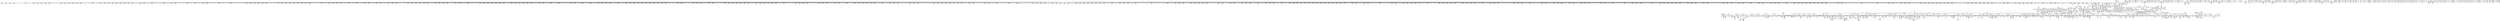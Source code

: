 digraph {
	CE0x582ad20 [shape=record,shape=Mrecord,label="{CE0x582ad20|2472:_%struct.cred*,_2752:_%struct.signal_struct*,_:_CRE_2520,2521_}"]
	CE0x58e9170 [shape=record,shape=Mrecord,label="{CE0x58e9170|GLOBAL:rcu_lock_acquire|*Constant*}"]
	CE0x58c48e0 [shape=record,shape=Mrecord,label="{CE0x58c48e0|_call_void_lockdep_rcu_suspicious(i8*_getelementptr_inbounds_(_25_x_i8_,_25_x_i8_*_.str3,_i32_0,_i32_0),_i32_218,_i8*_getelementptr_inbounds_(_45_x_i8_,_45_x_i8_*_.str12,_i32_0,_i32_0))_#10,_!dbg_!27727|security/selinux/hooks.c,218|*SummSink*}"]
	CE0x58b02b0 [shape=record,shape=Mrecord,label="{CE0x58b02b0|i64*_getelementptr_inbounds_(_6_x_i64_,_6_x_i64_*___llvm_gcov_ctr286,_i64_0,_i64_5)|*Constant*}"]
	CE0x59776c0 [shape=record,shape=Mrecord,label="{CE0x59776c0|i64*_getelementptr_inbounds_(_4_x_i64_,_4_x_i64_*___llvm_gcov_ctr134,_i64_0,_i64_1)|*Constant*|*SummSource*}"]
	CE0x593d2f0 [shape=record,shape=Mrecord,label="{CE0x593d2f0|__rcu_read_lock:tmp6|include/linux/rcupdate.h,240}"]
	CE0x58b7670 [shape=record,shape=Mrecord,label="{CE0x58b7670|_ret_i32_%tmp24,_!dbg_!27742|security/selinux/hooks.c,220|*SummSink*}"]
	CE0x591f4e0 [shape=record,shape=Mrecord,label="{CE0x591f4e0|rcu_read_unlock:land.lhs.true2|*SummSink*}"]
	CE0x5900f80 [shape=record,shape=Mrecord,label="{CE0x5900f80|_ret_void,_!dbg_!27720|./arch/x86/include/asm/preempt.h,78|*SummSource*}"]
	CE0x5974210 [shape=record,shape=Mrecord,label="{CE0x5974210|i64_1|*Constant*}"]
	CE0x591d330 [shape=record,shape=Mrecord,label="{CE0x591d330|i64*_getelementptr_inbounds_(_11_x_i64_,_11_x_i64_*___llvm_gcov_ctr127,_i64_0,_i64_8)|*Constant*|*SummSink*}"]
	CE0x583b690 [shape=record,shape=Mrecord,label="{CE0x583b690|current_sid:tobool1|security/selinux/hooks.c,218|*SummSource*}"]
	CE0x58cb570 [shape=record,shape=Mrecord,label="{CE0x58cb570|current_sid:tmp|*SummSink*}"]
	CE0x591b8d0 [shape=record,shape=Mrecord,label="{CE0x591b8d0|__preempt_count_add:tmp7|./arch/x86/include/asm/preempt.h,73|*SummSource*}"]
	CE0x5927540 [shape=record,shape=Mrecord,label="{CE0x5927540|cred_sid:tmp6|security/selinux/hooks.c,197}"]
	CE0x58b2d30 [shape=record,shape=Mrecord,label="{CE0x58b2d30|selinux_task_setrlimit:tmp8|security/selinux/hooks.c,3628}"]
	CE0x58a6610 [shape=record,shape=Mrecord,label="{CE0x58a6610|current_has_perm:call2|security/selinux/hooks.c,1544}"]
	CE0x58d7780 [shape=record,shape=Mrecord,label="{CE0x58d7780|GLOBAL:rcu_read_unlock|*Constant*}"]
	CE0x585c6f0 [shape=record,shape=Mrecord,label="{CE0x585c6f0|2472:_%struct.cred*,_2752:_%struct.signal_struct*,_:_CRE_2534,2535_}"]
	CE0x58c03e0 [shape=record,shape=Mrecord,label="{CE0x58c03e0|__rcu_read_lock:tmp}"]
	CE0x592ffa0 [shape=record,shape=Mrecord,label="{CE0x592ffa0|rcu_lock_acquire:__here|*SummSink*}"]
	CE0x597af30 [shape=record,shape=Mrecord,label="{CE0x597af30|__rcu_read_lock:tmp3|*SummSource*}"]
	CE0x5938af0 [shape=record,shape=Mrecord,label="{CE0x5938af0|__preempt_count_sub:tmp7|./arch/x86/include/asm/preempt.h,78}"]
	CE0x58d4440 [shape=record,shape=Mrecord,label="{CE0x58d4440|current_sid:tmp19|security/selinux/hooks.c,218|*SummSource*}"]
	CE0x58c9b80 [shape=record,shape=Mrecord,label="{CE0x58c9b80|current_sid:if.end|*SummSource*}"]
	CE0x593d360 [shape=record,shape=Mrecord,label="{CE0x593d360|__rcu_read_lock:tmp6|include/linux/rcupdate.h,240|*SummSource*}"]
	CE0x58784b0 [shape=record,shape=Mrecord,label="{CE0x58784b0|2472:_%struct.cred*,_2752:_%struct.signal_struct*,_:_CRE_2712,2720_|*MultipleSource*|Function::selinux_task_setrlimit&Arg::p::|security/selinux/hooks.c,3622}"]
	CE0x58295a0 [shape=record,shape=Mrecord,label="{CE0x58295a0|2472:_%struct.cred*,_2752:_%struct.signal_struct*,_:_CRE_689,690_}"]
	CE0x592b6a0 [shape=record,shape=Mrecord,label="{CE0x592b6a0|rcu_read_unlock:tmp10|include/linux/rcupdate.h,933|*SummSink*}"]
	CE0x58bbe30 [shape=record,shape=Mrecord,label="{CE0x58bbe30|i64*_getelementptr_inbounds_(_2_x_i64_,_2_x_i64_*___llvm_gcov_ctr131,_i64_0,_i64_1)|*Constant*|*SummSink*}"]
	CE0x5939790 [shape=record,shape=Mrecord,label="{CE0x5939790|rcu_read_unlock:tmp6|include/linux/rcupdate.h,933|*SummSource*}"]
	CE0x5897f10 [shape=record,shape=Mrecord,label="{CE0x5897f10|2472:_%struct.cred*,_2752:_%struct.signal_struct*,_:_CRE_6474,6476_|*MultipleSource*|Function::selinux_task_setrlimit&Arg::p::|security/selinux/hooks.c,3622}"]
	CE0x58ce260 [shape=record,shape=Mrecord,label="{CE0x58ce260|task_sid:if.then|*SummSink*}"]
	CE0x58e28e0 [shape=record,shape=Mrecord,label="{CE0x58e28e0|task_sid:tmp12|security/selinux/hooks.c,208}"]
	CE0x589d150 [shape=record,shape=Mrecord,label="{CE0x589d150|2472:_%struct.cred*,_2752:_%struct.signal_struct*,_:_CRE_10552,10560_|*MultipleSource*|Function::selinux_task_setrlimit&Arg::p::|security/selinux/hooks.c,3622}"]
	CE0x58b8780 [shape=record,shape=Mrecord,label="{CE0x58b8780|selinux_task_setrlimit:tmp9|security/selinux/hooks.c,3629}"]
	CE0x59358e0 [shape=record,shape=Mrecord,label="{CE0x59358e0|rcu_read_unlock:tmp10|include/linux/rcupdate.h,933}"]
	CE0x587dd40 [shape=record,shape=Mrecord,label="{CE0x587dd40|2472:_%struct.cred*,_2752:_%struct.signal_struct*,_:_CRE_2919,2920_}"]
	CE0x58a4ad0 [shape=record,shape=Mrecord,label="{CE0x58a4ad0|i8*_getelementptr_inbounds_(_45_x_i8_,_45_x_i8_*_.str12,_i32_0,_i32_0)|*Constant*|*SummSink*}"]
	CE0x58ac590 [shape=record,shape=Mrecord,label="{CE0x58ac590|task_sid:tmp25|security/selinux/hooks.c,208|*SummSource*}"]
	CE0x58c1020 [shape=record,shape=Mrecord,label="{CE0x58c1020|current_sid:if.then}"]
	CE0x59262a0 [shape=record,shape=Mrecord,label="{CE0x59262a0|cred_sid:bb|*SummSink*}"]
	CE0x5926760 [shape=record,shape=Mrecord,label="{CE0x5926760|cred_sid:sid|security/selinux/hooks.c,197|*SummSink*}"]
	CE0x58fe250 [shape=record,shape=Mrecord,label="{CE0x58fe250|_call_void___rcu_read_unlock()_#10,_!dbg_!27734|include/linux/rcupdate.h,937|*SummSink*}"]
	CE0x5917ea0 [shape=record,shape=Mrecord,label="{CE0x5917ea0|__preempt_count_add:do.end}"]
	CE0x585b3e0 [shape=record,shape=Mrecord,label="{CE0x585b3e0|2472:_%struct.cred*,_2752:_%struct.signal_struct*,_:_CRE_2522,2523_}"]
	CE0x58ae030 [shape=record,shape=Mrecord,label="{CE0x58ae030|cred_sid:entry|*SummSink*}"]
	CE0x584c550 [shape=record,shape=Mrecord,label="{CE0x584c550|8:_i64,_:_CRE_0,8_|*MultipleSource*|security/selinux/hooks.c,3628|Function::selinux_task_setrlimit&Arg::new_rlim::}"]
	CE0x58d1640 [shape=record,shape=Mrecord,label="{CE0x58d1640|rcu_read_lock:tmp7|include/linux/rcupdate.h,882}"]
	CE0x58fe770 [shape=record,shape=Mrecord,label="{CE0x58fe770|GLOBAL:__rcu_read_unlock|*Constant*|*SummSource*}"]
	CE0x5880900 [shape=record,shape=Mrecord,label="{CE0x5880900|2472:_%struct.cred*,_2752:_%struct.signal_struct*,_:_CRE_2947,2948_}"]
	CE0x59b5310 [shape=record,shape=Mrecord,label="{CE0x59b5310|__preempt_count_sub:do.end|*SummSource*}"]
	CE0x58d6430 [shape=record,shape=Mrecord,label="{CE0x58d6430|i32_78|*Constant*|*SummSink*}"]
	CE0x58a6290 [shape=record,shape=Mrecord,label="{CE0x58a6290|current_has_perm:call2|security/selinux/hooks.c,1544|*SummSink*}"]
	CE0x5839ac0 [shape=record,shape=Mrecord,label="{CE0x5839ac0|2472:_%struct.cred*,_2752:_%struct.signal_struct*,_:_CRE_280,288_|*MultipleSource*|Function::selinux_task_setrlimit&Arg::p::|security/selinux/hooks.c,3622}"]
	CE0x597a330 [shape=record,shape=Mrecord,label="{CE0x597a330|rcu_lock_release:indirectgoto|*SummSource*}"]
	CE0x588c460 [shape=record,shape=Mrecord,label="{CE0x588c460|2472:_%struct.cred*,_2752:_%struct.signal_struct*,_:_CRE_6200,6208_|*MultipleSource*|Function::selinux_task_setrlimit&Arg::p::|security/selinux/hooks.c,3622}"]
	CE0x58c2840 [shape=record,shape=Mrecord,label="{CE0x58c2840|_call_void_lockdep_rcu_suspicious(i8*_getelementptr_inbounds_(_25_x_i8_,_25_x_i8_*_.str3,_i32_0,_i32_0),_i32_208,_i8*_getelementptr_inbounds_(_41_x_i8_,_41_x_i8_*_.str44,_i32_0,_i32_0))_#10,_!dbg_!27732|security/selinux/hooks.c,208|*SummSource*}"]
	CE0x5858840 [shape=record,shape=Mrecord,label="{CE0x5858840|2472:_%struct.cred*,_2752:_%struct.signal_struct*,_:_CRE_644,648_|*MultipleSource*|Function::selinux_task_setrlimit&Arg::p::|security/selinux/hooks.c,3622}"]
	CE0x592f4c0 [shape=record,shape=Mrecord,label="{CE0x592f4c0|rcu_lock_acquire:tmp2|*SummSink*}"]
	CE0x58aa000 [shape=record,shape=Mrecord,label="{CE0x58aa000|i32_2097152|*Constant*}"]
	CE0x58a4140 [shape=record,shape=Mrecord,label="{CE0x58a4140|i32_218|*Constant*}"]
	CE0x5837db0 [shape=record,shape=Mrecord,label="{CE0x5837db0|2472:_%struct.cred*,_2752:_%struct.signal_struct*,_:_CRE_456,460_|*MultipleSource*|Function::selinux_task_setrlimit&Arg::p::|security/selinux/hooks.c,3622}"]
	CE0x590a130 [shape=record,shape=Mrecord,label="{CE0x590a130|rcu_read_lock:tmp9|include/linux/rcupdate.h,882|*SummSink*}"]
	CE0x593cec0 [shape=record,shape=Mrecord,label="{CE0x593cec0|__preempt_count_add:tmp5|./arch/x86/include/asm/preempt.h,72}"]
	CE0x5885af0 [shape=record,shape=Mrecord,label="{CE0x5885af0|2472:_%struct.cred*,_2752:_%struct.signal_struct*,_:_CRE_3096,3104_|*MultipleSource*|Function::selinux_task_setrlimit&Arg::p::|security/selinux/hooks.c,3622}"]
	CE0x5925d70 [shape=record,shape=Mrecord,label="{CE0x5925d70|rcu_read_lock:tmp22|include/linux/rcupdate.h,884|*SummSink*}"]
	CE0x58818a0 [shape=record,shape=Mrecord,label="{CE0x58818a0|2472:_%struct.cred*,_2752:_%struct.signal_struct*,_:_CRE_2957,2958_}"]
	CE0x59248c0 [shape=record,shape=Mrecord,label="{CE0x59248c0|rcu_read_lock:tmp20|include/linux/rcupdate.h,882|*SummSource*}"]
	CE0x5977940 [shape=record,shape=Mrecord,label="{CE0x5977940|rcu_lock_release:tmp2|*SummSource*}"]
	CE0x5960ea0 [shape=record,shape=Mrecord,label="{CE0x5960ea0|i64*_getelementptr_inbounds_(_4_x_i64_,_4_x_i64_*___llvm_gcov_ctr134,_i64_0,_i64_2)|*Constant*|*SummSource*}"]
	CE0x581c1d0 [shape=record,shape=Mrecord,label="{CE0x581c1d0|i64*_getelementptr_inbounds_(_2_x_i64_,_2_x_i64_*___llvm_gcov_ctr136,_i64_0,_i64_0)|*Constant*|*SummSource*}"]
	CE0x5845f20 [shape=record,shape=Mrecord,label="{CE0x5845f20|2472:_%struct.cred*,_2752:_%struct.signal_struct*,_:_CRE_168,176_|*MultipleSource*|Function::selinux_task_setrlimit&Arg::p::|security/selinux/hooks.c,3622}"]
	CE0x5850c30 [shape=record,shape=Mrecord,label="{CE0x5850c30|i64*_getelementptr_inbounds_(_11_x_i64_,_11_x_i64_*___llvm_gcov_ctr125,_i64_0,_i64_1)|*Constant*|*SummSink*}"]
	CE0x585a320 [shape=record,shape=Mrecord,label="{CE0x585a320|2472:_%struct.cred*,_2752:_%struct.signal_struct*,_:_CRE_2472,2480_|*MultipleSource*|Function::selinux_task_setrlimit&Arg::p::|security/selinux/hooks.c,3622}"]
	CE0x5836ac0 [shape=record,shape=Mrecord,label="{CE0x5836ac0|2472:_%struct.cred*,_2752:_%struct.signal_struct*,_:_CRE_184,192_|*MultipleSource*|Function::selinux_task_setrlimit&Arg::p::|security/selinux/hooks.c,3622}"]
	CE0x59791e0 [shape=record,shape=Mrecord,label="{CE0x59791e0|rcu_lock_acquire:tmp6}"]
	CE0x5882070 [shape=record,shape=Mrecord,label="{CE0x5882070|2472:_%struct.cred*,_2752:_%struct.signal_struct*,_:_CRE_2962,2963_}"]
	CE0x58ce5a0 [shape=record,shape=Mrecord,label="{CE0x58ce5a0|current_sid:tmp16|security/selinux/hooks.c,218|*SummSink*}"]
	CE0x5903950 [shape=record,shape=Mrecord,label="{CE0x5903950|__rcu_read_unlock:tmp7|include/linux/rcupdate.h,245|*SummSink*}"]
	CE0x5826740 [shape=record,shape=Mrecord,label="{CE0x5826740|selinux_task_setrlimit:entry|*SummSink*}"]
	CE0x5937fc0 [shape=record,shape=Mrecord,label="{CE0x5937fc0|rcu_read_unlock:do.body}"]
	CE0x5835830 [shape=record,shape=Mrecord,label="{CE0x5835830|2472:_%struct.cred*,_2752:_%struct.signal_struct*,_:_CRE_416,424_|*MultipleSource*|Function::selinux_task_setrlimit&Arg::p::|security/selinux/hooks.c,3622}"]
	CE0x5901760 [shape=record,shape=Mrecord,label="{CE0x5901760|i64*_getelementptr_inbounds_(_4_x_i64_,_4_x_i64_*___llvm_gcov_ctr134,_i64_0,_i64_3)|*Constant*|*SummSink*}"]
	CE0x58e89b0 [shape=record,shape=Mrecord,label="{CE0x58e89b0|rcu_read_lock:tobool|include/linux/rcupdate.h,882|*SummSink*}"]
	CE0x58565c0 [shape=record,shape=Mrecord,label="{CE0x58565c0|2472:_%struct.cred*,_2752:_%struct.signal_struct*,_:_CRE_2020,2032_|*MultipleSource*|Function::selinux_task_setrlimit&Arg::p::|security/selinux/hooks.c,3622}"]
	CE0x58da2e0 [shape=record,shape=Mrecord,label="{CE0x58da2e0|rcu_read_unlock:entry|*SummSink*}"]
	CE0x5885d60 [shape=record,shape=Mrecord,label="{CE0x5885d60|2472:_%struct.cred*,_2752:_%struct.signal_struct*,_:_CRE_3104,3108_|*MultipleSource*|Function::selinux_task_setrlimit&Arg::p::|security/selinux/hooks.c,3622}"]
	CE0x586c6f0 [shape=record,shape=Mrecord,label="{CE0x586c6f0|i64*_getelementptr_inbounds_(_4_x_i64_,_4_x_i64_*___llvm_gcov_ctr128,_i64_0,_i64_1)|*Constant*|*SummSource*}"]
	CE0x5914db0 [shape=record,shape=Mrecord,label="{CE0x5914db0|__preempt_count_add:tmp4|./arch/x86/include/asm/preempt.h,72}"]
	CE0x58537c0 [shape=record,shape=Mrecord,label="{CE0x58537c0|2472:_%struct.cred*,_2752:_%struct.signal_struct*,_:_CRE_1856,1864_|*MultipleSource*|Function::selinux_task_setrlimit&Arg::p::|security/selinux/hooks.c,3622}"]
	CE0x58a9a20 [shape=record,shape=Mrecord,label="{CE0x58a9a20|current_has_perm:tsk|Function::current_has_perm&Arg::tsk::|*SummSource*}"]
	CE0x58ebb50 [shape=record,shape=Mrecord,label="{CE0x58ebb50|rcu_read_lock:call|include/linux/rcupdate.h,882|*SummSink*}"]
	CE0x5962690 [shape=record,shape=Mrecord,label="{CE0x5962690|__rcu_read_unlock:tmp2}"]
	CE0x58d47a0 [shape=record,shape=Mrecord,label="{CE0x58d47a0|i64*_getelementptr_inbounds_(_11_x_i64_,_11_x_i64_*___llvm_gcov_ctr125,_i64_0,_i64_10)|*Constant*|*SummSink*}"]
	CE0x58851d0 [shape=record,shape=Mrecord,label="{CE0x58851d0|2472:_%struct.cred*,_2752:_%struct.signal_struct*,_:_CRE_3064,3072_|*MultipleSource*|Function::selinux_task_setrlimit&Arg::p::|security/selinux/hooks.c,3622}"]
	CE0x59786d0 [shape=record,shape=Mrecord,label="{CE0x59786d0|__preempt_count_sub:entry}"]
	CE0x58facd0 [shape=record,shape=Mrecord,label="{CE0x58facd0|rcu_read_unlock:tmp19|include/linux/rcupdate.h,933|*SummSource*}"]
	CE0x58a0710 [shape=record,shape=Mrecord,label="{CE0x58a0710|selinux_task_setrlimit:tmp14|security/selinux/hooks.c,3632|*SummSource*}"]
	CE0x582d270 [shape=record,shape=Mrecord,label="{CE0x582d270|i64*_getelementptr_inbounds_(_2_x_i64_,_2_x_i64_*___llvm_gcov_ctr136,_i64_0,_i64_1)|*Constant*|*SummSink*}"]
	CE0x58cba00 [shape=record,shape=Mrecord,label="{CE0x58cba00|get_current:tmp2|*SummSink*}"]
	CE0x58d4880 [shape=record,shape=Mrecord,label="{CE0x58d4880|current_sid:tmp20|security/selinux/hooks.c,218}"]
	CE0x58b87f0 [shape=record,shape=Mrecord,label="{CE0x58b87f0|selinux_task_setrlimit:tmp9|security/selinux/hooks.c,3629|*SummSource*}"]
	CE0x58a4330 [shape=record,shape=Mrecord,label="{CE0x58a4330|i32_218|*Constant*|*SummSource*}"]
	CE0x58d27c0 [shape=record,shape=Mrecord,label="{CE0x58d27c0|rcu_read_lock:tobool1|include/linux/rcupdate.h,882}"]
	CE0x584f190 [shape=record,shape=Mrecord,label="{CE0x584f190|current_has_perm:tmp3}"]
	CE0x584ca50 [shape=record,shape=Mrecord,label="{CE0x584ca50|8:_i64,_:_CRE_8,16_|*MultipleSource*|security/selinux/hooks.c,3628|Function::selinux_task_setrlimit&Arg::new_rlim::}"]
	CE0x5880a90 [shape=record,shape=Mrecord,label="{CE0x5880a90|2472:_%struct.cred*,_2752:_%struct.signal_struct*,_:_CRE_2948,2949_}"]
	CE0x58d4f70 [shape=record,shape=Mrecord,label="{CE0x58d4f70|current_sid:call4|security/selinux/hooks.c,218}"]
	CE0x58914a0 [shape=record,shape=Mrecord,label="{CE0x58914a0|2472:_%struct.cred*,_2752:_%struct.signal_struct*,_:_CRE_6324,6325_}"]
	CE0x58ddff0 [shape=record,shape=Mrecord,label="{CE0x58ddff0|rcu_read_unlock:tmp15|include/linux/rcupdate.h,933}"]
	CE0x58ede70 [shape=record,shape=Mrecord,label="{CE0x58ede70|task_sid:tobool4|security/selinux/hooks.c,208}"]
	CE0x592db80 [shape=record,shape=Mrecord,label="{CE0x592db80|__preempt_count_add:val|Function::__preempt_count_add&Arg::val::|*SummSource*}"]
	CE0x58ebae0 [shape=record,shape=Mrecord,label="{CE0x58ebae0|rcu_read_lock:call|include/linux/rcupdate.h,882|*SummSource*}"]
	CE0x6274380 [shape=record,shape=Mrecord,label="{CE0x6274380|2472:_%struct.cred*,_2752:_%struct.signal_struct*,_:_CRE_80,84_|*MultipleSource*|Function::selinux_task_setrlimit&Arg::p::|security/selinux/hooks.c,3622}"]
	CE0x58a35d0 [shape=record,shape=Mrecord,label="{CE0x58a35d0|current_sid:do.end}"]
	CE0x5882b60 [shape=record,shape=Mrecord,label="{CE0x5882b60|2472:_%struct.cred*,_2752:_%struct.signal_struct*,_:_CRE_2969,2970_}"]
	CE0x5926120 [shape=record,shape=Mrecord,label="{CE0x5926120|cred_sid:bb|*SummSource*}"]
	CE0x595dc70 [shape=record,shape=Mrecord,label="{CE0x595dc70|GLOBAL:__preempt_count_sub|*Constant*|*SummSink*}"]
	CE0x5837a60 [shape=record,shape=Mrecord,label="{CE0x5837a60|selinux_task_setrlimit:return|*SummSink*}"]
	CE0x58409b0 [shape=record,shape=Mrecord,label="{CE0x58409b0|2472:_%struct.cred*,_2752:_%struct.signal_struct*,_:_CRE_2240,2248_|*MultipleSource*|Function::selinux_task_setrlimit&Arg::p::|security/selinux/hooks.c,3622}"]
	CE0x59221c0 [shape=record,shape=Mrecord,label="{CE0x59221c0|GLOBAL:lockdep_rcu_suspicious|*Constant*}"]
	CE0x58c6480 [shape=record,shape=Mrecord,label="{CE0x58c6480|current_sid:tmp14|security/selinux/hooks.c,218|*SummSource*}"]
	CE0x58a17f0 [shape=record,shape=Mrecord,label="{CE0x58a17f0|current_has_perm:bb|*SummSource*}"]
	CE0x5918f30 [shape=record,shape=Mrecord,label="{CE0x5918f30|__preempt_count_sub:tmp3|*SummSource*}"]
	CE0x58c0d60 [shape=record,shape=Mrecord,label="{CE0x58c0d60|i64*_getelementptr_inbounds_(_2_x_i64_,_2_x_i64_*___llvm_gcov_ctr98,_i64_0,_i64_1)|*Constant*|*SummSink*}"]
	CE0x58e4840 [shape=record,shape=Mrecord,label="{CE0x58e4840|task_sid:tmp1|*SummSource*}"]
	CE0x592c240 [shape=record,shape=Mrecord,label="{CE0x592c240|rcu_read_unlock:tmp2|*SummSource*}"]
	CE0x5859df0 [shape=record,shape=Mrecord,label="{CE0x5859df0|2472:_%struct.cred*,_2752:_%struct.signal_struct*,_:_CRE_2416,2424_|*MultipleSource*|Function::selinux_task_setrlimit&Arg::p::|security/selinux/hooks.c,3622}"]
	CE0x58e1f80 [shape=record,shape=Mrecord,label="{CE0x58e1f80|current_sid:tmp24|security/selinux/hooks.c,220|*SummSink*}"]
	CE0x592df70 [shape=record,shape=Mrecord,label="{CE0x592df70|rcu_read_unlock:tobool1|include/linux/rcupdate.h,933}"]
	CE0x5885610 [shape=record,shape=Mrecord,label="{CE0x5885610|2472:_%struct.cred*,_2752:_%struct.signal_struct*,_:_CRE_3080,3084_|*MultipleSource*|Function::selinux_task_setrlimit&Arg::p::|security/selinux/hooks.c,3622}"]
	CE0x5936e80 [shape=record,shape=Mrecord,label="{CE0x5936e80|rcu_read_unlock:tmp5|include/linux/rcupdate.h,933}"]
	CE0x5978510 [shape=record,shape=Mrecord,label="{CE0x5978510|__rcu_read_lock:bb|*SummSource*}"]
	CE0x582cc10 [shape=record,shape=Mrecord,label="{CE0x582cc10|i64*_getelementptr_inbounds_(_11_x_i64_,_11_x_i64_*___llvm_gcov_ctr125,_i64_0,_i64_8)|*Constant*|*SummSink*}"]
	CE0x5936c70 [shape=record,shape=Mrecord,label="{CE0x5936c70|rcu_read_unlock:tobool|include/linux/rcupdate.h,933|*SummSink*}"]
	CE0x592a640 [shape=record,shape=Mrecord,label="{CE0x592a640|rcu_read_unlock:tmp15|include/linux/rcupdate.h,933|*SummSink*}"]
	CE0x59b7cb0 [shape=record,shape=Mrecord,label="{CE0x59b7cb0|i64*_getelementptr_inbounds_(_4_x_i64_,_4_x_i64_*___llvm_gcov_ctr129,_i64_0,_i64_3)|*Constant*}"]
	CE0x58a7730 [shape=record,shape=Mrecord,label="{CE0x58a7730|avc_has_perm:ssid|Function::avc_has_perm&Arg::ssid::|*SummSource*}"]
	CE0x589c570 [shape=record,shape=Mrecord,label="{CE0x589c570|2472:_%struct.cred*,_2752:_%struct.signal_struct*,_:_CRE_6680,6684_|*MultipleSource*|Function::selinux_task_setrlimit&Arg::p::|security/selinux/hooks.c,3622}"]
	CE0x58e3a20 [shape=record,shape=Mrecord,label="{CE0x58e3a20|_call_void___rcu_read_lock()_#10,_!dbg_!27710|include/linux/rcupdate.h,879|*SummSource*}"]
	CE0x58cd010 [shape=record,shape=Mrecord,label="{CE0x58cd010|i64_4|*Constant*|*SummSink*}"]
	CE0x58b60d0 [shape=record,shape=Mrecord,label="{CE0x58b60d0|i64_0|*Constant*}"]
	CE0x58c3640 [shape=record,shape=Mrecord,label="{CE0x58c3640|_call_void_mcount()_#3|*SummSink*}"]
	CE0x58a9190 [shape=record,shape=Mrecord,label="{CE0x58a9190|GLOBAL:current_has_perm|*Constant*|*SummSink*}"]
	CE0x58b25c0 [shape=record,shape=Mrecord,label="{CE0x58b25c0|selinux_task_setrlimit:tmp10|security/selinux/hooks.c,3629|*SummSource*}"]
	CE0x5833710 [shape=record,shape=Mrecord,label="{CE0x5833710|selinux_task_setrlimit:tmp7|security/selinux/hooks.c,3628|*SummSource*}"]
	CE0x584fb40 [shape=record,shape=Mrecord,label="{CE0x584fb40|current_has_perm:call|security/selinux/hooks.c,1542|*SummSource*}"]
	CE0x58e8140 [shape=record,shape=Mrecord,label="{CE0x58e8140|i64*_getelementptr_inbounds_(_11_x_i64_,_11_x_i64_*___llvm_gcov_ctr127,_i64_0,_i64_1)|*Constant*}"]
	CE0x58e5080 [shape=record,shape=Mrecord,label="{CE0x58e5080|task_sid:tmp16|security/selinux/hooks.c,208|*SummSink*}"]
	CE0x5923d50 [shape=record,shape=Mrecord,label="{CE0x5923d50|i64*_getelementptr_inbounds_(_11_x_i64_,_11_x_i64_*___llvm_gcov_ctr127,_i64_0,_i64_9)|*Constant*|*SummSink*}"]
	CE0x58d1e30 [shape=record,shape=Mrecord,label="{CE0x58d1e30|GLOBAL:__llvm_gcov_ctr127|Global_var:__llvm_gcov_ctr127|*SummSource*}"]
	CE0x5936ac0 [shape=record,shape=Mrecord,label="{CE0x5936ac0|_call_void___preempt_count_add(i32_1)_#10,_!dbg_!27711|include/linux/rcupdate.h,239|*SummSink*}"]
	CE0x583e9b0 [shape=record,shape=Mrecord,label="{CE0x583e9b0|2472:_%struct.cred*,_2752:_%struct.signal_struct*,_:_CRE_2076,2080_|*MultipleSource*|Function::selinux_task_setrlimit&Arg::p::|security/selinux/hooks.c,3622}"]
	CE0x58ec0d0 [shape=record,shape=Mrecord,label="{CE0x58ec0d0|i64*_getelementptr_inbounds_(_2_x_i64_,_2_x_i64_*___llvm_gcov_ctr98,_i64_0,_i64_1)|*Constant*}"]
	CE0x58d4a00 [shape=record,shape=Mrecord,label="{CE0x58d4a00|current_sid:tmp20|security/selinux/hooks.c,218|*SummSource*}"]
	CE0x58c9e80 [shape=record,shape=Mrecord,label="{CE0x58c9e80|task_sid:tmp17|security/selinux/hooks.c,208|*SummSource*}"]
	CE0x58bf9e0 [shape=record,shape=Mrecord,label="{CE0x58bf9e0|current_sid:tmp5|security/selinux/hooks.c,218}"]
	CE0x5891c70 [shape=record,shape=Mrecord,label="{CE0x5891c70|2472:_%struct.cred*,_2752:_%struct.signal_struct*,_:_CRE_6329,6330_}"]
	CE0x58928f0 [shape=record,shape=Mrecord,label="{CE0x58928f0|2472:_%struct.cred*,_2752:_%struct.signal_struct*,_:_CRE_6337,6338_}"]
	CE0x599f2e0 [shape=record,shape=Mrecord,label="{CE0x599f2e0|__rcu_read_unlock:tmp4|include/linux/rcupdate.h,244|*SummSource*}"]
	CE0x5963110 [shape=record,shape=Mrecord,label="{CE0x5963110|__preempt_count_add:tmp|*SummSource*}"]
	CE0x58b1960 [shape=record,shape=Mrecord,label="{CE0x58b1960|selinux_task_setrlimit:add.ptr|security/selinux/hooks.c,3622}"]
	CE0x587aff0 [shape=record,shape=Mrecord,label="{CE0x587aff0|2472:_%struct.cred*,_2752:_%struct.signal_struct*,_:_CRE_2848,2856_|*MultipleSource*|Function::selinux_task_setrlimit&Arg::p::|security/selinux/hooks.c,3622}"]
	CE0x58b0ba0 [shape=record,shape=Mrecord,label="{CE0x58b0ba0|selinux_task_setrlimit:rlim|security/selinux/hooks.c,3622|*SummSink*}"]
	CE0x58961f0 [shape=record,shape=Mrecord,label="{CE0x58961f0|task_sid:tmp21|security/selinux/hooks.c,208|*SummSource*}"]
	CE0x591e7b0 [shape=record,shape=Mrecord,label="{CE0x591e7b0|_call_void_lockdep_rcu_suspicious(i8*_getelementptr_inbounds_(_25_x_i8_,_25_x_i8_*_.str45,_i32_0,_i32_0),_i32_883,_i8*_getelementptr_inbounds_(_42_x_i8_,_42_x_i8_*_.str46,_i32_0,_i32_0))_#10,_!dbg_!27728|include/linux/rcupdate.h,882|*SummSink*}"]
	CE0x590d3b0 [shape=record,shape=Mrecord,label="{CE0x590d3b0|task_sid:tmp6|security/selinux/hooks.c,208}"]
	CE0x591f250 [shape=record,shape=Mrecord,label="{CE0x591f250|rcu_read_unlock:land.lhs.true|*SummSink*}"]
	CE0x584be00 [shape=record,shape=Mrecord,label="{CE0x584be00|selinux_task_setrlimit:new_rlim|Function::selinux_task_setrlimit&Arg::new_rlim::|*SummSink*}"]
	CE0x58cc110 [shape=record,shape=Mrecord,label="{CE0x58cc110|task_sid:tmp3|*SummSource*}"]
	CE0x58b4fb0 [shape=record,shape=Mrecord,label="{CE0x58b4fb0|selinux_task_setrlimit:tmp12|security/selinux/hooks.c,3631}"]
	CE0x58875c0 [shape=record,shape=Mrecord,label="{CE0x58875c0|2472:_%struct.cred*,_2752:_%struct.signal_struct*,_:_CRE_3152,3160_|*MultipleSource*|Function::selinux_task_setrlimit&Arg::p::|security/selinux/hooks.c,3622}"]
	CE0x590d320 [shape=record,shape=Mrecord,label="{CE0x590d320|task_sid:tmp5|security/selinux/hooks.c,208|*SummSink*}"]
	CE0x59384d0 [shape=record,shape=Mrecord,label="{CE0x59384d0|GLOBAL:__llvm_gcov_ctr132|Global_var:__llvm_gcov_ctr132|*SummSource*}"]
	CE0x5979780 [shape=record,shape=Mrecord,label="{CE0x5979780|rcu_lock_acquire:tmp7}"]
	CE0x58c18e0 [shape=record,shape=Mrecord,label="{CE0x58c18e0|cred_sid:tmp2}"]
	CE0x5847f00 [shape=record,shape=Mrecord,label="{CE0x5847f00|2472:_%struct.cred*,_2752:_%struct.signal_struct*,_:_CRE_152,160_|*MultipleSource*|Function::selinux_task_setrlimit&Arg::p::|security/selinux/hooks.c,3622}"]
	CE0x59bad50 [shape=record,shape=Mrecord,label="{CE0x59bad50|__preempt_count_sub:tmp|*SummSink*}"]
	CE0x74d59b0 [shape=record,shape=Mrecord,label="{CE0x74d59b0|selinux_task_setrlimit:p|Function::selinux_task_setrlimit&Arg::p::|*SummSink*}"]
	CE0x58b8540 [shape=record,shape=Mrecord,label="{CE0x58b8540|task_sid:task|Function::task_sid&Arg::task::|*SummSource*}"]
	CE0x5974280 [shape=record,shape=Mrecord,label="{CE0x5974280|__preempt_count_add:tmp1}"]
	CE0x5831ea0 [shape=record,shape=Mrecord,label="{CE0x5831ea0|void_(i32*,_i32,_i32*)*_asm_addl_$1,_%gs:$0_,_*m,ri,*m,_dirflag_,_fpsr_,_flags_|*SummSink*}"]
	CE0x58487b0 [shape=record,shape=Mrecord,label="{CE0x58487b0|2472:_%struct.cred*,_2752:_%struct.signal_struct*,_:_CRE_544,552_|*MultipleSource*|Function::selinux_task_setrlimit&Arg::p::|security/selinux/hooks.c,3622}"]
	CE0x58a3400 [shape=record,shape=Mrecord,label="{CE0x58a3400|current_has_perm:tmp1|*SummSource*}"]
	CE0x5932c40 [shape=record,shape=Mrecord,label="{CE0x5932c40|i64*_getelementptr_inbounds_(_11_x_i64_,_11_x_i64_*___llvm_gcov_ctr132,_i64_0,_i64_0)|*Constant*|*SummSink*}"]
	CE0x58b8e00 [shape=record,shape=Mrecord,label="{CE0x58b8e00|i16_2|*Constant*|*SummSource*}"]
	CE0x5965040 [shape=record,shape=Mrecord,label="{CE0x5965040|rcu_lock_release:tmp4|include/linux/rcupdate.h,423|*SummSource*}"]
	CE0x58b7780 [shape=record,shape=Mrecord,label="{CE0x58b7780|current_has_perm:call1|security/selinux/hooks.c,1543|*SummSink*}"]
	CE0x588c680 [shape=record,shape=Mrecord,label="{CE0x588c680|2472:_%struct.cred*,_2752:_%struct.signal_struct*,_:_CRE_6208,6216_|*MultipleSource*|Function::selinux_task_setrlimit&Arg::p::|security/selinux/hooks.c,3622}"]
	CE0x58265d0 [shape=record,shape=Mrecord,label="{CE0x58265d0|selinux_task_setrlimit:tmp1}"]
	CE0x584f7d0 [shape=record,shape=Mrecord,label="{CE0x584f7d0|_call_void_mcount()_#3|*SummSink*}"]
	CE0x5829240 [shape=record,shape=Mrecord,label="{CE0x5829240|2472:_%struct.cred*,_2752:_%struct.signal_struct*,_:_CRE_680,688_|*MultipleSource*|Function::selinux_task_setrlimit&Arg::p::|security/selinux/hooks.c,3622}"]
	CE0x5967fb0 [shape=record,shape=Mrecord,label="{CE0x5967fb0|__rcu_read_unlock:do.body|*SummSink*}"]
	CE0x58922b0 [shape=record,shape=Mrecord,label="{CE0x58922b0|2472:_%struct.cred*,_2752:_%struct.signal_struct*,_:_CRE_6333,6334_}"]
	CE0x58e0460 [shape=record,shape=Mrecord,label="{CE0x58e0460|current_sid:tmp23|security/selinux/hooks.c,218}"]
	CE0x590e7a0 [shape=record,shape=Mrecord,label="{CE0x590e7a0|GLOBAL:task_sid.__warned|Global_var:task_sid.__warned|*SummSink*}"]
	CE0x5892a80 [shape=record,shape=Mrecord,label="{CE0x5892a80|2472:_%struct.cred*,_2752:_%struct.signal_struct*,_:_CRE_6338,6339_}"]
	CE0x592b810 [shape=record,shape=Mrecord,label="{CE0x592b810|rcu_read_unlock:tmp11|include/linux/rcupdate.h,933}"]
	CE0x5979ad0 [shape=record,shape=Mrecord,label="{CE0x5979ad0|i8*_undef|*Constant*}"]
	CE0x5879790 [shape=record,shape=Mrecord,label="{CE0x5879790|2472:_%struct.cred*,_2752:_%struct.signal_struct*,_:_CRE_2768,2776_|*MultipleSource*|Function::selinux_task_setrlimit&Arg::p::|security/selinux/hooks.c,3622}"]
	CE0x59201f0 [shape=record,shape=Mrecord,label="{CE0x59201f0|rcu_read_lock:tmp4|include/linux/rcupdate.h,882|*SummSink*}"]
	CE0x5900680 [shape=record,shape=Mrecord,label="{CE0x5900680|rcu_lock_acquire:tmp5|include/linux/rcupdate.h,418|*SummSource*}"]
	"CONST[source:0(mediator),value:0(static)][purpose:{operation}][SrcIdx:5]"
	CE0x59a3f20 [shape=record,shape=Mrecord,label="{CE0x59a3f20|__preempt_count_add:tmp6|./arch/x86/include/asm/preempt.h,73}"]
	CE0x5890e60 [shape=record,shape=Mrecord,label="{CE0x5890e60|2472:_%struct.cred*,_2752:_%struct.signal_struct*,_:_CRE_6320,6321_}"]
	CE0x58b5c30 [shape=record,shape=Mrecord,label="{CE0x58b5c30|i64_2|*Constant*}"]
	CE0x5980250 [shape=record,shape=Mrecord,label="{CE0x5980250|i64_ptrtoint_(i8*_blockaddress(_rcu_lock_release,_%__here)_to_i64)|*Constant*|*SummSink*}"]
	CE0x595ebe0 [shape=record,shape=Mrecord,label="{CE0x595ebe0|__preempt_count_sub:bb}"]
	CE0x5981670 [shape=record,shape=Mrecord,label="{CE0x5981670|rcu_lock_release:bb}"]
	CE0x58f0260 [shape=record,shape=Mrecord,label="{CE0x58f0260|rcu_read_lock:bb|*SummSource*}"]
	CE0x58a4020 [shape=record,shape=Mrecord,label="{CE0x58a4020|GLOBAL:lockdep_rcu_suspicious|*Constant*|*SummSink*}"]
	CE0x58b6610 [shape=record,shape=Mrecord,label="{CE0x58b6610|GLOBAL:__llvm_gcov_ctr286|Global_var:__llvm_gcov_ctr286}"]
	CE0x5826560 [shape=record,shape=Mrecord,label="{CE0x5826560|selinux_task_setrlimit:tmp1|*SummSource*}"]
	CE0x58b9c00 [shape=record,shape=Mrecord,label="{CE0x58b9c00|avc_has_perm:auditdata|Function::avc_has_perm&Arg::auditdata::|*SummSink*}"]
	CE0x58c61f0 [shape=record,shape=Mrecord,label="{CE0x58c61f0|current_sid:tmp13|security/selinux/hooks.c,218|*SummSink*}"]
	CE0x592f670 [shape=record,shape=Mrecord,label="{CE0x592f670|rcu_lock_acquire:tmp3|*SummSource*}"]
	CE0x58c9020 [shape=record,shape=Mrecord,label="{CE0x58c9020|i64*_getelementptr_inbounds_(_13_x_i64_,_13_x_i64_*___llvm_gcov_ctr126,_i64_0,_i64_0)|*Constant*|*SummSink*}"]
	CE0x585e640 [shape=record,shape=Mrecord,label="{CE0x585e640|2472:_%struct.cred*,_2752:_%struct.signal_struct*,_:_CRE_2598,2600_|*MultipleSource*|Function::selinux_task_setrlimit&Arg::p::|security/selinux/hooks.c,3622}"]
	CE0x58b6310 [shape=record,shape=Mrecord,label="{CE0x58b6310|selinux_task_setrlimit:tmp5|security/selinux/hooks.c,3628|*SummSink*}"]
	CE0x58d3610 [shape=record,shape=Mrecord,label="{CE0x58d3610|i64*_getelementptr_inbounds_(_11_x_i64_,_11_x_i64_*___llvm_gcov_ctr127,_i64_0,_i64_1)|*Constant*|*SummSink*}"]
	CE0x58f4830 [shape=record,shape=Mrecord,label="{CE0x58f4830|__rcu_read_lock:entry|*SummSource*}"]
	CE0x5934a40 [shape=record,shape=Mrecord,label="{CE0x5934a40|%struct.lockdep_map*_null|*Constant*|*SummSource*}"]
	CE0x58da000 [shape=record,shape=Mrecord,label="{CE0x58da000|rcu_read_unlock:entry}"]
	CE0x59b78a0 [shape=record,shape=Mrecord,label="{CE0x59b78a0|i64*_getelementptr_inbounds_(_4_x_i64_,_4_x_i64_*___llvm_gcov_ctr129,_i64_0,_i64_2)|*Constant*|*SummSource*}"]
	CE0x58b0070 [shape=record,shape=Mrecord,label="{CE0x58b0070|i1_true|*Constant*}"]
	CE0x58351d0 [shape=record,shape=Mrecord,label="{CE0x58351d0|COLLAPSED:_GCMRE___llvm_gcov_ctr286_internal_global_6_x_i64_zeroinitializer:_elem_0:default:}"]
	CE0x5962f30 [shape=record,shape=Mrecord,label="{CE0x5962f30|__preempt_count_add:tmp}"]
	CE0x58fcc00 [shape=record,shape=Mrecord,label="{CE0x58fcc00|_call_void_rcu_lock_release(%struct.lockdep_map*_rcu_lock_map)_#10,_!dbg_!27733|include/linux/rcupdate.h,935|*SummSink*}"]
	CE0x5977250 [shape=record,shape=Mrecord,label="{CE0x5977250|i64*_getelementptr_inbounds_(_4_x_i64_,_4_x_i64_*___llvm_gcov_ctr128,_i64_0,_i64_2)|*Constant*|*SummSource*}"]
	CE0x5982c00 [shape=record,shape=Mrecord,label="{CE0x5982c00|rcu_lock_release:tmp5|include/linux/rcupdate.h,423|*SummSink*}"]
	CE0x592f6e0 [shape=record,shape=Mrecord,label="{CE0x592f6e0|rcu_lock_acquire:tmp3|*SummSink*}"]
	CE0x5850350 [shape=record,shape=Mrecord,label="{CE0x5850350|current_sid:entry|*SummSource*}"]
	CE0x58c7120 [shape=record,shape=Mrecord,label="{CE0x58c7120|GLOBAL:rcu_read_lock.__warned|Global_var:rcu_read_lock.__warned|*SummSource*}"]
	CE0x58bc050 [shape=record,shape=Mrecord,label="{CE0x58bc050|current_sid:land.lhs.true|*SummSource*}"]
	CE0x5878940 [shape=record,shape=Mrecord,label="{CE0x5878940|2472:_%struct.cred*,_2752:_%struct.signal_struct*,_:_CRE_2724,2725_|*MultipleSource*|Function::selinux_task_setrlimit&Arg::p::|security/selinux/hooks.c,3622}"]
	CE0x587a6d0 [shape=record,shape=Mrecord,label="{CE0x587a6d0|2472:_%struct.cred*,_2752:_%struct.signal_struct*,_:_CRE_2816,2824_|*MultipleSource*|Function::selinux_task_setrlimit&Arg::p::|security/selinux/hooks.c,3622}"]
	CE0x58ddd50 [shape=record,shape=Mrecord,label="{CE0x58ddd50|rcu_read_unlock:tmp14|include/linux/rcupdate.h,933|*SummSource*}"]
	CE0x58d3ff0 [shape=record,shape=Mrecord,label="{CE0x58d3ff0|current_sid:tmp19|security/selinux/hooks.c,218}"]
	CE0x5897330 [shape=record,shape=Mrecord,label="{CE0x5897330|2472:_%struct.cred*,_2752:_%struct.signal_struct*,_:_CRE_6440,6448_|*MultipleSource*|Function::selinux_task_setrlimit&Arg::p::|security/selinux/hooks.c,3622}"]
	CE0x5847cd0 [shape=record,shape=Mrecord,label="{CE0x5847cd0|2472:_%struct.cred*,_2752:_%struct.signal_struct*,_:_CRE_144,152_|*MultipleSource*|Function::selinux_task_setrlimit&Arg::p::|security/selinux/hooks.c,3622}"]
	CE0x58552e0 [shape=record,shape=Mrecord,label="{CE0x58552e0|2472:_%struct.cred*,_2752:_%struct.signal_struct*,_:_CRE_1944,1952_|*MultipleSource*|Function::selinux_task_setrlimit&Arg::p::|security/selinux/hooks.c,3622}"]
	CE0x58a8c00 [shape=record,shape=Mrecord,label="{CE0x58a8c00|GLOBAL:rcu_read_lock.__warned|Global_var:rcu_read_lock.__warned}"]
	CE0x5962770 [shape=record,shape=Mrecord,label="{CE0x5962770|__rcu_read_unlock:tmp2|*SummSink*}"]
	CE0x58d5b10 [shape=record,shape=Mrecord,label="{CE0x58d5b10|get_current:entry|*SummSource*}"]
	CE0x5982f70 [shape=record,shape=Mrecord,label="{CE0x5982f70|_call_void_lock_release(%struct.lockdep_map*_%map,_i32_1,_i64_ptrtoint_(i8*_blockaddress(_rcu_lock_release,_%__here)_to_i64))_#10,_!dbg_!27716|include/linux/rcupdate.h,423}"]
	CE0x58f2de0 [shape=record,shape=Mrecord,label="{CE0x58f2de0|task_sid:tmp22|security/selinux/hooks.c,208|*SummSink*}"]
	CE0x58a4a60 [shape=record,shape=Mrecord,label="{CE0x58a4a60|i8*_getelementptr_inbounds_(_45_x_i8_,_45_x_i8_*_.str12,_i32_0,_i32_0)|*Constant*|*SummSource*}"]
	"CONST[source:0(mediator),value:2(dynamic)][purpose:{subject}][SnkIdx:0]"
	CE0x58ec040 [shape=record,shape=Mrecord,label="{CE0x58ec040|task_sid:if.then}"]
	CE0x582be80 [shape=record,shape=Mrecord,label="{CE0x582be80|task_sid:do.body|*SummSource*}"]
	CE0x6a72a70 [shape=record,shape=Mrecord,label="{CE0x6a72a70|i64*_getelementptr_inbounds_(_6_x_i64_,_6_x_i64_*___llvm_gcov_ctr286,_i64_0,_i64_0)|*Constant*}"]
	CE0x5909370 [shape=record,shape=Mrecord,label="{CE0x5909370|rcu_read_unlock:call3|include/linux/rcupdate.h,933}"]
	CE0x58dfe50 [shape=record,shape=Mrecord,label="{CE0x58dfe50|current_sid:security|security/selinux/hooks.c,218|*SummSink*}"]
	CE0x592f340 [shape=record,shape=Mrecord,label="{CE0x592f340|_call_void_mcount()_#3}"]
	CE0x582bd50 [shape=record,shape=Mrecord,label="{CE0x582bd50|task_sid:do.body}"]
	CE0x5878720 [shape=record,shape=Mrecord,label="{CE0x5878720|2472:_%struct.cred*,_2752:_%struct.signal_struct*,_:_CRE_2720,2724_|*MultipleSource*|Function::selinux_task_setrlimit&Arg::p::|security/selinux/hooks.c,3622}"]
	CE0x585f4e0 [shape=record,shape=Mrecord,label="{CE0x585f4e0|2472:_%struct.cred*,_2752:_%struct.signal_struct*,_:_CRE_2664,2672_|*MultipleSource*|Function::selinux_task_setrlimit&Arg::p::|security/selinux/hooks.c,3622}"]
	CE0x58a3e80 [shape=record,shape=Mrecord,label="{CE0x58a3e80|GLOBAL:lockdep_rcu_suspicious|*Constant*}"]
	CE0x58bfcf0 [shape=record,shape=Mrecord,label="{CE0x58bfcf0|task_sid:tobool1|security/selinux/hooks.c,208|*SummSource*}"]
	CE0x584ac20 [shape=record,shape=Mrecord,label="{CE0x584ac20|2472:_%struct.cred*,_2752:_%struct.signal_struct*,_:_CRE_296,304_|*MultipleSource*|Function::selinux_task_setrlimit&Arg::p::|security/selinux/hooks.c,3622}"]
	CE0x5907a40 [shape=record,shape=Mrecord,label="{CE0x5907a40|__preempt_count_sub:tmp1|*SummSink*}"]
	CE0x5892120 [shape=record,shape=Mrecord,label="{CE0x5892120|2472:_%struct.cred*,_2752:_%struct.signal_struct*,_:_CRE_6332,6333_}"]
	CE0x590c2e0 [shape=record,shape=Mrecord,label="{CE0x590c2e0|rcu_read_unlock:tmp13|include/linux/rcupdate.h,933|*SummSink*}"]
	CE0x58ec5b0 [shape=record,shape=Mrecord,label="{CE0x58ec5b0|task_sid:do.body5}"]
	CE0x5927ee0 [shape=record,shape=Mrecord,label="{CE0x5927ee0|rcu_read_unlock:bb}"]
	CE0x5967c90 [shape=record,shape=Mrecord,label="{CE0x5967c90|_call_void_mcount()_#3|*SummSink*}"]
	CE0x58983a0 [shape=record,shape=Mrecord,label="{CE0x58983a0|2472:_%struct.cred*,_2752:_%struct.signal_struct*,_:_CRE_6480,6484_|*MultipleSource*|Function::selinux_task_setrlimit&Arg::p::|security/selinux/hooks.c,3622}"]
	CE0x58e3fb0 [shape=record,shape=Mrecord,label="{CE0x58e3fb0|task_sid:tmp17|security/selinux/hooks.c,208}"]
	CE0x5917b20 [shape=record,shape=Mrecord,label="{CE0x5917b20|i32_0|*Constant*}"]
	CE0x588da00 [shape=record,shape=Mrecord,label="{CE0x588da00|2472:_%struct.cred*,_2752:_%struct.signal_struct*,_:_CRE_6280,6284_|*MultipleSource*|Function::selinux_task_setrlimit&Arg::p::|security/selinux/hooks.c,3622}"]
	CE0x592e930 [shape=record,shape=Mrecord,label="{CE0x592e930|i64*_getelementptr_inbounds_(_4_x_i64_,_4_x_i64_*___llvm_gcov_ctr133,_i64_0,_i64_1)|*Constant*|*SummSink*}"]
	CE0x58cacc0 [shape=record,shape=Mrecord,label="{CE0x58cacc0|current_sid:tobool1|security/selinux/hooks.c,218}"]
	CE0x58b5220 [shape=record,shape=Mrecord,label="{CE0x58b5220|selinux_task_setrlimit:tmp12|security/selinux/hooks.c,3631|*SummSink*}"]
	CE0x5966d30 [shape=record,shape=Mrecord,label="{CE0x5966d30|i64*_getelementptr_inbounds_(_4_x_i64_,_4_x_i64_*___llvm_gcov_ctr133,_i64_0,_i64_0)|*Constant*|*SummSource*}"]
	CE0x58e3df0 [shape=record,shape=Mrecord,label="{CE0x58e3df0|task_sid:tmp16|security/selinux/hooks.c,208}"]
	CE0x58ffd00 [shape=record,shape=Mrecord,label="{CE0x58ffd00|_call_void___preempt_count_sub(i32_1)_#10,_!dbg_!27715|include/linux/rcupdate.h,244}"]
	CE0x587f320 [shape=record,shape=Mrecord,label="{CE0x587f320|2472:_%struct.cred*,_2752:_%struct.signal_struct*,_:_CRE_2933,2934_}"]
	CE0x58864b0 [shape=record,shape=Mrecord,label="{CE0x58864b0|2472:_%struct.cred*,_2752:_%struct.signal_struct*,_:_CRE_3116,3120_|*MultipleSource*|Function::selinux_task_setrlimit&Arg::p::|security/selinux/hooks.c,3622}"]
	CE0x588ea70 [shape=record,shape=Mrecord,label="{CE0x588ea70|2472:_%struct.cred*,_2752:_%struct.signal_struct*,_:_CRE_6297,6298_}"]
	CE0x6940bf0 [shape=record,shape=Mrecord,label="{CE0x6940bf0|selinux_task_setrlimit:signal|security/selinux/hooks.c,3622|*SummSource*}"]
	CE0x595e320 [shape=record,shape=Mrecord,label="{CE0x595e320|__preempt_count_add:tmp1|*SummSource*}"]
	CE0x595ef40 [shape=record,shape=Mrecord,label="{CE0x595ef40|GLOBAL:__preempt_count_sub|*Constant*}"]
	CE0x58ae8b0 [shape=record,shape=Mrecord,label="{CE0x58ae8b0|_call_void_rcu_read_unlock()_#10,_!dbg_!27748|security/selinux/hooks.c,209|*SummSink*}"]
	CE0x582aa00 [shape=record,shape=Mrecord,label="{CE0x582aa00|2472:_%struct.cred*,_2752:_%struct.signal_struct*,_:_CRE_702,703_}"]
	CE0x58cced0 [shape=record,shape=Mrecord,label="{CE0x58cced0|i64_4|*Constant*}"]
	CE0x584d670 [shape=record,shape=Mrecord,label="{CE0x584d670|2472:_%struct.cred*,_2752:_%struct.signal_struct*,_:_CRE_360,368_|*MultipleSource*|Function::selinux_task_setrlimit&Arg::p::|security/selinux/hooks.c,3622}"]
	CE0x5893bb0 [shape=record,shape=Mrecord,label="{CE0x5893bb0|2472:_%struct.cred*,_2752:_%struct.signal_struct*,_:_CRE_6349,6350_}"]
	CE0x74d5940 [shape=record,shape=Mrecord,label="{CE0x74d5940|selinux_task_setrlimit:p|Function::selinux_task_setrlimit&Arg::p::}"]
	CE0x590d900 [shape=record,shape=Mrecord,label="{CE0x590d900|task_sid:tmp6|security/selinux/hooks.c,208|*SummSink*}"]
	CE0x58d5a60 [shape=record,shape=Mrecord,label="{CE0x58d5a60|get_current:entry}"]
	CE0x5983110 [shape=record,shape=Mrecord,label="{CE0x5983110|_call_void_lock_release(%struct.lockdep_map*_%map,_i32_1,_i64_ptrtoint_(i8*_blockaddress(_rcu_lock_release,_%__here)_to_i64))_#10,_!dbg_!27716|include/linux/rcupdate.h,423|*SummSink*}"]
	CE0x5855550 [shape=record,shape=Mrecord,label="{CE0x5855550|2472:_%struct.cred*,_2752:_%struct.signal_struct*,_:_CRE_1952,1960_|*MultipleSource*|Function::selinux_task_setrlimit&Arg::p::|security/selinux/hooks.c,3622}"]
	CE0x581c860 [shape=record,shape=Mrecord,label="{CE0x581c860|_call_void_mcount()_#3}"]
	CE0x5909dc0 [shape=record,shape=Mrecord,label="{CE0x5909dc0|__rcu_read_lock:tmp3}"]
	CE0x590c6b0 [shape=record,shape=Mrecord,label="{CE0x590c6b0|rcu_read_lock:tmp14|include/linux/rcupdate.h,882}"]
	CE0x58fcad0 [shape=record,shape=Mrecord,label="{CE0x58fcad0|_call_void_rcu_lock_release(%struct.lockdep_map*_rcu_lock_map)_#10,_!dbg_!27733|include/linux/rcupdate.h,935|*SummSource*}"]
	CE0x588abb0 [shape=record,shape=Mrecord,label="{CE0x588abb0|2472:_%struct.cred*,_2752:_%struct.signal_struct*,_:_CRE_6000,6008_|*MultipleSource*|Function::selinux_task_setrlimit&Arg::p::|security/selinux/hooks.c,3622}"]
	CE0x58cdd80 [shape=record,shape=Mrecord,label="{CE0x58cdd80|current_sid:tmp9|security/selinux/hooks.c,218|*SummSource*}"]
	CE0x58eb4a0 [shape=record,shape=Mrecord,label="{CE0x58eb4a0|task_sid:tobool4|security/selinux/hooks.c,208|*SummSink*}"]
	CE0x582a870 [shape=record,shape=Mrecord,label="{CE0x582a870|2472:_%struct.cred*,_2752:_%struct.signal_struct*,_:_CRE_701,702_}"]
	CE0x585ca10 [shape=record,shape=Mrecord,label="{CE0x585ca10|2472:_%struct.cred*,_2752:_%struct.signal_struct*,_:_CRE_2904,2905_}"]
	CE0x58fa320 [shape=record,shape=Mrecord,label="{CE0x58fa320|i64*_getelementptr_inbounds_(_11_x_i64_,_11_x_i64_*___llvm_gcov_ctr132,_i64_0,_i64_9)|*Constant*}"]
	CE0x583e4d0 [shape=record,shape=Mrecord,label="{CE0x583e4d0|2472:_%struct.cred*,_2752:_%struct.signal_struct*,_:_CRE_2064,2072_|*MultipleSource*|Function::selinux_task_setrlimit&Arg::p::|security/selinux/hooks.c,3622}"]
	CE0x585c0b0 [shape=record,shape=Mrecord,label="{CE0x585c0b0|2472:_%struct.cred*,_2752:_%struct.signal_struct*,_:_CRE_2530,2531_}"]
	CE0x58a15f0 [shape=record,shape=Mrecord,label="{CE0x58a15f0|_ret_i32_%retval.0,_!dbg_!27728|security/selinux/hooks.c,3632|*SummSink*}"]
	CE0x58bf770 [shape=record,shape=Mrecord,label="{CE0x58bf770|GLOBAL:__llvm_gcov_ctr125|Global_var:__llvm_gcov_ctr125|*SummSource*}"]
	CE0x58ef740 [shape=record,shape=Mrecord,label="{CE0x58ef740|task_sid:call3|security/selinux/hooks.c,208}"]
	CE0x582f060 [shape=record,shape=Mrecord,label="{CE0x582f060|2472:_%struct.cred*,_2752:_%struct.signal_struct*,_:_CRE_272,280_|*MultipleSource*|Function::selinux_task_setrlimit&Arg::p::|security/selinux/hooks.c,3622}"]
	CE0x58dc480 [shape=record,shape=Mrecord,label="{CE0x58dc480|rcu_read_unlock:bb|*SummSink*}"]
	CE0x5921d90 [shape=record,shape=Mrecord,label="{CE0x5921d90|_call_void_mcount()_#3|*SummSource*}"]
	CE0x590c780 [shape=record,shape=Mrecord,label="{CE0x590c780|rcu_read_lock:tmp13|include/linux/rcupdate.h,882|*SummSource*}"]
	CE0x58c7430 [shape=record,shape=Mrecord,label="{CE0x58c7430|current_sid:tmp3}"]
	CE0x58f96a0 [shape=record,shape=Mrecord,label="{CE0x58f96a0|i32_934|*Constant*|*SummSource*}"]
	CE0x5895c20 [shape=record,shape=Mrecord,label="{CE0x5895c20|task_sid:tmp20|security/selinux/hooks.c,208}"]
	CE0x58b95b0 [shape=record,shape=Mrecord,label="{CE0x58b95b0|avc_has_perm:requested|Function::avc_has_perm&Arg::requested::}"]
	CE0x587ce30 [shape=record,shape=Mrecord,label="{CE0x587ce30|2472:_%struct.cred*,_2752:_%struct.signal_struct*,_:_CRE_2909,2910_}"]
	CE0x58cce60 [shape=record,shape=Mrecord,label="{CE0x58cce60|current_sid:tmp10|security/selinux/hooks.c,218}"]
	CE0x58b8090 [shape=record,shape=Mrecord,label="{CE0x58b8090|task_sid:entry|*SummSource*}"]
	CE0x597a5e0 [shape=record,shape=Mrecord,label="{CE0x597a5e0|i64*_getelementptr_inbounds_(_4_x_i64_,_4_x_i64_*___llvm_gcov_ctr128,_i64_0,_i64_1)|*Constant*}"]
	CE0x5879f30 [shape=record,shape=Mrecord,label="{CE0x5879f30|2472:_%struct.cred*,_2752:_%struct.signal_struct*,_:_CRE_2792,2800_|*MultipleSource*|Function::selinux_task_setrlimit&Arg::p::|security/selinux/hooks.c,3622}"]
	CE0x5853f10 [shape=record,shape=Mrecord,label="{CE0x5853f10|2472:_%struct.cred*,_2752:_%struct.signal_struct*,_:_CRE_1880,1888_|*MultipleSource*|Function::selinux_task_setrlimit&Arg::p::|security/selinux/hooks.c,3622}"]
	CE0x5893a20 [shape=record,shape=Mrecord,label="{CE0x5893a20|2472:_%struct.cred*,_2752:_%struct.signal_struct*,_:_CRE_6348,6349_}"]
	CE0x587e380 [shape=record,shape=Mrecord,label="{CE0x587e380|2472:_%struct.cred*,_2752:_%struct.signal_struct*,_:_CRE_2923,2924_}"]
	CE0x5908f10 [shape=record,shape=Mrecord,label="{CE0x5908f10|i64*_getelementptr_inbounds_(_11_x_i64_,_11_x_i64_*___llvm_gcov_ctr132,_i64_0,_i64_1)|*Constant*}"]
	CE0x59098f0 [shape=record,shape=Mrecord,label="{CE0x59098f0|rcu_read_lock:if.then|*SummSource*}"]
	CE0x582b740 [shape=record,shape=Mrecord,label="{CE0x582b740|2472:_%struct.cred*,_2752:_%struct.signal_struct*,_:_CRE_736,744_|*MultipleSource*|Function::selinux_task_setrlimit&Arg::p::|security/selinux/hooks.c,3622}"]
	CE0x58c95c0 [shape=record,shape=Mrecord,label="{CE0x58c95c0|i64*_getelementptr_inbounds_(_2_x_i64_,_2_x_i64_*___llvm_gcov_ctr131,_i64_0,_i64_1)|*Constant*}"]
	CE0x583bb80 [shape=record,shape=Mrecord,label="{CE0x583bb80|COLLAPSED:_GCMRE___llvm_gcov_ctr136_internal_global_2_x_i64_zeroinitializer:_elem_0:default:}"]
	CE0x58ba000 [shape=record,shape=Mrecord,label="{CE0x58ba000|avc_has_perm:auditdata|Function::avc_has_perm&Arg::auditdata::|*SummSource*}"]
	CE0x58cda20 [shape=record,shape=Mrecord,label="{CE0x58cda20|GLOBAL:current_task|Global_var:current_task}"]
	CE0x5929f20 [shape=record,shape=Mrecord,label="{CE0x5929f20|rcu_read_unlock:tmp7|include/linux/rcupdate.h,933}"]
	CE0x584c370 [shape=record,shape=Mrecord,label="{CE0x584c370|selinux_task_setrlimit:rlim_max1|security/selinux/hooks.c,3628|*SummSource*}"]
	CE0x595f950 [shape=record,shape=Mrecord,label="{CE0x595f950|rcu_lock_release:bb|*SummSink*}"]
	CE0x5829cd0 [shape=record,shape=Mrecord,label="{CE0x5829cd0|2472:_%struct.cred*,_2752:_%struct.signal_struct*,_:_CRE_693,694_}"]
	CE0x5904210 [shape=record,shape=Mrecord,label="{CE0x5904210|_call_void_asm_addl_$1,_%gs:$0_,_*m,ri,*m,_dirflag_,_fpsr_,_flags_(i32*___preempt_count,_i32_%sub,_i32*___preempt_count)_#3,_!dbg_!27717,_!srcloc_!27718|./arch/x86/include/asm/preempt.h,77|*SummSink*}"]
	CE0x58e0e30 [shape=record,shape=Mrecord,label="{CE0x58e0e30|current_sid:sid|security/selinux/hooks.c,220}"]
	CE0x5893890 [shape=record,shape=Mrecord,label="{CE0x5893890|2472:_%struct.cred*,_2752:_%struct.signal_struct*,_:_CRE_6347,6348_}"]
	CE0x584b550 [shape=record,shape=Mrecord,label="{CE0x584b550|selinux_task_setrlimit:entry}"]
	CE0x59a5ca0 [shape=record,shape=Mrecord,label="{CE0x59a5ca0|i64*_getelementptr_inbounds_(_4_x_i64_,_4_x_i64_*___llvm_gcov_ctr129,_i64_0,_i64_3)|*Constant*|*SummSink*}"]
	CE0x58a8910 [shape=record,shape=Mrecord,label="{CE0x58a8910|rcu_read_lock:tmp7|include/linux/rcupdate.h,882|*SummSource*}"]
	CE0x58b9690 [shape=record,shape=Mrecord,label="{CE0x58b9690|avc_has_perm:requested|Function::avc_has_perm&Arg::requested::|*SummSource*}"]
	CE0x58c40e0 [shape=record,shape=Mrecord,label="{CE0x58c40e0|current_sid:tmp2}"]
	CE0x58c3750 [shape=record,shape=Mrecord,label="{CE0x58c3750|GLOBAL:__rcu_read_lock|*Constant*}"]
	CE0x5922f60 [shape=record,shape=Mrecord,label="{CE0x5922f60|i32_883|*Constant*|*SummSink*}"]
	CE0x59366b0 [shape=record,shape=Mrecord,label="{CE0x59366b0|rcu_read_unlock:if.then|*SummSink*}"]
	CE0x5961600 [shape=record,shape=Mrecord,label="{CE0x5961600|_call_void_mcount()_#3|*SummSource*}"]
	CE0x58dde80 [shape=record,shape=Mrecord,label="{CE0x58dde80|rcu_read_unlock:tmp14|include/linux/rcupdate.h,933|*SummSink*}"]
	CE0x58bba00 [shape=record,shape=Mrecord,label="{CE0x58bba00|task_sid:tmp11|security/selinux/hooks.c,208}"]
	CE0x58e7060 [shape=record,shape=Mrecord,label="{CE0x58e7060|get_current:tmp3|*SummSink*}"]
	CE0x591bf10 [shape=record,shape=Mrecord,label="{CE0x591bf10|__preempt_count_add:do.end|*SummSink*}"]
	CE0x588cb10 [shape=record,shape=Mrecord,label="{CE0x588cb10|2472:_%struct.cred*,_2752:_%struct.signal_struct*,_:_CRE_6224,6232_|*MultipleSource*|Function::selinux_task_setrlimit&Arg::p::|security/selinux/hooks.c,3622}"]
	CE0x5883330 [shape=record,shape=Mrecord,label="{CE0x5883330|2472:_%struct.cred*,_2752:_%struct.signal_struct*,_:_CRE_2974,2975_}"]
	CE0x5893570 [shape=record,shape=Mrecord,label="{CE0x5893570|2472:_%struct.cred*,_2752:_%struct.signal_struct*,_:_CRE_6345,6346_}"]
	CE0x58fba60 [shape=record,shape=Mrecord,label="{CE0x58fba60|rcu_read_unlock:tmp21|include/linux/rcupdate.h,935|*SummSource*}"]
	CE0x5892440 [shape=record,shape=Mrecord,label="{CE0x5892440|2472:_%struct.cred*,_2752:_%struct.signal_struct*,_:_CRE_6334,6335_}"]
	CE0x58e2650 [shape=record,shape=Mrecord,label="{CE0x58e2650|task_sid:tmp10|security/selinux/hooks.c,208|*SummSink*}"]
	CE0x58c5c50 [shape=record,shape=Mrecord,label="{CE0x58c5c50|_ret_void,_!dbg_!27735|include/linux/rcupdate.h,884|*SummSource*}"]
	CE0x585a0b0 [shape=record,shape=Mrecord,label="{CE0x585a0b0|2472:_%struct.cred*,_2752:_%struct.signal_struct*,_:_CRE_2424,2472_|*MultipleSource*|Function::selinux_task_setrlimit&Arg::p::|security/selinux/hooks.c,3622}"]
	CE0x58559e0 [shape=record,shape=Mrecord,label="{CE0x58559e0|2472:_%struct.cred*,_2752:_%struct.signal_struct*,_:_CRE_1968,1976_|*MultipleSource*|Function::selinux_task_setrlimit&Arg::p::|security/selinux/hooks.c,3622}"]
	CE0x5936580 [shape=record,shape=Mrecord,label="{CE0x5936580|rcu_read_unlock:if.then}"]
	CE0x59097e0 [shape=record,shape=Mrecord,label="{CE0x59097e0|rcu_read_unlock:call3|include/linux/rcupdate.h,933|*SummSink*}"]
	CE0x5883d80 [shape=record,shape=Mrecord,label="{CE0x5883d80|2472:_%struct.cred*,_2752:_%struct.signal_struct*,_:_CRE_2992,3000_|*MultipleSource*|Function::selinux_task_setrlimit&Arg::p::|security/selinux/hooks.c,3622}"]
	CE0x5855c50 [shape=record,shape=Mrecord,label="{CE0x5855c50|2472:_%struct.cred*,_2752:_%struct.signal_struct*,_:_CRE_1976,1977_|*MultipleSource*|Function::selinux_task_setrlimit&Arg::p::|security/selinux/hooks.c,3622}"]
	CE0x590d2b0 [shape=record,shape=Mrecord,label="{CE0x590d2b0|task_sid:tmp5|security/selinux/hooks.c,208|*SummSource*}"]
	CE0x592a510 [shape=record,shape=Mrecord,label="{CE0x592a510|rcu_read_unlock:tmp15|include/linux/rcupdate.h,933|*SummSource*}"]
	CE0x58ff8f0 [shape=record,shape=Mrecord,label="{CE0x58ff8f0|COLLAPSED:_GCMRE___llvm_gcov_ctr130_internal_global_4_x_i64_zeroinitializer:_elem_0:default:}"]
	"CONST[source:1(input),value:2(dynamic)][purpose:{object}][SrcIdx:2]"
	CE0x58b5e70 [shape=record,shape=Mrecord,label="{CE0x58b5e70|i64_2|*Constant*|*SummSource*}"]
	CE0x585e3d0 [shape=record,shape=Mrecord,label="{CE0x585e3d0|2472:_%struct.cred*,_2752:_%struct.signal_struct*,_:_CRE_2596,2598_|*MultipleSource*|Function::selinux_task_setrlimit&Arg::p::|security/selinux/hooks.c,3622}"]
	CE0x58df960 [shape=record,shape=Mrecord,label="{CE0x58df960|i32_22|*Constant*|*SummSink*}"]
	CE0x5979d40 [shape=record,shape=Mrecord,label="{CE0x5979d40|i8*_undef|*Constant*|*SummSource*}"]
	CE0x58e6dc0 [shape=record,shape=Mrecord,label="{CE0x58e6dc0|task_sid:tmp14|security/selinux/hooks.c,208|*SummSource*}"]
	CE0x58dcda0 [shape=record,shape=Mrecord,label="{CE0x58dcda0|cred_sid:tmp5|security/selinux/hooks.c,196|*SummSink*}"]
	CE0x595ec50 [shape=record,shape=Mrecord,label="{CE0x595ec50|__preempt_count_sub:bb|*SummSource*}"]
	CE0x5936ce0 [shape=record,shape=Mrecord,label="{CE0x5936ce0|rcu_read_unlock:tmp4|include/linux/rcupdate.h,933|*SummSource*}"]
	CE0x5960dd0 [shape=record,shape=Mrecord,label="{CE0x5960dd0|__rcu_read_lock:do.body|*SummSource*}"]
	CE0x583ab40 [shape=record,shape=Mrecord,label="{CE0x583ab40|selinux_task_setrlimit:tmp13|security/selinux/hooks.c,3632|*SummSource*}"]
	CE0x5974dd0 [shape=record,shape=Mrecord,label="{CE0x5974dd0|_call_void_mcount()_#3}"]
	CE0x5979f00 [shape=record,shape=Mrecord,label="{CE0x5979f00|rcu_lock_release:__here}"]
	CE0x5851fb0 [shape=record,shape=Mrecord,label="{CE0x5851fb0|2472:_%struct.cred*,_2752:_%struct.signal_struct*,_:_CRE_768,772_|*MultipleSource*|Function::selinux_task_setrlimit&Arg::p::|security/selinux/hooks.c,3622}"]
	CE0x58831a0 [shape=record,shape=Mrecord,label="{CE0x58831a0|2472:_%struct.cred*,_2752:_%struct.signal_struct*,_:_CRE_2973,2974_}"]
	CE0x5890ff0 [shape=record,shape=Mrecord,label="{CE0x5890ff0|2472:_%struct.cred*,_2752:_%struct.signal_struct*,_:_CRE_6321,6322_}"]
	CE0x5849390 [shape=record,shape=Mrecord,label="{CE0x5849390|2472:_%struct.cred*,_2752:_%struct.signal_struct*,_:_CRE_584,592_|*MultipleSource*|Function::selinux_task_setrlimit&Arg::p::|security/selinux/hooks.c,3622}"]
	CE0x58bf230 [shape=record,shape=Mrecord,label="{CE0x58bf230|current_sid:tmp7|security/selinux/hooks.c,218}"]
	CE0x5833d20 [shape=record,shape=Mrecord,label="{CE0x5833d20|2472:_%struct.cred*,_2752:_%struct.signal_struct*,_:_CRE_512,520_|*MultipleSource*|Function::selinux_task_setrlimit&Arg::p::|security/selinux/hooks.c,3622}"]
	CE0x5837670 [shape=record,shape=Mrecord,label="{CE0x5837670|selinux_task_setrlimit:if.then|*SummSource*}"]
	CE0x5828fd0 [shape=record,shape=Mrecord,label="{CE0x5828fd0|2472:_%struct.cred*,_2752:_%struct.signal_struct*,_:_CRE_672,680_|*MultipleSource*|Function::selinux_task_setrlimit&Arg::p::|security/selinux/hooks.c,3622}"]
	CE0x5964dd0 [shape=record,shape=Mrecord,label="{CE0x5964dd0|i64*_getelementptr_inbounds_(_4_x_i64_,_4_x_i64_*___llvm_gcov_ctr133,_i64_0,_i64_2)|*Constant*|*SummSink*}"]
	CE0x58f4680 [shape=record,shape=Mrecord,label="{CE0x58f4680|rcu_read_lock:do.body}"]
	CE0x589dd10 [shape=record,shape=Mrecord,label="{CE0x589dd10|2472:_%struct.cred*,_2752:_%struct.signal_struct*,_:_CRE_10584,10592_|*MultipleSource*|Function::selinux_task_setrlimit&Arg::p::|security/selinux/hooks.c,3622}"]
	CE0x58d04b0 [shape=record,shape=Mrecord,label="{CE0x58d04b0|_ret_void,_!dbg_!27717|include/linux/rcupdate.h,419}"]
	CE0x58ce370 [shape=record,shape=Mrecord,label="{CE0x58ce370|task_sid:do.end}"]
	CE0x58eb580 [shape=record,shape=Mrecord,label="{CE0x58eb580|i64_7|*Constant*|*SummSource*}"]
	CE0x590ecc0 [shape=record,shape=Mrecord,label="{CE0x590ecc0|task_sid:tobool1|security/selinux/hooks.c,208}"]
	CE0x5896e00 [shape=record,shape=Mrecord,label="{CE0x5896e00|2472:_%struct.cred*,_2752:_%struct.signal_struct*,_:_CRE_6424,6432_|*MultipleSource*|Function::selinux_task_setrlimit&Arg::p::|security/selinux/hooks.c,3622}"]
	CE0x5847860 [shape=record,shape=Mrecord,label="{CE0x5847860|2472:_%struct.cred*,_2752:_%struct.signal_struct*,_:_CRE_84,88_|*MultipleSource*|Function::selinux_task_setrlimit&Arg::p::|security/selinux/hooks.c,3622}"]
	CE0x5982a90 [shape=record,shape=Mrecord,label="{CE0x5982a90|rcu_lock_release:tmp5|include/linux/rcupdate.h,423|*SummSource*}"]
	CE0x58c27b0 [shape=record,shape=Mrecord,label="{CE0x58c27b0|task_sid:tmp19|security/selinux/hooks.c,208|*SummSink*}"]
	CE0x5856d60 [shape=record,shape=Mrecord,label="{CE0x5856d60|2472:_%struct.cred*,_2752:_%struct.signal_struct*,_:_CRE_2040,2044_|*MultipleSource*|Function::selinux_task_setrlimit&Arg::p::|security/selinux/hooks.c,3622}"]
	CE0x597b350 [shape=record,shape=Mrecord,label="{CE0x597b350|__rcu_read_lock:tmp1|*SummSource*}"]
	CE0x5838820 [shape=record,shape=Mrecord,label="{CE0x5838820|selinux_task_setrlimit:tmp3|security/selinux/hooks.c,3628|*SummSource*}"]
	CE0x593a1b0 [shape=record,shape=Mrecord,label="{CE0x593a1b0|_call_void_asm_sideeffect_,_memory_,_dirflag_,_fpsr_,_flags_()_#3,_!dbg_!27711,_!srcloc_!27714|include/linux/rcupdate.h,244}"]
	CE0x58b1c80 [shape=record,shape=Mrecord,label="{CE0x58b1c80|selinux_task_setrlimit:add.ptr|security/selinux/hooks.c,3622|*SummSink*}"]
	CE0x589f890 [shape=record,shape=Mrecord,label="{CE0x589f890|i32_50|*Constant*|*SummSource*}"]
	CE0x58bbd00 [shape=record,shape=Mrecord,label="{CE0x58bbd00|i64*_getelementptr_inbounds_(_2_x_i64_,_2_x_i64_*___llvm_gcov_ctr131,_i64_0,_i64_1)|*Constant*|*SummSource*}"]
	CE0x58320b0 [shape=record,shape=Mrecord,label="{CE0x58320b0|i64*_getelementptr_inbounds_(_4_x_i64_,_4_x_i64_*___llvm_gcov_ctr130,_i64_0,_i64_0)|*Constant*|*SummSink*}"]
	CE0x588baa0 [shape=record,shape=Mrecord,label="{CE0x588baa0|2472:_%struct.cred*,_2752:_%struct.signal_struct*,_:_CRE_6176,6180_|*MultipleSource*|Function::selinux_task_setrlimit&Arg::p::|security/selinux/hooks.c,3622}"]
	CE0x5979db0 [shape=record,shape=Mrecord,label="{CE0x5979db0|i8*_undef|*Constant*|*SummSink*}"]
	CE0x58d14d0 [shape=record,shape=Mrecord,label="{CE0x58d14d0|rcu_read_lock:tmp6|include/linux/rcupdate.h,882|*SummSink*}"]
	CE0x58eb510 [shape=record,shape=Mrecord,label="{CE0x58eb510|i64_7|*Constant*}"]
	CE0x58a5830 [shape=record,shape=Mrecord,label="{CE0x58a5830|current_sid:tmp18|security/selinux/hooks.c,218}"]
	CE0x588a460 [shape=record,shape=Mrecord,label="{CE0x588a460|2472:_%struct.cred*,_2752:_%struct.signal_struct*,_:_CRE_5976,5984_|*MultipleSource*|Function::selinux_task_setrlimit&Arg::p::|security/selinux/hooks.c,3622}"]
	CE0x5881bc0 [shape=record,shape=Mrecord,label="{CE0x5881bc0|2472:_%struct.cred*,_2752:_%struct.signal_struct*,_:_CRE_2959,2960_}"]
	CE0x58c3980 [shape=record,shape=Mrecord,label="{CE0x58c3980|current_sid:tmp5|security/selinux/hooks.c,218|*SummSink*}"]
	CE0x58beb70 [shape=record,shape=Mrecord,label="{CE0x58beb70|task_sid:tmp18|security/selinux/hooks.c,208|*SummSink*}"]
	CE0x588f240 [shape=record,shape=Mrecord,label="{CE0x588f240|2472:_%struct.cred*,_2752:_%struct.signal_struct*,_:_CRE_6302,6303_}"]
	CE0x587bc20 [shape=record,shape=Mrecord,label="{CE0x587bc20|2472:_%struct.cred*,_2752:_%struct.signal_struct*,_:_CRE_2880,2884_|*MultipleSource*|Function::selinux_task_setrlimit&Arg::p::|security/selinux/hooks.c,3622}"]
	CE0x58ee2f0 [shape=record,shape=Mrecord,label="{CE0x58ee2f0|__rcu_read_lock:tmp4|include/linux/rcupdate.h,239}"]
	CE0x5962dc0 [shape=record,shape=Mrecord,label="{CE0x5962dc0|__rcu_read_unlock:do.end|*SummSink*}"]
	CE0x58e9dc0 [shape=record,shape=Mrecord,label="{CE0x58e9dc0|i8*_getelementptr_inbounds_(_41_x_i8_,_41_x_i8_*_.str44,_i32_0,_i32_0)|*Constant*|*SummSink*}"]
	CE0x582a550 [shape=record,shape=Mrecord,label="{CE0x582a550|2472:_%struct.cred*,_2752:_%struct.signal_struct*,_:_CRE_699,700_}"]
	CE0x58fad40 [shape=record,shape=Mrecord,label="{CE0x58fad40|rcu_read_unlock:tmp19|include/linux/rcupdate.h,933|*SummSink*}"]
	CE0x592d9e0 [shape=record,shape=Mrecord,label="{CE0x592d9e0|rcu_read_unlock:tmp7|include/linux/rcupdate.h,933|*SummSink*}"]
	CE0x590eb60 [shape=record,shape=Mrecord,label="{CE0x590eb60|task_sid:tmp9|security/selinux/hooks.c,208|*SummSource*}"]
	CE0x58bcb90 [shape=record,shape=Mrecord,label="{CE0x58bcb90|i32_0|*Constant*}"]
	CE0x58e5240 [shape=record,shape=Mrecord,label="{CE0x58e5240|cred_sid:tmp3}"]
	CE0x58acf30 [shape=record,shape=Mrecord,label="{CE0x58acf30|task_sid:tmp26|security/selinux/hooks.c,208|*SummSink*}"]
	CE0x5835350 [shape=record,shape=Mrecord,label="{CE0x5835350|2472:_%struct.cred*,_2752:_%struct.signal_struct*,_:_CRE_400,408_|*MultipleSource*|Function::selinux_task_setrlimit&Arg::p::|security/selinux/hooks.c,3622}"]
	CE0x5833820 [shape=record,shape=Mrecord,label="{CE0x5833820|selinux_task_setrlimit:tmp7|security/selinux/hooks.c,3628|*SummSink*}"]
	CE0x59810e0 [shape=record,shape=Mrecord,label="{CE0x59810e0|rcu_lock_release:tmp7|*SummSink*}"]
	CE0x5884f60 [shape=record,shape=Mrecord,label="{CE0x5884f60|2472:_%struct.cred*,_2752:_%struct.signal_struct*,_:_CRE_3056,3064_|*MultipleSource*|Function::selinux_task_setrlimit&Arg::p::|security/selinux/hooks.c,3622}"]
	CE0x581cf70 [shape=record,shape=Mrecord,label="{CE0x581cf70|2472:_%struct.cred*,_2752:_%struct.signal_struct*,_:_CRE_64,72_|*MultipleSource*|Function::selinux_task_setrlimit&Arg::p::|security/selinux/hooks.c,3622}"]
	CE0x58b8860 [shape=record,shape=Mrecord,label="{CE0x58b8860|selinux_task_setrlimit:tmp9|security/selinux/hooks.c,3629|*SummSink*}"]
	CE0x5896260 [shape=record,shape=Mrecord,label="{CE0x5896260|task_sid:tmp21|security/selinux/hooks.c,208|*SummSink*}"]
	CE0x588c1f0 [shape=record,shape=Mrecord,label="{CE0x588c1f0|2472:_%struct.cred*,_2752:_%struct.signal_struct*,_:_CRE_6196,6200_|*MultipleSource*|Function::selinux_task_setrlimit&Arg::p::|security/selinux/hooks.c,3622}"]
	CE0x58dcc90 [shape=record,shape=Mrecord,label="{CE0x58dcc90|cred_sid:tmp5|security/selinux/hooks.c,196|*SummSource*}"]
	CE0x58f3d00 [shape=record,shape=Mrecord,label="{CE0x58f3d00|task_sid:tmp24|security/selinux/hooks.c,208|*SummSource*}"]
	CE0x58df720 [shape=record,shape=Mrecord,label="{CE0x58df720|rcu_read_lock:bb}"]
	CE0x59799d0 [shape=record,shape=Mrecord,label="{CE0x59799d0|rcu_lock_acquire:tmp7|*SummSink*}"]
	CE0x5939620 [shape=record,shape=Mrecord,label="{CE0x5939620|rcu_read_unlock:tmp6|include/linux/rcupdate.h,933}"]
	CE0x587da20 [shape=record,shape=Mrecord,label="{CE0x587da20|2472:_%struct.cred*,_2752:_%struct.signal_struct*,_:_CRE_2917,2918_}"]
	CE0x58c2050 [shape=record,shape=Mrecord,label="{CE0x58c2050|i32_208|*Constant*}"]
	CE0x5933d60 [shape=record,shape=Mrecord,label="{CE0x5933d60|i64*_getelementptr_inbounds_(_11_x_i64_,_11_x_i64_*___llvm_gcov_ctr132,_i64_0,_i64_0)|*Constant*}"]
	CE0x58e4d90 [shape=record,shape=Mrecord,label="{CE0x58e4d90|_call_void_mcount()_#3}"]
	CE0x5837770 [shape=record,shape=Mrecord,label="{CE0x5837770|i64*_getelementptr_inbounds_(_2_x_i64_,_2_x_i64_*___llvm_gcov_ctr98,_i64_0,_i64_1)|*Constant*|*SummSource*}"]
	CE0x58594e0 [shape=record,shape=Mrecord,label="{CE0x58594e0|2472:_%struct.cred*,_2752:_%struct.signal_struct*,_:_CRE_2584,2592_|*MultipleSource*|Function::selinux_task_setrlimit&Arg::p::|security/selinux/hooks.c,3622}"]
	CE0x58e0780 [shape=record,shape=Mrecord,label="{CE0x58e0780|current_sid:tmp23|security/selinux/hooks.c,218|*SummSource*}"]
	CE0x58e2d00 [shape=record,shape=Mrecord,label="{CE0x58e2d00|rcu_read_lock:tmp6|include/linux/rcupdate.h,882}"]
	CE0x5960a70 [shape=record,shape=Mrecord,label="{CE0x5960a70|__rcu_read_lock:do.body|*SummSink*}"]
	CE0x591fa00 [shape=record,shape=Mrecord,label="{CE0x591fa00|rcu_read_lock:tmp1|*SummSource*}"]
	CE0x58fac60 [shape=record,shape=Mrecord,label="{CE0x58fac60|rcu_read_unlock:tmp19|include/linux/rcupdate.h,933}"]
	CE0x5939510 [shape=record,shape=Mrecord,label="{CE0x5939510|rcu_read_unlock:tmp5|include/linux/rcupdate.h,933|*SummSink*}"]
	CE0x587e9c0 [shape=record,shape=Mrecord,label="{CE0x587e9c0|2472:_%struct.cred*,_2752:_%struct.signal_struct*,_:_CRE_2927,2928_}"]
	CE0x589ad10 [shape=record,shape=Mrecord,label="{CE0x589ad10|2472:_%struct.cred*,_2752:_%struct.signal_struct*,_:_CRE_6616,6624_|*MultipleSource*|Function::selinux_task_setrlimit&Arg::p::|security/selinux/hooks.c,3622}"]
	CE0x58afdc0 [shape=record,shape=Mrecord,label="{CE0x58afdc0|current_sid:tmp14|security/selinux/hooks.c,218}"]
	CE0x58ea190 [shape=record,shape=Mrecord,label="{CE0x58ea190|__rcu_read_lock:entry}"]
	CE0x59b7b20 [shape=record,shape=Mrecord,label="{CE0x59b7b20|GLOBAL:__preempt_count|Global_var:__preempt_count|*SummSource*}"]
	CE0x5980b60 [shape=record,shape=Mrecord,label="{CE0x5980b60|rcu_lock_release:tmp6|*SummSource*}"]
	CE0x59835c0 [shape=record,shape=Mrecord,label="{CE0x59835c0|GLOBAL:lock_release|*Constant*}"]
	CE0x5968020 [shape=record,shape=Mrecord,label="{CE0x5968020|__rcu_read_unlock:do.end}"]
	CE0x5891630 [shape=record,shape=Mrecord,label="{CE0x5891630|2472:_%struct.cred*,_2752:_%struct.signal_struct*,_:_CRE_6325,6326_}"]
	CE0x5923640 [shape=record,shape=Mrecord,label="{CE0x5923640|i8*_getelementptr_inbounds_(_42_x_i8_,_42_x_i8_*_.str46,_i32_0,_i32_0)|*Constant*}"]
	CE0x5896a60 [shape=record,shape=Mrecord,label="{CE0x5896a60|i64*_getelementptr_inbounds_(_13_x_i64_,_13_x_i64_*___llvm_gcov_ctr126,_i64_0,_i64_10)|*Constant*|*SummSink*}"]
	CE0x59096b0 [shape=record,shape=Mrecord,label="{CE0x59096b0|rcu_read_unlock:call3|include/linux/rcupdate.h,933|*SummSource*}"]
	CE0x5856af0 [shape=record,shape=Mrecord,label="{CE0x5856af0|2472:_%struct.cred*,_2752:_%struct.signal_struct*,_:_CRE_2036,2040_|*MultipleSource*|Function::selinux_task_setrlimit&Arg::p::|security/selinux/hooks.c,3622}"]
	CE0x58bea10 [shape=record,shape=Mrecord,label="{CE0x58bea10|current_sid:land.lhs.true}"]
	CE0x590cd70 [shape=record,shape=Mrecord,label="{CE0x590cd70|task_sid:tobool|security/selinux/hooks.c,208}"]
	CE0x58840c0 [shape=record,shape=Mrecord,label="{CE0x58840c0|2472:_%struct.cred*,_2752:_%struct.signal_struct*,_:_CRE_3000,3008_|*MultipleSource*|Function::selinux_task_setrlimit&Arg::p::|security/selinux/hooks.c,3622}"]
	CE0x58fb3f0 [shape=record,shape=Mrecord,label="{CE0x58fb3f0|rcu_read_unlock:tmp21|include/linux/rcupdate.h,935}"]
	CE0x58b9ab0 [shape=record,shape=Mrecord,label="{CE0x58b9ab0|%struct.common_audit_data*_null|*Constant*|*SummSink*}"]
	CE0x581cad0 [shape=record,shape=Mrecord,label="{CE0x581cad0|_call_void_mcount()_#3|*SummSource*}"]
	CE0x587f000 [shape=record,shape=Mrecord,label="{CE0x587f000|2472:_%struct.cred*,_2752:_%struct.signal_struct*,_:_CRE_2931,2932_}"]
	CE0x58bf460 [shape=record,shape=Mrecord,label="{CE0x58bf460|%struct.task_struct*_(%struct.task_struct**)*_asm_movq_%gs:$_1:P_,$0_,_r,im,_dirflag_,_fpsr_,_flags_|*SummSink*}"]
	CE0x583b190 [shape=record,shape=Mrecord,label="{CE0x583b190|get_current:tmp4|./arch/x86/include/asm/current.h,14|*SummSource*}"]
	CE0x590a060 [shape=record,shape=Mrecord,label="{CE0x590a060|rcu_read_lock:tmp10|include/linux/rcupdate.h,882}"]
	CE0x58de200 [shape=record,shape=Mrecord,label="{CE0x58de200|rcu_lock_acquire:tmp2}"]
	CE0x58bf3d0 [shape=record,shape=Mrecord,label="{CE0x58bf3d0|%struct.task_struct*_(%struct.task_struct**)*_asm_movq_%gs:$_1:P_,$0_,_r,im,_dirflag_,_fpsr_,_flags_|*SummSource*}"]
	"CONST[source:2(external),value:2(dynamic)][purpose:{subject}][SrcIdx:6]"
	CE0x5841850 [shape=record,shape=Mrecord,label="{CE0x5841850|2472:_%struct.cred*,_2752:_%struct.signal_struct*,_:_CRE_2288,2296_|*MultipleSource*|Function::selinux_task_setrlimit&Arg::p::|security/selinux/hooks.c,3622}"]
	CE0x5833a60 [shape=record,shape=Mrecord,label="{CE0x5833a60|2472:_%struct.cred*,_2752:_%struct.signal_struct*,_:_CRE_504,512_|*MultipleSource*|Function::selinux_task_setrlimit&Arg::p::|security/selinux/hooks.c,3622}"]
	CE0x59300f0 [shape=record,shape=Mrecord,label="{CE0x59300f0|rcu_read_unlock:call|include/linux/rcupdate.h,933|*SummSource*}"]
	CE0x58e38a0 [shape=record,shape=Mrecord,label="{CE0x58e38a0|i64*_getelementptr_inbounds_(_13_x_i64_,_13_x_i64_*___llvm_gcov_ctr126,_i64_0,_i64_1)|*Constant*|*SummSource*}"]
	CE0x583a280 [shape=record,shape=Mrecord,label="{CE0x583a280|selinux_task_setrlimit:retval.0|*SummSource*}"]
	CE0x592d900 [shape=record,shape=Mrecord,label="{CE0x592d900|rcu_read_unlock:tmp7|include/linux/rcupdate.h,933|*SummSource*}"]
	CE0x58ff450 [shape=record,shape=Mrecord,label="{CE0x58ff450|__rcu_read_lock:do.end}"]
	CE0x58e4410 [shape=record,shape=Mrecord,label="{CE0x58e4410|cred_sid:tmp3|*SummSource*}"]
	CE0x597a810 [shape=record,shape=Mrecord,label="{CE0x597a810|_call_void_asm_addl_$1,_%gs:$0_,_*m,ri,*m,_dirflag_,_fpsr_,_flags_(i32*___preempt_count,_i32_%val,_i32*___preempt_count)_#3,_!dbg_!27714,_!srcloc_!27717|./arch/x86/include/asm/preempt.h,72|*SummSink*}"]
	CE0x588e750 [shape=record,shape=Mrecord,label="{CE0x588e750|2472:_%struct.cred*,_2752:_%struct.signal_struct*,_:_CRE_6295,6296_}"]
	CE0x590a7a0 [shape=record,shape=Mrecord,label="{CE0x590a7a0|rcu_read_lock:tmp11|include/linux/rcupdate.h,882}"]
	CE0x5981550 [shape=record,shape=Mrecord,label="{CE0x5981550|rcu_lock_release:__here|*SummSink*}"]
	CE0x58a3320 [shape=record,shape=Mrecord,label="{CE0x58a3320|i64_1|*Constant*}"]
	CE0x58c1140 [shape=record,shape=Mrecord,label="{CE0x58c1140|current_sid:if.then|*SummSource*}"]
	CE0x5886720 [shape=record,shape=Mrecord,label="{CE0x5886720|2472:_%struct.cred*,_2752:_%struct.signal_struct*,_:_CRE_3120,3128_|*MultipleSource*|Function::selinux_task_setrlimit&Arg::p::|security/selinux/hooks.c,3622}"]
	CE0x5924fe0 [shape=record,shape=Mrecord,label="{CE0x5924fe0|i64*_getelementptr_inbounds_(_11_x_i64_,_11_x_i64_*___llvm_gcov_ctr127,_i64_0,_i64_10)|*Constant*}"]
	CE0x591f0f0 [shape=record,shape=Mrecord,label="{CE0x591f0f0|cred_sid:tmp4|*LoadInst*|security/selinux/hooks.c,196|*SummSink*}"]
	CE0x5982fe0 [shape=record,shape=Mrecord,label="{CE0x5982fe0|_call_void_lock_release(%struct.lockdep_map*_%map,_i32_1,_i64_ptrtoint_(i8*_blockaddress(_rcu_lock_release,_%__here)_to_i64))_#10,_!dbg_!27716|include/linux/rcupdate.h,423|*SummSource*}"]
	CE0x58a3640 [shape=record,shape=Mrecord,label="{CE0x58a3640|current_sid:do.end|*SummSource*}"]
	CE0x58333b0 [shape=record,shape=Mrecord,label="{CE0x58333b0|selinux_task_setrlimit:tmp6|security/selinux/hooks.c,3628|*SummSink*}"]
	CE0x585d370 [shape=record,shape=Mrecord,label="{CE0x585d370|2472:_%struct.cred*,_2752:_%struct.signal_struct*,_:_CRE_6368,6376_|*MultipleSource*|Function::selinux_task_setrlimit&Arg::p::|security/selinux/hooks.c,3622}"]
	CE0x590b040 [shape=record,shape=Mrecord,label="{CE0x590b040|rcu_read_lock:tmp12|include/linux/rcupdate.h,882|*SummSink*}"]
	CE0x59297c0 [shape=record,shape=Mrecord,label="{CE0x59297c0|__rcu_read_unlock:tmp5|include/linux/rcupdate.h,244|*SummSink*}"]
	CE0x590e550 [shape=record,shape=Mrecord,label="{CE0x590e550|GLOBAL:task_sid.__warned|Global_var:task_sid.__warned}"]
	CE0x58d79e0 [shape=record,shape=Mrecord,label="{CE0x58d79e0|_call_void_rcu_read_unlock()_#10,_!dbg_!27748|security/selinux/hooks.c,209|*SummSource*}"]
	CE0x58387b0 [shape=record,shape=Mrecord,label="{CE0x58387b0|selinux_task_setrlimit:tmp3|security/selinux/hooks.c,3628}"]
	CE0x58c9f80 [shape=record,shape=Mrecord,label="{CE0x58c9f80|i64*_getelementptr_inbounds_(_13_x_i64_,_13_x_i64_*___llvm_gcov_ctr126,_i64_0,_i64_8)|*Constant*|*SummSource*}"]
	CE0x592f940 [shape=record,shape=Mrecord,label="{CE0x592f940|rcu_read_unlock:tmp|*SummSource*}"]
	CE0x5898d60 [shape=record,shape=Mrecord,label="{CE0x5898d60|2472:_%struct.cred*,_2752:_%struct.signal_struct*,_:_CRE_6504,6512_|*MultipleSource*|Function::selinux_task_setrlimit&Arg::p::|security/selinux/hooks.c,3622}"]
	CE0x5904a70 [shape=record,shape=Mrecord,label="{CE0x5904a70|__preempt_count_add:tmp1|*SummSink*}"]
	CE0x582d5e0 [shape=record,shape=Mrecord,label="{CE0x582d5e0|current_has_perm:tmp2}"]
	CE0x5890cd0 [shape=record,shape=Mrecord,label="{CE0x5890cd0|2472:_%struct.cred*,_2752:_%struct.signal_struct*,_:_CRE_6319,6320_}"]
	CE0x593bca0 [shape=record,shape=Mrecord,label="{CE0x593bca0|i64*_getelementptr_inbounds_(_11_x_i64_,_11_x_i64_*___llvm_gcov_ctr132,_i64_0,_i64_8)|*Constant*|*SummSink*}"]
	CE0x58bdbd0 [shape=record,shape=Mrecord,label="{CE0x58bdbd0|GLOBAL:rcu_read_lock|*Constant*|*SummSource*}"]
	CE0x59650b0 [shape=record,shape=Mrecord,label="{CE0x59650b0|rcu_lock_release:tmp4|include/linux/rcupdate.h,423|*SummSink*}"]
	CE0x58dc730 [shape=record,shape=Mrecord,label="{CE0x58dc730|i64*_getelementptr_inbounds_(_4_x_i64_,_4_x_i64_*___llvm_gcov_ctr128,_i64_0,_i64_3)|*Constant*|*SummSource*}"]
	CE0x58b7bf0 [shape=record,shape=Mrecord,label="{CE0x58b7bf0|current_has_perm:call1|security/selinux/hooks.c,1543|*SummSource*}"]
	CE0x5826400 [shape=record,shape=Mrecord,label="{CE0x5826400|i32_0|*Constant*|*SummSource*}"]
	CE0x5933070 [shape=record,shape=Mrecord,label="{CE0x5933070|GLOBAL:__preempt_count_add|*Constant*|*SummSink*}"]
	CE0x5881260 [shape=record,shape=Mrecord,label="{CE0x5881260|2472:_%struct.cred*,_2752:_%struct.signal_struct*,_:_CRE_2953,2954_}"]
	CE0x5835d70 [shape=record,shape=Mrecord,label="{CE0x5835d70|2472:_%struct.cred*,_2752:_%struct.signal_struct*,_:_CRE_32,40_|*MultipleSource*|Function::selinux_task_setrlimit&Arg::p::|security/selinux/hooks.c,3622}"]
	CE0x58f9e90 [shape=record,shape=Mrecord,label="{CE0x58f9e90|i8*_getelementptr_inbounds_(_44_x_i8_,_44_x_i8_*_.str47,_i32_0,_i32_0)|*Constant*|*SummSource*}"]
	CE0x591dee0 [shape=record,shape=Mrecord,label="{CE0x591dee0|i8_1|*Constant*}"]
	CE0x58df570 [shape=record,shape=Mrecord,label="{CE0x58df570|rcu_read_lock:land.lhs.true|*SummSource*}"]
	CE0x58528d0 [shape=record,shape=Mrecord,label="{CE0x58528d0|2472:_%struct.cred*,_2752:_%struct.signal_struct*,_:_CRE_1808,1816_|*MultipleSource*|Function::selinux_task_setrlimit&Arg::p::|security/selinux/hooks.c,3622}"]
	CE0x5884810 [shape=record,shape=Mrecord,label="{CE0x5884810|2472:_%struct.cred*,_2752:_%struct.signal_struct*,_:_CRE_3032,3036_|*MultipleSource*|Function::selinux_task_setrlimit&Arg::p::|security/selinux/hooks.c,3622}"]
	CE0x58ac9f0 [shape=record,shape=Mrecord,label="{CE0x58ac9f0|i64*_getelementptr_inbounds_(_13_x_i64_,_13_x_i64_*___llvm_gcov_ctr126,_i64_0,_i64_12)|*Constant*}"]
	CE0x74d5a80 [shape=record,shape=Mrecord,label="{CE0x74d5a80|selinux_task_setrlimit:p|Function::selinux_task_setrlimit&Arg::p::|*SummSource*}"]
	CE0x58cc4b0 [shape=record,shape=Mrecord,label="{CE0x58cc4b0|_call_void_mcount()_#3|*SummSource*}"]
	CE0x58c2430 [shape=record,shape=Mrecord,label="{CE0x58c2430|0:_i8,_:_GCMR_current_sid.__warned_internal_global_i8_0,_section_.data.unlikely_,_align_1:_elem_0:default:}"]
	CE0x5926410 [shape=record,shape=Mrecord,label="{CE0x5926410|i64*_getelementptr_inbounds_(_2_x_i64_,_2_x_i64_*___llvm_gcov_ctr131,_i64_0,_i64_0)|*Constant*}"]
	CE0x589ee90 [shape=record,shape=Mrecord,label="{CE0x589ee90|2472:_%struct.cred*,_2752:_%struct.signal_struct*,_:_CRE_10628,10632_|*MultipleSource*|Function::selinux_task_setrlimit&Arg::p::|security/selinux/hooks.c,3622}"]
	CE0x58a8430 [shape=record,shape=Mrecord,label="{CE0x58a8430|_call_void_mcount()_#3}"]
	CE0x5922d70 [shape=record,shape=Mrecord,label="{CE0x5922d70|i32_883|*Constant*}"]
	CE0x590b1b0 [shape=record,shape=Mrecord,label="{CE0x590b1b0|rcu_read_lock:call3|include/linux/rcupdate.h,882}"]
	CE0x584f370 [shape=record,shape=Mrecord,label="{CE0x584f370|current_has_perm:tmp3|*SummSource*}"]
	CE0x58be860 [shape=record,shape=Mrecord,label="{CE0x58be860|current_sid:land.lhs.true2|*SummSource*}"]
	CE0x590aba0 [shape=record,shape=Mrecord,label="{CE0x590aba0|rcu_read_lock:tmp11|include/linux/rcupdate.h,882|*SummSink*}"]
	CE0x5839130 [shape=record,shape=Mrecord,label="{CE0x5839130|2472:_%struct.cred*,_2752:_%struct.signal_struct*,_:_CRE_208,216_|*MultipleSource*|Function::selinux_task_setrlimit&Arg::p::|security/selinux/hooks.c,3622}"]
	CE0x58b6fb0 [shape=record,shape=Mrecord,label="{CE0x58b6fb0|i64*_getelementptr_inbounds_(_6_x_i64_,_6_x_i64_*___llvm_gcov_ctr286,_i64_0,_i64_3)|*Constant*|*SummSource*}"]
	CE0x58d5200 [shape=record,shape=Mrecord,label="{CE0x58d5200|current_sid:call4|security/selinux/hooks.c,218|*SummSource*}"]
	CE0x58b2a80 [shape=record,shape=Mrecord,label="{CE0x58b2a80|selinux_task_setrlimit:call|security/selinux/hooks.c,3629}"]
	CE0x583a420 [shape=record,shape=Mrecord,label="{CE0x583a420|selinux_task_setrlimit:retval.0|*SummSink*}"]
	CE0x581cd90 [shape=record,shape=Mrecord,label="{CE0x581cd90|2472:_%struct.cred*,_2752:_%struct.signal_struct*,_:_CRE_56,64_|*MultipleSource*|Function::selinux_task_setrlimit&Arg::p::|security/selinux/hooks.c,3622}"]
	CE0x587d570 [shape=record,shape=Mrecord,label="{CE0x587d570|2472:_%struct.cred*,_2752:_%struct.signal_struct*,_:_CRE_2914,2915_}"]
	CE0x5924bb0 [shape=record,shape=Mrecord,label="{CE0x5924bb0|rcu_read_lock:tmp21|include/linux/rcupdate.h,884}"]
	CE0x58c5770 [shape=record,shape=Mrecord,label="{CE0x58c5770|current_sid:tmp7|security/selinux/hooks.c,218|*SummSource*}"]
	CE0x58c4c00 [shape=record,shape=Mrecord,label="{CE0x58c4c00|i8*_getelementptr_inbounds_(_25_x_i8_,_25_x_i8_*_.str3,_i32_0,_i32_0)|*Constant*|*SummSink*}"]
	CE0x58c5d60 [shape=record,shape=Mrecord,label="{CE0x58c5d60|_ret_void,_!dbg_!27735|include/linux/rcupdate.h,884|*SummSink*}"]
	CE0x582e540 [shape=record,shape=Mrecord,label="{CE0x582e540|2472:_%struct.cred*,_2752:_%struct.signal_struct*,_:_CRE_224,232_|*MultipleSource*|Function::selinux_task_setrlimit&Arg::p::|security/selinux/hooks.c,3622}"]
	CE0x58e5750 [shape=record,shape=Mrecord,label="{CE0x58e5750|task_sid:tmp}"]
	CE0x58d62e0 [shape=record,shape=Mrecord,label="{CE0x58d62e0|i32_78|*Constant*}"]
	CE0x59778d0 [shape=record,shape=Mrecord,label="{CE0x59778d0|rcu_lock_release:tmp2}"]
	CE0x58afad0 [shape=record,shape=Mrecord,label="{CE0x58afad0|rcu_read_lock:if.end|*SummSink*}"]
	CE0x583ee90 [shape=record,shape=Mrecord,label="{CE0x583ee90|2472:_%struct.cred*,_2752:_%struct.signal_struct*,_:_CRE_2088,2096_|*MultipleSource*|Function::selinux_task_setrlimit&Arg::p::|security/selinux/hooks.c,3622}"]
	CE0x583e740 [shape=record,shape=Mrecord,label="{CE0x583e740|2472:_%struct.cred*,_2752:_%struct.signal_struct*,_:_CRE_2072,2076_|*MultipleSource*|Function::selinux_task_setrlimit&Arg::p::|security/selinux/hooks.c,3622}"]
	CE0x58321b0 [shape=record,shape=Mrecord,label="{CE0x58321b0|i32_0|*Constant*}"]
	CE0x5933f70 [shape=record,shape=Mrecord,label="{CE0x5933f70|_call_void___preempt_count_add(i32_1)_#10,_!dbg_!27711|include/linux/rcupdate.h,239|*SummSource*}"]
	CE0x5930fb0 [shape=record,shape=Mrecord,label="{CE0x5930fb0|rcu_lock_acquire:tmp1|*SummSink*}"]
	CE0x58c32c0 [shape=record,shape=Mrecord,label="{CE0x58c32c0|task_sid:tmp2|*SummSink*}"]
	CE0x59a4e30 [shape=record,shape=Mrecord,label="{CE0x59a4e30|_call_void_mcount()_#3}"]
	CE0x58bca80 [shape=record,shape=Mrecord,label="{CE0x58bca80|current_sid:call|security/selinux/hooks.c,218|*SummSink*}"]
	CE0x58da780 [shape=record,shape=Mrecord,label="{CE0x58da780|_ret_void,_!dbg_!27735|include/linux/rcupdate.h,938|*SummSource*}"]
	CE0x5930e20 [shape=record,shape=Mrecord,label="{CE0x5930e20|rcu_lock_acquire:tmp1|*SummSource*}"]
	CE0x583aad0 [shape=record,shape=Mrecord,label="{CE0x583aad0|selinux_task_setrlimit:tmp13|security/selinux/hooks.c,3632}"]
	CE0x58cd210 [shape=record,shape=Mrecord,label="{CE0x58cd210|_call_void_rcu_read_lock()_#10,_!dbg_!27712|security/selinux/hooks.c,207|*SummSink*}"]
	CE0x58e5d50 [shape=record,shape=Mrecord,label="{CE0x58e5d50|cred_sid:tmp1|*SummSource*}"]
	CE0x58a06a0 [shape=record,shape=Mrecord,label="{CE0x58a06a0|selinux_task_setrlimit:tmp14|security/selinux/hooks.c,3632}"]
	CE0x5840740 [shape=record,shape=Mrecord,label="{CE0x5840740|2472:_%struct.cred*,_2752:_%struct.signal_struct*,_:_CRE_2168,2240_|*MultipleSource*|Function::selinux_task_setrlimit&Arg::p::|security/selinux/hooks.c,3622}"]
	CE0x5932480 [shape=record,shape=Mrecord,label="{CE0x5932480|rcu_read_unlock:tmp8|include/linux/rcupdate.h,933}"]
	CE0x58ad970 [shape=record,shape=Mrecord,label="{CE0x58ad970|task_sid:call7|security/selinux/hooks.c,208|*SummSink*}"]
	CE0x587f640 [shape=record,shape=Mrecord,label="{CE0x587f640|2472:_%struct.cred*,_2752:_%struct.signal_struct*,_:_CRE_2935,2936_}"]
	CE0x5914380 [shape=record,shape=Mrecord,label="{CE0x5914380|__preempt_count_sub:tmp4|./arch/x86/include/asm/preempt.h,77}"]
	CE0x593a3a0 [shape=record,shape=Mrecord,label="{CE0x593a3a0|__rcu_read_unlock:tmp5|include/linux/rcupdate.h,244|*SummSource*}"]
	CE0x597afa0 [shape=record,shape=Mrecord,label="{CE0x597afa0|__rcu_read_lock:tmp3|*SummSink*}"]
	CE0x59631b0 [shape=record,shape=Mrecord,label="{CE0x59631b0|i64*_getelementptr_inbounds_(_4_x_i64_,_4_x_i64_*___llvm_gcov_ctr134,_i64_0,_i64_0)|*Constant*}"]
	CE0x58d3dc0 [shape=record,shape=Mrecord,label="{CE0x58d3dc0|rcu_read_lock:do.end|*SummSource*}"]
	CE0x59618d0 [shape=record,shape=Mrecord,label="{CE0x59618d0|GLOBAL:__preempt_count|Global_var:__preempt_count}"]
	CE0x58a3290 [shape=record,shape=Mrecord,label="{CE0x58a3290|current_has_perm:tmp|*SummSink*}"]
	CE0x5933950 [shape=record,shape=Mrecord,label="{CE0x5933950|i64*_getelementptr_inbounds_(_4_x_i64_,_4_x_i64_*___llvm_gcov_ctr130,_i64_0,_i64_1)|*Constant*|*SummSource*}"]
	CE0x58eedf0 [shape=record,shape=Mrecord,label="{CE0x58eedf0|task_sid:tmp11|security/selinux/hooks.c,208|*SummSink*}"]
	CE0x59351b0 [shape=record,shape=Mrecord,label="{CE0x59351b0|i64_ptrtoint_(i8*_blockaddress(_rcu_lock_acquire,_%__here)_to_i64)|*Constant*|*SummSink*}"]
	CE0x584ffb0 [shape=record,shape=Mrecord,label="{CE0x584ffb0|GLOBAL:current_sid|*Constant*|*SummSource*}"]
	CE0x5961b50 [shape=record,shape=Mrecord,label="{CE0x5961b50|i64*_getelementptr_inbounds_(_4_x_i64_,_4_x_i64_*___llvm_gcov_ctr135,_i64_0,_i64_3)|*Constant*|*SummSink*}"]
	CE0x5837410 [shape=record,shape=Mrecord,label="{CE0x5837410|selinux_task_setrlimit:if.then|*SummSink*}"]
	CE0x58d7600 [shape=record,shape=Mrecord,label="{CE0x58d7600|task_sid:tmp4|*LoadInst*|security/selinux/hooks.c,208|*SummSource*}"]
	CE0x58b1860 [shape=record,shape=Mrecord,label="{CE0x58b1860|selinux_task_setrlimit:idx.ext|security/selinux/hooks.c,3622|*SummSink*}"]
	CE0x58d29b0 [shape=record,shape=Mrecord,label="{CE0x58d29b0|get_current:tmp2|*SummSource*}"]
	CE0x587c100 [shape=record,shape=Mrecord,label="{CE0x587c100|2472:_%struct.cred*,_2752:_%struct.signal_struct*,_:_CRE_2896,2900_|*MultipleSource*|Function::selinux_task_setrlimit&Arg::p::|security/selinux/hooks.c,3622}"]
	CE0x591d040 [shape=record,shape=Mrecord,label="{CE0x591d040|i64*_getelementptr_inbounds_(_11_x_i64_,_11_x_i64_*___llvm_gcov_ctr127,_i64_0,_i64_8)|*Constant*|*SummSource*}"]
	CE0x59773d0 [shape=record,shape=Mrecord,label="{CE0x59773d0|i64*_getelementptr_inbounds_(_4_x_i64_,_4_x_i64_*___llvm_gcov_ctr128,_i64_0,_i64_2)|*Constant*|*SummSink*}"]
	CE0x5851ad0 [shape=record,shape=Mrecord,label="{CE0x5851ad0|2472:_%struct.cred*,_2752:_%struct.signal_struct*,_:_CRE_744,760_|*MultipleSource*|Function::selinux_task_setrlimit&Arg::p::|security/selinux/hooks.c,3622}"]
	CE0x58cea20 [shape=record,shape=Mrecord,label="{CE0x58cea20|i8_1|*Constant*|*SummSink*}"]
	CE0x585cec0 [shape=record,shape=Mrecord,label="{CE0x585cec0|2472:_%struct.cred*,_2752:_%struct.signal_struct*,_:_CRE_6359,6360_}"]
	CE0x58a5100 [shape=record,shape=Mrecord,label="{CE0x58a5100|i64*_getelementptr_inbounds_(_11_x_i64_,_11_x_i64_*___llvm_gcov_ctr125,_i64_0,_i64_9)|*Constant*|*SummSink*}"]
	CE0x5853ca0 [shape=record,shape=Mrecord,label="{CE0x5853ca0|2472:_%struct.cred*,_2752:_%struct.signal_struct*,_:_CRE_1872,1880_|*MultipleSource*|Function::selinux_task_setrlimit&Arg::p::|security/selinux/hooks.c,3622}"]
	CE0x58fb150 [shape=record,shape=Mrecord,label="{CE0x58fb150|rcu_read_unlock:tmp20|include/linux/rcupdate.h,933|*SummSource*}"]
	CE0x595df10 [shape=record,shape=Mrecord,label="{CE0x595df10|i64*_getelementptr_inbounds_(_4_x_i64_,_4_x_i64_*___llvm_gcov_ctr135,_i64_0,_i64_3)|*Constant*}"]
	CE0x5836540 [shape=record,shape=Mrecord,label="{CE0x5836540|selinux_task_setrlimit:if.end}"]
	CE0x58adde0 [shape=record,shape=Mrecord,label="{CE0x58adde0|GLOBAL:cred_sid|*Constant*|*SummSink*}"]
	CE0x59a5080 [shape=record,shape=Mrecord,label="{CE0x59a5080|_call_void_mcount()_#3|*SummSource*}"]
	CE0x58bc310 [shape=record,shape=Mrecord,label="{CE0x58bc310|i64*_getelementptr_inbounds_(_11_x_i64_,_11_x_i64_*___llvm_gcov_ctr125,_i64_0,_i64_0)|*Constant*|*SummSource*}"]
	CE0x58f3ef0 [shape=record,shape=Mrecord,label="{CE0x58f3ef0|task_sid:tmp26|security/selinux/hooks.c,208}"]
	CE0x5891e00 [shape=record,shape=Mrecord,label="{CE0x5891e00|2472:_%struct.cred*,_2752:_%struct.signal_struct*,_:_CRE_6330,6331_}"]
	CE0x5836610 [shape=record,shape=Mrecord,label="{CE0x5836610|get_current:tmp1|*SummSink*}"]
	CE0x5900400 [shape=record,shape=Mrecord,label="{CE0x5900400|i32_0|*Constant*}"]
	CE0x5901e40 [shape=record,shape=Mrecord,label="{CE0x5901e40|__preempt_count_add:bb}"]
	CE0x5880770 [shape=record,shape=Mrecord,label="{CE0x5880770|2472:_%struct.cred*,_2752:_%struct.signal_struct*,_:_CRE_2946,2947_}"]
	CE0x58e9d00 [shape=record,shape=Mrecord,label="{CE0x58e9d00|i8*_getelementptr_inbounds_(_41_x_i8_,_41_x_i8_*_.str44,_i32_0,_i32_0)|*Constant*|*SummSource*}"]
	CE0x5899240 [shape=record,shape=Mrecord,label="{CE0x5899240|2472:_%struct.cred*,_2752:_%struct.signal_struct*,_:_CRE_6520,6528_|*MultipleSource*|Function::selinux_task_setrlimit&Arg::p::|security/selinux/hooks.c,3622}"]
	CE0x58c4630 [shape=record,shape=Mrecord,label="{CE0x58c4630|task_sid:real_cred|security/selinux/hooks.c,208}"]
	CE0x5936d50 [shape=record,shape=Mrecord,label="{CE0x5936d50|rcu_read_unlock:tmp4|include/linux/rcupdate.h,933|*SummSink*}"]
	CE0x5928920 [shape=record,shape=Mrecord,label="{CE0x5928920|GLOBAL:rcu_read_unlock.__warned|Global_var:rcu_read_unlock.__warned}"]
	CE0x5834420 [shape=record,shape=Mrecord,label="{CE0x5834420|2472:_%struct.cred*,_2752:_%struct.signal_struct*,_:_CRE_536,544_|*MultipleSource*|Function::selinux_task_setrlimit&Arg::p::|security/selinux/hooks.c,3622}"]
	CE0x5853290 [shape=record,shape=Mrecord,label="{CE0x5853290|2472:_%struct.cred*,_2752:_%struct.signal_struct*,_:_CRE_1840,1844_|*MultipleSource*|Function::selinux_task_setrlimit&Arg::p::|security/selinux/hooks.c,3622}"]
	CE0x5960610 [shape=record,shape=Mrecord,label="{CE0x5960610|rcu_lock_release:tmp1|*SummSource*}"]
	CE0x582f440 [shape=record,shape=Mrecord,label="{CE0x582f440|2472:_%struct.cred*,_2752:_%struct.signal_struct*,_:_CRE_432,440_|*MultipleSource*|Function::selinux_task_setrlimit&Arg::p::|security/selinux/hooks.c,3622}"]
	CE0x587a410 [shape=record,shape=Mrecord,label="{CE0x587a410|2472:_%struct.cred*,_2752:_%struct.signal_struct*,_:_CRE_2808,2816_|*MultipleSource*|Function::selinux_task_setrlimit&Arg::p::|security/selinux/hooks.c,3622}"]
	CE0x58e0900 [shape=record,shape=Mrecord,label="{CE0x58e0900|current_sid:tmp23|security/selinux/hooks.c,218|*SummSink*}"]
	CE0x58b0d30 [shape=record,shape=Mrecord,label="{CE0x58b0d30|selinux_task_setrlimit:arraydecay|security/selinux/hooks.c,3622|*SummSource*}"]
	CE0x58cf230 [shape=record,shape=Mrecord,label="{CE0x58cf230|i64*_getelementptr_inbounds_(_13_x_i64_,_13_x_i64_*___llvm_gcov_ctr126,_i64_0,_i64_9)|*Constant*|*SummSink*}"]
	CE0x592fe70 [shape=record,shape=Mrecord,label="{CE0x592fe70|rcu_lock_acquire:__here|*SummSource*}"]
	CE0x58ec3f0 [shape=record,shape=Mrecord,label="{CE0x58ec3f0|get_current:tmp}"]
	CE0x58b5f80 [shape=record,shape=Mrecord,label="{CE0x58b5f80|i64_2|*Constant*|*SummSink*}"]
	CE0x5853550 [shape=record,shape=Mrecord,label="{CE0x5853550|2472:_%struct.cred*,_2752:_%struct.signal_struct*,_:_CRE_1848,1856_|*MultipleSource*|Function::selinux_task_setrlimit&Arg::p::|security/selinux/hooks.c,3622}"]
	CE0x5825940 [shape=record,shape=Mrecord,label="{CE0x5825940|selinux_task_setrlimit:return}"]
	CE0x58f4090 [shape=record,shape=Mrecord,label="{CE0x58f4090|task_sid:tmp25|security/selinux/hooks.c,208|*SummSink*}"]
	CE0x58426a0 [shape=record,shape=Mrecord,label="{CE0x58426a0|2472:_%struct.cred*,_2752:_%struct.signal_struct*,_:_CRE_2336,2344_|*MultipleSource*|Function::selinux_task_setrlimit&Arg::p::|security/selinux/hooks.c,3622}"]
	CE0x58946a0 [shape=record,shape=Mrecord,label="{CE0x58946a0|2472:_%struct.cred*,_2752:_%struct.signal_struct*,_:_CRE_6356,6357_}"]
	CE0x58ef640 [shape=record,shape=Mrecord,label="{CE0x58ef640|task_sid:tmp12|security/selinux/hooks.c,208|*SummSource*}"]
	CE0x58e8310 [shape=record,shape=Mrecord,label="{CE0x58e8310|rcu_read_lock:tmp|*SummSink*}"]
	CE0x58e5370 [shape=record,shape=Mrecord,label="{CE0x58e5370|_call_void_mcount()_#3|*SummSource*}"]
	CE0x5887aa0 [shape=record,shape=Mrecord,label="{CE0x5887aa0|2472:_%struct.cred*,_2752:_%struct.signal_struct*,_:_CRE_3164,3168_|*MultipleSource*|Function::selinux_task_setrlimit&Arg::p::|security/selinux/hooks.c,3622}"]
	CE0x591f2e0 [shape=record,shape=Mrecord,label="{CE0x591f2e0|rcu_read_unlock:land.lhs.true2}"]
	CE0x58a3740 [shape=record,shape=Mrecord,label="{CE0x58a3740|current_sid:do.end|*SummSink*}"]
	CE0x582d890 [shape=record,shape=Mrecord,label="{CE0x582d890|i64_3|*Constant*|*SummSink*}"]
	CE0x589f390 [shape=record,shape=Mrecord,label="{CE0x589f390|selinux_task_setrlimit:tmp2|*LoadInst*|security/selinux/hooks.c,3622|*SummSource*}"]
	CE0x582c640 [shape=record,shape=Mrecord,label="{CE0x582c640|task_sid:if.end|*SummSource*}"]
	CE0x58a6160 [shape=record,shape=Mrecord,label="{CE0x58a6160|_ret_i32_%call7,_!dbg_!27749|security/selinux/hooks.c,210|*SummSink*}"]
	CE0x583e260 [shape=record,shape=Mrecord,label="{CE0x583e260|2472:_%struct.cred*,_2752:_%struct.signal_struct*,_:_CRE_2056,2057_|*MultipleSource*|Function::selinux_task_setrlimit&Arg::p::|security/selinux/hooks.c,3622}"]
	CE0x585f000 [shape=record,shape=Mrecord,label="{CE0x585f000|2472:_%struct.cred*,_2752:_%struct.signal_struct*,_:_CRE_2648,2656_|*MultipleSource*|Function::selinux_task_setrlimit&Arg::p::|security/selinux/hooks.c,3622}"]
	CE0x599d500 [shape=record,shape=Mrecord,label="{CE0x599d500|i64*_getelementptr_inbounds_(_4_x_i64_,_4_x_i64_*___llvm_gcov_ctr135,_i64_0,_i64_2)|*Constant*|*SummSink*}"]
	CE0x58fdd10 [shape=record,shape=Mrecord,label="{CE0x58fdd10|_ret_void,_!dbg_!27717|include/linux/rcupdate.h,424}"]
	CE0x59811e0 [shape=record,shape=Mrecord,label="{CE0x59811e0|i8*_undef|*Constant*}"]
	CE0x589f5a0 [shape=record,shape=Mrecord,label="{CE0x589f5a0|i32_50|*Constant*}"]
	CE0x58a95b0 [shape=record,shape=Mrecord,label="{CE0x58a95b0|current_has_perm:entry|*SummSource*}"]
	CE0x5899720 [shape=record,shape=Mrecord,label="{CE0x5899720|2472:_%struct.cred*,_2752:_%struct.signal_struct*,_:_CRE_6536,6544_|*MultipleSource*|Function::selinux_task_setrlimit&Arg::p::|security/selinux/hooks.c,3622}"]
	CE0x58ae620 [shape=record,shape=Mrecord,label="{CE0x58ae620|_ret_i32_%tmp6,_!dbg_!27716|security/selinux/hooks.c,197|*SummSource*}"]
	CE0x58d5ed0 [shape=record,shape=Mrecord,label="{CE0x58d5ed0|_ret_%struct.task_struct*_%tmp4,_!dbg_!27714|./arch/x86/include/asm/current.h,14}"]
	CE0x58cbd00 [shape=record,shape=Mrecord,label="{CE0x58cbd00|i64_5|*Constant*}"]
	CE0x592b020 [shape=record,shape=Mrecord,label="{CE0x592b020|rcu_lock_acquire:indirectgoto}"]
	CE0x597fdb0 [shape=record,shape=Mrecord,label="{CE0x597fdb0|i64_ptrtoint_(i8*_blockaddress(_rcu_lock_release,_%__here)_to_i64)|*Constant*|*SummSource*}"]
	CE0x58597a0 [shape=record,shape=Mrecord,label="{CE0x58597a0|2472:_%struct.cred*,_2752:_%struct.signal_struct*,_:_CRE_656,660_|*MultipleSource*|Function::selinux_task_setrlimit&Arg::p::|security/selinux/hooks.c,3622}"]
	CE0x5859100 [shape=record,shape=Mrecord,label="{CE0x5859100|2472:_%struct.cred*,_2752:_%struct.signal_struct*,_:_CRE_2576,2584_|*MultipleSource*|Function::selinux_task_setrlimit&Arg::p::|security/selinux/hooks.c,3622}"]
	CE0x58c98f0 [shape=record,shape=Mrecord,label="{CE0x58c98f0|current_sid:do.body|*SummSource*}"]
	CE0x5880db0 [shape=record,shape=Mrecord,label="{CE0x5880db0|2472:_%struct.cred*,_2752:_%struct.signal_struct*,_:_CRE_2950,2951_}"]
	CE0x5920120 [shape=record,shape=Mrecord,label="{CE0x5920120|rcu_read_lock:tmp4|include/linux/rcupdate.h,882|*SummSource*}"]
	CE0x58837e0 [shape=record,shape=Mrecord,label="{CE0x58837e0|2472:_%struct.cred*,_2752:_%struct.signal_struct*,_:_CRE_2976,2980_|*MultipleSource*|Function::selinux_task_setrlimit&Arg::p::|security/selinux/hooks.c,3622}"]
	CE0x58ed7f0 [shape=record,shape=Mrecord,label="{CE0x58ed7f0|task_sid:land.lhs.true}"]
	CE0x583d2d0 [shape=record,shape=Mrecord,label="{CE0x583d2d0|current_has_perm:tmp1|*SummSink*}"]
	CE0x58881f0 [shape=record,shape=Mrecord,label="{CE0x58881f0|2472:_%struct.cred*,_2752:_%struct.signal_struct*,_:_CRE_5864,5872_|*MultipleSource*|Function::selinux_task_setrlimit&Arg::p::|security/selinux/hooks.c,3622}"]
	CE0x59057f0 [shape=record,shape=Mrecord,label="{CE0x59057f0|GLOBAL:lock_acquire|*Constant*|*SummSink*}"]
	CE0x5981470 [shape=record,shape=Mrecord,label="{CE0x5981470|rcu_lock_release:__here|*SummSource*}"]
	CE0x5902830 [shape=record,shape=Mrecord,label="{CE0x5902830|__preempt_count_sub:sub|./arch/x86/include/asm/preempt.h,77|*SummSink*}"]
	CE0x5938cf0 [shape=record,shape=Mrecord,label="{CE0x5938cf0|rcu_read_unlock:if.then|*SummSource*}"]
	CE0x582eb40 [shape=record,shape=Mrecord,label="{CE0x582eb40|selinux_task_setrlimit:entry|*SummSource*}"]
	CE0x58cc250 [shape=record,shape=Mrecord,label="{CE0x58cc250|_call_void_mcount()_#3}"]
	CE0x5978400 [shape=record,shape=Mrecord,label="{CE0x5978400|COLLAPSED:_GCMRE___llvm_gcov_ctr134_internal_global_4_x_i64_zeroinitializer:_elem_0:default:}"]
	CE0x582ab90 [shape=record,shape=Mrecord,label="{CE0x582ab90|2472:_%struct.cred*,_2752:_%struct.signal_struct*,_:_CRE_703,704_}"]
	CE0x58362c0 [shape=record,shape=Mrecord,label="{CE0x58362c0|2472:_%struct.cred*,_2752:_%struct.signal_struct*,_:_CRE_320,328_|*MultipleSource*|Function::selinux_task_setrlimit&Arg::p::|security/selinux/hooks.c,3622}"]
	CE0x597a270 [shape=record,shape=Mrecord,label="{CE0x597a270|rcu_lock_release:indirectgoto}"]
	CE0x592d370 [shape=record,shape=Mrecord,label="{CE0x592d370|__rcu_read_lock:tmp7|include/linux/rcupdate.h,240|*SummSource*}"]
	CE0x588f0b0 [shape=record,shape=Mrecord,label="{CE0x588f0b0|2472:_%struct.cred*,_2752:_%struct.signal_struct*,_:_CRE_6301,6302_}"]
	CE0x5901400 [shape=record,shape=Mrecord,label="{CE0x5901400|i64*_getelementptr_inbounds_(_4_x_i64_,_4_x_i64_*___llvm_gcov_ctr128,_i64_0,_i64_0)|*Constant*|*SummSource*}"]
	CE0x58a9ef0 [shape=record,shape=Mrecord,label="{CE0x58a9ef0|current_has_perm:tsk|Function::current_has_perm&Arg::tsk::|*SummSink*}"]
	CE0x58c51e0 [shape=record,shape=Mrecord,label="{CE0x58c51e0|i8*_getelementptr_inbounds_(_25_x_i8_,_25_x_i8_*_.str3,_i32_0,_i32_0)|*Constant*|*SummSource*}"]
	CE0x585def0 [shape=record,shape=Mrecord,label="{CE0x585def0|2472:_%struct.cred*,_2752:_%struct.signal_struct*,_:_CRE_2592,2594_|*MultipleSource*|Function::selinux_task_setrlimit&Arg::p::|security/selinux/hooks.c,3622}"]
	CE0x587ded0 [shape=record,shape=Mrecord,label="{CE0x587ded0|2472:_%struct.cred*,_2752:_%struct.signal_struct*,_:_CRE_2920,2921_}"]
	CE0x597a3f0 [shape=record,shape=Mrecord,label="{CE0x597a3f0|rcu_lock_release:indirectgoto|*SummSink*}"]
	CE0x5961050 [shape=record,shape=Mrecord,label="{CE0x5961050|i64*_getelementptr_inbounds_(_4_x_i64_,_4_x_i64_*___llvm_gcov_ctr134,_i64_0,_i64_2)|*Constant*|*SummSink*}"]
	CE0x58afa40 [shape=record,shape=Mrecord,label="{CE0x58afa40|rcu_read_lock:if.end|*SummSource*}"]
	CE0x5882cf0 [shape=record,shape=Mrecord,label="{CE0x5882cf0|2472:_%struct.cred*,_2752:_%struct.signal_struct*,_:_CRE_2970,2971_}"]
	CE0x58a3fb0 [shape=record,shape=Mrecord,label="{CE0x58a3fb0|GLOBAL:lockdep_rcu_suspicious|*Constant*|*SummSource*}"]
	CE0x5913650 [shape=record,shape=Mrecord,label="{CE0x5913650|COLLAPSED:_GCMRE___llvm_gcov_ctr135_internal_global_4_x_i64_zeroinitializer:_elem_0:default:}"]
	CE0x5924460 [shape=record,shape=Mrecord,label="{CE0x5924460|rcu_read_lock:tmp19|include/linux/rcupdate.h,882}"]
	CE0x5889a50 [shape=record,shape=Mrecord,label="{CE0x5889a50|2472:_%struct.cred*,_2752:_%struct.signal_struct*,_:_CRE_5944,5952_|*MultipleSource*|Function::selinux_task_setrlimit&Arg::p::|security/selinux/hooks.c,3622}"]
	CE0x5980bd0 [shape=record,shape=Mrecord,label="{CE0x5980bd0|rcu_lock_release:tmp6|*SummSink*}"]
	CE0x591f3f0 [shape=record,shape=Mrecord,label="{CE0x591f3f0|rcu_read_unlock:land.lhs.true2|*SummSource*}"]
	CE0x581cfe0 [shape=record,shape=Mrecord,label="{CE0x581cfe0|2472:_%struct.cred*,_2752:_%struct.signal_struct*,_:_CRE_76,80_|*MultipleSource*|Function::selinux_task_setrlimit&Arg::p::|security/selinux/hooks.c,3622}"]
	CE0x58cb470 [shape=record,shape=Mrecord,label="{CE0x58cb470|i32_77|*Constant*}"]
	CE0x58c1b50 [shape=record,shape=Mrecord,label="{CE0x58c1b50|current_sid:tmp4|security/selinux/hooks.c,218|*SummSink*}"]
	CE0x58507d0 [shape=record,shape=Mrecord,label="{CE0x58507d0|COLLAPSED:_GCMRE___llvm_gcov_ctr131_internal_global_2_x_i64_zeroinitializer:_elem_0:default:}"]
	CE0x582cae0 [shape=record,shape=Mrecord,label="{CE0x582cae0|i1_true|*Constant*|*SummSink*}"]
	CE0x5890820 [shape=record,shape=Mrecord,label="{CE0x5890820|2472:_%struct.cred*,_2752:_%struct.signal_struct*,_:_CRE_6316,6317_}"]
	CE0x5909a10 [shape=record,shape=Mrecord,label="{CE0x5909a10|rcu_read_lock:if.then|*SummSink*}"]
	CE0x5852e00 [shape=record,shape=Mrecord,label="{CE0x5852e00|2472:_%struct.cred*,_2752:_%struct.signal_struct*,_:_CRE_1824,1832_|*MultipleSource*|Function::selinux_task_setrlimit&Arg::p::|security/selinux/hooks.c,3622}"]
	CE0x58c89c0 [shape=record,shape=Mrecord,label="{CE0x58c89c0|current_sid:tmp12|security/selinux/hooks.c,218}"]
	CE0x5938fd0 [shape=record,shape=Mrecord,label="{CE0x5938fd0|rcu_read_unlock:if.end|*SummSink*}"]
	CE0x58d23a0 [shape=record,shape=Mrecord,label="{CE0x58d23a0|0:_i8,_:_GCMR_rcu_read_lock.__warned_internal_global_i8_0,_section_.data.unlikely_,_align_1:_elem_0:default:}"]
	CE0x58941f0 [shape=record,shape=Mrecord,label="{CE0x58941f0|2472:_%struct.cred*,_2752:_%struct.signal_struct*,_:_CRE_6353,6354_}"]
	CE0x58f3830 [shape=record,shape=Mrecord,label="{CE0x58f3830|i64*_getelementptr_inbounds_(_13_x_i64_,_13_x_i64_*___llvm_gcov_ctr126,_i64_0,_i64_11)|*Constant*}"]
	CE0x589a830 [shape=record,shape=Mrecord,label="{CE0x589a830|2472:_%struct.cred*,_2752:_%struct.signal_struct*,_:_CRE_6600,6608_|*MultipleSource*|Function::selinux_task_setrlimit&Arg::p::|security/selinux/hooks.c,3622}"]
	CE0x58b3ea0 [shape=record,shape=Mrecord,label="{CE0x58b3ea0|i64*_getelementptr_inbounds_(_6_x_i64_,_6_x_i64_*___llvm_gcov_ctr286,_i64_0,_i64_4)|*Constant*}"]
	CE0x58eed80 [shape=record,shape=Mrecord,label="{CE0x58eed80|task_sid:tmp11|security/selinux/hooks.c,208|*SummSource*}"]
	CE0x58f33d0 [shape=record,shape=Mrecord,label="{CE0x58f33d0|task_sid:tmp23|security/selinux/hooks.c,208|*SummSink*}"]
	CE0x5925850 [shape=record,shape=Mrecord,label="{CE0x5925850|rcu_read_lock:tmp22|include/linux/rcupdate.h,884|*SummSource*}"]
	CE0x58eda50 [shape=record,shape=Mrecord,label="{CE0x58eda50|_ret_void,_!dbg_!27717|include/linux/rcupdate.h,240|*SummSource*}"]
	CE0x593ba00 [shape=record,shape=Mrecord,label="{CE0x593ba00|i64*_getelementptr_inbounds_(_11_x_i64_,_11_x_i64_*___llvm_gcov_ctr132,_i64_0,_i64_8)|*Constant*|*SummSource*}"]
	CE0x5930500 [shape=record,shape=Mrecord,label="{CE0x5930500|__preempt_count_add:entry}"]
	CE0x58e5dc0 [shape=record,shape=Mrecord,label="{CE0x58e5dc0|cred_sid:tmp1|*SummSink*}"]
	CE0x58eab00 [shape=record,shape=Mrecord,label="{CE0x58eab00|get_current:tmp3}"]
	CE0x58b9270 [shape=record,shape=Mrecord,label="{CE0x58b9270|avc_has_perm:tclass|Function::avc_has_perm&Arg::tclass::|*SummSource*}"]
	CE0x5934cc0 [shape=record,shape=Mrecord,label="{CE0x5934cc0|%struct.lockdep_map*_null|*Constant*|*SummSink*}"]
	CE0x58a7d30 [shape=record,shape=Mrecord,label="{CE0x58a7d30|i16_2|*Constant*}"]
	CE0x58b6ad0 [shape=record,shape=Mrecord,label="{CE0x58b6ad0|i64_0|*Constant*|*SummSink*}"]
	CE0x585b6a0 [shape=record,shape=Mrecord,label="{CE0x585b6a0|2472:_%struct.cred*,_2752:_%struct.signal_struct*,_:_CRE_2523,2524_}"]
	CE0x58ace50 [shape=record,shape=Mrecord,label="{CE0x58ace50|i64*_getelementptr_inbounds_(_13_x_i64_,_13_x_i64_*___llvm_gcov_ctr126,_i64_0,_i64_12)|*Constant*|*SummSink*}"]
	CE0x58bc500 [shape=record,shape=Mrecord,label="{CE0x58bc500|GLOBAL:rcu_read_lock|*Constant*}"]
	CE0x59b7d20 [shape=record,shape=Mrecord,label="{CE0x59b7d20|GLOBAL:__preempt_count|Global_var:__preempt_count|*SummSink*}"]
	CE0x58dfb50 [shape=record,shape=Mrecord,label="{CE0x58dfb50|COLLAPSED:_CMRE:_elem_0::|security/selinux/hooks.c,218}"]
	CE0x58ed890 [shape=record,shape=Mrecord,label="{CE0x58ed890|_ret_void,_!dbg_!27717|include/linux/rcupdate.h,240}"]
	CE0x58c8470 [shape=record,shape=Mrecord,label="{CE0x58c8470|cred_sid:tmp5|security/selinux/hooks.c,196}"]
	CE0x58cb960 [shape=record,shape=Mrecord,label="{CE0x58cb960|__rcu_read_lock:tmp|*SummSource*}"]
	CE0x59b55a0 [shape=record,shape=Mrecord,label="{CE0x59b55a0|__preempt_count_sub:tmp5|./arch/x86/include/asm/preempt.h,77|*SummSink*}"]
	CE0x5913300 [shape=record,shape=Mrecord,label="{CE0x5913300|i64*_getelementptr_inbounds_(_4_x_i64_,_4_x_i64_*___llvm_gcov_ctr129,_i64_0,_i64_0)|*Constant*}"]
	CE0x5931200 [shape=record,shape=Mrecord,label="{CE0x5931200|rcu_read_unlock:tmp3|*SummSink*}"]
	CE0x5889f80 [shape=record,shape=Mrecord,label="{CE0x5889f80|2472:_%struct.cred*,_2752:_%struct.signal_struct*,_:_CRE_5960,5968_|*MultipleSource*|Function::selinux_task_setrlimit&Arg::p::|security/selinux/hooks.c,3622}"]
	CE0x5838290 [shape=record,shape=Mrecord,label="{CE0x5838290|2472:_%struct.cred*,_2752:_%struct.signal_struct*,_:_CRE_464,472_|*MultipleSource*|Function::selinux_task_setrlimit&Arg::p::|security/selinux/hooks.c,3622}"]
	CE0x595e8a0 [shape=record,shape=Mrecord,label="{CE0x595e8a0|__preempt_count_add:tmp7|./arch/x86/include/asm/preempt.h,73|*SummSink*}"]
	CE0x58fe5c0 [shape=record,shape=Mrecord,label="{CE0x58fe5c0|GLOBAL:__rcu_read_unlock|*Constant*|*SummSink*}"]
	CE0x58539e0 [shape=record,shape=Mrecord,label="{CE0x58539e0|2472:_%struct.cred*,_2752:_%struct.signal_struct*,_:_CRE_1864,1872_|*MultipleSource*|Function::selinux_task_setrlimit&Arg::p::|security/selinux/hooks.c,3622}"]
	CE0x589d810 [shape=record,shape=Mrecord,label="{CE0x589d810|2472:_%struct.cred*,_2752:_%struct.signal_struct*,_:_CRE_10572,10576_|*MultipleSource*|Function::selinux_task_setrlimit&Arg::p::|security/selinux/hooks.c,3622}"]
	CE0x590ad10 [shape=record,shape=Mrecord,label="{CE0x590ad10|rcu_read_lock:tmp12|include/linux/rcupdate.h,882}"]
	CE0x587cac0 [shape=record,shape=Mrecord,label="{CE0x587cac0|2472:_%struct.cred*,_2752:_%struct.signal_struct*,_:_CRE_2907,2908_}"]
	CE0x58da490 [shape=record,shape=Mrecord,label="{CE0x58da490|get_current:bb}"]
	CE0x587b9b0 [shape=record,shape=Mrecord,label="{CE0x587b9b0|2472:_%struct.cred*,_2752:_%struct.signal_struct*,_:_CRE_2876,2880_|*MultipleSource*|Function::selinux_task_setrlimit&Arg::p::|security/selinux/hooks.c,3622}"]
	CE0x58edb60 [shape=record,shape=Mrecord,label="{CE0x58edb60|_ret_void,_!dbg_!27717|include/linux/rcupdate.h,240|*SummSink*}"]
	CE0x588e8e0 [shape=record,shape=Mrecord,label="{CE0x588e8e0|2472:_%struct.cred*,_2752:_%struct.signal_struct*,_:_CRE_6296,6297_}"]
	CE0x584c200 [shape=record,shape=Mrecord,label="{CE0x584c200|selinux_task_setrlimit:rlim_max1|security/selinux/hooks.c,3628}"]
	CE0x5935a50 [shape=record,shape=Mrecord,label="{CE0x5935a50|rcu_read_unlock:tmp10|include/linux/rcupdate.h,933|*SummSource*}"]
	CE0x589f110 [shape=record,shape=Mrecord,label="{CE0x589f110|2472:_%struct.cred*,_2752:_%struct.signal_struct*,_:_CRE_10632,10640_|*MultipleSource*|Function::selinux_task_setrlimit&Arg::p::|security/selinux/hooks.c,3622}"]
	CE0x5889300 [shape=record,shape=Mrecord,label="{CE0x5889300|2472:_%struct.cred*,_2752:_%struct.signal_struct*,_:_CRE_5920,5928_|*MultipleSource*|Function::selinux_task_setrlimit&Arg::p::|security/selinux/hooks.c,3622}"]
	CE0x58dfdb0 [shape=record,shape=Mrecord,label="{CE0x58dfdb0|current_sid:security|security/selinux/hooks.c,218|*SummSource*}"]
	CE0x590b4c0 [shape=record,shape=Mrecord,label="{CE0x590b4c0|rcu_read_lock:call3|include/linux/rcupdate.h,882|*SummSource*}"]
	CE0x58be900 [shape=record,shape=Mrecord,label="{CE0x58be900|current_sid:land.lhs.true2|*SummSink*}"]
	CE0x5888460 [shape=record,shape=Mrecord,label="{CE0x5888460|2472:_%struct.cred*,_2752:_%struct.signal_struct*,_:_CRE_5872,5880_|*MultipleSource*|Function::selinux_task_setrlimit&Arg::p::|security/selinux/hooks.c,3622}"]
	CE0x58aca60 [shape=record,shape=Mrecord,label="{CE0x58aca60|task_sid:tmp27|security/selinux/hooks.c,208}"]
	CE0x58d02e0 [shape=record,shape=Mrecord,label="{CE0x58d02e0|rcu_read_lock:call|include/linux/rcupdate.h,882}"]
	CE0x58fa390 [shape=record,shape=Mrecord,label="{CE0x58fa390|i64*_getelementptr_inbounds_(_11_x_i64_,_11_x_i64_*___llvm_gcov_ctr132,_i64_0,_i64_9)|*Constant*|*SummSource*}"]
	CE0x590c540 [shape=record,shape=Mrecord,label="{CE0x590c540|rcu_read_lock:tmp13|include/linux/rcupdate.h,882}"]
	CE0x5841100 [shape=record,shape=Mrecord,label="{CE0x5841100|2472:_%struct.cred*,_2752:_%struct.signal_struct*,_:_CRE_2264,2272_|*MultipleSource*|Function::selinux_task_setrlimit&Arg::p::|security/selinux/hooks.c,3622}"]
	CE0x58a6390 [shape=record,shape=Mrecord,label="{CE0x58a6390|i32_(i32,_i32,_i16,_i32,_%struct.common_audit_data*)*_bitcast_(i32_(i32,_i32,_i16,_i32,_%struct.common_audit_data.495*)*_avc_has_perm_to_i32_(i32,_i32,_i16,_i32,_%struct.common_audit_data*)*)|*Constant*}"]
	CE0x58acec0 [shape=record,shape=Mrecord,label="{CE0x58acec0|task_sid:tmp26|security/selinux/hooks.c,208|*SummSource*}"]
	CE0x583bbf0 [shape=record,shape=Mrecord,label="{CE0x583bbf0|current_has_perm:tmp|*SummSource*}"]
	CE0x583d0b0 [shape=record,shape=Mrecord,label="{CE0x583d0b0|i64*_getelementptr_inbounds_(_2_x_i64_,_2_x_i64_*___llvm_gcov_ctr136,_i64_0,_i64_1)|*Constant*}"]
	CE0x585eb20 [shape=record,shape=Mrecord,label="{CE0x585eb20|2472:_%struct.cred*,_2752:_%struct.signal_struct*,_:_CRE_2608,2616_|*MultipleSource*|Function::selinux_task_setrlimit&Arg::p::|security/selinux/hooks.c,3622}"]
	CE0x5854660 [shape=record,shape=Mrecord,label="{CE0x5854660|2472:_%struct.cred*,_2752:_%struct.signal_struct*,_:_CRE_1904,1912_|*MultipleSource*|Function::selinux_task_setrlimit&Arg::p::|security/selinux/hooks.c,3622}"]
	CE0x589fda0 [shape=record,shape=Mrecord,label="{CE0x589fda0|i64*_getelementptr_inbounds_(_11_x_i64_,_11_x_i64_*___llvm_gcov_ctr125,_i64_0,_i64_6)|*Constant*|*SummSource*}"]
	CE0x5921790 [shape=record,shape=Mrecord,label="{CE0x5921790|GLOBAL:rcu_read_lock.__warned|Global_var:rcu_read_lock.__warned|*SummSink*}"]
	CE0x58b2770 [shape=record,shape=Mrecord,label="{CE0x58b2770|selinux_task_setrlimit:tmp10|security/selinux/hooks.c,3629|*SummSink*}"]
	CE0x58ff720 [shape=record,shape=Mrecord,label="{CE0x58ff720|__rcu_read_lock:do.body}"]
	CE0x5836050 [shape=record,shape=Mrecord,label="{CE0x5836050|2472:_%struct.cred*,_2752:_%struct.signal_struct*,_:_CRE_312,320_|*MultipleSource*|Function::selinux_task_setrlimit&Arg::p::|security/selinux/hooks.c,3622}"]
	CE0x5982460 [shape=record,shape=Mrecord,label="{CE0x5982460|__preempt_count_sub:tmp6|./arch/x86/include/asm/preempt.h,78}"]
	CE0x5826670 [shape=record,shape=Mrecord,label="{CE0x5826670|selinux_task_setrlimit:tmp1|*SummSink*}"]
	CE0x58e47d0 [shape=record,shape=Mrecord,label="{CE0x58e47d0|task_sid:tmp1}"]
	CE0x5936ff0 [shape=record,shape=Mrecord,label="{CE0x5936ff0|GLOBAL:__llvm_gcov_ctr132|Global_var:__llvm_gcov_ctr132}"]
	CE0x58b1ff0 [shape=record,shape=Mrecord,label="{CE0x58b1ff0|i32_1|*Constant*|*SummSource*}"]
	CE0x58442a0 [shape=record,shape=Mrecord,label="{CE0x58442a0|2472:_%struct.cred*,_2752:_%struct.signal_struct*,_:_CRE_336,344_|*MultipleSource*|Function::selinux_task_setrlimit&Arg::p::|security/selinux/hooks.c,3622}"]
	CE0x5841ce0 [shape=record,shape=Mrecord,label="{CE0x5841ce0|2472:_%struct.cred*,_2752:_%struct.signal_struct*,_:_CRE_2304,2312_|*MultipleSource*|Function::selinux_task_setrlimit&Arg::p::|security/selinux/hooks.c,3622}"]
	CE0x5849170 [shape=record,shape=Mrecord,label="{CE0x5849170|2472:_%struct.cred*,_2752:_%struct.signal_struct*,_:_CRE_576,584_|*MultipleSource*|Function::selinux_task_setrlimit&Arg::p::|security/selinux/hooks.c,3622}"]
	CE0x59611f0 [shape=record,shape=Mrecord,label="{CE0x59611f0|__preempt_count_add:tmp5|./arch/x86/include/asm/preempt.h,72|*SummSource*}"]
	CE0x584f4a0 [shape=record,shape=Mrecord,label="{CE0x584f4a0|_call_void_mcount()_#3}"]
	CE0x58f3c90 [shape=record,shape=Mrecord,label="{CE0x58f3c90|i64*_getelementptr_inbounds_(_13_x_i64_,_13_x_i64_*___llvm_gcov_ctr126,_i64_0,_i64_11)|*Constant*|*SummSink*}"]
	CE0x58a7a90 [shape=record,shape=Mrecord,label="{CE0x58a7a90|avc_has_perm:tsid|Function::avc_has_perm&Arg::tsid::|*SummSource*}"]
	CE0x58c8cc0 [shape=record,shape=Mrecord,label="{CE0x58c8cc0|task_sid:do.end|*SummSink*}"]
	CE0x58be1e0 [shape=record,shape=Mrecord,label="{CE0x58be1e0|i64_3|*Constant*|*SummSource*}"]
	CE0x59143f0 [shape=record,shape=Mrecord,label="{CE0x59143f0|__preempt_count_sub:tmp4|./arch/x86/include/asm/preempt.h,77|*SummSource*}"]
	CE0x5843c90 [shape=record,shape=Mrecord,label="{CE0x5843c90|2472:_%struct.cred*,_2752:_%struct.signal_struct*,_:_CRE_2408,2416_|*MultipleSource*|Function::selinux_task_setrlimit&Arg::p::|security/selinux/hooks.c,3622}"]
	CE0x5892c10 [shape=record,shape=Mrecord,label="{CE0x5892c10|2472:_%struct.cred*,_2752:_%struct.signal_struct*,_:_CRE_6339,6340_}"]
	CE0x58e6060 [shape=record,shape=Mrecord,label="{CE0x58e6060|task_sid:tmp14|security/selinux/hooks.c,208|*SummSink*}"]
	CE0x5890050 [shape=record,shape=Mrecord,label="{CE0x5890050|2472:_%struct.cred*,_2752:_%struct.signal_struct*,_:_CRE_6311,6312_}"]
	CE0x5844510 [shape=record,shape=Mrecord,label="{CE0x5844510|2472:_%struct.cred*,_2752:_%struct.signal_struct*,_:_CRE_344,352_|*MultipleSource*|Function::selinux_task_setrlimit&Arg::p::|security/selinux/hooks.c,3622}"]
	CE0x591f920 [shape=record,shape=Mrecord,label="{CE0x591f920|i64_1|*Constant*}"]
	CE0x58dc160 [shape=record,shape=Mrecord,label="{CE0x58dc160|GLOBAL:rcu_lock_acquire|*Constant*|*SummSource*}"]
	CE0x5846720 [shape=record,shape=Mrecord,label="{CE0x5846720|2472:_%struct.cred*,_2752:_%struct.signal_struct*,_:_CRE_480,488_|*MultipleSource*|Function::selinux_task_setrlimit&Arg::p::|security/selinux/hooks.c,3622}"]
	CE0x587fc80 [shape=record,shape=Mrecord,label="{CE0x587fc80|2472:_%struct.cred*,_2752:_%struct.signal_struct*,_:_CRE_2939,2940_}"]
	CE0x58949c0 [shape=record,shape=Mrecord,label="{CE0x58949c0|2472:_%struct.cred*,_2752:_%struct.signal_struct*,_:_CRE_6358,6359_}"]
	CE0x58c3f70 [shape=record,shape=Mrecord,label="{CE0x58c3f70|get_current:tmp|*SummSource*}"]
	CE0x58f38a0 [shape=record,shape=Mrecord,label="{CE0x58f38a0|task_sid:tmp25|security/selinux/hooks.c,208}"]
	CE0x58fc1f0 [shape=record,shape=Mrecord,label="{CE0x58fc1f0|rcu_read_unlock:tmp22|include/linux/rcupdate.h,935|*SummSource*}"]
	CE0x5923770 [shape=record,shape=Mrecord,label="{CE0x5923770|i8*_getelementptr_inbounds_(_42_x_i8_,_42_x_i8_*_.str46,_i32_0,_i32_0)|*Constant*|*SummSink*}"]
	CE0x5858360 [shape=record,shape=Mrecord,label="{CE0x5858360|2472:_%struct.cred*,_2752:_%struct.signal_struct*,_:_CRE_632,640_|*MultipleSource*|Function::selinux_task_setrlimit&Arg::p::|security/selinux/hooks.c,3622}"]
	CE0x58430b0 [shape=record,shape=Mrecord,label="{CE0x58430b0|2472:_%struct.cred*,_2752:_%struct.signal_struct*,_:_CRE_2368,2376_|*MultipleSource*|Function::selinux_task_setrlimit&Arg::p::|security/selinux/hooks.c,3622}"]
	CE0x58fbd40 [shape=record,shape=Mrecord,label="{CE0x58fbd40|i64*_getelementptr_inbounds_(_11_x_i64_,_11_x_i64_*___llvm_gcov_ctr132,_i64_0,_i64_10)|*Constant*|*SummSource*}"]
	CE0x58b61d0 [shape=record,shape=Mrecord,label="{CE0x58b61d0|selinux_task_setrlimit:tmp5|security/selinux/hooks.c,3628}"]
	CE0x58fd9c0 [shape=record,shape=Mrecord,label="{CE0x58fd9c0|rcu_lock_release:map|Function::rcu_lock_release&Arg::map::|*SummSink*}"]
	CE0x58eaff0 [shape=record,shape=Mrecord,label="{CE0x58eaff0|_call_void_rcu_lock_acquire(%struct.lockdep_map*_rcu_lock_map)_#10,_!dbg_!27711|include/linux/rcupdate.h,881|*SummSource*}"]
	CE0x58ca200 [shape=record,shape=Mrecord,label="{CE0x58ca200|i64_2|*Constant*}"]
	CE0x584b000 [shape=record,shape=Mrecord,label="{CE0x584b000|selinux_task_setrlimit:if.end|*SummSink*}"]
	CE0x58ed540 [shape=record,shape=Mrecord,label="{CE0x58ed540|task_sid:bb}"]
	CE0x58da890 [shape=record,shape=Mrecord,label="{CE0x58da890|_ret_void,_!dbg_!27735|include/linux/rcupdate.h,938|*SummSink*}"]
	CE0x59007f0 [shape=record,shape=Mrecord,label="{CE0x59007f0|rcu_lock_acquire:tmp5|include/linux/rcupdate.h,418|*SummSink*}"]
	CE0x588b2b0 [shape=record,shape=Mrecord,label="{CE0x588b2b0|2472:_%struct.cred*,_2752:_%struct.signal_struct*,_:_CRE_6144,6152_|*MultipleSource*|Function::selinux_task_setrlimit&Arg::p::|security/selinux/hooks.c,3622}"]
	CE0x58d4310 [shape=record,shape=Mrecord,label="{CE0x58d4310|i64*_getelementptr_inbounds_(_11_x_i64_,_11_x_i64_*___llvm_gcov_ctr125,_i64_0,_i64_10)|*Constant*}"]
	CE0x5903dd0 [shape=record,shape=Mrecord,label="{CE0x5903dd0|__preempt_count_add:do.body}"]
	CE0x5850ad0 [shape=record,shape=Mrecord,label="{CE0x5850ad0|i64*_getelementptr_inbounds_(_11_x_i64_,_11_x_i64_*___llvm_gcov_ctr125,_i64_0,_i64_1)|*Constant*|*SummSource*}"]
	CE0x58e6490 [shape=record,shape=Mrecord,label="{CE0x58e6490|get_current:tmp1|*SummSource*}"]
	CE0x59330e0 [shape=record,shape=Mrecord,label="{CE0x59330e0|GLOBAL:__preempt_count_add|*Constant*|*SummSource*}"]
	CE0x58f3d70 [shape=record,shape=Mrecord,label="{CE0x58f3d70|task_sid:tmp24|security/selinux/hooks.c,208|*SummSink*}"]
	CE0x58813f0 [shape=record,shape=Mrecord,label="{CE0x58813f0|2472:_%struct.cred*,_2752:_%struct.signal_struct*,_:_CRE_2954,2955_}"]
	CE0x592d170 [shape=record,shape=Mrecord,label="{CE0x592d170|rcu_read_unlock:call|include/linux/rcupdate.h,933}"]
	CE0x58afd50 [shape=record,shape=Mrecord,label="{CE0x58afd50|rcu_read_lock:land.lhs.true2|*SummSource*}"]
	CE0x58e6cf0 [shape=record,shape=Mrecord,label="{CE0x58e6cf0|task_sid:tmp15|security/selinux/hooks.c,208}"]
	CE0x5895c90 [shape=record,shape=Mrecord,label="{CE0x5895c90|task_sid:tmp21|security/selinux/hooks.c,208}"]
	CE0x58c6180 [shape=record,shape=Mrecord,label="{CE0x58c6180|current_sid:tmp13|security/selinux/hooks.c,218|*SummSource*}"]
	CE0x5967290 [shape=record,shape=Mrecord,label="{CE0x5967290|GLOBAL:lock_acquire|*Constant*}"]
	CE0x5846990 [shape=record,shape=Mrecord,label="{CE0x5846990|2472:_%struct.cred*,_2752:_%struct.signal_struct*,_:_CRE_488,496_|*MultipleSource*|Function::selinux_task_setrlimit&Arg::p::|security/selinux/hooks.c,3622}"]
	CE0x58a5170 [shape=record,shape=Mrecord,label="{CE0x58a5170|current_sid:tmp17|security/selinux/hooks.c,218}"]
	CE0x587b260 [shape=record,shape=Mrecord,label="{CE0x587b260|2472:_%struct.cred*,_2752:_%struct.signal_struct*,_:_CRE_2856,2864_|*MultipleSource*|Function::selinux_task_setrlimit&Arg::p::|security/selinux/hooks.c,3622}"]
	CE0x5894060 [shape=record,shape=Mrecord,label="{CE0x5894060|2472:_%struct.cred*,_2752:_%struct.signal_struct*,_:_CRE_6352,6353_}"]
	CE0x587e510 [shape=record,shape=Mrecord,label="{CE0x587e510|2472:_%struct.cred*,_2752:_%struct.signal_struct*,_:_CRE_2924,2925_}"]
	CE0x58c3810 [shape=record,shape=Mrecord,label="{CE0x58c3810|current_sid:tmp6|security/selinux/hooks.c,218}"]
	CE0x591cd30 [shape=record,shape=Mrecord,label="{CE0x591cd30|i64*_getelementptr_inbounds_(_11_x_i64_,_11_x_i64_*___llvm_gcov_ctr127,_i64_0,_i64_8)|*Constant*}"]
	CE0x58a0cb0 [shape=record,shape=Mrecord,label="{CE0x58a0cb0|_ret_i32_%retval.0,_!dbg_!27728|security/selinux/hooks.c,3632|*SummSource*}"]
	CE0x58a9680 [shape=record,shape=Mrecord,label="{CE0x58a9680|current_has_perm:entry|*SummSink*}"]
	CE0x58ea8e0 [shape=record,shape=Mrecord,label="{CE0x58ea8e0|i64*_getelementptr_inbounds_(_4_x_i64_,_4_x_i64_*___llvm_gcov_ctr128,_i64_0,_i64_1)|*Constant*|*SummSink*}"]
	CE0x592c3c0 [shape=record,shape=Mrecord,label="{CE0x592c3c0|rcu_lock_release:tmp|*SummSource*}"]
	CE0x5904f10 [shape=record,shape=Mrecord,label="{CE0x5904f10|_call_void_mcount()_#3|*SummSink*}"]
	CE0x58b5780 [shape=record,shape=Mrecord,label="{CE0x58b5780|selinux_task_setrlimit:cmp|security/selinux/hooks.c,3628}"]
	CE0x58e4a20 [shape=record,shape=Mrecord,label="{CE0x58e4a20|rcu_read_lock:tmp3}"]
	CE0x58355c0 [shape=record,shape=Mrecord,label="{CE0x58355c0|2472:_%struct.cred*,_2752:_%struct.signal_struct*,_:_CRE_408,416_|*MultipleSource*|Function::selinux_task_setrlimit&Arg::p::|security/selinux/hooks.c,3622}"]
	CE0x58fe9b0 [shape=record,shape=Mrecord,label="{CE0x58fe9b0|__rcu_read_unlock:entry|*SummSink*}"]
	CE0x59320d0 [shape=record,shape=Mrecord,label="{CE0x59320d0|i64*_getelementptr_inbounds_(_4_x_i64_,_4_x_i64_*___llvm_gcov_ctr128,_i64_0,_i64_3)|*Constant*}"]
	CE0x58a55a0 [shape=record,shape=Mrecord,label="{CE0x58a55a0|current_sid:tmp17|security/selinux/hooks.c,218|*SummSink*}"]
	CE0x585da70 [shape=record,shape=Mrecord,label="{CE0x585da70|2472:_%struct.cred*,_2752:_%struct.signal_struct*,_:_CRE_6392,6400_|*MultipleSource*|Function::selinux_task_setrlimit&Arg::p::|security/selinux/hooks.c,3622}"]
	CE0x582bc10 [shape=record,shape=Mrecord,label="{CE0x582bc10|task_sid:land.lhs.true|*SummSource*}"]
	CE0x5914460 [shape=record,shape=Mrecord,label="{CE0x5914460|__preempt_count_sub:tmp4|./arch/x86/include/asm/preempt.h,77|*SummSink*}"]
	CE0x5933c50 [shape=record,shape=Mrecord,label="{CE0x5933c50|rcu_read_unlock:do.body|*SummSink*}"]
	CE0x58ca190 [shape=record,shape=Mrecord,label="{CE0x58ca190|i64_3|*Constant*}"]
	CE0x58aedb0 [shape=record,shape=Mrecord,label="{CE0x58aedb0|rcu_read_lock:tmp2}"]
	CE0x58253d0 [shape=record,shape=Mrecord,label="{CE0x58253d0|2472:_%struct.cred*,_2752:_%struct.signal_struct*,_:_CRE_136,144_|*MultipleSource*|Function::selinux_task_setrlimit&Arg::p::|security/selinux/hooks.c,3622}"]
	CE0x5978470 [shape=record,shape=Mrecord,label="{CE0x5978470|__rcu_read_unlock:tmp|*SummSource*}"]
	CE0x58fbdf0 [shape=record,shape=Mrecord,label="{CE0x58fbdf0|i64*_getelementptr_inbounds_(_11_x_i64_,_11_x_i64_*___llvm_gcov_ctr132,_i64_0,_i64_10)|*Constant*|*SummSink*}"]
	CE0x58da270 [shape=record,shape=Mrecord,label="{CE0x58da270|rcu_read_unlock:entry|*SummSource*}"]
	CE0x5931190 [shape=record,shape=Mrecord,label="{CE0x5931190|rcu_read_unlock:tmp3|*SummSource*}"]
	CE0x5967d70 [shape=record,shape=Mrecord,label="{CE0x5967d70|i64*_getelementptr_inbounds_(_4_x_i64_,_4_x_i64_*___llvm_gcov_ctr129,_i64_0,_i64_2)|*Constant*}"]
	CE0x5887830 [shape=record,shape=Mrecord,label="{CE0x5887830|2472:_%struct.cred*,_2752:_%struct.signal_struct*,_:_CRE_3160,3164_|*MultipleSource*|Function::selinux_task_setrlimit&Arg::p::|security/selinux/hooks.c,3622}"]
	CE0x58efc40 [shape=record,shape=Mrecord,label="{CE0x58efc40|GLOBAL:rcu_lock_map|Global_var:rcu_lock_map|*SummSink*}"]
	CE0x582da70 [shape=record,shape=Mrecord,label="{CE0x582da70|current_sid:tmp4|security/selinux/hooks.c,218}"]
	CE0x58e3660 [shape=record,shape=Mrecord,label="{CE0x58e3660|i64*_getelementptr_inbounds_(_13_x_i64_,_13_x_i64_*___llvm_gcov_ctr126,_i64_0,_i64_1)|*Constant*}"]
	CE0x5919090 [shape=record,shape=Mrecord,label="{CE0x5919090|_call_void_mcount()_#3}"]
	CE0x5887f80 [shape=record,shape=Mrecord,label="{CE0x5887f80|2472:_%struct.cred*,_2752:_%struct.signal_struct*,_:_CRE_5856,5860_|*MultipleSource*|Function::selinux_task_setrlimit&Arg::p::|security/selinux/hooks.c,3622}"]
	CE0x5896b90 [shape=record,shape=Mrecord,label="{CE0x5896b90|2472:_%struct.cred*,_2752:_%struct.signal_struct*,_:_CRE_6408,6424_|*MultipleSource*|Function::selinux_task_setrlimit&Arg::p::|security/selinux/hooks.c,3622}"]
	CE0x585af00 [shape=record,shape=Mrecord,label="{CE0x585af00|2472:_%struct.cred*,_2752:_%struct.signal_struct*,_:_CRE_2512,2520_|*MultipleSource*|Function::selinux_task_setrlimit&Arg::p::|security/selinux/hooks.c,3622}"]
	CE0x58b7a30 [shape=record,shape=Mrecord,label="{CE0x58b7a30|current_has_perm:call1|security/selinux/hooks.c,1543}"]
	CE0x5905020 [shape=record,shape=Mrecord,label="{CE0x5905020|i64*_getelementptr_inbounds_(_4_x_i64_,_4_x_i64_*___llvm_gcov_ctr133,_i64_0,_i64_2)|*Constant*}"]
	CE0x58b90a0 [shape=record,shape=Mrecord,label="{CE0x58b90a0|%struct.common_audit_data*_null|*Constant*}"]
	CE0x58ffe70 [shape=record,shape=Mrecord,label="{CE0x58ffe70|_call_void___preempt_count_sub(i32_1)_#10,_!dbg_!27715|include/linux/rcupdate.h,244|*SummSource*}"]
	CE0x59345d0 [shape=record,shape=Mrecord,label="{CE0x59345d0|rcu_read_unlock:tmp4|include/linux/rcupdate.h,933}"]
	CE0x590d620 [shape=record,shape=Mrecord,label="{CE0x590d620|GLOBAL:__llvm_gcov_ctr126|Global_var:__llvm_gcov_ctr126}"]
	CE0x58d20e0 [shape=record,shape=Mrecord,label="{CE0x58d20e0|__rcu_read_lock:tmp5|include/linux/rcupdate.h,239}"]
	CE0x58b2af0 [shape=record,shape=Mrecord,label="{CE0x58b2af0|selinux_task_setrlimit:call|security/selinux/hooks.c,3629|*SummSource*}"]
	"CONST[source:0(mediator),value:2(dynamic)][purpose:{subject}][SrcIdx:7]"
	CE0x5979960 [shape=record,shape=Mrecord,label="{CE0x5979960|rcu_lock_acquire:tmp7|*SummSource*}"]
	CE0x5891f90 [shape=record,shape=Mrecord,label="{CE0x5891f90|2472:_%struct.cred*,_2752:_%struct.signal_struct*,_:_CRE_6331,6332_}"]
	CE0x59605a0 [shape=record,shape=Mrecord,label="{CE0x59605a0|rcu_lock_release:tmp1}"]
	CE0x58cf040 [shape=record,shape=Mrecord,label="{CE0x58cf040|i64*_getelementptr_inbounds_(_13_x_i64_,_13_x_i64_*___llvm_gcov_ctr126,_i64_0,_i64_9)|*Constant*|*SummSource*}"]
	CE0x59192c0 [shape=record,shape=Mrecord,label="{CE0x59192c0|_call_void_mcount()_#3|*SummSource*}"]
	CE0x58de660 [shape=record,shape=Mrecord,label="{CE0x58de660|rcu_read_lock:do.end}"]
	CE0x59b3b90 [shape=record,shape=Mrecord,label="{CE0x59b3b90|__preempt_count_sub:tmp1|*SummSource*}"]
	CE0x5840210 [shape=record,shape=Mrecord,label="{CE0x5840210|2472:_%struct.cred*,_2752:_%struct.signal_struct*,_:_CRE_2152,2160_|*MultipleSource*|Function::selinux_task_setrlimit&Arg::p::|security/selinux/hooks.c,3622}"]
	CE0x5979490 [shape=record,shape=Mrecord,label="{CE0x5979490|rcu_lock_acquire:tmp6|*SummSource*}"]
	CE0x585d1e0 [shape=record,shape=Mrecord,label="{CE0x585d1e0|2472:_%struct.cred*,_2752:_%struct.signal_struct*,_:_CRE_6360,6368_|*MultipleSource*|Function::selinux_task_setrlimit&Arg::p::|security/selinux/hooks.c,3622}"]
	CE0x59276e0 [shape=record,shape=Mrecord,label="{CE0x59276e0|cred_sid:tmp6|security/selinux/hooks.c,197|*SummSource*}"]
	CE0x590cba0 [shape=record,shape=Mrecord,label="{CE0x590cba0|task_sid:call|security/selinux/hooks.c,208|*SummSource*}"]
	CE0x58bd770 [shape=record,shape=Mrecord,label="{CE0x58bd770|current_sid:tmp16|security/selinux/hooks.c,218}"]
	CE0x59254c0 [shape=record,shape=Mrecord,label="{CE0x59254c0|rcu_read_lock:tmp21|include/linux/rcupdate.h,884|*SummSink*}"]
	CE0x593c110 [shape=record,shape=Mrecord,label="{CE0x593c110|rcu_read_unlock:tmp17|include/linux/rcupdate.h,933|*SummSink*}"]
	CE0x58897e0 [shape=record,shape=Mrecord,label="{CE0x58897e0|2472:_%struct.cred*,_2752:_%struct.signal_struct*,_:_CRE_5936,5944_|*MultipleSource*|Function::selinux_task_setrlimit&Arg::p::|security/selinux/hooks.c,3622}"]
	CE0x58ade50 [shape=record,shape=Mrecord,label="{CE0x58ade50|cred_sid:entry}"]
	CE0x5999830 [shape=record,shape=Mrecord,label="{CE0x5999830|i64*_getelementptr_inbounds_(_4_x_i64_,_4_x_i64_*___llvm_gcov_ctr135,_i64_0,_i64_1)|*Constant*}"]
	CE0x58b0c70 [shape=record,shape=Mrecord,label="{CE0x58b0c70|selinux_task_setrlimit:arraydecay|security/selinux/hooks.c,3622}"]
	CE0x583d840 [shape=record,shape=Mrecord,label="{CE0x583d840|selinux_task_setrlimit:bb|*SummSink*}"]
	CE0x5858f20 [shape=record,shape=Mrecord,label="{CE0x5858f20|2472:_%struct.cred*,_2752:_%struct.signal_struct*,_:_CRE_2568,2576_|*MultipleSource*|Function::selinux_task_setrlimit&Arg::p::|security/selinux/hooks.c,3622}"]
	CE0x582bf70 [shape=record,shape=Mrecord,label="{CE0x582bf70|task_sid:do.body|*SummSink*}"]
	CE0x58fc050 [shape=record,shape=Mrecord,label="{CE0x58fc050|rcu_read_unlock:tmp22|include/linux/rcupdate.h,935}"]
	CE0x58512d0 [shape=record,shape=Mrecord,label="{CE0x58512d0|2472:_%struct.cred*,_2752:_%struct.signal_struct*,_:_CRE_240,248_|*MultipleSource*|Function::selinux_task_setrlimit&Arg::p::|security/selinux/hooks.c,3622}"]
	CE0x58fd6a0 [shape=record,shape=Mrecord,label="{CE0x58fd6a0|rcu_lock_release:map|Function::rcu_lock_release&Arg::map::}"]
	CE0x5838420 [shape=record,shape=Mrecord,label="{CE0x5838420|selinux_task_setrlimit:rlim_max|security/selinux/hooks.c,3628|*SummSource*}"]
	CE0x58c2c00 [shape=record,shape=Mrecord,label="{CE0x58c2c00|current_sid:tmp1}"]
	CE0x58e60f0 [shape=record,shape=Mrecord,label="{CE0x58e60f0|i64_6|*Constant*}"]
	CE0x5934050 [shape=record,shape=Mrecord,label="{CE0x5934050|GLOBAL:__preempt_count_add|*Constant*}"]
	CE0x58e0f90 [shape=record,shape=Mrecord,label="{CE0x58e0f90|current_sid:sid|security/selinux/hooks.c,220|*SummSink*}"]
	CE0x584d8e0 [shape=record,shape=Mrecord,label="{CE0x584d8e0|2472:_%struct.cred*,_2752:_%struct.signal_struct*,_:_CRE_368,376_|*MultipleSource*|Function::selinux_task_setrlimit&Arg::p::|security/selinux/hooks.c,3622}"]
	CE0x5893250 [shape=record,shape=Mrecord,label="{CE0x5893250|2472:_%struct.cred*,_2752:_%struct.signal_struct*,_:_CRE_6343,6344_}"]
	CE0x585a7b0 [shape=record,shape=Mrecord,label="{CE0x585a7b0|2472:_%struct.cred*,_2752:_%struct.signal_struct*,_:_CRE_2488,2504_|*MultipleSource*|Function::selinux_task_setrlimit&Arg::p::|security/selinux/hooks.c,3622}"]
	CE0x58bc120 [shape=record,shape=Mrecord,label="{CE0x58bc120|current_sid:land.lhs.true|*SummSink*}"]
	CE0x59347e0 [shape=record,shape=Mrecord,label="{CE0x59347e0|i32_2|*Constant*|*SummSink*}"]
	CE0x5914e20 [shape=record,shape=Mrecord,label="{CE0x5914e20|__preempt_count_add:tmp4|./arch/x86/include/asm/preempt.h,72|*SummSource*}"]
	CE0x58b9200 [shape=record,shape=Mrecord,label="{CE0x58b9200|avc_has_perm:tclass|Function::avc_has_perm&Arg::tclass::}"]
	CE0x58d7000 [shape=record,shape=Mrecord,label="{CE0x58d7000|i32_22|*Constant*|*SummSource*}"]
	CE0x587faf0 [shape=record,shape=Mrecord,label="{CE0x587faf0|2472:_%struct.cred*,_2752:_%struct.signal_struct*,_:_CRE_2938,2939_}"]
	CE0x5880130 [shape=record,shape=Mrecord,label="{CE0x5880130|2472:_%struct.cred*,_2752:_%struct.signal_struct*,_:_CRE_2942,2943_}"]
	CE0x58db990 [shape=record,shape=Mrecord,label="{CE0x58db990|rcu_read_lock:do.end|*SummSink*}"]
	CE0x591c5a0 [shape=record,shape=Mrecord,label="{CE0x591c5a0|rcu_read_lock:tmp15|include/linux/rcupdate.h,882|*SummSource*}"]
	CE0x58e1df0 [shape=record,shape=Mrecord,label="{CE0x58e1df0|current_sid:tmp24|security/selinux/hooks.c,220|*SummSource*}"]
	CE0x59a3210 [shape=record,shape=Mrecord,label="{CE0x59a3210|__preempt_count_sub:do.body|*SummSink*}"]
	CE0x58c19c0 [shape=record,shape=Mrecord,label="{CE0x58c19c0|cred_sid:tmp2|*SummSink*}"]
	CE0x592a7b0 [shape=record,shape=Mrecord,label="{CE0x592a7b0|rcu_read_unlock:tmp16|include/linux/rcupdate.h,933}"]
	CE0x5850210 [shape=record,shape=Mrecord,label="{CE0x5850210|current_sid:entry}"]
	CE0x58f8d40 [shape=record,shape=Mrecord,label="{CE0x58f8d40|_call_void_lockdep_rcu_suspicious(i8*_getelementptr_inbounds_(_25_x_i8_,_25_x_i8_*_.str45,_i32_0,_i32_0),_i32_934,_i8*_getelementptr_inbounds_(_44_x_i8_,_44_x_i8_*_.str47,_i32_0,_i32_0))_#10,_!dbg_!27726|include/linux/rcupdate.h,933|*SummSink*}"]
	CE0x58b1680 [shape=record,shape=Mrecord,label="{CE0x58b1680|selinux_task_setrlimit:idx.ext|security/selinux/hooks.c,3622}"]
	CE0x58d3130 [shape=record,shape=Mrecord,label="{CE0x58d3130|_call_void_mcount()_#3|*SummSource*}"]
	CE0x58c6850 [shape=record,shape=Mrecord,label="{CE0x58c6850|get_current:tmp|*SummSink*}"]
	CE0x58fd900 [shape=record,shape=Mrecord,label="{CE0x58fd900|rcu_lock_release:map|Function::rcu_lock_release&Arg::map::|*SummSource*}"]
	CE0x58341b0 [shape=record,shape=Mrecord,label="{CE0x58341b0|2472:_%struct.cred*,_2752:_%struct.signal_struct*,_:_CRE_528,536_|*MultipleSource*|Function::selinux_task_setrlimit&Arg::p::|security/selinux/hooks.c,3622}"]
	CE0x592af00 [shape=record,shape=Mrecord,label="{CE0x592af00|i64*_getelementptr_inbounds_(_4_x_i64_,_4_x_i64_*___llvm_gcov_ctr133,_i64_0,_i64_1)|*Constant*|*SummSource*}"]
	CE0x58ada00 [shape=record,shape=Mrecord,label="{CE0x58ada00|GLOBAL:cred_sid|*Constant*|*SummSource*}"]
	CE0x58e5010 [shape=record,shape=Mrecord,label="{CE0x58e5010|task_sid:tmp16|security/selinux/hooks.c,208|*SummSource*}"]
	CE0x5851770 [shape=record,shape=Mrecord,label="{CE0x5851770|2472:_%struct.cred*,_2752:_%struct.signal_struct*,_:_CRE_256,264_|*MultipleSource*|Function::selinux_task_setrlimit&Arg::p::|security/selinux/hooks.c,3622}"]
	CE0x593c0a0 [shape=record,shape=Mrecord,label="{CE0x593c0a0|rcu_read_unlock:tmp17|include/linux/rcupdate.h,933|*SummSource*}"]
	CE0x5852b40 [shape=record,shape=Mrecord,label="{CE0x5852b40|2472:_%struct.cred*,_2752:_%struct.signal_struct*,_:_CRE_1816,1817_|*MultipleSource*|Function::selinux_task_setrlimit&Arg::p::|security/selinux/hooks.c,3622}"]
	CE0x590d780 [shape=record,shape=Mrecord,label="{CE0x590d780|GLOBAL:__llvm_gcov_ctr126|Global_var:__llvm_gcov_ctr126|*SummSink*}"]
	CE0x58b3840 [shape=record,shape=Mrecord,label="{CE0x58b3840|current_has_perm:perms|Function::current_has_perm&Arg::perms::}"]
	CE0x58c09d0 [shape=record,shape=Mrecord,label="{CE0x58c09d0|GLOBAL:current_sid.__warned|Global_var:current_sid.__warned|*SummSource*}"]
	CE0x58b4690 [shape=record,shape=Mrecord,label="{CE0x58b4690|i64*_getelementptr_inbounds_(_6_x_i64_,_6_x_i64_*___llvm_gcov_ctr286,_i64_0,_i64_4)|*Constant*|*SummSource*}"]
	CE0x59371d0 [shape=record,shape=Mrecord,label="{CE0x59371d0|rcu_lock_acquire:tmp4|include/linux/rcupdate.h,418}"]
	CE0x58b1de0 [shape=record,shape=Mrecord,label="{CE0x58b1de0|i32_1|*Constant*}"]
	CE0x585a590 [shape=record,shape=Mrecord,label="{CE0x585a590|2472:_%struct.cred*,_2752:_%struct.signal_struct*,_:_CRE_2480,2488_|*MultipleSource*|Function::selinux_task_setrlimit&Arg::p::|security/selinux/hooks.c,3622}"]
	CE0x5927f70 [shape=record,shape=Mrecord,label="{CE0x5927f70|rcu_read_unlock:bb|*SummSource*}"]
	CE0x5932310 [shape=record,shape=Mrecord,label="{CE0x5932310|GLOBAL:rcu_read_unlock.__warned|Global_var:rcu_read_unlock.__warned|*SummSink*}"]
	CE0x59349d0 [shape=record,shape=Mrecord,label="{CE0x59349d0|%struct.lockdep_map*_null|*Constant*}"]
	CE0x58f0450 [shape=record,shape=Mrecord,label="{CE0x58f0450|rcu_read_lock:if.then}"]
	CE0x587f190 [shape=record,shape=Mrecord,label="{CE0x587f190|2472:_%struct.cred*,_2752:_%struct.signal_struct*,_:_CRE_2932,2933_}"]
	CE0x58e8670 [shape=record,shape=Mrecord,label="{CE0x58e8670|__preempt_count_add:val|Function::__preempt_count_add&Arg::val::|*SummSink*}"]
	CE0x592dd80 [shape=record,shape=Mrecord,label="{CE0x592dd80|_ret_void,_!dbg_!27719|./arch/x86/include/asm/preempt.h,73|*SummSource*}"]
	CE0x58e1390 [shape=record,shape=Mrecord,label="{CE0x58e1390|0:_i32,_4:_i32,_8:_i32,_12:_i32,_:_CMRE_4,8_|*MultipleSource*|security/selinux/hooks.c,218|security/selinux/hooks.c,218|security/selinux/hooks.c,220}"]
	CE0x58aa2a0 [shape=record,shape=Mrecord,label="{CE0x58aa2a0|i32_2097152|*Constant*|*SummSource*}"]
	CE0x599fcb0 [shape=record,shape=Mrecord,label="{CE0x599fcb0|i64*_getelementptr_inbounds_(_4_x_i64_,_4_x_i64_*___llvm_gcov_ctr134,_i64_0,_i64_0)|*Constant*|*SummSource*}"]
	CE0x58e48b0 [shape=record,shape=Mrecord,label="{CE0x58e48b0|task_sid:tmp1|*SummSink*}"]
	CE0x58f9450 [shape=record,shape=Mrecord,label="{CE0x58f9450|i32_934|*Constant*}"]
	CE0x58f2f60 [shape=record,shape=Mrecord,label="{CE0x58f2f60|task_sid:tmp24|security/selinux/hooks.c,208}"]
	CE0x582a410 [shape=record,shape=Mrecord,label="{CE0x582a410|2472:_%struct.cred*,_2752:_%struct.signal_struct*,_:_CRE_698,699_}"]
	CE0x584a890 [shape=record,shape=Mrecord,label="{CE0x584a890|2472:_%struct.cred*,_2752:_%struct.signal_struct*,_:_CRE_128,136_|*MultipleSource*|Function::selinux_task_setrlimit&Arg::p::|security/selinux/hooks.c,3622}"]
	CE0x58e4740 [shape=record,shape=Mrecord,label="{CE0x58e4740|task_sid:tmp|*SummSink*}"]
	CE0x59b7670 [shape=record,shape=Mrecord,label="{CE0x59b7670|i64*_getelementptr_inbounds_(_4_x_i64_,_4_x_i64_*___llvm_gcov_ctr129,_i64_0,_i64_2)|*Constant*|*SummSink*}"]
	CE0x582ce50 [shape=record,shape=Mrecord,label="{CE0x582ce50|i64*_getelementptr_inbounds_(_11_x_i64_,_11_x_i64_*___llvm_gcov_ctr125,_i64_0,_i64_8)|*Constant*}"]
	CE0x583f8a0 [shape=record,shape=Mrecord,label="{CE0x583f8a0|2472:_%struct.cred*,_2752:_%struct.signal_struct*,_:_CRE_2120,2128_|*MultipleSource*|Function::selinux_task_setrlimit&Arg::p::|security/selinux/hooks.c,3622}"]
	CE0x59808b0 [shape=record,shape=Mrecord,label="{CE0x59808b0|rcu_lock_release:tmp6}"]
	CE0x5896600 [shape=record,shape=Mrecord,label="{CE0x5896600|i64*_getelementptr_inbounds_(_13_x_i64_,_13_x_i64_*___llvm_gcov_ctr126,_i64_0,_i64_10)|*Constant*}"]
	CE0x5923700 [shape=record,shape=Mrecord,label="{CE0x5923700|i8*_getelementptr_inbounds_(_42_x_i8_,_42_x_i8_*_.str46,_i32_0,_i32_0)|*Constant*|*SummSource*}"]
	CE0x58ba860 [shape=record,shape=Mrecord,label="{CE0x58ba860|current_sid:bb}"]
	CE0x5927980 [shape=record,shape=Mrecord,label="{CE0x5927980|rcu_read_unlock:land.lhs.true}"]
	CE0x59790e0 [shape=record,shape=Mrecord,label="{CE0x59790e0|i64*_getelementptr_inbounds_(_4_x_i64_,_4_x_i64_*___llvm_gcov_ctr130,_i64_0,_i64_3)|*Constant*|*SummSource*}"]
	CE0x5938e10 [shape=record,shape=Mrecord,label="{CE0x5938e10|rcu_read_unlock:if.end}"]
	CE0x59336c0 [shape=record,shape=Mrecord,label="{CE0x59336c0|i64*_getelementptr_inbounds_(_4_x_i64_,_4_x_i64_*___llvm_gcov_ctr130,_i64_0,_i64_1)|*Constant*}"]
	CE0x59138b0 [shape=record,shape=Mrecord,label="{CE0x59138b0|__preempt_count_add:tmp2|*SummSink*}"]
	CE0x58dab00 [shape=record,shape=Mrecord,label="{CE0x58dab00|i64*_getelementptr_inbounds_(_2_x_i64_,_2_x_i64_*___llvm_gcov_ctr98,_i64_0,_i64_0)|*Constant*}"]
	CE0x58975a0 [shape=record,shape=Mrecord,label="{CE0x58975a0|2472:_%struct.cred*,_2752:_%struct.signal_struct*,_:_CRE_6448,6456_|*MultipleSource*|Function::selinux_task_setrlimit&Arg::p::|security/selinux/hooks.c,3622}"]
	CE0x59638e0 [shape=record,shape=Mrecord,label="{CE0x59638e0|__rcu_read_unlock:tmp4|include/linux/rcupdate.h,244}"]
	CE0x58805e0 [shape=record,shape=Mrecord,label="{CE0x58805e0|2472:_%struct.cred*,_2752:_%struct.signal_struct*,_:_CRE_2945,2946_}"]
	CE0x59246b0 [shape=record,shape=Mrecord,label="{CE0x59246b0|rcu_read_lock:tmp20|include/linux/rcupdate.h,882}"]
	CE0x582f220 [shape=record,shape=Mrecord,label="{CE0x582f220|2472:_%struct.cred*,_2752:_%struct.signal_struct*,_:_CRE_424,428_|*MultipleSource*|Function::selinux_task_setrlimit&Arg::p::|security/selinux/hooks.c,3622}"]
	CE0x5888bb0 [shape=record,shape=Mrecord,label="{CE0x5888bb0|2472:_%struct.cred*,_2752:_%struct.signal_struct*,_:_CRE_5896,5904_|*MultipleSource*|Function::selinux_task_setrlimit&Arg::p::|security/selinux/hooks.c,3622}"]
	CE0x5882200 [shape=record,shape=Mrecord,label="{CE0x5882200|2472:_%struct.cred*,_2752:_%struct.signal_struct*,_:_CRE_2963,2964_}"]
	CE0x59037d0 [shape=record,shape=Mrecord,label="{CE0x59037d0|__rcu_read_unlock:do.body|*SummSource*}"]
	CE0x58b3bd0 [shape=record,shape=Mrecord,label="{CE0x58b3bd0|_ret_i32_%call2,_!dbg_!27718|security/selinux/hooks.c,1544|*SummSink*}"]
	CE0x5928530 [shape=record,shape=Mrecord,label="{CE0x5928530|i64*_getelementptr_inbounds_(_4_x_i64_,_4_x_i64_*___llvm_gcov_ctr130,_i64_0,_i64_1)|*Constant*|*SummSink*}"]
	CE0x5850470 [shape=record,shape=Mrecord,label="{CE0x5850470|_ret_i32_%tmp24,_!dbg_!27742|security/selinux/hooks.c,220}"]
	CE0x589e710 [shape=record,shape=Mrecord,label="{CE0x589e710|2472:_%struct.cred*,_2752:_%struct.signal_struct*,_:_CRE_10608,10609_|*MultipleSource*|Function::selinux_task_setrlimit&Arg::p::|security/selinux/hooks.c,3622}"]
	CE0x58d2c10 [shape=record,shape=Mrecord,label="{CE0x58d2c10|i64_4|*Constant*}"]
	CE0x58ee710 [shape=record,shape=Mrecord,label="{CE0x58ee710|task_sid:call3|security/selinux/hooks.c,208|*SummSink*}"]
	CE0x5843f50 [shape=record,shape=Mrecord,label="{CE0x5843f50|selinux_task_setrlimit:tmp|*SummSink*}"]
	CE0x5900d20 [shape=record,shape=Mrecord,label="{CE0x5900d20|__preempt_count_sub:val|Function::__preempt_count_sub&Arg::val::|*SummSink*}"]
	CE0x58acd50 [shape=record,shape=Mrecord,label="{CE0x58acd50|i64*_getelementptr_inbounds_(_13_x_i64_,_13_x_i64_*___llvm_gcov_ctr126,_i64_0,_i64_12)|*Constant*|*SummSource*}"]
	CE0x5892760 [shape=record,shape=Mrecord,label="{CE0x5892760|2472:_%struct.cred*,_2752:_%struct.signal_struct*,_:_CRE_6336,6337_}"]
	CE0x58da930 [shape=record,shape=Mrecord,label="{CE0x58da930|get_current:bb|*SummSource*}"]
	CE0x58be6f0 [shape=record,shape=Mrecord,label="{CE0x58be6f0|current_sid:land.lhs.true2}"]
	CE0x58ca380 [shape=record,shape=Mrecord,label="{CE0x58ca380|rcu_read_lock:tmp4|include/linux/rcupdate.h,882}"]
	CE0x5898130 [shape=record,shape=Mrecord,label="{CE0x5898130|2472:_%struct.cred*,_2752:_%struct.signal_struct*,_:_CRE_6476,6480_|*MultipleSource*|Function::selinux_task_setrlimit&Arg::p::|security/selinux/hooks.c,3622}"]
	CE0x5962d50 [shape=record,shape=Mrecord,label="{CE0x5962d50|__preempt_count_add:tmp|*SummSink*}"]
	CE0x58cc180 [shape=record,shape=Mrecord,label="{CE0x58cc180|task_sid:tmp3|*SummSink*}"]
	CE0x58f3b90 [shape=record,shape=Mrecord,label="{CE0x58f3b90|i64*_getelementptr_inbounds_(_13_x_i64_,_13_x_i64_*___llvm_gcov_ctr126,_i64_0,_i64_11)|*Constant*|*SummSource*}"]
	CE0x58cd8e0 [shape=record,shape=Mrecord,label="{CE0x58cd8e0|current_sid:tmp|*SummSource*}"]
	CE0x592d4e0 [shape=record,shape=Mrecord,label="{CE0x592d4e0|__rcu_read_lock:tmp7|include/linux/rcupdate.h,240|*SummSink*}"]
	CE0x582d160 [shape=record,shape=Mrecord,label="{CE0x582d160|i64*_getelementptr_inbounds_(_2_x_i64_,_2_x_i64_*___llvm_gcov_ctr136,_i64_0,_i64_1)|*Constant*|*SummSource*}"]
	CE0x59291c0 [shape=record,shape=Mrecord,label="{CE0x59291c0|rcu_read_unlock:tmp11|include/linux/rcupdate.h,933|*SummSource*}"]
	CE0x583a860 [shape=record,shape=Mrecord,label="{CE0x583a860|i64*_getelementptr_inbounds_(_6_x_i64_,_6_x_i64_*___llvm_gcov_ctr286,_i64_0,_i64_5)|*Constant*|*SummSink*}"]
	CE0x58d6c70 [shape=record,shape=Mrecord,label="{CE0x58d6c70|current_sid:tmp21|security/selinux/hooks.c,218|*SummSource*}"]
	CE0x58bfa50 [shape=record,shape=Mrecord,label="{CE0x58bfa50|current_sid:tmp5|security/selinux/hooks.c,218|*SummSource*}"]
	CE0x58548d0 [shape=record,shape=Mrecord,label="{CE0x58548d0|2472:_%struct.cred*,_2752:_%struct.signal_struct*,_:_CRE_1912,1920_|*MultipleSource*|Function::selinux_task_setrlimit&Arg::p::|security/selinux/hooks.c,3622}"]
	CE0x5848c90 [shape=record,shape=Mrecord,label="{CE0x5848c90|2472:_%struct.cred*,_2752:_%struct.signal_struct*,_:_CRE_560,568_|*MultipleSource*|Function::selinux_task_setrlimit&Arg::p::|security/selinux/hooks.c,3622}"]
	CE0x582c7a0 [shape=record,shape=Mrecord,label="{CE0x582c7a0|task_sid:do.end6}"]
	CE0x582f9c0 [shape=record,shape=Mrecord,label="{CE0x582f9c0|_call_void_mcount()_#3}"]
	CE0x59091b0 [shape=record,shape=Mrecord,label="{CE0x59091b0|rcu_read_unlock:tmp12|include/linux/rcupdate.h,933|*SummSink*}"]
	CE0x5937cb0 [shape=record,shape=Mrecord,label="{CE0x5937cb0|rcu_read_unlock:do.end}"]
	CE0x58437b0 [shape=record,shape=Mrecord,label="{CE0x58437b0|2472:_%struct.cred*,_2752:_%struct.signal_struct*,_:_CRE_2392,2400_|*MultipleSource*|Function::selinux_task_setrlimit&Arg::p::|security/selinux/hooks.c,3622}"]
	CE0x58b9800 [shape=record,shape=Mrecord,label="{CE0x58b9800|avc_has_perm:requested|Function::avc_has_perm&Arg::requested::|*SummSink*}"]
	CE0x5980790 [shape=record,shape=Mrecord,label="{CE0x5980790|i64*_getelementptr_inbounds_(_4_x_i64_,_4_x_i64_*___llvm_gcov_ctr133,_i64_0,_i64_3)|*Constant*|*SummSource*}"]
	CE0x5886990 [shape=record,shape=Mrecord,label="{CE0x5886990|2472:_%struct.cred*,_2752:_%struct.signal_struct*,_:_CRE_3128,3136_|*MultipleSource*|Function::selinux_task_setrlimit&Arg::p::|security/selinux/hooks.c,3622}"]
	CE0x58ccd40 [shape=record,shape=Mrecord,label="{CE0x58ccd40|i64_5|*Constant*|*SummSink*}"]
	CE0x58b5960 [shape=record,shape=Mrecord,label="{CE0x58b5960|selinux_task_setrlimit:cmp|security/selinux/hooks.c,3628|*SummSource*}"]
	CE0x584b800 [shape=record,shape=Mrecord,label="{CE0x584b800|2472:_%struct.cred*,_2752:_%struct.signal_struct*,_:_CRE_16,20_|*MultipleSource*|Function::selinux_task_setrlimit&Arg::p::|security/selinux/hooks.c,3622}"]
	CE0x58ee3d0 [shape=record,shape=Mrecord,label="{CE0x58ee3d0|__rcu_read_lock:tmp4|include/linux/rcupdate.h,239|*SummSink*}"]
	CE0x58c7bc0 [shape=record,shape=Mrecord,label="{CE0x58c7bc0|i8*_getelementptr_inbounds_(_41_x_i8_,_41_x_i8_*_.str44,_i32_0,_i32_0)|*Constant*}"]
	CE0x58a08d0 [shape=record,shape=Mrecord,label="{CE0x58a08d0|selinux_task_setrlimit:tmp14|security/selinux/hooks.c,3632|*SummSink*}"]
	CE0x585bd90 [shape=record,shape=Mrecord,label="{CE0x585bd90|2472:_%struct.cred*,_2752:_%struct.signal_struct*,_:_CRE_2528,2529_}"]
	CE0x585f750 [shape=record,shape=Mrecord,label="{CE0x585f750|2472:_%struct.cred*,_2752:_%struct.signal_struct*,_:_CRE_2672,2680_|*MultipleSource*|Function::selinux_task_setrlimit&Arg::p::|security/selinux/hooks.c,3622}"]
	CE0x59260b0 [shape=record,shape=Mrecord,label="{CE0x59260b0|cred_sid:bb}"]
	CE0x584fbe0 [shape=record,shape=Mrecord,label="{CE0x584fbe0|current_has_perm:call|security/selinux/hooks.c,1542|*SummSink*}"]
	CE0x58e5110 [shape=record,shape=Mrecord,label="{CE0x58e5110|i64*_getelementptr_inbounds_(_13_x_i64_,_13_x_i64_*___llvm_gcov_ctr126,_i64_0,_i64_8)|*Constant*}"]
	CE0x58a77d0 [shape=record,shape=Mrecord,label="{CE0x58a77d0|avc_has_perm:ssid|Function::avc_has_perm&Arg::ssid::|*SummSink*}"]
	CE0x5896960 [shape=record,shape=Mrecord,label="{CE0x5896960|i64*_getelementptr_inbounds_(_13_x_i64_,_13_x_i64_*___llvm_gcov_ctr126,_i64_0,_i64_10)|*Constant*|*SummSource*}"]
	CE0x58a7890 [shape=record,shape=Mrecord,label="{CE0x58a7890|avc_has_perm:tsid|Function::avc_has_perm&Arg::tsid::}"]
	CE0x59268a0 [shape=record,shape=Mrecord,label="{CE0x59268a0|cred_sid:sid|security/selinux/hooks.c,197|*SummSource*}"]
	CE0x58d2f00 [shape=record,shape=Mrecord,label="{CE0x58d2f00|rcu_read_lock:tmp9|include/linux/rcupdate.h,882|*SummSource*}"]
	CE0x587f960 [shape=record,shape=Mrecord,label="{CE0x587f960|2472:_%struct.cred*,_2752:_%struct.signal_struct*,_:_CRE_2937,2938_}"]
	CE0x5836d20 [shape=record,shape=Mrecord,label="{CE0x5836d20|selinux_task_setrlimit:tmp}"]
	CE0x590d170 [shape=record,shape=Mrecord,label="{CE0x590d170|task_sid:tmp5|security/selinux/hooks.c,208}"]
	CE0x5931320 [shape=record,shape=Mrecord,label="{CE0x5931320|_call_void_mcount()_#3}"]
	CE0x58bf2f0 [shape=record,shape=Mrecord,label="{CE0x58bf2f0|%struct.task_struct*_(%struct.task_struct**)*_asm_movq_%gs:$_1:P_,$0_,_r,im,_dirflag_,_fpsr_,_flags_}"]
	CE0x591d720 [shape=record,shape=Mrecord,label="{CE0x591d720|rcu_read_lock:tmp17|include/linux/rcupdate.h,882|*SummSource*}"]
	CE0x5939c10 [shape=record,shape=Mrecord,label="{CE0x5939c10|__rcu_read_lock:tmp5|include/linux/rcupdate.h,239|*SummSink*}"]
	CE0x58de2e0 [shape=record,shape=Mrecord,label="{CE0x58de2e0|rcu_lock_acquire:tmp3}"]
	CE0x5926b50 [shape=record,shape=Mrecord,label="{CE0x5926b50|4:_i32,_:_CRE_4,8_|*MultipleSource*|security/selinux/hooks.c,196|security/selinux/hooks.c,197|*LoadInst*|security/selinux/hooks.c,196}"]
	CE0x5898af0 [shape=record,shape=Mrecord,label="{CE0x5898af0|2472:_%struct.cred*,_2752:_%struct.signal_struct*,_:_CRE_6496,6504_|*MultipleSource*|Function::selinux_task_setrlimit&Arg::p::|security/selinux/hooks.c,3622}"]
	CE0x58b6720 [shape=record,shape=Mrecord,label="{CE0x58b6720|GLOBAL:__llvm_gcov_ctr286|Global_var:__llvm_gcov_ctr286|*SummSource*}"]
	CE0x583c9d0 [shape=record,shape=Mrecord,label="{CE0x583c9d0|2472:_%struct.cred*,_2752:_%struct.signal_struct*,_:_CRE_0,8_|*MultipleSource*|Function::selinux_task_setrlimit&Arg::p::|security/selinux/hooks.c,3622}"]
	CE0x583dd80 [shape=record,shape=Mrecord,label="{CE0x583dd80|2472:_%struct.cred*,_2752:_%struct.signal_struct*,_:_CRE_2048,2052_|*MultipleSource*|Function::selinux_task_setrlimit&Arg::p::|security/selinux/hooks.c,3622}"]
	CE0x587ffa0 [shape=record,shape=Mrecord,label="{CE0x587ffa0|2472:_%struct.cred*,_2752:_%struct.signal_struct*,_:_CRE_2941,2942_}"]
	CE0x592ef00 [shape=record,shape=Mrecord,label="{CE0x592ef00|rcu_lock_acquire:tmp5|include/linux/rcupdate.h,418}"]
	CE0x592b2d0 [shape=record,shape=Mrecord,label="{CE0x592b2d0|__rcu_read_lock:tmp|*SummSink*}"]
	CE0x58d13a0 [shape=record,shape=Mrecord,label="{CE0x58d13a0|rcu_read_lock:tmp6|include/linux/rcupdate.h,882|*SummSource*}"]
	CE0x58c6c10 [shape=record,shape=Mrecord,label="{CE0x58c6c10|current_sid:tmp8|security/selinux/hooks.c,218}"]
	CE0x585c880 [shape=record,shape=Mrecord,label="{CE0x585c880|2472:_%struct.cred*,_2752:_%struct.signal_struct*,_:_CRE_2535,2536_}"]
	CE0x58d5750 [shape=record,shape=Mrecord,label="{CE0x58d5750|GLOBAL:get_current|*Constant*|*SummSource*}"]
	CE0x595e420 [shape=record,shape=Mrecord,label="{CE0x595e420|i64*_getelementptr_inbounds_(_4_x_i64_,_4_x_i64_*___llvm_gcov_ctr129,_i64_0,_i64_1)|*Constant*|*SummSource*}"]
	CE0x5939aa0 [shape=record,shape=Mrecord,label="{CE0x5939aa0|__rcu_read_lock:tmp5|include/linux/rcupdate.h,239|*SummSource*}"]
	CE0x597fa70 [shape=record,shape=Mrecord,label="{CE0x597fa70|GLOBAL:lock_release|*Constant*|*SummSink*}"]
	CE0x5837ad0 [shape=record,shape=Mrecord,label="{CE0x5837ad0|selinux_task_setrlimit:if.then}"]
	CE0x58e3380 [shape=record,shape=Mrecord,label="{CE0x58e3380|rcu_lock_acquire:map|Function::rcu_lock_acquire&Arg::map::|*SummSource*}"]
	CE0x589ca50 [shape=record,shape=Mrecord,label="{CE0x589ca50|2472:_%struct.cred*,_2752:_%struct.signal_struct*,_:_CRE_10528,10536_|*MultipleSource*|Function::selinux_task_setrlimit&Arg::p::|security/selinux/hooks.c,3622}"]
	CE0x5921ee0 [shape=record,shape=Mrecord,label="{CE0x5921ee0|i64*_getelementptr_inbounds_(_4_x_i64_,_4_x_i64_*___llvm_gcov_ctr128,_i64_0,_i64_2)|*Constant*}"]
	CE0x5879090 [shape=record,shape=Mrecord,label="{CE0x5879090|2472:_%struct.cred*,_2752:_%struct.signal_struct*,_:_CRE_2744,2752_|*MultipleSource*|Function::selinux_task_setrlimit&Arg::p::|security/selinux/hooks.c,3622}"]
	CE0x58defb0 [shape=record,shape=Mrecord,label="{CE0x58defb0|i64_5|*Constant*}"]
	CE0x589ccc0 [shape=record,shape=Mrecord,label="{CE0x589ccc0|2472:_%struct.cred*,_2752:_%struct.signal_struct*,_:_CRE_10536,10544_|*MultipleSource*|Function::selinux_task_setrlimit&Arg::p::|security/selinux/hooks.c,3622}"]
	CE0x58ce4e0 [shape=record,shape=Mrecord,label="{CE0x58ce4e0|task_sid:do.end|*SummSource*}"]
	CE0x58df160 [shape=record,shape=Mrecord,label="{CE0x58df160|cred_sid:security|security/selinux/hooks.c,196}"]
	CE0x5980920 [shape=record,shape=Mrecord,label="{CE0x5980920|i64*_getelementptr_inbounds_(_4_x_i64_,_4_x_i64_*___llvm_gcov_ctr133,_i64_0,_i64_3)|*Constant*|*SummSink*}"]
	CE0x58d09c0 [shape=record,shape=Mrecord,label="{CE0x58d09c0|__rcu_read_lock:tmp1|*SummSink*}"]
	CE0x5882520 [shape=record,shape=Mrecord,label="{CE0x5882520|2472:_%struct.cred*,_2752:_%struct.signal_struct*,_:_CRE_2965,2966_}"]
	CE0x587e1f0 [shape=record,shape=Mrecord,label="{CE0x587e1f0|2472:_%struct.cred*,_2752:_%struct.signal_struct*,_:_CRE_2922,2923_}"]
	CE0x5960c80 [shape=record,shape=Mrecord,label="{CE0x5960c80|i64*_getelementptr_inbounds_(_4_x_i64_,_4_x_i64_*___llvm_gcov_ctr128,_i64_0,_i64_0)|*Constant*|*SummSink*}"]
	CE0x59b5bb0 [shape=record,shape=Mrecord,label="{CE0x59b5bb0|_call_void_asm_addl_$1,_%gs:$0_,_*m,ri,*m,_dirflag_,_fpsr_,_flags_(i32*___preempt_count,_i32_%sub,_i32*___preempt_count)_#3,_!dbg_!27717,_!srcloc_!27718|./arch/x86/include/asm/preempt.h,77}"]
	CE0x58a8a90 [shape=record,shape=Mrecord,label="{CE0x58a8a90|rcu_read_lock:tmp7|include/linux/rcupdate.h,882|*SummSink*}"]
	CE0x591e310 [shape=record,shape=Mrecord,label="{CE0x591e310|_call_void_lockdep_rcu_suspicious(i8*_getelementptr_inbounds_(_25_x_i8_,_25_x_i8_*_.str45,_i32_0,_i32_0),_i32_883,_i8*_getelementptr_inbounds_(_42_x_i8_,_42_x_i8_*_.str46,_i32_0,_i32_0))_#10,_!dbg_!27728|include/linux/rcupdate.h,882|*SummSource*}"]
	CE0x5938810 [shape=record,shape=Mrecord,label="{CE0x5938810|rcu_read_unlock:tmp5|include/linux/rcupdate.h,933|*SummSource*}"]
	CE0x587ca50 [shape=record,shape=Mrecord,label="{CE0x587ca50|2472:_%struct.cred*,_2752:_%struct.signal_struct*,_:_CRE_2908,2909_}"]
	CE0x5840e40 [shape=record,shape=Mrecord,label="{CE0x5840e40|2472:_%struct.cred*,_2752:_%struct.signal_struct*,_:_CRE_2256,2264_|*MultipleSource*|Function::selinux_task_setrlimit&Arg::p::|security/selinux/hooks.c,3622}"]
	CE0x593c890 [shape=record,shape=Mrecord,label="{CE0x593c890|_call_void_lockdep_rcu_suspicious(i8*_getelementptr_inbounds_(_25_x_i8_,_25_x_i8_*_.str45,_i32_0,_i32_0),_i32_934,_i8*_getelementptr_inbounds_(_44_x_i8_,_44_x_i8_*_.str47,_i32_0,_i32_0))_#10,_!dbg_!27726|include/linux/rcupdate.h,933}"]
	CE0x58da570 [shape=record,shape=Mrecord,label="{CE0x58da570|_ret_void,_!dbg_!27735|include/linux/rcupdate.h,938}"]
	CE0x5923b80 [shape=record,shape=Mrecord,label="{CE0x5923b80|i64*_getelementptr_inbounds_(_11_x_i64_,_11_x_i64_*___llvm_gcov_ctr127,_i64_0,_i64_9)|*Constant*}"]
	CE0x590de90 [shape=record,shape=Mrecord,label="{CE0x590de90|task_sid:tmp7|security/selinux/hooks.c,208|*SummSink*}"]
	CE0x58e2b80 [shape=record,shape=Mrecord,label="{CE0x58e2b80|rcu_read_lock:tmp5|include/linux/rcupdate.h,882}"]
	CE0x58a5530 [shape=record,shape=Mrecord,label="{CE0x58a5530|current_sid:tmp17|security/selinux/hooks.c,218|*SummSource*}"]
	CE0x58efb80 [shape=record,shape=Mrecord,label="{CE0x58efb80|GLOBAL:rcu_lock_map|Global_var:rcu_lock_map|*SummSource*}"]
	CE0x590eaf0 [shape=record,shape=Mrecord,label="{CE0x590eaf0|0:_i8,_:_GCMR_task_sid.__warned_internal_global_i8_0,_section_.data.unlikely_,_align_1:_elem_0:default:}"]
	CE0x58daf10 [shape=record,shape=Mrecord,label="{CE0x58daf10|rcu_read_unlock:tmp2|*SummSink*}"]
	CE0x5878e20 [shape=record,shape=Mrecord,label="{CE0x5878e20|2472:_%struct.cred*,_2752:_%struct.signal_struct*,_:_CRE_2736,2744_|*MultipleSource*|Function::selinux_task_setrlimit&Arg::p::|security/selinux/hooks.c,3622}"]
	CE0x592f8d0 [shape=record,shape=Mrecord,label="{CE0x592f8d0|COLLAPSED:_GCMRE___llvm_gcov_ctr132_internal_global_11_x_i64_zeroinitializer:_elem_0:default:}"]
	CE0x589c300 [shape=record,shape=Mrecord,label="{CE0x589c300|2472:_%struct.cred*,_2752:_%struct.signal_struct*,_:_CRE_6672,6680_|*MultipleSource*|Function::selinux_task_setrlimit&Arg::p::|security/selinux/hooks.c,3622}"]
	CE0x5842b80 [shape=record,shape=Mrecord,label="{CE0x5842b80|2472:_%struct.cred*,_2752:_%struct.signal_struct*,_:_CRE_2352,2360_|*MultipleSource*|Function::selinux_task_setrlimit&Arg::p::|security/selinux/hooks.c,3622}"]
	CE0x58bc190 [shape=record,shape=Mrecord,label="{CE0x58bc190|i64*_getelementptr_inbounds_(_11_x_i64_,_11_x_i64_*___llvm_gcov_ctr125,_i64_0,_i64_0)|*Constant*}"]
	CE0x5908e00 [shape=record,shape=Mrecord,label="{CE0x5908e00|rcu_read_unlock:tmp1|*SummSink*}"]
	CE0x5897ca0 [shape=record,shape=Mrecord,label="{CE0x5897ca0|2472:_%struct.cred*,_2752:_%struct.signal_struct*,_:_CRE_6472,6474_|*MultipleSource*|Function::selinux_task_setrlimit&Arg::p::|security/selinux/hooks.c,3622}"]
	CE0x58c2740 [shape=record,shape=Mrecord,label="{CE0x58c2740|task_sid:tmp19|security/selinux/hooks.c,208|*SummSource*}"]
	CE0x58e3230 [shape=record,shape=Mrecord,label="{CE0x58e3230|rcu_lock_acquire:map|Function::rcu_lock_acquire&Arg::map::}"]
	CE0x584d440 [shape=record,shape=Mrecord,label="{CE0x584d440|2472:_%struct.cred*,_2752:_%struct.signal_struct*,_:_CRE_352,360_|*MultipleSource*|Function::selinux_task_setrlimit&Arg::p::|security/selinux/hooks.c,3622}"]
	CE0x58d7920 [shape=record,shape=Mrecord,label="{CE0x58d7920|_call_void_rcu_read_unlock()_#10,_!dbg_!27748|security/selinux/hooks.c,209}"]
	CE0x58c0740 [shape=record,shape=Mrecord,label="{CE0x58c0740|current_sid:tmp7|security/selinux/hooks.c,218|*SummSink*}"]
	CE0x587c3c0 [shape=record,shape=Mrecord,label="{CE0x587c3c0|2472:_%struct.cred*,_2752:_%struct.signal_struct*,_:_CRE_2900,2904_|*MultipleSource*|Function::selinux_task_setrlimit&Arg::p::|security/selinux/hooks.c,3622}"]
	CE0x58fa580 [shape=record,shape=Mrecord,label="{CE0x58fa580|i64*_getelementptr_inbounds_(_11_x_i64_,_11_x_i64_*___llvm_gcov_ctr132,_i64_0,_i64_9)|*Constant*|*SummSink*}"]
	CE0x5842430 [shape=record,shape=Mrecord,label="{CE0x5842430|2472:_%struct.cred*,_2752:_%struct.signal_struct*,_:_CRE_2328,2336_|*MultipleSource*|Function::selinux_task_setrlimit&Arg::p::|security/selinux/hooks.c,3622}"]
	CE0x595f220 [shape=record,shape=Mrecord,label="{CE0x595f220|i64*_getelementptr_inbounds_(_4_x_i64_,_4_x_i64_*___llvm_gcov_ctr129,_i64_0,_i64_1)|*Constant*}"]
	CE0x591d9a0 [shape=record,shape=Mrecord,label="{CE0x591d9a0|rcu_read_lock:tmp18|include/linux/rcupdate.h,882}"]
	CE0x583a5c0 [shape=record,shape=Mrecord,label="{CE0x583a5c0|i64*_getelementptr_inbounds_(_6_x_i64_,_6_x_i64_*___llvm_gcov_ctr286,_i64_0,_i64_5)|*Constant*|*SummSource*}"]
	CE0x590bbb0 [shape=record,shape=Mrecord,label="{CE0x590bbb0|i64_6|*Constant*}"]
	CE0x5890500 [shape=record,shape=Mrecord,label="{CE0x5890500|2472:_%struct.cred*,_2752:_%struct.signal_struct*,_:_CRE_6314,6315_}"]
	CE0x5851d40 [shape=record,shape=Mrecord,label="{CE0x5851d40|2472:_%struct.cred*,_2752:_%struct.signal_struct*,_:_CRE_760,768_|*MultipleSource*|Function::selinux_task_setrlimit&Arg::p::|security/selinux/hooks.c,3622}"]
	CE0x58ebcc0 [shape=record,shape=Mrecord,label="{CE0x58ebcc0|task_sid:land.lhs.true2}"]
	CE0x58c11e0 [shape=record,shape=Mrecord,label="{CE0x58c11e0|current_sid:if.then|*SummSink*}"]
	CE0x5904be0 [shape=record,shape=Mrecord,label="{CE0x5904be0|_call_void_mcount()_#3}"]
	CE0x5913840 [shape=record,shape=Mrecord,label="{CE0x5913840|__preempt_count_add:tmp2|*SummSource*}"]
	CE0x58dc300 [shape=record,shape=Mrecord,label="{CE0x58dc300|rcu_lock_acquire:entry|*SummSource*}"]
	CE0x58fc690 [shape=record,shape=Mrecord,label="{CE0x58fc690|rcu_read_unlock:tmp22|include/linux/rcupdate.h,935|*SummSink*}"]
	CE0x58a3390 [shape=record,shape=Mrecord,label="{CE0x58a3390|current_has_perm:tmp1}"]
	CE0x58496a0 [shape=record,shape=Mrecord,label="{CE0x58496a0|2472:_%struct.cred*,_2752:_%struct.signal_struct*,_:_CRE_592,600_|*MultipleSource*|Function::selinux_task_setrlimit&Arg::p::|security/selinux/hooks.c,3622}"]
	CE0x595ffe0 [shape=record,shape=Mrecord,label="{CE0x595ffe0|rcu_lock_acquire:bb|*SummSource*}"]
	CE0x58e1080 [shape=record,shape=Mrecord,label="{CE0x58e1080|current_sid:sid|security/selinux/hooks.c,220|*SummSource*}"]
	CE0x58bd4e0 [shape=record,shape=Mrecord,label="{CE0x58bd4e0|current_sid:tmp15|security/selinux/hooks.c,218|*SummSink*}"]
	CE0x585c3d0 [shape=record,shape=Mrecord,label="{CE0x585c3d0|2472:_%struct.cred*,_2752:_%struct.signal_struct*,_:_CRE_2532,2533_}"]
	CE0x5894380 [shape=record,shape=Mrecord,label="{CE0x5894380|2472:_%struct.cred*,_2752:_%struct.signal_struct*,_:_CRE_6354,6355_}"]
	CE0x58c9280 [shape=record,shape=Mrecord,label="{CE0x58c9280|current_sid:tmp10|security/selinux/hooks.c,218|*SummSink*}"]
	CE0x58ce8a0 [shape=record,shape=Mrecord,label="{CE0x58ce8a0|i8_1|*Constant*|*SummSource*}"]
	CE0x582f6b0 [shape=record,shape=Mrecord,label="{CE0x582f6b0|2472:_%struct.cred*,_2752:_%struct.signal_struct*,_:_CRE_440,448_|*MultipleSource*|Function::selinux_task_setrlimit&Arg::p::|security/selinux/hooks.c,3622}"]
	CE0x58e6f90 [shape=record,shape=Mrecord,label="{CE0x58e6f90|get_current:tmp3|*SummSource*}"]
	CE0x58fdf70 [shape=record,shape=Mrecord,label="{CE0x58fdf70|_ret_void,_!dbg_!27717|include/linux/rcupdate.h,424|*SummSink*}"]
	CE0x58fe120 [shape=record,shape=Mrecord,label="{CE0x58fe120|_call_void___rcu_read_unlock()_#10,_!dbg_!27734|include/linux/rcupdate.h,937|*SummSource*}"]
	CE0x589e210 [shape=record,shape=Mrecord,label="{CE0x589e210|2472:_%struct.cred*,_2752:_%struct.signal_struct*,_:_CRE_10600,10604_|*MultipleSource*|Function::selinux_task_setrlimit&Arg::p::|security/selinux/hooks.c,3622}"]
	CE0x590b640 [shape=record,shape=Mrecord,label="{CE0x590b640|rcu_read_lock:call3|include/linux/rcupdate.h,882|*SummSink*}"]
	CE0x5902f70 [shape=record,shape=Mrecord,label="{CE0x5902f70|__preempt_count_sub:do.body|*SummSource*}"]
	CE0x58c78d0 [shape=record,shape=Mrecord,label="{CE0x58c78d0|i32_208|*Constant*|*SummSource*}"]
	CE0x585b970 [shape=record,shape=Mrecord,label="{CE0x585b970|2472:_%struct.cred*,_2752:_%struct.signal_struct*,_:_CRE_2525,2526_}"]
	CE0x5897810 [shape=record,shape=Mrecord,label="{CE0x5897810|2472:_%struct.cred*,_2752:_%struct.signal_struct*,_:_CRE_6456,6464_|*MultipleSource*|Function::selinux_task_setrlimit&Arg::p::|security/selinux/hooks.c,3622}"]
	CE0x58df610 [shape=record,shape=Mrecord,label="{CE0x58df610|rcu_read_lock:land.lhs.true|*SummSink*}"]
	CE0x584f760 [shape=record,shape=Mrecord,label="{CE0x584f760|_call_void_mcount()_#3|*SummSource*}"]
	CE0x5925450 [shape=record,shape=Mrecord,label="{CE0x5925450|i64*_getelementptr_inbounds_(_11_x_i64_,_11_x_i64_*___llvm_gcov_ctr127,_i64_0,_i64_10)|*Constant*|*SummSink*}"]
	CE0x585b170 [shape=record,shape=Mrecord,label="{CE0x585b170|2472:_%struct.cred*,_2752:_%struct.signal_struct*,_:_CRE_2521,2522_}"]
	CE0x58f4a70 [shape=record,shape=Mrecord,label="{CE0x58f4a70|_call_void_rcu_lock_acquire(%struct.lockdep_map*_rcu_lock_map)_#10,_!dbg_!27711|include/linux/rcupdate.h,881}"]
	CE0x5962a30 [shape=record,shape=Mrecord,label="{CE0x5962a30|__preempt_count_sub:tmp6|./arch/x86/include/asm/preempt.h,78|*SummSink*}"]
	CE0x58c6110 [shape=record,shape=Mrecord,label="{CE0x58c6110|current_sid:tmp13|security/selinux/hooks.c,218}"]
	CE0x59b3ec0 [shape=record,shape=Mrecord,label="{CE0x59b3ec0|_call_void_mcount()_#3|*SummSink*}"]
	CE0x5831970 [shape=record,shape=Mrecord,label="{CE0x5831970|_call_void_mcount()_#3|*SummSource*}"]
	"CONST[source:0(mediator),value:2(dynamic)][purpose:{object}][SnkIdx:2]"
	CE0x595d6a0 [shape=record,shape=Mrecord,label="{CE0x595d6a0|__rcu_read_unlock:bb|*SummSink*}"]
	CE0x58d3270 [shape=record,shape=Mrecord,label="{CE0x58d3270|get_current:tmp4|./arch/x86/include/asm/current.h,14}"]
	CE0x5939100 [shape=record,shape=Mrecord,label="{CE0x5939100|i64*_getelementptr_inbounds_(_4_x_i64_,_4_x_i64_*___llvm_gcov_ctr130,_i64_0,_i64_2)|*Constant*}"]
	CE0x5930d40 [shape=record,shape=Mrecord,label="{CE0x5930d40|rcu_lock_acquire:tmp|*SummSink*}"]
	CE0x587ece0 [shape=record,shape=Mrecord,label="{CE0x587ece0|2472:_%struct.cred*,_2752:_%struct.signal_struct*,_:_CRE_2929,2930_}"]
	CE0x58a3810 [shape=record,shape=Mrecord,label="{CE0x58a3810|current_sid:do.body}"]
	CE0x59333b0 [shape=record,shape=Mrecord,label="{CE0x59333b0|rcu_read_unlock:tmp8|include/linux/rcupdate.h,933|*SummSource*}"]
	CE0x58e5830 [shape=record,shape=Mrecord,label="{CE0x58e5830|task_sid:tmp|*SummSource*}"]
	CE0x595dce0 [shape=record,shape=Mrecord,label="{CE0x595dce0|GLOBAL:__preempt_count_sub|*Constant*|*SummSource*}"]
	CE0x588bf80 [shape=record,shape=Mrecord,label="{CE0x588bf80|2472:_%struct.cred*,_2752:_%struct.signal_struct*,_:_CRE_6192,6196_|*MultipleSource*|Function::selinux_task_setrlimit&Arg::p::|security/selinux/hooks.c,3622}"]
	CE0x588ef20 [shape=record,shape=Mrecord,label="{CE0x588ef20|2472:_%struct.cred*,_2752:_%struct.signal_struct*,_:_CRE_6300,6301_}"]
	CE0x58c6ae0 [shape=record,shape=Mrecord,label="{CE0x58c6ae0|GLOBAL:current_sid.__warned|Global_var:current_sid.__warned|*SummSink*}"]
	CE0x591c1e0 [shape=record,shape=Mrecord,label="{CE0x591c1e0|rcu_read_lock:tmp14|include/linux/rcupdate.h,882|*SummSink*}"]
	CE0x58ccf40 [shape=record,shape=Mrecord,label="{CE0x58ccf40|i64_4|*Constant*|*SummSource*}"]
	CE0x589ec10 [shape=record,shape=Mrecord,label="{CE0x589ec10|2472:_%struct.cred*,_2752:_%struct.signal_struct*,_:_CRE_10624,10628_|*MultipleSource*|Function::selinux_task_setrlimit&Arg::p::|security/selinux/hooks.c,3622}"]
	CE0x58a8c70 [shape=record,shape=Mrecord,label="{CE0x58a8c70|selinux_task_setrlimit:call|security/selinux/hooks.c,3629|*SummSink*}"]
	CE0x591f990 [shape=record,shape=Mrecord,label="{CE0x591f990|rcu_read_lock:tmp1}"]
	CE0x5982910 [shape=record,shape=Mrecord,label="{CE0x5982910|rcu_lock_release:tmp5|include/linux/rcupdate.h,423}"]
	CE0x588f6f0 [shape=record,shape=Mrecord,label="{CE0x588f6f0|2472:_%struct.cred*,_2752:_%struct.signal_struct*,_:_CRE_6305,6306_}"]
	CE0x58c2fa0 [shape=record,shape=Mrecord,label="{CE0x58c2fa0|i64*_getelementptr_inbounds_(_13_x_i64_,_13_x_i64_*___llvm_gcov_ctr126,_i64_0,_i64_1)|*Constant*|*SummSink*}"]
	CE0x58ef910 [shape=record,shape=Mrecord,label="{CE0x58ef910|rcu_lock_acquire:entry|*SummSink*}"]
	CE0x5918070 [shape=record,shape=Mrecord,label="{CE0x5918070|__preempt_count_add:tmp3|*SummSink*}"]
	CE0x595da10 [shape=record,shape=Mrecord,label="{CE0x595da10|__rcu_read_unlock:bb|*SummSource*}"]
	CE0x5929b00 [shape=record,shape=Mrecord,label="{CE0x5929b00|_call_void_asm_sideeffect_,_memory_,_dirflag_,_fpsr_,_flags_()_#3,_!dbg_!27711,_!srcloc_!27714|include/linux/rcupdate.h,244|*SummSink*}"]
	CE0x593d020 [shape=record,shape=Mrecord,label="{CE0x593d020|i64*_getelementptr_inbounds_(_4_x_i64_,_4_x_i64_*___llvm_gcov_ctr128,_i64_0,_i64_3)|*Constant*|*SummSink*}"]
	CE0x5917f70 [shape=record,shape=Mrecord,label="{CE0x5917f70|__preempt_count_add:tmp3|*SummSource*}"]
	CE0x587e6a0 [shape=record,shape=Mrecord,label="{CE0x587e6a0|2472:_%struct.cred*,_2752:_%struct.signal_struct*,_:_CRE_2925,2926_}"]
	CE0x5938640 [shape=record,shape=Mrecord,label="{CE0x5938640|GLOBAL:__llvm_gcov_ctr132|Global_var:__llvm_gcov_ctr132|*SummSink*}"]
	CE0x58a4f70 [shape=record,shape=Mrecord,label="{CE0x58a4f70|i64*_getelementptr_inbounds_(_11_x_i64_,_11_x_i64_*___llvm_gcov_ctr125,_i64_0,_i64_9)|*Constant*|*SummSource*}"]
	CE0x58fbe60 [shape=record,shape=Mrecord,label="{CE0x58fbe60|rcu_read_unlock:tmp21|include/linux/rcupdate.h,935|*SummSink*}"]
	CE0x591e190 [shape=record,shape=Mrecord,label="{CE0x591e190|_call_void_lockdep_rcu_suspicious(i8*_getelementptr_inbounds_(_25_x_i8_,_25_x_i8_*_.str45,_i32_0,_i32_0),_i32_883,_i8*_getelementptr_inbounds_(_42_x_i8_,_42_x_i8_*_.str46,_i32_0,_i32_0))_#10,_!dbg_!27728|include/linux/rcupdate.h,882}"]
	CE0x5975230 [shape=record,shape=Mrecord,label="{CE0x5975230|i64*_getelementptr_inbounds_(_4_x_i64_,_4_x_i64_*___llvm_gcov_ctr135,_i64_0,_i64_0)|*Constant*}"]
	CE0x5891310 [shape=record,shape=Mrecord,label="{CE0x5891310|2472:_%struct.cred*,_2752:_%struct.signal_struct*,_:_CRE_6323,6324_}"]
	CE0x5903c30 [shape=record,shape=Mrecord,label="{CE0x5903c30|__preempt_count_add:bb|*SummSource*}"]
	CE0x597a990 [shape=record,shape=Mrecord,label="{CE0x597a990|void_(i32*,_i32,_i32*)*_asm_addl_$1,_%gs:$0_,_*m,ri,*m,_dirflag_,_fpsr_,_flags_}"]
	CE0x5841f50 [shape=record,shape=Mrecord,label="{CE0x5841f50|2472:_%struct.cred*,_2752:_%struct.signal_struct*,_:_CRE_2312,2320_|*MultipleSource*|Function::selinux_task_setrlimit&Arg::p::|security/selinux/hooks.c,3622}"]
	CE0x5904ea0 [shape=record,shape=Mrecord,label="{CE0x5904ea0|_call_void_mcount()_#3|*SummSource*}"]
	CE0x5844730 [shape=record,shape=Mrecord,label="{CE0x5844730|selinux_task_setrlimit:return|*SummSource*}"]
	CE0x5900250 [shape=record,shape=Mrecord,label="{CE0x5900250|_call_void_lock_acquire(%struct.lockdep_map*_%map,_i32_0,_i32_0,_i32_2,_i32_0,_%struct.lockdep_map*_null,_i64_ptrtoint_(i8*_blockaddress(_rcu_lock_acquire,_%__here)_to_i64))_#10,_!dbg_!27716|include/linux/rcupdate.h,418|*SummSink*}"]
	CE0x584bcc0 [shape=record,shape=Mrecord,label="{CE0x584bcc0|selinux_task_setrlimit:new_rlim|Function::selinux_task_setrlimit&Arg::new_rlim::|*SummSource*}"]
	CE0x5922090 [shape=record,shape=Mrecord,label="{CE0x5922090|i64_1|*Constant*}"]
	CE0x58c7b50 [shape=record,shape=Mrecord,label="{CE0x58c7b50|i32_208|*Constant*|*SummSink*}"]
	CE0x5917b90 [shape=record,shape=Mrecord,label="{CE0x5917b90|__preempt_count_sub:sub|./arch/x86/include/asm/preempt.h,77|*SummSource*}"]
	CE0x5905f40 [shape=record,shape=Mrecord,label="{CE0x5905f40|__rcu_read_lock:tmp2}"]
	CE0x582fa60 [shape=record,shape=Mrecord,label="{CE0x582fa60|_call_void_mcount()_#3|*SummSink*}"]
	CE0x5980e50 [shape=record,shape=Mrecord,label="{CE0x5980e50|rcu_lock_release:tmp7}"]
	CE0x59059c0 [shape=record,shape=Mrecord,label="{CE0x59059c0|i32_2|*Constant*}"]
	CE0x584cd40 [shape=record,shape=Mrecord,label="{CE0x584cd40|2472:_%struct.cred*,_2752:_%struct.signal_struct*,_:_CRE_92,96_|*MultipleSource*|Function::selinux_task_setrlimit&Arg::p::|security/selinux/hooks.c,3622}"]
	CE0x583c150 [shape=record,shape=Mrecord,label="{CE0x583c150|i64*_getelementptr_inbounds_(_13_x_i64_,_13_x_i64_*___llvm_gcov_ctr126,_i64_0,_i64_8)|*Constant*|*SummSink*}"]
	CE0x59b7ee0 [shape=record,shape=Mrecord,label="{CE0x59b7ee0|i64*_getelementptr_inbounds_(_4_x_i64_,_4_x_i64_*___llvm_gcov_ctr129,_i64_0,_i64_3)|*Constant*|*SummSource*}"]
	CE0x5854b40 [shape=record,shape=Mrecord,label="{CE0x5854b40|2472:_%struct.cred*,_2752:_%struct.signal_struct*,_:_CRE_1920,1928_|*MultipleSource*|Function::selinux_task_setrlimit&Arg::p::|security/selinux/hooks.c,3622}"]
	CE0x587bee0 [shape=record,shape=Mrecord,label="{CE0x587bee0|2472:_%struct.cred*,_2752:_%struct.signal_struct*,_:_CRE_2888,2896_|*MultipleSource*|Function::selinux_task_setrlimit&Arg::p::|security/selinux/hooks.c,3622}"]
	CE0x5891180 [shape=record,shape=Mrecord,label="{CE0x5891180|2472:_%struct.cred*,_2752:_%struct.signal_struct*,_:_CRE_6322,6323_}"]
	CE0x5851500 [shape=record,shape=Mrecord,label="{CE0x5851500|2472:_%struct.cred*,_2752:_%struct.signal_struct*,_:_CRE_248,256_|*MultipleSource*|Function::selinux_task_setrlimit&Arg::p::|security/selinux/hooks.c,3622}"]
	CE0x5843a20 [shape=record,shape=Mrecord,label="{CE0x5843a20|2472:_%struct.cred*,_2752:_%struct.signal_struct*,_:_CRE_2400,2408_|*MultipleSource*|Function::selinux_task_setrlimit&Arg::p::|security/selinux/hooks.c,3622}"]
	CE0x5918fd0 [shape=record,shape=Mrecord,label="{CE0x5918fd0|__preempt_count_sub:tmp3|*SummSink*}"]
	CE0x589a5c0 [shape=record,shape=Mrecord,label="{CE0x589a5c0|2472:_%struct.cred*,_2752:_%struct.signal_struct*,_:_CRE_6584,6600_|*MultipleSource*|Function::selinux_task_setrlimit&Arg::p::|security/selinux/hooks.c,3622}"]
	CE0x58d1d00 [shape=record,shape=Mrecord,label="{CE0x58d1d00|GLOBAL:__llvm_gcov_ctr127|Global_var:__llvm_gcov_ctr127}"]
	CE0x59a52d0 [shape=record,shape=Mrecord,label="{CE0x59a52d0|i64*_getelementptr_inbounds_(_4_x_i64_,_4_x_i64_*___llvm_gcov_ctr134,_i64_0,_i64_3)|*Constant*|*SummSource*}"]
	CE0x5885880 [shape=record,shape=Mrecord,label="{CE0x5885880|2472:_%struct.cred*,_2752:_%struct.signal_struct*,_:_CRE_3088,3096_|*MultipleSource*|Function::selinux_task_setrlimit&Arg::p::|security/selinux/hooks.c,3622}"]
	CE0x58ce6d0 [shape=record,shape=Mrecord,label="{CE0x58ce6d0|i8_1|*Constant*}"]
	CE0x5884cf0 [shape=record,shape=Mrecord,label="{CE0x5884cf0|2472:_%struct.cred*,_2752:_%struct.signal_struct*,_:_CRE_3048,3056_|*MultipleSource*|Function::selinux_task_setrlimit&Arg::p::|security/selinux/hooks.c,3622}"]
	CE0x58b82f0 [shape=record,shape=Mrecord,label="{CE0x58b82f0|task_sid:task|Function::task_sid&Arg::task::}"]
	CE0x582da00 [shape=record,shape=Mrecord,label="{CE0x582da00|i64_2|*Constant*}"]
	CE0x5922de0 [shape=record,shape=Mrecord,label="{CE0x5922de0|i32_883|*Constant*|*SummSource*}"]
	CE0x5909b20 [shape=record,shape=Mrecord,label="{CE0x5909b20|rcu_read_lock:if.end}"]
	CE0x5891ae0 [shape=record,shape=Mrecord,label="{CE0x5891ae0|2472:_%struct.cred*,_2752:_%struct.signal_struct*,_:_CRE_6328,6329_}"]
	CE0x5981070 [shape=record,shape=Mrecord,label="{CE0x5981070|rcu_lock_release:tmp7|*SummSource*}"]
	CE0x5846230 [shape=record,shape=Mrecord,label="{CE0x5846230|i64*_getelementptr_inbounds_(_6_x_i64_,_6_x_i64_*___llvm_gcov_ctr286,_i64_0,_i64_0)|*Constant*|*SummSink*}"]
	CE0x5828cf0 [shape=record,shape=Mrecord,label="{CE0x5828cf0|2472:_%struct.cred*,_2752:_%struct.signal_struct*,_:_CRE_664,672_|*MultipleSource*|Function::selinux_task_setrlimit&Arg::p::|security/selinux/hooks.c,3622}"]
	CE0x589b240 [shape=record,shape=Mrecord,label="{CE0x589b240|2472:_%struct.cred*,_2752:_%struct.signal_struct*,_:_CRE_6632,6640_|*MultipleSource*|Function::selinux_task_setrlimit&Arg::p::|security/selinux/hooks.c,3622}"]
	CE0x58e4be0 [shape=record,shape=Mrecord,label="{CE0x58e4be0|rcu_read_lock:tmp3|*SummSource*}"]
	CE0x58bdcb0 [shape=record,shape=Mrecord,label="{CE0x58bdcb0|rcu_read_lock:entry}"]
	CE0x588d790 [shape=record,shape=Mrecord,label="{CE0x588d790|2472:_%struct.cred*,_2752:_%struct.signal_struct*,_:_CRE_6264,6280_|*MultipleSource*|Function::selinux_task_setrlimit&Arg::p::|security/selinux/hooks.c,3622}"]
	CE0x583b930 [shape=record,shape=Mrecord,label="{CE0x583b930|i64*_getelementptr_inbounds_(_2_x_i64_,_2_x_i64_*___llvm_gcov_ctr136,_i64_0,_i64_0)|*Constant*|*SummSink*}"]
	CE0x5831ba0 [shape=record,shape=Mrecord,label="{CE0x5831ba0|void_(i32*,_i32,_i32*)*_asm_addl_$1,_%gs:$0_,_*m,ri,*m,_dirflag_,_fpsr_,_flags_|*SummSource*}"]
	CE0x59a3f90 [shape=record,shape=Mrecord,label="{CE0x59a3f90|__preempt_count_add:tmp6|./arch/x86/include/asm/preempt.h,73|*SummSource*}"]
	CE0x582f8d0 [shape=record,shape=Mrecord,label="{CE0x582f8d0|2472:_%struct.cred*,_2752:_%struct.signal_struct*,_:_CRE_448,456_|*MultipleSource*|Function::selinux_task_setrlimit&Arg::p::|security/selinux/hooks.c,3622}"]
	CE0x5913980 [shape=record,shape=Mrecord,label="{CE0x5913980|__preempt_count_add:tmp3}"]
	CE0x58ff4c0 [shape=record,shape=Mrecord,label="{CE0x58ff4c0|__rcu_read_lock:do.end|*SummSource*}"]
	CE0x58a68a0 [shape=record,shape=Mrecord,label="{CE0x58a68a0|i32_(i32,_i32,_i16,_i32,_%struct.common_audit_data*)*_bitcast_(i32_(i32,_i32,_i16,_i32,_%struct.common_audit_data.495*)*_avc_has_perm_to_i32_(i32,_i32,_i16,_i32,_%struct.common_audit_data*)*)|*Constant*|*SummSource*}"]
	CE0x582b3b0 [shape=record,shape=Mrecord,label="{CE0x582b3b0|2472:_%struct.cred*,_2752:_%struct.signal_struct*,_:_CRE_728,732_|*MultipleSource*|Function::selinux_task_setrlimit&Arg::p::|security/selinux/hooks.c,3622}"]
	CE0x587a940 [shape=record,shape=Mrecord,label="{CE0x587a940|2472:_%struct.cred*,_2752:_%struct.signal_struct*,_:_CRE_2824,2832_|*MultipleSource*|Function::selinux_task_setrlimit&Arg::p::|security/selinux/hooks.c,3622}"]
	CE0x583abb0 [shape=record,shape=Mrecord,label="{CE0x583abb0|selinux_task_setrlimit:tmp13|security/selinux/hooks.c,3632|*SummSink*}"]
	CE0x58a0050 [shape=record,shape=Mrecord,label="{CE0x58a0050|i64*_getelementptr_inbounds_(_11_x_i64_,_11_x_i64_*___llvm_gcov_ctr125,_i64_0,_i64_6)|*Constant*|*SummSink*}"]
	CE0x592e000 [shape=record,shape=Mrecord,label="{CE0x592e000|rcu_read_unlock:tobool1|include/linux/rcupdate.h,933|*SummSource*}"]
	CE0x589c7e0 [shape=record,shape=Mrecord,label="{CE0x589c7e0|2472:_%struct.cred*,_2752:_%struct.signal_struct*,_:_CRE_6688,10528_|*MultipleSource*|Function::selinux_task_setrlimit&Arg::p::|security/selinux/hooks.c,3622}"]
	CE0x58b1140 [shape=record,shape=Mrecord,label="{CE0x58b1140|selinux_task_setrlimit:resource|Function::selinux_task_setrlimit&Arg::resource::|*SummSource*}"]
	CE0x5922100 [shape=record,shape=Mrecord,label="{CE0x5922100|get_current:tmp1}"]
	CE0x5930190 [shape=record,shape=Mrecord,label="{CE0x5930190|rcu_read_unlock:call|include/linux/rcupdate.h,933|*SummSink*}"]
	CE0x589cf30 [shape=record,shape=Mrecord,label="{CE0x589cf30|2472:_%struct.cred*,_2752:_%struct.signal_struct*,_:_CRE_10544,10548_|*MultipleSource*|Function::selinux_task_setrlimit&Arg::p::|security/selinux/hooks.c,3622}"]
	CE0x5968310 [shape=record,shape=Mrecord,label="{CE0x5968310|rcu_lock_acquire:indirectgoto|*SummSink*}"]
	CE0x593c5f0 [shape=record,shape=Mrecord,label="{CE0x593c5f0|rcu_read_unlock:tmp18|include/linux/rcupdate.h,933|*SummSource*}"]
	CE0x5896130 [shape=record,shape=Mrecord,label="{CE0x5896130|task_sid:tmp22|security/selinux/hooks.c,208}"]
	CE0x58ad900 [shape=record,shape=Mrecord,label="{CE0x58ad900|task_sid:call7|security/selinux/hooks.c,208|*SummSource*}"]
	CE0x5890b40 [shape=record,shape=Mrecord,label="{CE0x5890b40|2472:_%struct.cred*,_2752:_%struct.signal_struct*,_:_CRE_6318,6319_}"]
	CE0x588d4d0 [shape=record,shape=Mrecord,label="{CE0x588d4d0|2472:_%struct.cred*,_2752:_%struct.signal_struct*,_:_CRE_6256,6264_|*MultipleSource*|Function::selinux_task_setrlimit&Arg::p::|security/selinux/hooks.c,3622}"]
	CE0x5893d40 [shape=record,shape=Mrecord,label="{CE0x5893d40|2472:_%struct.cred*,_2752:_%struct.signal_struct*,_:_CRE_6350,6351_}"]
	CE0x5852660 [shape=record,shape=Mrecord,label="{CE0x5852660|2472:_%struct.cred*,_2752:_%struct.signal_struct*,_:_CRE_784,1808_|*MultipleSource*|Function::selinux_task_setrlimit&Arg::p::|security/selinux/hooks.c,3622}"]
	CE0x58b5020 [shape=record,shape=Mrecord,label="{CE0x58b5020|selinux_task_setrlimit:tmp12|security/selinux/hooks.c,3631|*SummSource*}"]
	CE0x58ee7a0 [shape=record,shape=Mrecord,label="{CE0x58ee7a0|task_sid:tobool4|security/selinux/hooks.c,208|*SummSource*}"]
	CE0x58c58f0 [shape=record,shape=Mrecord,label="{CE0x58c58f0|GLOBAL:current_sid.__warned|Global_var:current_sid.__warned}"]
	CE0x591c720 [shape=record,shape=Mrecord,label="{CE0x591c720|rcu_read_lock:tmp15|include/linux/rcupdate.h,882|*SummSink*}"]
	CE0x5854e00 [shape=record,shape=Mrecord,label="{CE0x5854e00|2472:_%struct.cred*,_2752:_%struct.signal_struct*,_:_CRE_1928,1936_|*MultipleSource*|Function::selinux_task_setrlimit&Arg::p::|security/selinux/hooks.c,3622}"]
	CE0x58c7d20 [shape=record,shape=Mrecord,label="{CE0x58c7d20|task_sid:tobool1|security/selinux/hooks.c,208|*SummSink*}"]
	CE0x588b7e0 [shape=record,shape=Mrecord,label="{CE0x588b7e0|2472:_%struct.cred*,_2752:_%struct.signal_struct*,_:_CRE_6168,6176_|*MultipleSource*|Function::selinux_task_setrlimit&Arg::p::|security/selinux/hooks.c,3622}"]
	CE0x587d3e0 [shape=record,shape=Mrecord,label="{CE0x587d3e0|2472:_%struct.cred*,_2752:_%struct.signal_struct*,_:_CRE_2913,2914_}"]
	CE0x5922690 [shape=record,shape=Mrecord,label="{CE0x5922690|i8*_getelementptr_inbounds_(_25_x_i8_,_25_x_i8_*_.str45,_i32_0,_i32_0)|*Constant*|*SummSource*}"]
	CE0x583f370 [shape=record,shape=Mrecord,label="{CE0x583f370|2472:_%struct.cred*,_2752:_%struct.signal_struct*,_:_CRE_2104,2112_|*MultipleSource*|Function::selinux_task_setrlimit&Arg::p::|security/selinux/hooks.c,3622}"]
	CE0x581c160 [shape=record,shape=Mrecord,label="{CE0x581c160|i64*_getelementptr_inbounds_(_2_x_i64_,_2_x_i64_*___llvm_gcov_ctr136,_i64_0,_i64_0)|*Constant*}"]
	CE0x585c560 [shape=record,shape=Mrecord,label="{CE0x585c560|2472:_%struct.cred*,_2752:_%struct.signal_struct*,_:_CRE_2533,2534_}"]
	CE0x5930810 [shape=record,shape=Mrecord,label="{CE0x5930810|i32_1|*Constant*}"]
	CE0x58933e0 [shape=record,shape=Mrecord,label="{CE0x58933e0|2472:_%struct.cred*,_2752:_%struct.signal_struct*,_:_CRE_6344,6345_}"]
	CE0x595f860 [shape=record,shape=Mrecord,label="{CE0x595f860|rcu_lock_release:bb|*SummSource*}"]
	CE0x5880450 [shape=record,shape=Mrecord,label="{CE0x5880450|2472:_%struct.cred*,_2752:_%struct.signal_struct*,_:_CRE_2944,2945_}"]
	CE0x5896670 [shape=record,shape=Mrecord,label="{CE0x5896670|task_sid:tmp23|security/selinux/hooks.c,208}"]
	CE0x5922410 [shape=record,shape=Mrecord,label="{CE0x5922410|i8*_getelementptr_inbounds_(_25_x_i8_,_25_x_i8_*_.str45,_i32_0,_i32_0)|*Constant*}"]
	CE0x587b740 [shape=record,shape=Mrecord,label="{CE0x587b740|2472:_%struct.cred*,_2752:_%struct.signal_struct*,_:_CRE_2872,2876_|*MultipleSource*|Function::selinux_task_setrlimit&Arg::p::|security/selinux/hooks.c,3622}"]
	CE0x588f880 [shape=record,shape=Mrecord,label="{CE0x588f880|2472:_%struct.cred*,_2752:_%struct.signal_struct*,_:_CRE_6306,6307_}"]
	CE0x58b7d80 [shape=record,shape=Mrecord,label="{CE0x58b7d80|GLOBAL:task_sid|*Constant*|*SummSource*}"]
	CE0x58901e0 [shape=record,shape=Mrecord,label="{CE0x58901e0|2472:_%struct.cred*,_2752:_%struct.signal_struct*,_:_CRE_6312,6313_}"]
	CE0x591eef0 [shape=record,shape=Mrecord,label="{CE0x591eef0|cred_sid:tmp4|*LoadInst*|security/selinux/hooks.c,196|*SummSource*}"]
	CE0x588fa10 [shape=record,shape=Mrecord,label="{CE0x588fa10|2472:_%struct.cred*,_2752:_%struct.signal_struct*,_:_CRE_6307,6308_}"]
	CE0x58585d0 [shape=record,shape=Mrecord,label="{CE0x58585d0|2472:_%struct.cred*,_2752:_%struct.signal_struct*,_:_CRE_640,644_|*MultipleSource*|Function::selinux_task_setrlimit&Arg::p::|security/selinux/hooks.c,3622}"]
	CE0x5835240 [shape=record,shape=Mrecord,label="{CE0x5835240|selinux_task_setrlimit:tmp|*SummSource*}"]
	CE0x58b81e0 [shape=record,shape=Mrecord,label="{CE0x58b81e0|task_sid:entry|*SummSink*}"]
	CE0x58cd150 [shape=record,shape=Mrecord,label="{CE0x58cd150|_call_void_rcu_read_lock()_#10,_!dbg_!27712|security/selinux/hooks.c,207|*SummSource*}"]
	"CONST[source:1(input),value:2(dynamic)][purpose:{object}][SrcIdx:4]"
	CE0x58b30a0 [shape=record,shape=Mrecord,label="{CE0x58b30a0|selinux_task_setrlimit:tmp8|security/selinux/hooks.c,3628|*SummSink*}"]
	CE0x585ba70 [shape=record,shape=Mrecord,label="{CE0x585ba70|2472:_%struct.cred*,_2752:_%struct.signal_struct*,_:_CRE_2526,2527_}"]
	CE0x5888e20 [shape=record,shape=Mrecord,label="{CE0x5888e20|2472:_%struct.cred*,_2752:_%struct.signal_struct*,_:_CRE_5904,5912_|*MultipleSource*|Function::selinux_task_setrlimit&Arg::p::|security/selinux/hooks.c,3622}"]
	CE0x58b4a90 [shape=record,shape=Mrecord,label="{CE0x58b4a90|selinux_task_setrlimit:tmp11|security/selinux/hooks.c,3631|*SummSource*}"]
	CE0x584f8e0 [shape=record,shape=Mrecord,label="{CE0x584f8e0|current_has_perm:call|security/selinux/hooks.c,1542}"]
	CE0x590b7b0 [shape=record,shape=Mrecord,label="{CE0x590b7b0|i64_7|*Constant*}"]
	CE0x59984d0 [shape=record,shape=Mrecord,label="{CE0x59984d0|__preempt_count_sub:tmp5|./arch/x86/include/asm/preempt.h,77}"]
	CE0x582b040 [shape=record,shape=Mrecord,label="{CE0x582b040|2472:_%struct.cred*,_2752:_%struct.signal_struct*,_:_CRE_712,720_|*MultipleSource*|Function::selinux_task_setrlimit&Arg::p::|security/selinux/hooks.c,3622}"]
	CE0x59244d0 [shape=record,shape=Mrecord,label="{CE0x59244d0|rcu_read_lock:tmp19|include/linux/rcupdate.h,882|*SummSource*}"]
	CE0x58886d0 [shape=record,shape=Mrecord,label="{CE0x58886d0|2472:_%struct.cred*,_2752:_%struct.signal_struct*,_:_CRE_5880,5888_|*MultipleSource*|Function::selinux_task_setrlimit&Arg::p::|security/selinux/hooks.c,3622}"]
	CE0x5962060 [shape=record,shape=Mrecord,label="{CE0x5962060|i64*_getelementptr_inbounds_(_4_x_i64_,_4_x_i64_*___llvm_gcov_ctr134,_i64_0,_i64_2)|*Constant*}"]
	CE0x58cae40 [shape=record,shape=Mrecord,label="{CE0x58cae40|current_sid:tmp8|security/selinux/hooks.c,218|*SummSink*}"]
	CE0x58bf100 [shape=record,shape=Mrecord,label="{CE0x58bf100|current_sid:tmp6|security/selinux/hooks.c,218|*SummSink*}"]
	CE0x592cb80 [shape=record,shape=Mrecord,label="{CE0x592cb80|_call_void_asm_sideeffect_,_memory_,_dirflag_,_fpsr_,_flags_()_#3,_!dbg_!27714,_!srcloc_!27715|include/linux/rcupdate.h,239}"]
	CE0x5880f40 [shape=record,shape=Mrecord,label="{CE0x5880f40|2472:_%struct.cred*,_2752:_%struct.signal_struct*,_:_CRE_2951,2952_}"]
	CE0x58ebe60 [shape=record,shape=Mrecord,label="{CE0x58ebe60|task_sid:land.lhs.true2|*SummSource*}"]
	CE0x5913fa0 [shape=record,shape=Mrecord,label="{CE0x5913fa0|__preempt_count_sub:do.end}"]
	"CONST[source:0(mediator),value:2(dynamic)][purpose:{object}][SnkIdx:1]"
	CE0x582c950 [shape=record,shape=Mrecord,label="{CE0x582c950|i1_true|*Constant*|*SummSource*}"]
	CE0x58cbf90 [shape=record,shape=Mrecord,label="{CE0x58cbf90|i64_5|*Constant*|*SummSource*}"]
	CE0x5937240 [shape=record,shape=Mrecord,label="{CE0x5937240|rcu_lock_acquire:tmp4|include/linux/rcupdate.h,418|*SummSource*}"]
	CE0x58d3ee0 [shape=record,shape=Mrecord,label="{CE0x58d3ee0|current_sid:tmp18|security/selinux/hooks.c,218|*SummSink*}"]
	CE0x58ec850 [shape=record,shape=Mrecord,label="{CE0x58ec850|_call_void_mcount()_#3}"]
	CE0x5920a50 [shape=record,shape=Mrecord,label="{CE0x5920a50|rcu_read_lock:tmp|*SummSource*}"]
	CE0x5920390 [shape=record,shape=Mrecord,label="{CE0x5920390|rcu_read_unlock:tobool|include/linux/rcupdate.h,933}"]
	CE0x589be70 [shape=record,shape=Mrecord,label="{CE0x589be70|2472:_%struct.cred*,_2752:_%struct.signal_struct*,_:_CRE_6660,6664_|*MultipleSource*|Function::selinux_task_setrlimit&Arg::p::|security/selinux/hooks.c,3622}"]
	CE0x59357b0 [shape=record,shape=Mrecord,label="{CE0x59357b0|rcu_read_unlock:tmp9|include/linux/rcupdate.h,933|*SummSink*}"]
	CE0x58c9ef0 [shape=record,shape=Mrecord,label="{CE0x58c9ef0|task_sid:tmp17|security/selinux/hooks.c,208|*SummSink*}"]
	CE0x588a1f0 [shape=record,shape=Mrecord,label="{CE0x588a1f0|2472:_%struct.cred*,_2752:_%struct.signal_struct*,_:_CRE_5968,5976_|*MultipleSource*|Function::selinux_task_setrlimit&Arg::p::|security/selinux/hooks.c,3622}"]
	CE0x58d5f70 [shape=record,shape=Mrecord,label="{CE0x58d5f70|_ret_%struct.task_struct*_%tmp4,_!dbg_!27714|./arch/x86/include/asm/current.h,14|*SummSink*}"]
	CE0x592f280 [shape=record,shape=Mrecord,label="{CE0x592f280|__rcu_read_unlock:tmp3|*SummSink*}"]
	CE0x5938380 [shape=record,shape=Mrecord,label="{CE0x5938380|rcu_lock_release:tmp3|*SummSink*}"]
	CE0x5838cf0 [shape=record,shape=Mrecord,label="{CE0x5838cf0|2472:_%struct.cred*,_2752:_%struct.signal_struct*,_:_CRE_8,16_|*MultipleSource*|Function::selinux_task_setrlimit&Arg::p::|security/selinux/hooks.c,3622}"]
	CE0x58c7610 [shape=record,shape=Mrecord,label="{CE0x58c7610|current_sid:tmp3|*SummSource*}"]
	CE0x58a92a0 [shape=record,shape=Mrecord,label="{CE0x58a92a0|GLOBAL:current_has_perm|*Constant*|*SummSource*}"]
	CE0x58c0f60 [shape=record,shape=Mrecord,label="{CE0x58c0f60|current_sid:if.end|*SummSink*}"]
	CE0x591b710 [shape=record,shape=Mrecord,label="{CE0x591b710|__preempt_count_add:tmp7|./arch/x86/include/asm/preempt.h,73}"]
	CE0x5886e70 [shape=record,shape=Mrecord,label="{CE0x5886e70|2472:_%struct.cred*,_2752:_%struct.signal_struct*,_:_CRE_3140,3144_|*MultipleSource*|Function::selinux_task_setrlimit&Arg::p::|security/selinux/hooks.c,3622}"]
	CE0x58d64a0 [shape=record,shape=Mrecord,label="{CE0x58d64a0|i32_78|*Constant*|*SummSource*}"]
	CE0x5924540 [shape=record,shape=Mrecord,label="{CE0x5924540|rcu_read_lock:tmp19|include/linux/rcupdate.h,882|*SummSink*}"]
	CE0x5843fc0 [shape=record,shape=Mrecord,label="{CE0x5843fc0|i64_1|*Constant*}"]
	CE0x584a5f0 [shape=record,shape=Mrecord,label="{CE0x584a5f0|2472:_%struct.cred*,_2752:_%struct.signal_struct*,_:_CRE_104,112_|*MultipleSource*|Function::selinux_task_setrlimit&Arg::p::|security/selinux/hooks.c,3622}"]
	CE0x58bd470 [shape=record,shape=Mrecord,label="{CE0x58bd470|current_sid:tmp15|security/selinux/hooks.c,218|*SummSource*}"]
	CE0x58ae330 [shape=record,shape=Mrecord,label="{CE0x58ae330|cred_sid:cred|Function::cred_sid&Arg::cred::|*SummSource*}"]
	CE0x58ec6f0 [shape=record,shape=Mrecord,label="{CE0x58ec6f0|task_sid:do.body5|*SummSource*}"]
	CE0x59279f0 [shape=record,shape=Mrecord,label="{CE0x59279f0|rcu_read_unlock:land.lhs.true|*SummSource*}"]
	CE0x587fe10 [shape=record,shape=Mrecord,label="{CE0x587fe10|2472:_%struct.cred*,_2752:_%struct.signal_struct*,_:_CRE_2940,2941_}"]
	CE0x58c5b50 [shape=record,shape=Mrecord,label="{CE0x58c5b50|_ret_void,_!dbg_!27735|include/linux/rcupdate.h,884}"]
	CE0x58d6e90 [shape=record,shape=Mrecord,label="{CE0x58d6e90|current_sid:tmp21|security/selinux/hooks.c,218|*SummSink*}"]
	CE0x59623f0 [shape=record,shape=Mrecord,label="{CE0x59623f0|_call_void_asm_addl_$1,_%gs:$0_,_*m,ri,*m,_dirflag_,_fpsr_,_flags_(i32*___preempt_count,_i32_%val,_i32*___preempt_count)_#3,_!dbg_!27714,_!srcloc_!27717|./arch/x86/include/asm/preempt.h,72}"]
	CE0x587f7d0 [shape=record,shape=Mrecord,label="{CE0x587f7d0|2472:_%struct.cred*,_2752:_%struct.signal_struct*,_:_CRE_2936,2937_}"]
	CE0x5905c90 [shape=record,shape=Mrecord,label="{CE0x5905c90|i64*_getelementptr_inbounds_(_4_x_i64_,_4_x_i64_*___llvm_gcov_ctr130,_i64_0,_i64_3)|*Constant*}"]
	CE0x58d46f0 [shape=record,shape=Mrecord,label="{CE0x58d46f0|i64*_getelementptr_inbounds_(_11_x_i64_,_11_x_i64_*___llvm_gcov_ctr125,_i64_0,_i64_10)|*Constant*|*SummSource*}"]
	CE0x58e3f20 [shape=record,shape=Mrecord,label="{CE0x58e3f20|task_sid:tmp15|security/selinux/hooks.c,208|*SummSink*}"]
	CE0x58c14b0 [shape=record,shape=Mrecord,label="{CE0x58c14b0|task_sid:tmp18|security/selinux/hooks.c,208|*SummSource*}"]
	CE0x58b1390 [shape=record,shape=Mrecord,label="{CE0x58b1390|selinux_task_setrlimit:resource|Function::selinux_task_setrlimit&Arg::resource::|*SummSink*}"]
	CE0x5964fd0 [shape=record,shape=Mrecord,label="{CE0x5964fd0|rcu_lock_release:tmp4|include/linux/rcupdate.h,423}"]
	CE0x591c060 [shape=record,shape=Mrecord,label="{CE0x591c060|rcu_read_lock:tmp14|include/linux/rcupdate.h,882|*SummSource*}"]
	CE0x5843ee0 [shape=record,shape=Mrecord,label="{CE0x5843ee0|i64_1|*Constant*|*SummSource*}"]
	CE0x58d54b0 [shape=record,shape=Mrecord,label="{CE0x58d54b0|GLOBAL:get_current|*Constant*}"]
	CE0x585cd30 [shape=record,shape=Mrecord,label="{CE0x585cd30|2472:_%struct.cred*,_2752:_%struct.signal_struct*,_:_CRE_2544,2568_|*MultipleSource*|Function::selinux_task_setrlimit&Arg::p::|security/selinux/hooks.c,3622}"]
	CE0x588b040 [shape=record,shape=Mrecord,label="{CE0x588b040|2472:_%struct.cred*,_2752:_%struct.signal_struct*,_:_CRE_6136,6140_|*MultipleSource*|Function::selinux_task_setrlimit&Arg::p::|security/selinux/hooks.c,3622}"]
	CE0x588f560 [shape=record,shape=Mrecord,label="{CE0x588f560|2472:_%struct.cred*,_2752:_%struct.signal_struct*,_:_CRE_6304,6305_}"]
	CE0x58b9340 [shape=record,shape=Mrecord,label="{CE0x58b9340|avc_has_perm:tclass|Function::avc_has_perm&Arg::tclass::|*SummSink*}"]
	CE0x58e6160 [shape=record,shape=Mrecord,label="{CE0x58e6160|i64_6|*Constant*|*SummSource*}"]
	CE0x593c3a0 [shape=record,shape=Mrecord,label="{CE0x593c3a0|rcu_read_unlock:tmp18|include/linux/rcupdate.h,933}"]
	CE0x58a49a0 [shape=record,shape=Mrecord,label="{CE0x58a49a0|i8*_getelementptr_inbounds_(_45_x_i8_,_45_x_i8_*_.str12,_i32_0,_i32_0)|*Constant*}"]
	CE0x5842910 [shape=record,shape=Mrecord,label="{CE0x5842910|2472:_%struct.cred*,_2752:_%struct.signal_struct*,_:_CRE_2344,2352_|*MultipleSource*|Function::selinux_task_setrlimit&Arg::p::|security/selinux/hooks.c,3622}"]
	CE0x5879c70 [shape=record,shape=Mrecord,label="{CE0x5879c70|2472:_%struct.cred*,_2752:_%struct.signal_struct*,_:_CRE_2784,2792_|*MultipleSource*|Function::selinux_task_setrlimit&Arg::p::|security/selinux/hooks.c,3622}"]
	CE0x58925d0 [shape=record,shape=Mrecord,label="{CE0x58925d0|2472:_%struct.cred*,_2752:_%struct.signal_struct*,_:_CRE_6335,6336_}"]
	CE0x58bffe0 [shape=record,shape=Mrecord,label="{CE0x58bffe0|current_sid:call|security/selinux/hooks.c,218}"]
	CE0x58aff40 [shape=record,shape=Mrecord,label="{CE0x58aff40|current_sid:tmp14|security/selinux/hooks.c,218|*SummSink*}"]
	CE0x59131f0 [shape=record,shape=Mrecord,label="{CE0x59131f0|__preempt_count_sub:tmp|*SummSource*}"]
	CE0x6940c60 [shape=record,shape=Mrecord,label="{CE0x6940c60|selinux_task_setrlimit:signal|security/selinux/hooks.c,3622|*SummSink*}"]
	CE0x5895de0 [shape=record,shape=Mrecord,label="{CE0x5895de0|task_sid:tmp20|security/selinux/hooks.c,208|*SummSource*}"]
	"CONST[source:1(input),value:2(dynamic)][purpose:{object}][SrcIdx:3]"
	CE0x5839da0 [shape=record,shape=Mrecord,label="{CE0x5839da0|2472:_%struct.cred*,_2752:_%struct.signal_struct*,_:_CRE_328,336_|*MultipleSource*|Function::selinux_task_setrlimit&Arg::p::|security/selinux/hooks.c,3622}"]
	CE0x58f3100 [shape=record,shape=Mrecord,label="{CE0x58f3100|task_sid:tmp23|security/selinux/hooks.c,208|*SummSource*}"]
	CE0x58b0b30 [shape=record,shape=Mrecord,label="{CE0x58b0b30|selinux_task_setrlimit:rlim|security/selinux/hooks.c,3622|*SummSource*}"]
	CE0x5895fb0 [shape=record,shape=Mrecord,label="{CE0x5895fb0|task_sid:tmp20|security/selinux/hooks.c,208|*SummSink*}"]
	CE0x59335c0 [shape=record,shape=Mrecord,label="{CE0x59335c0|rcu_read_unlock:tmp9|include/linux/rcupdate.h,933}"]
	CE0x58c1e10 [shape=record,shape=Mrecord,label="{CE0x58c1e10|GLOBAL:__llvm_gcov_ctr125|Global_var:__llvm_gcov_ctr125}"]
	CE0x597b4f0 [shape=record,shape=Mrecord,label="{CE0x597b4f0|i64*_getelementptr_inbounds_(_4_x_i64_,_4_x_i64_*___llvm_gcov_ctr134,_i64_0,_i64_0)|*Constant*|*SummSink*}"]
	CE0x592f830 [shape=record,shape=Mrecord,label="{CE0x592f830|_call_void_mcount()_#3}"]
	CE0x589da90 [shape=record,shape=Mrecord,label="{CE0x589da90|2472:_%struct.cred*,_2752:_%struct.signal_struct*,_:_CRE_10576,10584_|*MultipleSource*|Function::selinux_task_setrlimit&Arg::p::|security/selinux/hooks.c,3622}"]
	CE0x5929a90 [shape=record,shape=Mrecord,label="{CE0x5929a90|_call_void_asm_sideeffect_,_memory_,_dirflag_,_fpsr_,_flags_()_#3,_!dbg_!27711,_!srcloc_!27714|include/linux/rcupdate.h,244|*SummSource*}"]
	CE0x58cd870 [shape=record,shape=Mrecord,label="{CE0x58cd870|COLLAPSED:_GCMRE___llvm_gcov_ctr125_internal_global_11_x_i64_zeroinitializer:_elem_0:default:}"]
	CE0x5901a10 [shape=record,shape=Mrecord,label="{CE0x5901a10|__rcu_read_unlock:tmp6|include/linux/rcupdate.h,245}"]
	CE0x5909c50 [shape=record,shape=Mrecord,label="{CE0x5909c50|__rcu_read_lock:tmp2|*SummSink*}"]
	CE0x58c8b60 [shape=record,shape=Mrecord,label="{CE0x58c8b60|current_sid:tmp12|security/selinux/hooks.c,218|*SummSource*}"]
	CE0x58319e0 [shape=record,shape=Mrecord,label="{CE0x58319e0|_call_void_mcount()_#3|*SummSink*}"]
	CE0x58b7900 [shape=record,shape=Mrecord,label="{CE0x58b7900|GLOBAL:task_sid|*Constant*}"]
	CE0x584cf70 [shape=record,shape=Mrecord,label="{CE0x584cf70|2472:_%struct.cred*,_2752:_%struct.signal_struct*,_:_CRE_96,104_|*MultipleSource*|Function::selinux_task_setrlimit&Arg::p::|security/selinux/hooks.c,3622}"]
	CE0x5900170 [shape=record,shape=Mrecord,label="{CE0x5900170|_call_void_lock_acquire(%struct.lockdep_map*_%map,_i32_0,_i32_0,_i32_2,_i32_0,_%struct.lockdep_map*_null,_i64_ptrtoint_(i8*_blockaddress(_rcu_lock_acquire,_%__here)_to_i64))_#10,_!dbg_!27716|include/linux/rcupdate.h,418|*SummSource*}"]
	CE0x5892f30 [shape=record,shape=Mrecord,label="{CE0x5892f30|2472:_%struct.cred*,_2752:_%struct.signal_struct*,_:_CRE_6341,6342_}"]
	CE0x59681c0 [shape=record,shape=Mrecord,label="{CE0x59681c0|__rcu_read_unlock:do.end|*SummSource*}"]
	CE0x585d050 [shape=record,shape=Mrecord,label="{CE0x585d050|selinux_task_setrlimit:tmp2|*LoadInst*|security/selinux/hooks.c,3622}"]
	CE0x58eb9e0 [shape=record,shape=Mrecord,label="{CE0x58eb9e0|_ret_void,_!dbg_!27717|include/linux/rcupdate.h,419|*SummSink*}"]
	CE0x5900b00 [shape=record,shape=Mrecord,label="{CE0x5900b00|__preempt_count_sub:val|Function::__preempt_count_sub&Arg::val::}"]
	CE0x58e0560 [shape=record,shape=Mrecord,label="{CE0x58e0560|current_sid:tmp22|security/selinux/hooks.c,218|*SummSink*}"]
	CE0x597b6d0 [shape=record,shape=Mrecord,label="{CE0x597b6d0|__rcu_read_unlock:tmp}"]
	CE0x589c090 [shape=record,shape=Mrecord,label="{CE0x589c090|2472:_%struct.cred*,_2752:_%struct.signal_struct*,_:_CRE_6664,6668_|*MultipleSource*|Function::selinux_task_setrlimit&Arg::p::|security/selinux/hooks.c,3622}"]
	CE0x5905520 [shape=record,shape=Mrecord,label="{CE0x5905520|GLOBAL:lock_acquire|*Constant*|*SummSource*}"]
	CE0x591cbc0 [shape=record,shape=Mrecord,label="{CE0x591cbc0|rcu_read_lock:tmp16|include/linux/rcupdate.h,882|*SummSink*}"]
	CE0x58bfb10 [shape=record,shape=Mrecord,label="{CE0x58bfb10|task_sid:tmp4|*LoadInst*|security/selinux/hooks.c,208|*SummSink*}"]
	CE0x58cfc00 [shape=record,shape=Mrecord,label="{CE0x58cfc00|i64*_getelementptr_inbounds_(_11_x_i64_,_11_x_i64_*___llvm_gcov_ctr127,_i64_0,_i64_0)|*Constant*}"]
	CE0x59b3b20 [shape=record,shape=Mrecord,label="{CE0x59b3b20|__preempt_count_sub:tmp1}"]
	CE0x587c850 [shape=record,shape=Mrecord,label="{CE0x587c850|2472:_%struct.cred*,_2752:_%struct.signal_struct*,_:_CRE_2906,2907_}"]
	CE0x58cfd90 [shape=record,shape=Mrecord,label="{CE0x58cfd90|i64*_getelementptr_inbounds_(_11_x_i64_,_11_x_i64_*___llvm_gcov_ctr127,_i64_0,_i64_0)|*Constant*|*SummSource*}"]
	CE0x58e8450 [shape=record,shape=Mrecord,label="{CE0x58e8450|_ret_void,_!dbg_!27719|./arch/x86/include/asm/preempt.h,73}"]
	CE0x58ca9a0 [shape=record,shape=Mrecord,label="{CE0x58ca9a0|rcu_read_lock:tmp1|*SummSink*}"]
	CE0x5978660 [shape=record,shape=Mrecord,label="{CE0x5978660|__preempt_count_sub:entry|*SummSource*}"]
	CE0x58a0c40 [shape=record,shape=Mrecord,label="{CE0x58a0c40|_ret_i32_%retval.0,_!dbg_!27728|security/selinux/hooks.c,3632}"]
	CE0x59253a0 [shape=record,shape=Mrecord,label="{CE0x59253a0|i64*_getelementptr_inbounds_(_11_x_i64_,_11_x_i64_*___llvm_gcov_ctr127,_i64_0,_i64_10)|*Constant*|*SummSource*}"]
	CE0x5903ca0 [shape=record,shape=Mrecord,label="{CE0x5903ca0|__preempt_count_add:bb|*SummSink*}"]
	CE0x597ff10 [shape=record,shape=Mrecord,label="{CE0x597ff10|i64*_getelementptr_inbounds_(_4_x_i64_,_4_x_i64_*___llvm_gcov_ctr133,_i64_0,_i64_3)|*Constant*}"]
	CE0x58ff880 [shape=record,shape=Mrecord,label="{CE0x58ff880|rcu_lock_acquire:tmp|*SummSource*}"]
	CE0x58e3eb0 [shape=record,shape=Mrecord,label="{CE0x58e3eb0|task_sid:tmp15|security/selinux/hooks.c,208|*SummSource*}"]
	CE0x58be2a0 [shape=record,shape=Mrecord,label="{CE0x58be2a0|i32_0|*Constant*}"]
	CE0x58fcd70 [shape=record,shape=Mrecord,label="{CE0x58fcd70|rcu_lock_release:entry}"]
	CE0x58ff350 [shape=record,shape=Mrecord,label="{CE0x58ff350|_ret_void,_!dbg_!27717|include/linux/rcupdate.h,245|*SummSink*}"]
	CE0x582c810 [shape=record,shape=Mrecord,label="{CE0x582c810|task_sid:do.end6|*SummSource*}"]
	CE0x593c030 [shape=record,shape=Mrecord,label="{CE0x593c030|rcu_read_unlock:tmp17|include/linux/rcupdate.h,933}"]
	CE0x582b1d0 [shape=record,shape=Mrecord,label="{CE0x582b1d0|2472:_%struct.cred*,_2752:_%struct.signal_struct*,_:_CRE_720,728_|*MultipleSource*|Function::selinux_task_setrlimit&Arg::p::|security/selinux/hooks.c,3622}"]
	CE0x58a71b0 [shape=record,shape=Mrecord,label="{CE0x58a71b0|avc_has_perm:entry|*SummSink*}"]
	CE0x58dad00 [shape=record,shape=Mrecord,label="{CE0x58dad00|i64*_getelementptr_inbounds_(_2_x_i64_,_2_x_i64_*___llvm_gcov_ctr98,_i64_0,_i64_0)|*Constant*|*SummSource*}"]
	CE0x5843540 [shape=record,shape=Mrecord,label="{CE0x5843540|2472:_%struct.cred*,_2752:_%struct.signal_struct*,_:_CRE_2384,2392_|*MultipleSource*|Function::selinux_task_setrlimit&Arg::p::|security/selinux/hooks.c,3622}"]
	CE0x58b17f0 [shape=record,shape=Mrecord,label="{CE0x58b17f0|selinux_task_setrlimit:idx.ext|security/selinux/hooks.c,3622|*SummSource*}"]
	CE0x58a96f0 [shape=record,shape=Mrecord,label="{CE0x58a96f0|current_has_perm:tsk|Function::current_has_perm&Arg::tsk::}"]
	CE0x58b9d80 [shape=record,shape=Mrecord,label="{CE0x58b9d80|_ret_i32_%retval.0,_!dbg_!27728|security/selinux/avc.c,775}"]
	CE0x58f4740 [shape=record,shape=Mrecord,label="{CE0x58f4740|rcu_read_lock:do.body|*SummSource*}"]
	CE0x589b4b0 [shape=record,shape=Mrecord,label="{CE0x589b4b0|2472:_%struct.cred*,_2752:_%struct.signal_struct*,_:_CRE_6640,6644_|*MultipleSource*|Function::selinux_task_setrlimit&Arg::p::|security/selinux/hooks.c,3622}"]
	CE0x58792b0 [shape=record,shape=Mrecord,label="{CE0x58792b0|2472:_%struct.cred*,_2752:_%struct.signal_struct*,_:_CRE_2752,2760_|*MultipleSource*|Function::selinux_task_setrlimit&Arg::p::|security/selinux/hooks.c,3622}"]
	CE0x587d0c0 [shape=record,shape=Mrecord,label="{CE0x587d0c0|2472:_%struct.cred*,_2752:_%struct.signal_struct*,_:_CRE_2911,2912_}"]
	CE0x58b6a60 [shape=record,shape=Mrecord,label="{CE0x58b6a60|i64_0|*Constant*|*SummSource*}"]
	CE0x5914e90 [shape=record,shape=Mrecord,label="{CE0x5914e90|__preempt_count_add:tmp4|./arch/x86/include/asm/preempt.h,72|*SummSink*}"]
	CE0x592a000 [shape=record,shape=Mrecord,label="{CE0x592a000|rcu_lock_acquire:indirectgoto|*SummSource*}"]
	CE0x5837200 [shape=record,shape=Mrecord,label="{CE0x5837200|selinux_task_setrlimit:bb}"]
	CE0x5856830 [shape=record,shape=Mrecord,label="{CE0x5856830|2472:_%struct.cred*,_2752:_%struct.signal_struct*,_:_CRE_2032,2036_|*MultipleSource*|Function::selinux_task_setrlimit&Arg::p::|security/selinux/hooks.c,3622}"]
	CE0x591e480 [shape=record,shape=Mrecord,label="{CE0x591e480|i8*_getelementptr_inbounds_(_25_x_i8_,_25_x_i8_*_.str45,_i32_0,_i32_0)|*Constant*|*SummSink*}"]
	CE0x5829810 [shape=record,shape=Mrecord,label="{CE0x5829810|2472:_%struct.cred*,_2752:_%struct.signal_struct*,_:_CRE_690,691_}"]
	CE0x58842e0 [shape=record,shape=Mrecord,label="{CE0x58842e0|2472:_%struct.cred*,_2752:_%struct.signal_struct*,_:_CRE_3008,3024_|*MultipleSource*|Function::selinux_task_setrlimit&Arg::p::|security/selinux/hooks.c,3622}"]
	CE0x592f1b0 [shape=record,shape=Mrecord,label="{CE0x592f1b0|__rcu_read_unlock:do.body}"]
	CE0x5978360 [shape=record,shape=Mrecord,label="{CE0x5978360|i64*_getelementptr_inbounds_(_4_x_i64_,_4_x_i64_*___llvm_gcov_ctr130,_i64_0,_i64_0)|*Constant*|*SummSource*}"]
	CE0x58aee20 [shape=record,shape=Mrecord,label="{CE0x58aee20|rcu_read_lock:tmp2|*SummSource*}"]
	CE0x5974b00 [shape=record,shape=Mrecord,label="{CE0x5974b00|__rcu_read_unlock:tmp3|*SummSource*}"]
	CE0x58c46d0 [shape=record,shape=Mrecord,label="{CE0x58c46d0|task_sid:real_cred|security/selinux/hooks.c,208|*SummSource*}"]
	CE0x59616f0 [shape=record,shape=Mrecord,label="{CE0x59616f0|_call_void_mcount()_#3|*SummSink*}"]
	CE0x584c4e0 [shape=record,shape=Mrecord,label="{CE0x584c4e0|selinux_task_setrlimit:tmp4|*LoadInst*|security/selinux/hooks.c,3628}"]
	CE0x59135e0 [shape=record,shape=Mrecord,label="{CE0x59135e0|__preempt_count_sub:tmp}"]
	CE0x5879a00 [shape=record,shape=Mrecord,label="{CE0x5879a00|2472:_%struct.cred*,_2752:_%struct.signal_struct*,_:_CRE_2776,2784_|*MultipleSource*|Function::selinux_task_setrlimit&Arg::p::|security/selinux/hooks.c,3622}"]
	CE0x58c9a60 [shape=record,shape=Mrecord,label="{CE0x58c9a60|current_sid:if.end}"]
	CE0x5847a90 [shape=record,shape=Mrecord,label="{CE0x5847a90|2472:_%struct.cred*,_2752:_%struct.signal_struct*,_:_CRE_88,92_|*MultipleSource*|Function::selinux_task_setrlimit&Arg::p::|security/selinux/hooks.c,3622}"]
	CE0x59788d0 [shape=record,shape=Mrecord,label="{CE0x59788d0|__preempt_count_sub:entry|*SummSink*}"]
	CE0x5848340 [shape=record,shape=Mrecord,label="{CE0x5848340|2472:_%struct.cred*,_2752:_%struct.signal_struct*,_:_CRE_72,76_|*MultipleSource*|Function::selinux_task_setrlimit&Arg::p::|security/selinux/hooks.c,3622}"]
	CE0x589e490 [shape=record,shape=Mrecord,label="{CE0x589e490|2472:_%struct.cred*,_2752:_%struct.signal_struct*,_:_CRE_10604,10608_|*MultipleSource*|Function::selinux_task_setrlimit&Arg::p::|security/selinux/hooks.c,3622}"]
	CE0x589f820 [shape=record,shape=Mrecord,label="{CE0x589f820|i32_50|*Constant*|*SummSink*}"]
	CE0x58aa480 [shape=record,shape=Mrecord,label="{CE0x58aa480|i32_2097152|*Constant*|*SummSink*}"]
	CE0x583ec20 [shape=record,shape=Mrecord,label="{CE0x583ec20|2472:_%struct.cred*,_2752:_%struct.signal_struct*,_:_CRE_2080,2088_|*MultipleSource*|Function::selinux_task_setrlimit&Arg::p::|security/selinux/hooks.c,3622}"]
	CE0x5838b40 [shape=record,shape=Mrecord,label="{CE0x5838b40|selinux_task_setrlimit:new_rlim|Function::selinux_task_setrlimit&Arg::new_rlim::}"]
	CE0x583fd80 [shape=record,shape=Mrecord,label="{CE0x583fd80|2472:_%struct.cred*,_2752:_%struct.signal_struct*,_:_CRE_2136,2144_|*MultipleSource*|Function::selinux_task_setrlimit&Arg::p::|security/selinux/hooks.c,3622}"]
	CE0x59372b0 [shape=record,shape=Mrecord,label="{CE0x59372b0|rcu_lock_acquire:tmp4|include/linux/rcupdate.h,418|*SummSink*}"]
	CE0x58e23e0 [shape=record,shape=Mrecord,label="{CE0x58e23e0|task_sid:if.end}"]
	CE0x587a1a0 [shape=record,shape=Mrecord,label="{CE0x587a1a0|2472:_%struct.cred*,_2752:_%struct.signal_struct*,_:_CRE_2800,2808_|*MultipleSource*|Function::selinux_task_setrlimit&Arg::p::|security/selinux/hooks.c,3622}"]
	CE0x58a6a40 [shape=record,shape=Mrecord,label="{CE0x58a6a40|avc_has_perm:entry}"]
	CE0x58ea2b0 [shape=record,shape=Mrecord,label="{CE0x58ea2b0|GLOBAL:__rcu_read_lock|*Constant*|*SummSource*}"]
	CE0x59316c0 [shape=record,shape=Mrecord,label="{CE0x59316c0|i64*_getelementptr_inbounds_(_4_x_i64_,_4_x_i64_*___llvm_gcov_ctr130,_i64_0,_i64_2)|*Constant*|*SummSink*}"]
	CE0x58bb2a0 [shape=record,shape=Mrecord,label="{CE0x58bb2a0|task_sid:tmp3}"]
	CE0x592d050 [shape=record,shape=Mrecord,label="{CE0x592d050|_call_void_mcount()_#3|*SummSink*}"]
	CE0x5901fe0 [shape=record,shape=Mrecord,label="{CE0x5901fe0|__rcu_read_unlock:tmp7|include/linux/rcupdate.h,245|*SummSource*}"]
	CE0x5848f00 [shape=record,shape=Mrecord,label="{CE0x5848f00|2472:_%struct.cred*,_2752:_%struct.signal_struct*,_:_CRE_568,576_|*MultipleSource*|Function::selinux_task_setrlimit&Arg::p::|security/selinux/hooks.c,3622}"]
	CE0x58d5c30 [shape=record,shape=Mrecord,label="{CE0x58d5c30|get_current:entry|*SummSink*}"]
	CE0x58e5c70 [shape=record,shape=Mrecord,label="{CE0x58e5c70|cred_sid:tmp|*SummSink*}"]
	CE0x58ae780 [shape=record,shape=Mrecord,label="{CE0x58ae780|_ret_i32_%tmp6,_!dbg_!27716|security/selinux/hooks.c,197|*SummSink*}"]
	CE0x58d5cc0 [shape=record,shape=Mrecord,label="{CE0x58d5cc0|_ret_%struct.task_struct*_%tmp4,_!dbg_!27714|./arch/x86/include/asm/current.h,14|*SummSource*}"]
	CE0x5836900 [shape=record,shape=Mrecord,label="{CE0x5836900|2472:_%struct.cred*,_2752:_%struct.signal_struct*,_:_CRE_176,184_|*MultipleSource*|Function::selinux_task_setrlimit&Arg::p::|security/selinux/hooks.c,3622}"]
	CE0x5889570 [shape=record,shape=Mrecord,label="{CE0x5889570|2472:_%struct.cred*,_2752:_%struct.signal_struct*,_:_CRE_5928,5936_|*MultipleSource*|Function::selinux_task_setrlimit&Arg::p::|security/selinux/hooks.c,3622}"]
	CE0x58421c0 [shape=record,shape=Mrecord,label="{CE0x58421c0|2472:_%struct.cred*,_2752:_%struct.signal_struct*,_:_CRE_2320,2328_|*MultipleSource*|Function::selinux_task_setrlimit&Arg::p::|security/selinux/hooks.c,3622}"]
	CE0x5913390 [shape=record,shape=Mrecord,label="{CE0x5913390|i64*_getelementptr_inbounds_(_4_x_i64_,_4_x_i64_*___llvm_gcov_ctr129,_i64_0,_i64_0)|*Constant*|*SummSource*}"]
	CE0x587abb0 [shape=record,shape=Mrecord,label="{CE0x587abb0|2472:_%struct.cred*,_2752:_%struct.signal_struct*,_:_CRE_2832,2840_|*MultipleSource*|Function::selinux_task_setrlimit&Arg::p::|security/selinux/hooks.c,3622}"]
	CE0x582cec0 [shape=record,shape=Mrecord,label="{CE0x582cec0|i64*_getelementptr_inbounds_(_11_x_i64_,_11_x_i64_*___llvm_gcov_ctr125,_i64_0,_i64_8)|*Constant*|*SummSource*}"]
	CE0x5838020 [shape=record,shape=Mrecord,label="{CE0x5838020|2472:_%struct.cred*,_2752:_%struct.signal_struct*,_:_CRE_460,464_|*MultipleSource*|Function::selinux_task_setrlimit&Arg::p::|security/selinux/hooks.c,3622}"]
	CE0x5928270 [shape=record,shape=Mrecord,label="{CE0x5928270|i64*_getelementptr_inbounds_(_11_x_i64_,_11_x_i64_*___llvm_gcov_ctr132,_i64_0,_i64_1)|*Constant*|*SummSource*}"]
	CE0x58e8560 [shape=record,shape=Mrecord,label="{CE0x58e8560|__preempt_count_add:val|Function::__preempt_count_add&Arg::val::}"]
	CE0x590d0e0 [shape=record,shape=Mrecord,label="{CE0x590d0e0|task_sid:tobool|security/selinux/hooks.c,208|*SummSink*}"]
	CE0x58ba420 [shape=record,shape=Mrecord,label="{CE0x58ba420|current_sid:bb|*SummSink*}"]
	CE0x58d65c0 [shape=record,shape=Mrecord,label="{CE0x58d65c0|current_sid:cred|security/selinux/hooks.c,218}"]
	CE0x583dff0 [shape=record,shape=Mrecord,label="{CE0x583dff0|2472:_%struct.cred*,_2752:_%struct.signal_struct*,_:_CRE_2052,2056_|*MultipleSource*|Function::selinux_task_setrlimit&Arg::p::|security/selinux/hooks.c,3622}"]
	CE0x58e29f0 [shape=record,shape=Mrecord,label="{CE0x58e29f0|GLOBAL:__llvm_gcov_ctr127|Global_var:__llvm_gcov_ctr127|*SummSink*}"]
	CE0x58e5ce0 [shape=record,shape=Mrecord,label="{CE0x58e5ce0|cred_sid:tmp1}"]
	CE0x4e52fe0 [shape=record,shape=Mrecord,label="{CE0x4e52fe0|i32_0|*Constant*|*SummSink*}"]
	CE0x58503e0 [shape=record,shape=Mrecord,label="{CE0x58503e0|current_sid:entry|*SummSink*}"]
	CE0x58a9450 [shape=record,shape=Mrecord,label="{CE0x58a9450|current_has_perm:entry}"]
	CE0x5921250 [shape=record,shape=Mrecord,label="{CE0x5921250|GLOBAL:rcu_lock_acquire|*Constant*|*SummSink*}"]
	CE0x5908c40 [shape=record,shape=Mrecord,label="{CE0x5908c40|rcu_read_unlock:tmp1|*SummSource*}"]
	CE0x58baed0 [shape=record,shape=Mrecord,label="{CE0x58baed0|current_sid:tobool|security/selinux/hooks.c,218}"]
	CE0x58ed480 [shape=record,shape=Mrecord,label="{CE0x58ed480|task_sid:do.body5|*SummSink*}"]
	CE0x5890690 [shape=record,shape=Mrecord,label="{CE0x5890690|2472:_%struct.cred*,_2752:_%struct.signal_struct*,_:_CRE_6315,6316_}"]
	CE0x58fd160 [shape=record,shape=Mrecord,label="{CE0x58fd160|GLOBAL:rcu_lock_release|*Constant*|*SummSink*}"]
	CE0x582fad0 [shape=record,shape=Mrecord,label="{CE0x582fad0|_call_void_mcount()_#3|*SummSource*}"]
	CE0x58faf30 [shape=record,shape=Mrecord,label="{CE0x58faf30|rcu_read_unlock:tmp20|include/linux/rcupdate.h,933}"]
	CE0x595e4b0 [shape=record,shape=Mrecord,label="{CE0x595e4b0|i64*_getelementptr_inbounds_(_4_x_i64_,_4_x_i64_*___llvm_gcov_ctr135,_i64_0,_i64_1)|*Constant*|*SummSource*}"]
	CE0x58b37d0 [shape=record,shape=Mrecord,label="{CE0x58b37d0|_ret_i32_%call2,_!dbg_!27718|security/selinux/hooks.c,1544}"]
	CE0x58b7f20 [shape=record,shape=Mrecord,label="{CE0x58b7f20|task_sid:entry}"]
	CE0x58c2b90 [shape=record,shape=Mrecord,label="{CE0x58c2b90|i64_1|*Constant*}"]
	CE0x584edd0 [shape=record,shape=Mrecord,label="{CE0x584edd0|2472:_%struct.cred*,_2752:_%struct.signal_struct*,_:_CRE_48,56_|*MultipleSource*|Function::selinux_task_setrlimit&Arg::p::|security/selinux/hooks.c,3622}"]
	CE0x5854180 [shape=record,shape=Mrecord,label="{CE0x5854180|2472:_%struct.cred*,_2752:_%struct.signal_struct*,_:_CRE_1888,1896_|*MultipleSource*|Function::selinux_task_setrlimit&Arg::p::|security/selinux/hooks.c,3622}"]
	CE0x583bb10 [shape=record,shape=Mrecord,label="{CE0x583bb10|current_has_perm:tmp}"]
	CE0x58da150 [shape=record,shape=Mrecord,label="{CE0x58da150|GLOBAL:rcu_read_unlock|*Constant*|*SummSink*}"]
	CE0x58fd560 [shape=record,shape=Mrecord,label="{CE0x58fd560|rcu_lock_release:entry|*SummSource*}"]
	CE0x58d6630 [shape=record,shape=Mrecord,label="{CE0x58d6630|COLLAPSED:_GCMRE_current_task_external_global_%struct.task_struct*:_elem_0::|security/selinux/hooks.c,218}"]
	CE0x597f8a0 [shape=record,shape=Mrecord,label="{CE0x597f8a0|GLOBAL:lock_release|*Constant*|*SummSource*}"]
	CE0x5894510 [shape=record,shape=Mrecord,label="{CE0x5894510|2472:_%struct.cred*,_2752:_%struct.signal_struct*,_:_CRE_6355,6356_}"]
	CE0x583db10 [shape=record,shape=Mrecord,label="{CE0x583db10|2472:_%struct.cred*,_2752:_%struct.signal_struct*,_:_CRE_2044,2048_|*MultipleSource*|Function::selinux_task_setrlimit&Arg::p::|security/selinux/hooks.c,3622}"]
	CE0x582ba40 [shape=record,shape=Mrecord,label="{CE0x582ba40|current_sid:tmp1|*SummSink*}"]
	CE0x58d0600 [shape=record,shape=Mrecord,label="{CE0x58d0600|_ret_void,_!dbg_!27717|include/linux/rcupdate.h,419|*SummSource*}"]
	CE0x58c1440 [shape=record,shape=Mrecord,label="{CE0x58c1440|task_sid:tmp19|security/selinux/hooks.c,208}"]
	CE0x585d6e0 [shape=record,shape=Mrecord,label="{CE0x585d6e0|2472:_%struct.cred*,_2752:_%struct.signal_struct*,_:_CRE_6384,6392_|*MultipleSource*|Function::selinux_task_setrlimit&Arg::p::|security/selinux/hooks.c,3622}"]
	CE0x58af7e0 [shape=record,shape=Mrecord,label="{CE0x58af7e0|_call_void___preempt_count_sub(i32_1)_#10,_!dbg_!27715|include/linux/rcupdate.h,244|*SummSink*}"]
	CE0x587e060 [shape=record,shape=Mrecord,label="{CE0x587e060|2472:_%struct.cred*,_2752:_%struct.signal_struct*,_:_CRE_2921,2922_}"]
	CE0x587d700 [shape=record,shape=Mrecord,label="{CE0x587d700|2472:_%struct.cred*,_2752:_%struct.signal_struct*,_:_CRE_2915,2916_}"]
	CE0x5887d10 [shape=record,shape=Mrecord,label="{CE0x5887d10|2472:_%struct.cred*,_2752:_%struct.signal_struct*,_:_CRE_3168,5856_|*MultipleSource*|Function::selinux_task_setrlimit&Arg::p::|security/selinux/hooks.c,3622}"]
	CE0x58dee40 [shape=record,shape=Mrecord,label="{CE0x58dee40|rcu_read_lock:tobool1|include/linux/rcupdate.h,882|*SummSink*}"]
	CE0x58a5db0 [shape=record,shape=Mrecord,label="{CE0x58a5db0|task_sid:task|Function::task_sid&Arg::task::|*SummSink*}"]
	CE0x58b6d50 [shape=record,shape=Mrecord,label="{CE0x58b6d50|selinux_task_setrlimit:tmp6|security/selinux/hooks.c,3628}"]
	CE0x59256b0 [shape=record,shape=Mrecord,label="{CE0x59256b0|rcu_read_lock:tmp22|include/linux/rcupdate.h,884}"]
	CE0x592c350 [shape=record,shape=Mrecord,label="{CE0x592c350|COLLAPSED:_GCMRE___llvm_gcov_ctr133_internal_global_4_x_i64_zeroinitializer:_elem_0:default:}"]
	CE0x5881710 [shape=record,shape=Mrecord,label="{CE0x5881710|2472:_%struct.cred*,_2752:_%struct.signal_struct*,_:_CRE_2956,2957_}"]
	CE0x592e7b0 [shape=record,shape=Mrecord,label="{CE0x592e7b0|__rcu_read_lock:tmp7|include/linux/rcupdate.h,240}"]
	CE0x58cb0d0 [shape=record,shape=Mrecord,label="{CE0x58cb0d0|rcu_read_lock:entry|*SummSource*}"]
	CE0x590bd20 [shape=record,shape=Mrecord,label="{CE0x590bd20|rcu_read_unlock:tmp13|include/linux/rcupdate.h,933}"]
	CE0x5882e80 [shape=record,shape=Mrecord,label="{CE0x5882e80|2472:_%struct.cred*,_2752:_%struct.signal_struct*,_:_CRE_2971,2972_}"]
	CE0x5885fd0 [shape=record,shape=Mrecord,label="{CE0x5885fd0|2472:_%struct.cred*,_2752:_%struct.signal_struct*,_:_CRE_3108,3112_|*MultipleSource*|Function::selinux_task_setrlimit&Arg::p::|security/selinux/hooks.c,3622}"]
	CE0x5898610 [shape=record,shape=Mrecord,label="{CE0x5898610|2472:_%struct.cred*,_2752:_%struct.signal_struct*,_:_CRE_6484,6488_|*MultipleSource*|Function::selinux_task_setrlimit&Arg::p::|security/selinux/hooks.c,3622}"]
	CE0x5882390 [shape=record,shape=Mrecord,label="{CE0x5882390|2472:_%struct.cred*,_2752:_%struct.signal_struct*,_:_CRE_2964,2965_}"]
	CE0x582db10 [shape=record,shape=Mrecord,label="{CE0x582db10|current_sid:tmp4|security/selinux/hooks.c,218|*SummSource*}"]
	CE0x5835d00 [shape=record,shape=Mrecord,label="{CE0x5835d00|2472:_%struct.cred*,_2752:_%struct.signal_struct*,_:_CRE_24,28_|*MultipleSource*|Function::selinux_task_setrlimit&Arg::p::|security/selinux/hooks.c,3622}"]
	CE0x58ed730 [shape=record,shape=Mrecord,label="{CE0x58ed730|task_sid:bb|*SummSink*}"]
	CE0x58b7df0 [shape=record,shape=Mrecord,label="{CE0x58b7df0|GLOBAL:task_sid|*Constant*|*SummSink*}"]
	CE0x59b7400 [shape=record,shape=Mrecord,label="{CE0x59b7400|__preempt_count_sub:do.body}"]
	CE0x5935050 [shape=record,shape=Mrecord,label="{CE0x5935050|i64_ptrtoint_(i8*_blockaddress(_rcu_lock_acquire,_%__here)_to_i64)|*Constant*|*SummSource*}"]
	CE0x5935740 [shape=record,shape=Mrecord,label="{CE0x5935740|rcu_read_unlock:tmp9|include/linux/rcupdate.h,933|*SummSource*}"]
	CE0x58415e0 [shape=record,shape=Mrecord,label="{CE0x58415e0|2472:_%struct.cred*,_2752:_%struct.signal_struct*,_:_CRE_2280,2288_|*MultipleSource*|Function::selinux_task_setrlimit&Arg::p::|security/selinux/hooks.c,3622}"]
	CE0x589a3a0 [shape=record,shape=Mrecord,label="{CE0x589a3a0|2472:_%struct.cred*,_2752:_%struct.signal_struct*,_:_CRE_6576,6584_|*MultipleSource*|Function::selinux_task_setrlimit&Arg::p::|security/selinux/hooks.c,3622}"]
	CE0x5964b00 [shape=record,shape=Mrecord,label="{CE0x5964b00|i64*_getelementptr_inbounds_(_4_x_i64_,_4_x_i64_*___llvm_gcov_ctr133,_i64_0,_i64_2)|*Constant*|*SummSource*}"]
	CE0x5856350 [shape=record,shape=Mrecord,label="{CE0x5856350|2472:_%struct.cred*,_2752:_%struct.signal_struct*,_:_CRE_2016,2020_|*MultipleSource*|Function::selinux_task_setrlimit&Arg::p::|security/selinux/hooks.c,3622}"]
	CE0x58404d0 [shape=record,shape=Mrecord,label="{CE0x58404d0|2472:_%struct.cred*,_2752:_%struct.signal_struct*,_:_CRE_2160,2168_|*MultipleSource*|Function::selinux_task_setrlimit&Arg::p::|security/selinux/hooks.c,3622}"]
	CE0x58b3250 [shape=record,shape=Mrecord,label="{CE0x58b3250|i64*_getelementptr_inbounds_(_6_x_i64_,_6_x_i64_*___llvm_gcov_ctr286,_i64_0,_i64_3)|*Constant*}"]
	CE0x588e4c0 [shape=record,shape=Mrecord,label="{CE0x588e4c0|2472:_%struct.cred*,_2752:_%struct.signal_struct*,_:_CRE_6293,6294_}"]
	CE0x588add0 [shape=record,shape=Mrecord,label="{CE0x588add0|2472:_%struct.cred*,_2752:_%struct.signal_struct*,_:_CRE_6008,6136_|*MultipleSource*|Function::selinux_task_setrlimit&Arg::p::|security/selinux/hooks.c,3622}"]
	CE0x5831650 [shape=record,shape=Mrecord,label="{CE0x5831650|selinux_task_setrlimit:if.end|*SummSource*}"]
	CE0x5893ed0 [shape=record,shape=Mrecord,label="{CE0x5893ed0|2472:_%struct.cred*,_2752:_%struct.signal_struct*,_:_CRE_6351,6352_}"]
	CE0x587d250 [shape=record,shape=Mrecord,label="{CE0x587d250|2472:_%struct.cred*,_2752:_%struct.signal_struct*,_:_CRE_2912,2913_}"]
	CE0x59296a0 [shape=record,shape=Mrecord,label="{CE0x59296a0|rcu_read_unlock:tmp12|include/linux/rcupdate.h,933|*SummSource*}"]
	CE0x5920470 [shape=record,shape=Mrecord,label="{CE0x5920470|rcu_read_unlock:tobool|include/linux/rcupdate.h,933|*SummSource*}"]
	CE0x58d7590 [shape=record,shape=Mrecord,label="{CE0x58d7590|task_sid:tmp4|*LoadInst*|security/selinux/hooks.c,208}"]
	CE0x58e6bf0 [shape=record,shape=Mrecord,label="{CE0x58e6bf0|task_sid:tmp14|security/selinux/hooks.c,208}"]
	CE0x58ec4e0 [shape=record,shape=Mrecord,label="{CE0x58ec4e0|task_sid:do.end6|*SummSink*}"]
	CE0x595ecc0 [shape=record,shape=Mrecord,label="{CE0x595ecc0|__preempt_count_sub:do.end|*SummSink*}"]
	CE0x58eadb0 [shape=record,shape=Mrecord,label="{CE0x58eadb0|rcu_lock_acquire:entry}"]
	CE0x583a2f0 [shape=record,shape=Mrecord,label="{CE0x583a2f0|selinux_task_setrlimit:retval.0}"]
	CE0x58a5e50 [shape=record,shape=Mrecord,label="{CE0x58a5e50|_ret_i32_%call7,_!dbg_!27749|security/selinux/hooks.c,210}"]
	CE0x592e160 [shape=record,shape=Mrecord,label="{CE0x592e160|rcu_read_unlock:tobool1|include/linux/rcupdate.h,933|*SummSink*}"]
	CE0x589aaa0 [shape=record,shape=Mrecord,label="{CE0x589aaa0|2472:_%struct.cred*,_2752:_%struct.signal_struct*,_:_CRE_6608,6616_|*MultipleSource*|Function::selinux_task_setrlimit&Arg::p::|security/selinux/hooks.c,3622}"]
	CE0x585fc30 [shape=record,shape=Mrecord,label="{CE0x585fc30|2472:_%struct.cred*,_2752:_%struct.signal_struct*,_:_CRE_2688,2692_|*MultipleSource*|Function::selinux_task_setrlimit&Arg::p::|security/selinux/hooks.c,3622}"]
	CE0x58c3250 [shape=record,shape=Mrecord,label="{CE0x58c3250|task_sid:tmp2}"]
	CE0x5937dc0 [shape=record,shape=Mrecord,label="{CE0x5937dc0|rcu_read_unlock:do.end|*SummSource*}"]
	CE0x581c390 [shape=record,shape=Mrecord,label="{CE0x581c390|i32_77|*Constant*|*SummSource*}"]
	CE0x58c99c0 [shape=record,shape=Mrecord,label="{CE0x58c99c0|current_sid:do.body|*SummSink*}"]
	CE0x5857e80 [shape=record,shape=Mrecord,label="{CE0x5857e80|2472:_%struct.cred*,_2752:_%struct.signal_struct*,_:_CRE_616,624_|*MultipleSource*|Function::selinux_task_setrlimit&Arg::p::|security/selinux/hooks.c,3622}"]
	CE0x5938310 [shape=record,shape=Mrecord,label="{CE0x5938310|rcu_lock_release:tmp3|*SummSource*}"]
	CE0x592ddf0 [shape=record,shape=Mrecord,label="{CE0x592ddf0|_ret_void,_!dbg_!27719|./arch/x86/include/asm/preempt.h,73|*SummSink*}"]
	CE0x5960530 [shape=record,shape=Mrecord,label="{CE0x5960530|i64_1|*Constant*}"]
	CE0x581c400 [shape=record,shape=Mrecord,label="{CE0x581c400|i32_77|*Constant*|*SummSink*}"]
	CE0x58eea90 [shape=record,shape=Mrecord,label="{CE0x58eea90|cred_sid:tmp4|*LoadInst*|security/selinux/hooks.c,196}"]
	CE0x589bc00 [shape=record,shape=Mrecord,label="{CE0x589bc00|2472:_%struct.cred*,_2752:_%struct.signal_struct*,_:_CRE_6656,6660_|*MultipleSource*|Function::selinux_task_setrlimit&Arg::p::|security/selinux/hooks.c,3622}"]
	CE0x5914bf0 [shape=record,shape=Mrecord,label="{CE0x5914bf0|__preempt_count_sub:tmp3}"]
	CE0x5853020 [shape=record,shape=Mrecord,label="{CE0x5853020|2472:_%struct.cred*,_2752:_%struct.signal_struct*,_:_CRE_1832,1840_|*MultipleSource*|Function::selinux_task_setrlimit&Arg::p::|security/selinux/hooks.c,3622}"]
	CE0x5930700 [shape=record,shape=Mrecord,label="{CE0x5930700|__preempt_count_add:entry|*SummSink*}"]
	CE0x582a0f0 [shape=record,shape=Mrecord,label="{CE0x582a0f0|2472:_%struct.cred*,_2752:_%struct.signal_struct*,_:_CRE_696,697_}"]
	CE0x5836720 [shape=record,shape=Mrecord,label="{CE0x5836720|2472:_%struct.cred*,_2752:_%struct.signal_struct*,_:_CRE_160,164_|*MultipleSource*|Function::selinux_task_setrlimit&Arg::p::|security/selinux/hooks.c,3622}"]
	CE0x590cc10 [shape=record,shape=Mrecord,label="{CE0x590cc10|task_sid:call|security/selinux/hooks.c,208|*SummSink*}"]
	CE0x5932e10 [shape=record,shape=Mrecord,label="{CE0x5932e10|rcu_read_unlock:tmp}"]
	CE0x5860110 [shape=record,shape=Mrecord,label="{CE0x5860110|2472:_%struct.cred*,_2752:_%struct.signal_struct*,_:_CRE_2696,2704_|*MultipleSource*|Function::selinux_task_setrlimit&Arg::p::|security/selinux/hooks.c,3622}"]
	CE0x592e480 [shape=record,shape=Mrecord,label="{CE0x592e480|__rcu_read_lock:tmp6|include/linux/rcupdate.h,240|*SummSink*}"]
	CE0x588cdd0 [shape=record,shape=Mrecord,label="{CE0x588cdd0|2472:_%struct.cred*,_2752:_%struct.signal_struct*,_:_CRE_6232,6240_|*MultipleSource*|Function::selinux_task_setrlimit&Arg::p::|security/selinux/hooks.c,3622}"]
	CE0x58e3d30 [shape=record,shape=Mrecord,label="{CE0x58e3d30|_call_void___rcu_read_lock()_#10,_!dbg_!27710|include/linux/rcupdate.h,879}"]
	CE0x588a6d0 [shape=record,shape=Mrecord,label="{CE0x588a6d0|2472:_%struct.cred*,_2752:_%struct.signal_struct*,_:_CRE_5984,5992_|*MultipleSource*|Function::selinux_task_setrlimit&Arg::p::|security/selinux/hooks.c,3622}"]
	CE0x58b24b0 [shape=record,shape=Mrecord,label="{CE0x58b24b0|selinux_task_setrlimit:tmp10|security/selinux/hooks.c,3629}"]
	CE0x58b9a40 [shape=record,shape=Mrecord,label="{CE0x58b9a40|%struct.common_audit_data*_null|*Constant*|*SummSource*}"]
	CE0x5900100 [shape=record,shape=Mrecord,label="{CE0x5900100|_call_void_lock_acquire(%struct.lockdep_map*_%map,_i32_0,_i32_0,_i32_2,_i32_0,_%struct.lockdep_map*_null,_i64_ptrtoint_(i8*_blockaddress(_rcu_lock_acquire,_%__here)_to_i64))_#10,_!dbg_!27716|include/linux/rcupdate.h,418}"]
	CE0x583c1e0 [shape=record,shape=Mrecord,label="{CE0x583c1e0|task_sid:tmp18|security/selinux/hooks.c,208}"]
	CE0x59789e0 [shape=record,shape=Mrecord,label="{CE0x59789e0|_ret_void,_!dbg_!27720|./arch/x86/include/asm/preempt.h,78}"]
	CE0x5928430 [shape=record,shape=Mrecord,label="{CE0x5928430|i64*_getelementptr_inbounds_(_11_x_i64_,_11_x_i64_*___llvm_gcov_ctr132,_i64_0,_i64_1)|*Constant*|*SummSink*}"]
	CE0x583b290 [shape=record,shape=Mrecord,label="{CE0x583b290|get_current:tmp4|./arch/x86/include/asm/current.h,14|*SummSink*}"]
	CE0x58b3b60 [shape=record,shape=Mrecord,label="{CE0x58b3b60|_ret_i32_%call2,_!dbg_!27718|security/selinux/hooks.c,1544|*SummSource*}"]
	CE0x593b660 [shape=record,shape=Mrecord,label="{CE0x593b660|i64*_getelementptr_inbounds_(_11_x_i64_,_11_x_i64_*___llvm_gcov_ctr132,_i64_0,_i64_8)|*Constant*}"]
	CE0x58ae470 [shape=record,shape=Mrecord,label="{CE0x58ae470|_ret_i32_%tmp6,_!dbg_!27716|security/selinux/hooks.c,197}"]
	CE0x587ee70 [shape=record,shape=Mrecord,label="{CE0x587ee70|2472:_%struct.cred*,_2752:_%struct.signal_struct*,_:_CRE_2930,2931_}"]
	CE0x58b19d0 [shape=record,shape=Mrecord,label="{CE0x58b19d0|selinux_task_setrlimit:add.ptr|security/selinux/hooks.c,3622|*SummSource*}"]
	CE0x58ba240 [shape=record,shape=Mrecord,label="{CE0x58ba240|_ret_i32_%retval.0,_!dbg_!27728|security/selinux/avc.c,775|*SummSink*}"]
	CE0x5858ab0 [shape=record,shape=Mrecord,label="{CE0x5858ab0|2472:_%struct.cred*,_2752:_%struct.signal_struct*,_:_CRE_648,652_|*MultipleSource*|Function::selinux_task_setrlimit&Arg::p::|security/selinux/hooks.c,3622}"]
	CE0x588dc20 [shape=record,shape=Mrecord,label="{CE0x588dc20|2472:_%struct.cred*,_2752:_%struct.signal_struct*,_:_CRE_6289,6290_}"]
	CE0x58fb280 [shape=record,shape=Mrecord,label="{CE0x58fb280|rcu_read_unlock:tmp20|include/linux/rcupdate.h,933|*SummSink*}"]
	CE0x591d790 [shape=record,shape=Mrecord,label="{CE0x591d790|rcu_read_lock:tmp17|include/linux/rcupdate.h,882|*SummSink*}"]
	CE0x58c8860 [shape=record,shape=Mrecord,label="{CE0x58c8860|current_sid:tmp11|security/selinux/hooks.c,218|*SummSink*}"]
	"CONST[source:0(mediator),value:0(static)][purpose:{operation}][SnkIdx:3]"
	CE0x5900ff0 [shape=record,shape=Mrecord,label="{CE0x5900ff0|_ret_void,_!dbg_!27720|./arch/x86/include/asm/preempt.h,78|*SummSink*}"]
	CE0x58d4810 [shape=record,shape=Mrecord,label="{CE0x58d4810|current_sid:tmp19|security/selinux/hooks.c,218|*SummSink*}"]
	CE0x58bbb80 [shape=record,shape=Mrecord,label="{CE0x58bbb80|task_sid:tmp10|security/selinux/hooks.c,208|*SummSource*}"]
	CE0x582d650 [shape=record,shape=Mrecord,label="{CE0x582d650|current_has_perm:tmp2|*SummSource*}"]
	CE0x590e240 [shape=record,shape=Mrecord,label="{CE0x590e240|task_sid:tmp8|security/selinux/hooks.c,208|*SummSink*}"]
	CE0x591bc70 [shape=record,shape=Mrecord,label="{CE0x591bc70|__preempt_count_add:tmp2}"]
	CE0x585e160 [shape=record,shape=Mrecord,label="{CE0x585e160|2472:_%struct.cred*,_2752:_%struct.signal_struct*,_:_CRE_2594,2596_|*MultipleSource*|Function::selinux_task_setrlimit&Arg::p::|security/selinux/hooks.c,3622}"]
	CE0x585dc90 [shape=record,shape=Mrecord,label="{CE0x585dc90|2472:_%struct.cred*,_2752:_%struct.signal_struct*,_:_CRE_6400,6408_|*MultipleSource*|Function::selinux_task_setrlimit&Arg::p::|security/selinux/hooks.c,3622}"]
	CE0x58b7270 [shape=record,shape=Mrecord,label="{CE0x58b7270|i64*_getelementptr_inbounds_(_6_x_i64_,_6_x_i64_*___llvm_gcov_ctr286,_i64_0,_i64_3)|*Constant*|*SummSink*}"]
	CE0x58be170 [shape=record,shape=Mrecord,label="{CE0x58be170|i64_3|*Constant*}"]
	CE0x592cfe0 [shape=record,shape=Mrecord,label="{CE0x592cfe0|_call_void_mcount()_#3|*SummSource*}"]
	CE0x590db80 [shape=record,shape=Mrecord,label="{CE0x590db80|task_sid:tmp7|security/selinux/hooks.c,208|*SummSource*}"]
	CE0x58e2bf0 [shape=record,shape=Mrecord,label="{CE0x58e2bf0|rcu_read_lock:tmp5|include/linux/rcupdate.h,882|*SummSource*}"]
	CE0x5930db0 [shape=record,shape=Mrecord,label="{CE0x5930db0|rcu_lock_acquire:tmp1}"]
	CE0x58870e0 [shape=record,shape=Mrecord,label="{CE0x58870e0|2472:_%struct.cred*,_2752:_%struct.signal_struct*,_:_CRE_3144,3148_|*MultipleSource*|Function::selinux_task_setrlimit&Arg::p::|security/selinux/hooks.c,3622}"]
	CE0x5881580 [shape=record,shape=Mrecord,label="{CE0x5881580|2472:_%struct.cred*,_2752:_%struct.signal_struct*,_:_CRE_2955,2956_}"]
	CE0x58fe940 [shape=record,shape=Mrecord,label="{CE0x58fe940|__rcu_read_unlock:entry|*SummSource*}"]
	CE0x58810d0 [shape=record,shape=Mrecord,label="{CE0x58810d0|2472:_%struct.cred*,_2752:_%struct.signal_struct*,_:_CRE_2952,2953_}"]
	CE0x5882840 [shape=record,shape=Mrecord,label="{CE0x5882840|2472:_%struct.cred*,_2752:_%struct.signal_struct*,_:_CRE_2967,2968_}"]
	CE0x58cefd0 [shape=record,shape=Mrecord,label="{CE0x58cefd0|i64*_getelementptr_inbounds_(_13_x_i64_,_13_x_i64_*___llvm_gcov_ctr126,_i64_0,_i64_9)|*Constant*}"]
	CE0x588c8a0 [shape=record,shape=Mrecord,label="{CE0x588c8a0|2472:_%struct.cred*,_2752:_%struct.signal_struct*,_:_CRE_6216,6224_|*MultipleSource*|Function::selinux_task_setrlimit&Arg::p::|security/selinux/hooks.c,3622}"]
	CE0x5983a10 [shape=record,shape=Mrecord,label="{CE0x5983a10|rcu_lock_acquire:bb}"]
	CE0x584ddf0 [shape=record,shape=Mrecord,label="{CE0x584ddf0|2472:_%struct.cred*,_2752:_%struct.signal_struct*,_:_CRE_384,392_|*MultipleSource*|Function::selinux_task_setrlimit&Arg::p::|security/selinux/hooks.c,3622}"]
	CE0x58d2d90 [shape=record,shape=Mrecord,label="{CE0x58d2d90|rcu_read_lock:tmp9|include/linux/rcupdate.h,882}"]
	CE0x5857c60 [shape=record,shape=Mrecord,label="{CE0x5857c60|2472:_%struct.cred*,_2752:_%struct.signal_struct*,_:_CRE_608,616_|*MultipleSource*|Function::selinux_task_setrlimit&Arg::p::|security/selinux/hooks.c,3622}"]
	CE0x587e830 [shape=record,shape=Mrecord,label="{CE0x587e830|2472:_%struct.cred*,_2752:_%struct.signal_struct*,_:_CRE_2926,2927_}"]
	CE0x5961ae0 [shape=record,shape=Mrecord,label="{CE0x5961ae0|i64*_getelementptr_inbounds_(_4_x_i64_,_4_x_i64_*___llvm_gcov_ctr135,_i64_0,_i64_3)|*Constant*|*SummSource*}"]
	CE0x59266f0 [shape=record,shape=Mrecord,label="{CE0x59266f0|cred_sid:sid|security/selinux/hooks.c,197}"]
	CE0x58b57f0 [shape=record,shape=Mrecord,label="{CE0x58b57f0|selinux_task_setrlimit:tmp4|*LoadInst*|security/selinux/hooks.c,3628|*SummSink*}"]
	CE0x58fef30 [shape=record,shape=Mrecord,label="{CE0x58fef30|_ret_void,_!dbg_!27717|include/linux/rcupdate.h,245|*SummSource*}"]
	CE0x587add0 [shape=record,shape=Mrecord,label="{CE0x587add0|2472:_%struct.cred*,_2752:_%struct.signal_struct*,_:_CRE_2840,2848_|*MultipleSource*|Function::selinux_task_setrlimit&Arg::p::|security/selinux/hooks.c,3622}"]
	CE0x593c720 [shape=record,shape=Mrecord,label="{CE0x593c720|rcu_read_unlock:tmp18|include/linux/rcupdate.h,933|*SummSink*}"]
	CE0x58dedb0 [shape=record,shape=Mrecord,label="{CE0x58dedb0|rcu_read_lock:tobool1|include/linux/rcupdate.h,882|*SummSource*}"]
	CE0x58b4b00 [shape=record,shape=Mrecord,label="{CE0x58b4b00|selinux_task_setrlimit:tmp11|security/selinux/hooks.c,3631|*SummSink*}"]
	CE0x58eee80 [shape=record,shape=Mrecord,label="{CE0x58eee80|task_sid:tmp13|security/selinux/hooks.c,208}"]
	CE0x587cf30 [shape=record,shape=Mrecord,label="{CE0x587cf30|2472:_%struct.cred*,_2752:_%struct.signal_struct*,_:_CRE_2910,2911_}"]
	CE0x5883650 [shape=record,shape=Mrecord,label="{CE0x5883650|2472:_%struct.cred*,_2752:_%struct.signal_struct*,_:_CRE_6288,6289_}"]
	CE0x5887350 [shape=record,shape=Mrecord,label="{CE0x5887350|2472:_%struct.cred*,_2752:_%struct.signal_struct*,_:_CRE_3148,3152_|*MultipleSource*|Function::selinux_task_setrlimit&Arg::p::|security/selinux/hooks.c,3622}"]
	CE0x585f9c0 [shape=record,shape=Mrecord,label="{CE0x585f9c0|2472:_%struct.cred*,_2752:_%struct.signal_struct*,_:_CRE_2680,2688_|*MultipleSource*|Function::selinux_task_setrlimit&Arg::p::|security/selinux/hooks.c,3622}"]
	CE0x584c3e0 [shape=record,shape=Mrecord,label="{CE0x584c3e0|selinux_task_setrlimit:rlim_max1|security/selinux/hooks.c,3628|*SummSink*}"]
	CE0x58da9a0 [shape=record,shape=Mrecord,label="{CE0x58da9a0|get_current:bb|*SummSink*}"]
	CE0x587c630 [shape=record,shape=Mrecord,label="{CE0x587c630|2472:_%struct.cred*,_2752:_%struct.signal_struct*,_:_CRE_2905,2906_}"]
	CE0x58c90d0 [shape=record,shape=Mrecord,label="{CE0x58c90d0|current_sid:tmp10|security/selinux/hooks.c,218|*SummSource*}"]
	CE0x5979250 [shape=record,shape=Mrecord,label="{CE0x5979250|i64*_getelementptr_inbounds_(_4_x_i64_,_4_x_i64_*___llvm_gcov_ctr130,_i64_0,_i64_3)|*Constant*|*SummSink*}"]
	CE0x588bd10 [shape=record,shape=Mrecord,label="{CE0x588bd10|2472:_%struct.cred*,_2752:_%struct.signal_struct*,_:_CRE_6184,6192_|*MultipleSource*|Function::selinux_task_setrlimit&Arg::p::|security/selinux/hooks.c,3622}"]
	CE0x599d340 [shape=record,shape=Mrecord,label="{CE0x599d340|i64*_getelementptr_inbounds_(_4_x_i64_,_4_x_i64_*___llvm_gcov_ctr135,_i64_0,_i64_2)|*Constant*|*SummSource*}"]
	CE0x58f9f40 [shape=record,shape=Mrecord,label="{CE0x58f9f40|i8*_getelementptr_inbounds_(_44_x_i8_,_44_x_i8_*_.str47,_i32_0,_i32_0)|*Constant*|*SummSink*}"]
	CE0x5852440 [shape=record,shape=Mrecord,label="{CE0x5852440|2472:_%struct.cred*,_2752:_%struct.signal_struct*,_:_CRE_776,780_|*MultipleSource*|Function::selinux_task_setrlimit&Arg::p::|security/selinux/hooks.c,3622}"]
	CE0x58c8db0 [shape=record,shape=Mrecord,label="{CE0x58c8db0|i64*_getelementptr_inbounds_(_13_x_i64_,_13_x_i64_*___llvm_gcov_ctr126,_i64_0,_i64_0)|*Constant*}"]
	CE0x5974cb0 [shape=record,shape=Mrecord,label="{CE0x5974cb0|__rcu_read_unlock:tmp1|*SummSource*}"]
	CE0x58e0a90 [shape=record,shape=Mrecord,label="{CE0x58e0a90|i32_1|*Constant*}"]
	CE0x590e710 [shape=record,shape=Mrecord,label="{CE0x590e710|GLOBAL:task_sid.__warned|Global_var:task_sid.__warned|*SummSource*}"]
	CE0x583fff0 [shape=record,shape=Mrecord,label="{CE0x583fff0|2472:_%struct.cred*,_2752:_%struct.signal_struct*,_:_CRE_2144,2152_|*MultipleSource*|Function::selinux_task_setrlimit&Arg::p::|security/selinux/hooks.c,3622}"]
	CE0x58f0330 [shape=record,shape=Mrecord,label="{CE0x58f0330|rcu_read_lock:bb|*SummSink*}"]
	CE0x58909b0 [shape=record,shape=Mrecord,label="{CE0x58909b0|2472:_%struct.cred*,_2752:_%struct.signal_struct*,_:_CRE_6317,6318_}"]
	CE0x58b0e80 [shape=record,shape=Mrecord,label="{CE0x58b0e80|selinux_task_setrlimit:resource|Function::selinux_task_setrlimit&Arg::resource::}"]
	CE0x597b7b0 [shape=record,shape=Mrecord,label="{CE0x597b7b0|i64*_getelementptr_inbounds_(_4_x_i64_,_4_x_i64_*___llvm_gcov_ctr128,_i64_0,_i64_0)|*Constant*}"]
	CE0x58c1f70 [shape=record,shape=Mrecord,label="{CE0x58c1f70|_call_void_lockdep_rcu_suspicious(i8*_getelementptr_inbounds_(_25_x_i8_,_25_x_i8_*_.str3,_i32_0,_i32_0),_i32_208,_i8*_getelementptr_inbounds_(_41_x_i8_,_41_x_i8_*_.str44,_i32_0,_i32_0))_#10,_!dbg_!27732|security/selinux/hooks.c,208|*SummSink*}"]
	CE0x58eac80 [shape=record,shape=Mrecord,label="{CE0x58eac80|_call_void_rcu_lock_acquire(%struct.lockdep_map*_rcu_lock_map)_#10,_!dbg_!27711|include/linux/rcupdate.h,881|*SummSink*}"]
	CE0x5886240 [shape=record,shape=Mrecord,label="{CE0x5886240|2472:_%struct.cred*,_2752:_%struct.signal_struct*,_:_CRE_3112,3116_|*MultipleSource*|Function::selinux_task_setrlimit&Arg::p::|security/selinux/hooks.c,3622}"]
	CE0x59629c0 [shape=record,shape=Mrecord,label="{CE0x59629c0|__preempt_count_sub:tmp6|./arch/x86/include/asm/preempt.h,78|*SummSource*}"]
	CE0x5914ab0 [shape=record,shape=Mrecord,label="{CE0x5914ab0|__preempt_count_sub:tmp2|*SummSource*}"]
	CE0x5898fd0 [shape=record,shape=Mrecord,label="{CE0x5898fd0|2472:_%struct.cred*,_2752:_%struct.signal_struct*,_:_CRE_6512,6520_|*MultipleSource*|Function::selinux_task_setrlimit&Arg::p::|security/selinux/hooks.c,3622}"]
	CE0x59758c0 [shape=record,shape=Mrecord,label="{CE0x59758c0|i64*_getelementptr_inbounds_(_4_x_i64_,_4_x_i64_*___llvm_gcov_ctr135,_i64_0,_i64_0)|*Constant*|*SummSink*}"]
	CE0x582a6e0 [shape=record,shape=Mrecord,label="{CE0x582a6e0|2472:_%struct.cred*,_2752:_%struct.signal_struct*,_:_CRE_700,701_}"]
	CE0x58b2cc0 [shape=record,shape=Mrecord,label="{CE0x58b2cc0|selinux_task_setrlimit:rlim_max|security/selinux/hooks.c,3628}"]
	CE0x58c4150 [shape=record,shape=Mrecord,label="{CE0x58c4150|current_sid:tmp2|*SummSource*}"]
	CE0x58580f0 [shape=record,shape=Mrecord,label="{CE0x58580f0|2472:_%struct.cred*,_2752:_%struct.signal_struct*,_:_CRE_624,632_|*MultipleSource*|Function::selinux_task_setrlimit&Arg::p::|security/selinux/hooks.c,3622}"]
	CE0x5848a20 [shape=record,shape=Mrecord,label="{CE0x5848a20|2472:_%struct.cred*,_2752:_%struct.signal_struct*,_:_CRE_552,560_|*MultipleSource*|Function::selinux_task_setrlimit&Arg::p::|security/selinux/hooks.c,3622}"]
	CE0x58e02f0 [shape=record,shape=Mrecord,label="{CE0x58e02f0|current_sid:tmp22|security/selinux/hooks.c,218|*SummSource*}"]
	CE0x5878bb0 [shape=record,shape=Mrecord,label="{CE0x5878bb0|2472:_%struct.cred*,_2752:_%struct.signal_struct*,_:_CRE_2728,2736_|*MultipleSource*|Function::selinux_task_setrlimit&Arg::p::|security/selinux/hooks.c,3622}"]
	CE0x591c350 [shape=record,shape=Mrecord,label="{CE0x591c350|rcu_read_lock:tmp15|include/linux/rcupdate.h,882}"]
	CE0x58917c0 [shape=record,shape=Mrecord,label="{CE0x58917c0|2472:_%struct.cred*,_2752:_%struct.signal_struct*,_:_CRE_6326,6327_}"]
	CE0x585bf20 [shape=record,shape=Mrecord,label="{CE0x585bf20|2472:_%struct.cred*,_2752:_%struct.signal_struct*,_:_CRE_2529,2530_}"]
	CE0x5855e70 [shape=record,shape=Mrecord,label="{CE0x5855e70|2472:_%struct.cred*,_2752:_%struct.signal_struct*,_:_CRE_1980,1984_|*MultipleSource*|Function::selinux_task_setrlimit&Arg::p::|security/selinux/hooks.c,3622}"]
	CE0x59749f0 [shape=record,shape=Mrecord,label="{CE0x59749f0|__rcu_read_unlock:tmp3}"]
	CE0x584e710 [shape=record,shape=Mrecord,label="{CE0x584e710|2472:_%struct.cred*,_2752:_%struct.signal_struct*,_:_CRE_200,208_|*MultipleSource*|Function::selinux_task_setrlimit&Arg::p::|security/selinux/hooks.c,3622}"]
	CE0x58829d0 [shape=record,shape=Mrecord,label="{CE0x58829d0|2472:_%struct.cred*,_2752:_%struct.signal_struct*,_:_CRE_2968,2969_}"]
	CE0x58fe7e0 [shape=record,shape=Mrecord,label="{CE0x58fe7e0|__rcu_read_unlock:entry}"]
	CE0x597b740 [shape=record,shape=Mrecord,label="{CE0x597b740|__rcu_read_lock:bb|*SummSink*}"]
	CE0x5901eb0 [shape=record,shape=Mrecord,label="{CE0x5901eb0|__rcu_read_unlock:tmp7|include/linux/rcupdate.h,245}"]
	CE0x583b7c0 [shape=record,shape=Mrecord,label="{CE0x583b7c0|current_sid:tobool1|security/selinux/hooks.c,218|*SummSink*}"]
	CE0x58b9f70 [shape=record,shape=Mrecord,label="{CE0x58b9f70|avc_has_perm:auditdata|Function::avc_has_perm&Arg::auditdata::}"]
	CE0x5930930 [shape=record,shape=Mrecord,label="{CE0x5930930|rcu_read_unlock:tmp|*SummSink*}"]
	CE0x59318e0 [shape=record,shape=Mrecord,label="{CE0x59318e0|i64*_getelementptr_inbounds_(_4_x_i64_,_4_x_i64_*___llvm_gcov_ctr130,_i64_0,_i64_2)|*Constant*|*SummSource*}"]
	CE0x599faa0 [shape=record,shape=Mrecord,label="{CE0x599faa0|i64*_getelementptr_inbounds_(_4_x_i64_,_4_x_i64_*___llvm_gcov_ctr129,_i64_0,_i64_1)|*Constant*|*SummSink*}"]
	CE0x5855070 [shape=record,shape=Mrecord,label="{CE0x5855070|2472:_%struct.cred*,_2752:_%struct.signal_struct*,_:_CRE_1936,1944_|*MultipleSource*|Function::selinux_task_setrlimit&Arg::p::|security/selinux/hooks.c,3622}"]
	CE0x58802c0 [shape=record,shape=Mrecord,label="{CE0x58802c0|2472:_%struct.cred*,_2752:_%struct.signal_struct*,_:_CRE_2943,2944_}"]
	CE0x58fde00 [shape=record,shape=Mrecord,label="{CE0x58fde00|_ret_void,_!dbg_!27717|include/linux/rcupdate.h,424|*SummSource*}"]
	CE0x5829dd0 [shape=record,shape=Mrecord,label="{CE0x5829dd0|2472:_%struct.cred*,_2752:_%struct.signal_struct*,_:_CRE_694,695_}"]
	CE0x595ee40 [shape=record,shape=Mrecord,label="{CE0x595ee40|__preempt_count_sub:bb|*SummSink*}"]
	CE0x5841a70 [shape=record,shape=Mrecord,label="{CE0x5841a70|2472:_%struct.cred*,_2752:_%struct.signal_struct*,_:_CRE_2296,2304_|*MultipleSource*|Function::selinux_task_setrlimit&Arg::p::|security/selinux/hooks.c,3622}"]
	CE0x588fec0 [shape=record,shape=Mrecord,label="{CE0x588fec0|2472:_%struct.cred*,_2752:_%struct.signal_struct*,_:_CRE_6310,6311_}"]
	CE0x58d0750 [shape=record,shape=Mrecord,label="{CE0x58d0750|i64*_getelementptr_inbounds_(_4_x_i64_,_4_x_i64_*___llvm_gcov_ctr134,_i64_0,_i64_1)|*Constant*|*SummSink*}"]
	CE0x5889d10 [shape=record,shape=Mrecord,label="{CE0x5889d10|2472:_%struct.cred*,_2752:_%struct.signal_struct*,_:_CRE_5952,5960_|*MultipleSource*|Function::selinux_task_setrlimit&Arg::p::|security/selinux/hooks.c,3622}"]
	CE0x5850130 [shape=record,shape=Mrecord,label="{CE0x5850130|GLOBAL:current_sid|*Constant*|*SummSink*}"]
	CE0x588a940 [shape=record,shape=Mrecord,label="{CE0x588a940|2472:_%struct.cred*,_2752:_%struct.signal_struct*,_:_CRE_5992,6000_|*MultipleSource*|Function::selinux_task_setrlimit&Arg::p::|security/selinux/hooks.c,3622}"]
	CE0x58b8f30 [shape=record,shape=Mrecord,label="{CE0x58b8f30|i16_2|*Constant*|*SummSink*}"]
	CE0x58f48a0 [shape=record,shape=Mrecord,label="{CE0x58f48a0|__rcu_read_lock:entry|*SummSink*}"]
	CE0x585ac90 [shape=record,shape=Mrecord,label="{CE0x585ac90|2472:_%struct.cred*,_2752:_%struct.signal_struct*,_:_CRE_2508,2512_|*MultipleSource*|Function::selinux_task_setrlimit&Arg::p::|security/selinux/hooks.c,3622}"]
	CE0x5880c20 [shape=record,shape=Mrecord,label="{CE0x5880c20|2472:_%struct.cred*,_2752:_%struct.signal_struct*,_:_CRE_2949,2950_}"]
	CE0x588f3d0 [shape=record,shape=Mrecord,label="{CE0x588f3d0|2472:_%struct.cred*,_2752:_%struct.signal_struct*,_:_CRE_6303,6304_}"]
	CE0x584a1c0 [shape=record,shape=Mrecord,label="{CE0x584a1c0|2472:_%struct.cred*,_2752:_%struct.signal_struct*,_:_CRE_40,44_|*MultipleSource*|Function::selinux_task_setrlimit&Arg::p::|security/selinux/hooks.c,3622}"]
	CE0x58afbe0 [shape=record,shape=Mrecord,label="{CE0x58afbe0|rcu_read_lock:land.lhs.true2}"]
	CE0x58c2c70 [shape=record,shape=Mrecord,label="{CE0x58c2c70|current_sid:tmp1|*SummSource*}"]
	CE0x590aa20 [shape=record,shape=Mrecord,label="{CE0x590aa20|rcu_read_lock:tmp11|include/linux/rcupdate.h,882|*SummSource*}"]
	CE0x59309a0 [shape=record,shape=Mrecord,label="{CE0x59309a0|rcu_read_unlock:tmp1}"]
	CE0x58bcf90 [shape=record,shape=Mrecord,label="{CE0x58bcf90|rcu_read_lock:tmp5|include/linux/rcupdate.h,882|*SummSink*}"]
	CE0x58fdad0 [shape=record,shape=Mrecord,label="{CE0x58fdad0|GLOBAL:__rcu_read_unlock|*Constant*}"]
	CE0x58ba1d0 [shape=record,shape=Mrecord,label="{CE0x58ba1d0|_ret_i32_%retval.0,_!dbg_!27728|security/selinux/avc.c,775|*SummSource*}"]
	CE0x58e4c80 [shape=record,shape=Mrecord,label="{CE0x58e4c80|rcu_read_lock:tmp3|*SummSink*}"]
	CE0x585b630 [shape=record,shape=Mrecord,label="{CE0x585b630|2472:_%struct.cred*,_2752:_%struct.signal_struct*,_:_CRE_2524,2525_}"]
	CE0x5883970 [shape=record,shape=Mrecord,label="{CE0x5883970|2472:_%struct.cred*,_2752:_%struct.signal_struct*,_:_CRE_2980,2984_|*MultipleSource*|Function::selinux_task_setrlimit&Arg::p::|security/selinux/hooks.c,3622}"]
	CE0x58ad530 [shape=record,shape=Mrecord,label="{CE0x58ad530|GLOBAL:cred_sid|*Constant*}"]
	CE0x585e8b0 [shape=record,shape=Mrecord,label="{CE0x585e8b0|2472:_%struct.cred*,_2752:_%struct.signal_struct*,_:_CRE_2600,2608_|*MultipleSource*|Function::selinux_task_setrlimit&Arg::p::|security/selinux/hooks.c,3622}"]
	CE0x58994b0 [shape=record,shape=Mrecord,label="{CE0x58994b0|2472:_%struct.cred*,_2752:_%struct.signal_struct*,_:_CRE_6528,6536_|*MultipleSource*|Function::selinux_task_setrlimit&Arg::p::|security/selinux/hooks.c,3622}"]
	CE0x582ddf0 [shape=record,shape=Mrecord,label="{CE0x582ddf0|128:_i8*,_:_CRE_128,136_|*MultipleSource*|Function::cred_sid&Arg::cred::|*LoadInst*|security/selinux/hooks.c,208|security/selinux/hooks.c,196}"]
	CE0x58ae110 [shape=record,shape=Mrecord,label="{CE0x58ae110|cred_sid:cred|Function::cred_sid&Arg::cred::}"]
	CE0x5840c20 [shape=record,shape=Mrecord,label="{CE0x5840c20|2472:_%struct.cred*,_2752:_%struct.signal_struct*,_:_CRE_2248,2256_|*MultipleSource*|Function::selinux_task_setrlimit&Arg::p::|security/selinux/hooks.c,3622}"]
	CE0x590d890 [shape=record,shape=Mrecord,label="{CE0x590d890|task_sid:tmp6|security/selinux/hooks.c,208|*SummSource*}"]
	CE0x595d590 [shape=record,shape=Mrecord,label="{CE0x595d590|__rcu_read_unlock:bb}"]
	CE0x58ede00 [shape=record,shape=Mrecord,label="{CE0x58ede00|task_sid:tmp13|security/selinux/hooks.c,208|*SummSink*}"]
	CE0x58bded0 [shape=record,shape=Mrecord,label="{CE0x58bded0|current_sid:tobool|security/selinux/hooks.c,218|*SummSink*}"]
	CE0x581c7a0 [shape=record,shape=Mrecord,label="{CE0x581c7a0|current_sid:tmp3|*SummSink*}"]
	CE0x5936a50 [shape=record,shape=Mrecord,label="{CE0x5936a50|_call_void___preempt_count_add(i32_1)_#10,_!dbg_!27711|include/linux/rcupdate.h,239}"]
	CE0x58dba50 [shape=record,shape=Mrecord,label="{CE0x58dba50|rcu_read_lock:land.lhs.true}"]
	CE0x58de5f0 [shape=record,shape=Mrecord,label="{CE0x58de5f0|rcu_read_lock:do.body|*SummSink*}"]
	CE0x58a47b0 [shape=record,shape=Mrecord,label="{CE0x58a47b0|i32_218|*Constant*|*SummSink*}"]
	CE0x58e5f30 [shape=record,shape=Mrecord,label="{CE0x58e5f30|i64_7|*Constant*|*SummSink*}"]
	CE0x58b2f90 [shape=record,shape=Mrecord,label="{CE0x58b2f90|selinux_task_setrlimit:tmp8|security/selinux/hooks.c,3628|*SummSource*}"]
	CE0x5842e40 [shape=record,shape=Mrecord,label="{CE0x5842e40|2472:_%struct.cred*,_2752:_%struct.signal_struct*,_:_CRE_2360,2368_|*MultipleSource*|Function::selinux_task_setrlimit&Arg::p::|security/selinux/hooks.c,3622}"]
	CE0x589b6d0 [shape=record,shape=Mrecord,label="{CE0x589b6d0|2472:_%struct.cred*,_2752:_%struct.signal_struct*,_:_CRE_6644,6648_|*MultipleSource*|Function::selinux_task_setrlimit&Arg::p::|security/selinux/hooks.c,3622}"]
	CE0x58834c0 [shape=record,shape=Mrecord,label="{CE0x58834c0|2472:_%struct.cred*,_2752:_%struct.signal_struct*,_:_CRE_2975,2976_}"]
	CE0x58d58d0 [shape=record,shape=Mrecord,label="{CE0x58d58d0|GLOBAL:get_current|*Constant*|*SummSink*}"]
	CE0x590df20 [shape=record,shape=Mrecord,label="{CE0x590df20|task_sid:tmp8|security/selinux/hooks.c,208}"]
	CE0x590da10 [shape=record,shape=Mrecord,label="{CE0x590da10|task_sid:tmp7|security/selinux/hooks.c,208}"]
	CE0x58c4870 [shape=record,shape=Mrecord,label="{CE0x58c4870|_call_void_lockdep_rcu_suspicious(i8*_getelementptr_inbounds_(_25_x_i8_,_25_x_i8_*_.str3,_i32_0,_i32_0),_i32_218,_i8*_getelementptr_inbounds_(_45_x_i8_,_45_x_i8_*_.str12,_i32_0,_i32_0))_#10,_!dbg_!27727|security/selinux/hooks.c,218|*SummSource*}"]
	CE0x58d4ba0 [shape=record,shape=Mrecord,label="{CE0x58d4ba0|current_sid:tmp20|security/selinux/hooks.c,218|*SummSink*}"]
	CE0x58cdeb0 [shape=record,shape=Mrecord,label="{CE0x58cdeb0|current_sid:tmp9|security/selinux/hooks.c,218|*SummSink*}"]
	CE0x58464f0 [shape=record,shape=Mrecord,label="{CE0x58464f0|2472:_%struct.cred*,_2752:_%struct.signal_struct*,_:_CRE_472,480_|*MultipleSource*|Function::selinux_task_setrlimit&Arg::p::|security/selinux/hooks.c,3622}"]
	CE0x5921900 [shape=record,shape=Mrecord,label="{CE0x5921900|rcu_read_lock:tmp8|include/linux/rcupdate.h,882}"]
	CE0x58adee0 [shape=record,shape=Mrecord,label="{CE0x58adee0|cred_sid:entry|*SummSource*}"]
	CE0x5839360 [shape=record,shape=Mrecord,label="{CE0x5839360|2472:_%struct.cred*,_2752:_%struct.signal_struct*,_:_CRE_216,224_|*MultipleSource*|Function::selinux_task_setrlimit&Arg::p::|security/selinux/hooks.c,3622}"]
	CE0x58bb010 [shape=record,shape=Mrecord,label="{CE0x58bb010|task_sid:tmp2|*SummSource*}"]
	CE0x59a0ee0 [shape=record,shape=Mrecord,label="{CE0x59a0ee0|__rcu_read_unlock:tmp1|*SummSink*}"]
	CE0x5899c50 [shape=record,shape=Mrecord,label="{CE0x5899c50|2472:_%struct.cred*,_2752:_%struct.signal_struct*,_:_CRE_6552,6560_|*MultipleSource*|Function::selinux_task_setrlimit&Arg::p::|security/selinux/hooks.c,3622}"]
	CE0x5881ee0 [shape=record,shape=Mrecord,label="{CE0x5881ee0|2472:_%struct.cred*,_2752:_%struct.signal_struct*,_:_CRE_2961,2962_}"]
	CE0x59209e0 [shape=record,shape=Mrecord,label="{CE0x59209e0|COLLAPSED:_GCMRE___llvm_gcov_ctr127_internal_global_11_x_i64_zeroinitializer:_elem_0:default:}"]
	CE0x58fe0b0 [shape=record,shape=Mrecord,label="{CE0x58fe0b0|_call_void___rcu_read_unlock()_#10,_!dbg_!27734|include/linux/rcupdate.h,937}"]
	CE0x58a6740 [shape=record,shape=Mrecord,label="{CE0x58a6740|current_has_perm:call2|security/selinux/hooks.c,1544|*SummSource*}"]
	CE0x59b7b90 [shape=record,shape=Mrecord,label="{CE0x59b7b90|GLOBAL:__preempt_count|Global_var:__preempt_count}"]
	CE0x58a1ea0 [shape=record,shape=Mrecord,label="{CE0x58a1ea0|current_has_perm:bb}"]
	CE0x58cd800 [shape=record,shape=Mrecord,label="{CE0x58cd800|current_sid:tmp}"]
	CE0x5901a80 [shape=record,shape=Mrecord,label="{CE0x5901a80|__rcu_read_unlock:tmp6|include/linux/rcupdate.h,245|*SummSource*}"]
	CE0x589a130 [shape=record,shape=Mrecord,label="{CE0x589a130|2472:_%struct.cred*,_2752:_%struct.signal_struct*,_:_CRE_6568,6576_|*MultipleSource*|Function::selinux_task_setrlimit&Arg::p::|security/selinux/hooks.c,3622}"]
	CE0x58b6be0 [shape=record,shape=Mrecord,label="{CE0x58b6be0|selinux_task_setrlimit:tmp7|security/selinux/hooks.c,3628}"]
	CE0x58ec8c0 [shape=record,shape=Mrecord,label="{CE0x58ec8c0|_call_void_mcount()_#3|*SummSink*}"]
	CE0x59a4000 [shape=record,shape=Mrecord,label="{CE0x59a4000|__preempt_count_add:tmp6|./arch/x86/include/asm/preempt.h,73|*SummSink*}"]
	CE0x58b56a0 [shape=record,shape=Mrecord,label="{CE0x58b56a0|selinux_task_setrlimit:tmp4|*LoadInst*|security/selinux/hooks.c,3628|*SummSource*}"]
	CE0x5900c10 [shape=record,shape=Mrecord,label="{CE0x5900c10|__preempt_count_sub:val|Function::__preempt_count_sub&Arg::val::|*SummSource*}"]
	CE0x58d6da0 [shape=record,shape=Mrecord,label="{CE0x58d6da0|i32_22|*Constant*}"]
	CE0x599f560 [shape=record,shape=Mrecord,label="{CE0x599f560|__rcu_read_unlock:tmp4|include/linux/rcupdate.h,244|*SummSink*}"]
	CE0x58c4f90 [shape=record,shape=Mrecord,label="{CE0x58c4f90|i8*_getelementptr_inbounds_(_25_x_i8_,_25_x_i8_*_.str3,_i32_0,_i32_0)|*Constant*}"]
	CE0x58e52b0 [shape=record,shape=Mrecord,label="{CE0x58e52b0|cred_sid:tmp3|*SummSink*}"]
	CE0x585f270 [shape=record,shape=Mrecord,label="{CE0x585f270|2472:_%struct.cred*,_2752:_%struct.signal_struct*,_:_CRE_2656,2664_|*MultipleSource*|Function::selinux_task_setrlimit&Arg::p::|security/selinux/hooks.c,3622}"]
	CE0x588fba0 [shape=record,shape=Mrecord,label="{CE0x588fba0|2472:_%struct.cred*,_2752:_%struct.signal_struct*,_:_CRE_6308,6309_}"]
	CE0x5893700 [shape=record,shape=Mrecord,label="{CE0x5893700|2472:_%struct.cred*,_2752:_%struct.signal_struct*,_:_CRE_6346,6347_}"]
	CE0x5931f20 [shape=record,shape=Mrecord,label="{CE0x5931f20|_call_void_asm_sideeffect_,_memory_,_dirflag_,_fpsr_,_flags_()_#3,_!dbg_!27714,_!srcloc_!27715|include/linux/rcupdate.h,239|*SummSink*}"]
	CE0x5983280 [shape=record,shape=Mrecord,label="{CE0x5983280|i32_1|*Constant*}"]
	CE0x58bff20 [shape=record,shape=Mrecord,label="{CE0x58bff20|_call_void_mcount()_#3|*SummSink*}"]
	CE0x72994c0 [shape=record,shape=Mrecord,label="{CE0x72994c0|selinux_task_setrlimit:signal|security/selinux/hooks.c,3622}"]
	CE0x595fa60 [shape=record,shape=Mrecord,label="{CE0x595fa60|i64*_getelementptr_inbounds_(_4_x_i64_,_4_x_i64_*___llvm_gcov_ctr133,_i64_0,_i64_0)|*Constant*}"]
	CE0x5905fb0 [shape=record,shape=Mrecord,label="{CE0x5905fb0|__rcu_read_lock:tmp2|*SummSource*}"]
	CE0x5962460 [shape=record,shape=Mrecord,label="{CE0x5962460|_call_void_asm_addl_$1,_%gs:$0_,_*m,ri,*m,_dirflag_,_fpsr_,_flags_(i32*___preempt_count,_i32_%val,_i32*___preempt_count)_#3,_!dbg_!27714,_!srcloc_!27717|./arch/x86/include/asm/preempt.h,72|*SummSource*}"]
	CE0x5890370 [shape=record,shape=Mrecord,label="{CE0x5890370|2472:_%struct.cred*,_2752:_%struct.signal_struct*,_:_CRE_6313,6314_}"]
	CE0x58ff1d0 [shape=record,shape=Mrecord,label="{CE0x58ff1d0|GLOBAL:rcu_lock_release|*Constant*}"]
	CE0x58cdcc0 [shape=record,shape=Mrecord,label="{CE0x58cdcc0|GLOBAL:current_task|Global_var:current_task|*SummSource*}"]
	CE0x589e990 [shape=record,shape=Mrecord,label="{CE0x589e990|2472:_%struct.cred*,_2752:_%struct.signal_struct*,_:_CRE_10616,10624_|*MultipleSource*|Function::selinux_task_setrlimit&Arg::p::|security/selinux/hooks.c,3622}"]
	CE0x5960990 [shape=record,shape=Mrecord,label="{CE0x5960990|rcu_lock_acquire:bb|*SummSink*}"]
	CE0x584e4e0 [shape=record,shape=Mrecord,label="{CE0x584e4e0|2472:_%struct.cred*,_2752:_%struct.signal_struct*,_:_CRE_192,200_|*MultipleSource*|Function::selinux_task_setrlimit&Arg::p::|security/selinux/hooks.c,3622}"]
	CE0x58fd3c0 [shape=record,shape=Mrecord,label="{CE0x58fd3c0|GLOBAL:rcu_lock_release|*Constant*|*SummSource*}"]
	CE0x58d5380 [shape=record,shape=Mrecord,label="{CE0x58d5380|current_sid:call4|security/selinux/hooks.c,218|*SummSink*}"]
	CE0x5929460 [shape=record,shape=Mrecord,label="{CE0x5929460|rcu_read_unlock:tmp12|include/linux/rcupdate.h,933}"]
	CE0x590e2d0 [shape=record,shape=Mrecord,label="{CE0x590e2d0|task_sid:tmp9|security/selinux/hooks.c,208}"]
	CE0x589d370 [shape=record,shape=Mrecord,label="{CE0x589d370|2472:_%struct.cred*,_2752:_%struct.signal_struct*,_:_CRE_10560,10568_|*MultipleSource*|Function::selinux_task_setrlimit&Arg::p::|security/selinux/hooks.c,3622}"]
	CE0x58cb8f0 [shape=record,shape=Mrecord,label="{CE0x58cb8f0|COLLAPSED:_GCMRE___llvm_gcov_ctr128_internal_global_4_x_i64_zeroinitializer:_elem_0:default:}"]
	CE0x582a280 [shape=record,shape=Mrecord,label="{CE0x582a280|2472:_%struct.cred*,_2752:_%struct.signal_struct*,_:_CRE_697,698_}"]
	CE0x59743b0 [shape=record,shape=Mrecord,label="{CE0x59743b0|i64*_getelementptr_inbounds_(_4_x_i64_,_4_x_i64_*___llvm_gcov_ctr134,_i64_0,_i64_1)|*Constant*}"]
	CE0x581c580 [shape=record,shape=Mrecord,label="{CE0x581c580|task_sid:real_cred|security/selinux/hooks.c,208|*SummSink*}"]
	CE0x58e1c60 [shape=record,shape=Mrecord,label="{CE0x58e1c60|current_sid:tmp24|security/selinux/hooks.c,220}"]
	CE0x58ff640 [shape=record,shape=Mrecord,label="{CE0x58ff640|__rcu_read_lock:do.end|*SummSink*}"]
	CE0x582aeb0 [shape=record,shape=Mrecord,label="{CE0x582aeb0|2472:_%struct.cred*,_2752:_%struct.signal_struct*,_:_CRE_704,712_|*MultipleSource*|Function::selinux_task_setrlimit&Arg::p::|security/selinux/hooks.c,3622}"]
	CE0x58fb8f0 [shape=record,shape=Mrecord,label="{CE0x58fb8f0|i64*_getelementptr_inbounds_(_11_x_i64_,_11_x_i64_*___llvm_gcov_ctr132,_i64_0,_i64_10)|*Constant*}"]
	CE0x59043a0 [shape=record,shape=Mrecord,label="{CE0x59043a0|void_(i32*,_i32,_i32*)*_asm_addl_$1,_%gs:$0_,_*m,ri,*m,_dirflag_,_fpsr_,_flags_}"]
	CE0x58432d0 [shape=record,shape=Mrecord,label="{CE0x58432d0|2472:_%struct.cred*,_2752:_%struct.signal_struct*,_:_CRE_2376,2384_|*MultipleSource*|Function::selinux_task_setrlimit&Arg::p::|security/selinux/hooks.c,3622}"]
	CE0x58da0e0 [shape=record,shape=Mrecord,label="{CE0x58da0e0|GLOBAL:rcu_read_unlock|*Constant*|*SummSource*}"]
	CE0x59a5a90 [shape=record,shape=Mrecord,label="{CE0x59a5a90|i64*_getelementptr_inbounds_(_4_x_i64_,_4_x_i64_*___llvm_gcov_ctr135,_i64_0,_i64_1)|*Constant*|*SummSink*}"]
	CE0x58b75d0 [shape=record,shape=Mrecord,label="{CE0x58b75d0|_ret_i32_%tmp24,_!dbg_!27742|security/selinux/hooks.c,220|*SummSource*}"]
	CE0x5891950 [shape=record,shape=Mrecord,label="{CE0x5891950|2472:_%struct.cred*,_2752:_%struct.signal_struct*,_:_CRE_6327,6328_}"]
	CE0x592fe00 [shape=record,shape=Mrecord,label="{CE0x592fe00|rcu_lock_acquire:__here}"]
	CE0x58fee70 [shape=record,shape=Mrecord,label="{CE0x58fee70|_ret_void,_!dbg_!27717|include/linux/rcupdate.h,245}"]
	CE0x58389e0 [shape=record,shape=Mrecord,label="{CE0x58389e0|selinux_task_setrlimit:tmp3|security/selinux/hooks.c,3628|*SummSink*}"]
	CE0x585ed90 [shape=record,shape=Mrecord,label="{CE0x585ed90|2472:_%struct.cred*,_2752:_%struct.signal_struct*,_:_CRE_2616,2648_|*MultipleSource*|Function::selinux_task_setrlimit&Arg::p::|security/selinux/hooks.c,3622}"]
	CE0x58e8840 [shape=record,shape=Mrecord,label="{CE0x58e8840|rcu_read_lock:tobool|include/linux/rcupdate.h,882}"]
	CE0x585bc00 [shape=record,shape=Mrecord,label="{CE0x585bc00|2472:_%struct.cred*,_2752:_%struct.signal_struct*,_:_CRE_2527,2528_}"]
	CE0x589fb10 [shape=record,shape=Mrecord,label="{CE0x589fb10|i64*_getelementptr_inbounds_(_11_x_i64_,_11_x_i64_*___llvm_gcov_ctr125,_i64_0,_i64_6)|*Constant*}"]
	CE0x5888940 [shape=record,shape=Mrecord,label="{CE0x5888940|2472:_%struct.cred*,_2752:_%struct.signal_struct*,_:_CRE_5888,5896_|*MultipleSource*|Function::selinux_task_setrlimit&Arg::p::|security/selinux/hooks.c,3622}"]
	CE0x5923bf0 [shape=record,shape=Mrecord,label="{CE0x5923bf0|i64*_getelementptr_inbounds_(_11_x_i64_,_11_x_i64_*___llvm_gcov_ctr127,_i64_0,_i64_9)|*Constant*|*SummSource*}"]
	CE0x588b570 [shape=record,shape=Mrecord,label="{CE0x588b570|2472:_%struct.cred*,_2752:_%struct.signal_struct*,_:_CRE_6152,6168_|*MultipleSource*|Function::selinux_task_setrlimit&Arg::p::|security/selinux/hooks.c,3622}"]
	CE0x5883010 [shape=record,shape=Mrecord,label="{CE0x5883010|2472:_%struct.cred*,_2752:_%struct.signal_struct*,_:_CRE_2972,2973_}"]
	CE0x5927880 [shape=record,shape=Mrecord,label="{CE0x5927880|cred_sid:tmp6|security/selinux/hooks.c,197|*SummSink*}"]
	CE0x58bdf40 [shape=record,shape=Mrecord,label="{CE0x58bdf40|current_sid:tobool|security/selinux/hooks.c,218|*SummSource*}"]
	CE0x58cab50 [shape=record,shape=Mrecord,label="{CE0x58cab50|i64*_getelementptr_inbounds_(_11_x_i64_,_11_x_i64_*___llvm_gcov_ctr127,_i64_0,_i64_1)|*Constant*|*SummSource*}"]
	CE0x5913c20 [shape=record,shape=Mrecord,label="{CE0x5913c20|__preempt_count_sub:tmp7|./arch/x86/include/asm/preempt.h,78|*SummSink*}"]
	CE0x58543f0 [shape=record,shape=Mrecord,label="{CE0x58543f0|2472:_%struct.cred*,_2752:_%struct.signal_struct*,_:_CRE_1896,1900_|*MultipleSource*|Function::selinux_task_setrlimit&Arg::p::|security/selinux/hooks.c,3622}"]
	CE0x584a820 [shape=record,shape=Mrecord,label="{CE0x584a820|2472:_%struct.cred*,_2752:_%struct.signal_struct*,_:_CRE_112,116_|*MultipleSource*|Function::selinux_task_setrlimit&Arg::p::|security/selinux/hooks.c,3622}"]
	CE0x58b0f80 [shape=record,shape=Mrecord,label="{CE0x58b0f80|selinux_task_setrlimit:arraydecay|security/selinux/hooks.c,3622|*SummSink*}"]
	CE0x5884a80 [shape=record,shape=Mrecord,label="{CE0x5884a80|2472:_%struct.cred*,_2752:_%struct.signal_struct*,_:_CRE_3040,3048_|*MultipleSource*|Function::selinux_task_setrlimit&Arg::p::|security/selinux/hooks.c,3622}"]
	CE0x588ec00 [shape=record,shape=Mrecord,label="{CE0x588ec00|2472:_%struct.cred*,_2752:_%struct.signal_struct*,_:_CRE_6298,6299_}"]
	CE0x58f0bb0 [shape=record,shape=Mrecord,label="{CE0x58f0bb0|i64*_getelementptr_inbounds_(_2_x_i64_,_2_x_i64_*___llvm_gcov_ctr131,_i64_0,_i64_0)|*Constant*|*SummSink*}"]
	CE0x5903f40 [shape=record,shape=Mrecord,label="{CE0x5903f40|__preempt_count_add:do.body|*SummSource*}"]
	CE0x58cd670 [shape=record,shape=Mrecord,label="{CE0x58cd670|i64*_getelementptr_inbounds_(_11_x_i64_,_11_x_i64_*___llvm_gcov_ctr125,_i64_0,_i64_0)|*Constant*|*SummSink*}"]
	CE0x58e69a0 [shape=record,shape=Mrecord,label="{CE0x58e69a0|GLOBAL:current_task|Global_var:current_task|*SummSink*}"]
	CE0x585d500 [shape=record,shape=Mrecord,label="{CE0x585d500|2472:_%struct.cred*,_2752:_%struct.signal_struct*,_:_CRE_6376,6384_|*MultipleSource*|Function::selinux_task_setrlimit&Arg::p::|security/selinux/hooks.c,3622}"]
	CE0x5845730 [shape=record,shape=Mrecord,label="{CE0x5845730|2472:_%struct.cred*,_2752:_%struct.signal_struct*,_:_CRE_688,689_}"]
	CE0x58d6730 [shape=record,shape=Mrecord,label="{CE0x58d6730|current_sid:cred|security/selinux/hooks.c,218|*SummSource*}"]
	CE0x5886c00 [shape=record,shape=Mrecord,label="{CE0x5886c00|2472:_%struct.cred*,_2752:_%struct.signal_struct*,_:_CRE_3136,3140_|*MultipleSource*|Function::selinux_task_setrlimit&Arg::p::|security/selinux/hooks.c,3622}"]
	CE0x590ee90 [shape=record,shape=Mrecord,label="{CE0x590ee90|task_sid:tmp9|security/selinux/hooks.c,208|*SummSink*}"]
	CE0x5924a40 [shape=record,shape=Mrecord,label="{CE0x5924a40|rcu_read_lock:tmp20|include/linux/rcupdate.h,882|*SummSink*}"]
	CE0x583fb10 [shape=record,shape=Mrecord,label="{CE0x583fb10|2472:_%struct.cred*,_2752:_%struct.signal_struct*,_:_CRE_2128,2136_|*MultipleSource*|Function::selinux_task_setrlimit&Arg::p::|security/selinux/hooks.c,3622}"]
	CE0x591ca40 [shape=record,shape=Mrecord,label="{CE0x591ca40|rcu_read_lock:tmp16|include/linux/rcupdate.h,882|*SummSource*}"]
	CE0x58bc440 [shape=record,shape=Mrecord,label="{CE0x58bc440|_call_void_mcount()_#3|*SummSink*}"]
	CE0x58c25f0 [shape=record,shape=Mrecord,label="{CE0x58c25f0|current_sid:tmp8|security/selinux/hooks.c,218|*SummSource*}"]
	CE0x58ee6a0 [shape=record,shape=Mrecord,label="{CE0x58ee6a0|task_sid:call3|security/selinux/hooks.c,208|*SummSource*}"]
	CE0x58b3670 [shape=record,shape=Mrecord,label="{CE0x58b3670|current_has_perm:perms|Function::current_has_perm&Arg::perms::|*SummSink*}"]
	CE0x58df3f0 [shape=record,shape=Mrecord,label="{CE0x58df3f0|cred_sid:security|security/selinux/hooks.c,196|*SummSink*}"]
	CE0x58a7bc0 [shape=record,shape=Mrecord,label="{CE0x58a7bc0|avc_has_perm:tsid|Function::avc_has_perm&Arg::tsid::|*SummSink*}"]
	CE0x5929db0 [shape=record,shape=Mrecord,label="{CE0x5929db0|rcu_read_unlock:tmp6|include/linux/rcupdate.h,933|*SummSink*}"]
	CE0x58bd400 [shape=record,shape=Mrecord,label="{CE0x58bd400|current_sid:tmp15|security/selinux/hooks.c,218}"]
	CE0x58d25e0 [shape=record,shape=Mrecord,label="{CE0x58d25e0|rcu_read_lock:tmp8|include/linux/rcupdate.h,882|*SummSource*}"]
	CE0x5852220 [shape=record,shape=Mrecord,label="{CE0x5852220|2472:_%struct.cred*,_2752:_%struct.signal_struct*,_:_CRE_772,776_|*MultipleSource*|Function::selinux_task_setrlimit&Arg::p::|security/selinux/hooks.c,3622}"]
	CE0x585cba0 [shape=record,shape=Mrecord,label="{CE0x585cba0|2472:_%struct.cred*,_2752:_%struct.signal_struct*,_:_CRE_2536,2544_|*MultipleSource*|Function::selinux_task_setrlimit&Arg::p::|security/selinux/hooks.c,3622}"]
	CE0x58d6af0 [shape=record,shape=Mrecord,label="{CE0x58d6af0|current_sid:tmp21|security/selinux/hooks.c,218}"]
	CE0x58560e0 [shape=record,shape=Mrecord,label="{CE0x58560e0|2472:_%struct.cred*,_2752:_%struct.signal_struct*,_:_CRE_1984,2016_|*MultipleSource*|Function::selinux_task_setrlimit&Arg::p::|security/selinux/hooks.c,3622}"]
	CE0x589af80 [shape=record,shape=Mrecord,label="{CE0x589af80|2472:_%struct.cred*,_2752:_%struct.signal_struct*,_:_CRE_6624,6632_|*MultipleSource*|Function::selinux_task_setrlimit&Arg::p::|security/selinux/hooks.c,3622}"]
	CE0x58b6870 [shape=record,shape=Mrecord,label="{CE0x58b6870|GLOBAL:__llvm_gcov_ctr286|Global_var:__llvm_gcov_ctr286|*SummSink*}"]
	CE0x590e080 [shape=record,shape=Mrecord,label="{CE0x590e080|task_sid:tmp8|security/selinux/hooks.c,208|*SummSource*}"]
	CE0x58ae3a0 [shape=record,shape=Mrecord,label="{CE0x58ae3a0|cred_sid:cred|Function::cred_sid&Arg::cred::|*SummSink*}"]
	CE0x58cc930 [shape=record,shape=Mrecord,label="{CE0x58cc930|i64*_getelementptr_inbounds_(_2_x_i64_,_2_x_i64_*___llvm_gcov_ctr98,_i64_0,_i64_0)|*Constant*|*SummSink*}"]
	CE0x58f2d70 [shape=record,shape=Mrecord,label="{CE0x58f2d70|task_sid:tmp22|security/selinux/hooks.c,208|*SummSource*}"]
	CE0x58c93b0 [shape=record,shape=Mrecord,label="{CE0x58c93b0|current_sid:tmp11|security/selinux/hooks.c,218}"]
	CE0x58970c0 [shape=record,shape=Mrecord,label="{CE0x58970c0|2472:_%struct.cred*,_2752:_%struct.signal_struct*,_:_CRE_6432,6436_|*MultipleSource*|Function::selinux_task_setrlimit&Arg::p::|security/selinux/hooks.c,3622}"]
	CE0x58a6bb0 [shape=record,shape=Mrecord,label="{CE0x58a6bb0|avc_has_perm:entry|*SummSource*}"]
	CE0x58b6eb0 [shape=record,shape=Mrecord,label="{CE0x58b6eb0|selinux_task_setrlimit:tmp6|security/selinux/hooks.c,3628|*SummSource*}"]
	CE0x58dd9e0 [shape=record,shape=Mrecord,label="{CE0x58dd9e0|rcu_read_unlock:tmp14|include/linux/rcupdate.h,933}"]
	CE0x58853f0 [shape=record,shape=Mrecord,label="{CE0x58853f0|2472:_%struct.cred*,_2752:_%struct.signal_struct*,_:_CRE_3072,3080_|*MultipleSource*|Function::selinux_task_setrlimit&Arg::p::|security/selinux/hooks.c,3622}"]
	CE0x590c850 [shape=record,shape=Mrecord,label="{CE0x590c850|rcu_read_lock:tmp13|include/linux/rcupdate.h,882|*SummSink*}"]
	CE0x592b340 [shape=record,shape=Mrecord,label="{CE0x592b340|i64_1|*Constant*}"]
	CE0x591c890 [shape=record,shape=Mrecord,label="{CE0x591c890|rcu_read_lock:tmp16|include/linux/rcupdate.h,882}"]
	CE0x59779b0 [shape=record,shape=Mrecord,label="{CE0x59779b0|rcu_lock_release:tmp2|*SummSink*}"]
	CE0x58ed660 [shape=record,shape=Mrecord,label="{CE0x58ed660|task_sid:bb|*SummSource*}"]
	CE0x585aa20 [shape=record,shape=Mrecord,label="{CE0x585aa20|2472:_%struct.cred*,_2752:_%struct.signal_struct*,_:_CRE_2504,2508_|*MultipleSource*|Function::selinux_task_setrlimit&Arg::p::|security/selinux/hooks.c,3622}"]
	CE0x58d2940 [shape=record,shape=Mrecord,label="{CE0x58d2940|get_current:tmp2}"]
	CE0x58de270 [shape=record,shape=Mrecord,label="{CE0x58de270|rcu_lock_acquire:tmp2|*SummSource*}"]
	CE0x5881d50 [shape=record,shape=Mrecord,label="{CE0x5881d50|2472:_%struct.cred*,_2752:_%struct.signal_struct*,_:_CRE_2960,2961_}"]
	CE0x582b800 [shape=record,shape=Mrecord,label="{CE0x582b800|i64*_getelementptr_inbounds_(_11_x_i64_,_11_x_i64_*___llvm_gcov_ctr125,_i64_0,_i64_1)|*Constant*}"]
	CE0x58fd630 [shape=record,shape=Mrecord,label="{CE0x58fd630|rcu_lock_release:entry|*SummSink*}"]
	CE0x587f4b0 [shape=record,shape=Mrecord,label="{CE0x587f4b0|2472:_%struct.cred*,_2752:_%struct.signal_struct*,_:_CRE_2934,2935_}"]
	CE0x5938ee0 [shape=record,shape=Mrecord,label="{CE0x5938ee0|rcu_read_unlock:if.end|*SummSource*}"]
	CE0x5839d30 [shape=record,shape=Mrecord,label="{CE0x5839d30|2472:_%struct.cred*,_2752:_%struct.signal_struct*,_:_CRE_288,296_|*MultipleSource*|Function::selinux_task_setrlimit&Arg::p::|security/selinux/hooks.c,3622}"]
	CE0x5978290 [shape=record,shape=Mrecord,label="{CE0x5978290|i64*_getelementptr_inbounds_(_4_x_i64_,_4_x_i64_*___llvm_gcov_ctr130,_i64_0,_i64_0)|*Constant*}"]
	CE0x59613a0 [shape=record,shape=Mrecord,label="{CE0x59613a0|__preempt_count_add:tmp5|./arch/x86/include/asm/preempt.h,72|*SummSink*}"]
	CE0x5908bb0 [shape=record,shape=Mrecord,label="{CE0x5908bb0|__preempt_count_add:do.body|*SummSink*}"]
	CE0x58b6240 [shape=record,shape=Mrecord,label="{CE0x58b6240|selinux_task_setrlimit:tmp5|security/selinux/hooks.c,3628|*SummSource*}"]
	CE0x5849910 [shape=record,shape=Mrecord,label="{CE0x5849910|2472:_%struct.cred*,_2752:_%struct.signal_struct*,_:_CRE_600,608_|*MultipleSource*|Function::selinux_task_setrlimit&Arg::p::|security/selinux/hooks.c,3622}"]
	CE0x58ad4a0 [shape=record,shape=Mrecord,label="{CE0x58ad4a0|task_sid:tmp27|security/selinux/hooks.c,208|*SummSink*}"]
	CE0x58e3b00 [shape=record,shape=Mrecord,label="{CE0x58e3b00|_call_void___rcu_read_lock()_#10,_!dbg_!27710|include/linux/rcupdate.h,879|*SummSink*}"]
	CE0x58cfaf0 [shape=record,shape=Mrecord,label="{CE0x58cfaf0|rcu_read_lock:land.lhs.true2|*SummSink*}"]
	CE0x593a220 [shape=record,shape=Mrecord,label="{CE0x593a220|__rcu_read_unlock:tmp5|include/linux/rcupdate.h,244}"]
	CE0x5881a30 [shape=record,shape=Mrecord,label="{CE0x5881a30|2472:_%struct.cred*,_2752:_%struct.signal_struct*,_:_CRE_2958,2959_}"]
	CE0x58aee90 [shape=record,shape=Mrecord,label="{CE0x58aee90|rcu_read_lock:tmp2|*SummSink*}"]
	CE0x59328b0 [shape=record,shape=Mrecord,label="{CE0x59328b0|rcu_lock_release:tmp|*SummSink*}"]
	CE0x58bd940 [shape=record,shape=Mrecord,label="{CE0x58bd940|current_sid:tmp16|security/selinux/hooks.c,218|*SummSource*}"]
	CE0x58d6800 [shape=record,shape=Mrecord,label="{CE0x58d6800|current_sid:cred|security/selinux/hooks.c,218|*SummSink*}"]
	CE0x58d31d0 [shape=record,shape=Mrecord,label="{CE0x58d31d0|_call_void_mcount()_#3|*SummSink*}"]
	CE0x5925150 [shape=record,shape=Mrecord,label="{CE0x5925150|rcu_read_lock:tmp21|include/linux/rcupdate.h,884|*SummSource*}"]
	CE0x58c8eb0 [shape=record,shape=Mrecord,label="{CE0x58c8eb0|i64*_getelementptr_inbounds_(_13_x_i64_,_13_x_i64_*___llvm_gcov_ctr126,_i64_0,_i64_0)|*Constant*|*SummSource*}"]
	CE0x5829a10 [shape=record,shape=Mrecord,label="{CE0x5829a10|2472:_%struct.cred*,_2752:_%struct.signal_struct*,_:_CRE_692,693_}"]
	CE0x582bc80 [shape=record,shape=Mrecord,label="{CE0x582bc80|task_sid:land.lhs.true|*SummSink*}"]
	CE0x5905b30 [shape=record,shape=Mrecord,label="{CE0x5905b30|i32_2|*Constant*|*SummSource*}"]
	CE0x587dbb0 [shape=record,shape=Mrecord,label="{CE0x587dbb0|2472:_%struct.cred*,_2752:_%struct.signal_struct*,_:_CRE_2918,2919_}"]
	CE0x5920970 [shape=record,shape=Mrecord,label="{CE0x5920970|rcu_read_lock:tmp}"]
	CE0x588ed90 [shape=record,shape=Mrecord,label="{CE0x588ed90|2472:_%struct.cred*,_2752:_%struct.signal_struct*,_:_CRE_6299,6300_}"]
	CE0x58e3500 [shape=record,shape=Mrecord,label="{CE0x58e3500|rcu_lock_acquire:map|Function::rcu_lock_acquire&Arg::map::|*SummSink*}"]
	CE0x58b58f0 [shape=record,shape=Mrecord,label="{CE0x58b58f0|selinux_task_setrlimit:cmp|security/selinux/hooks.c,3628|*SummSink*}"]
	CE0x59b3fa0 [shape=record,shape=Mrecord,label="{CE0x59b3fa0|i64*_getelementptr_inbounds_(_4_x_i64_,_4_x_i64_*___llvm_gcov_ctr135,_i64_0,_i64_2)|*Constant*}"]
	CE0x58ad1d0 [shape=record,shape=Mrecord,label="{CE0x58ad1d0|task_sid:tmp27|security/selinux/hooks.c,208|*SummSource*}"]
	CE0x59bade0 [shape=record,shape=Mrecord,label="{CE0x59bade0|i64_1|*Constant*}"]
	CE0x58ce190 [shape=record,shape=Mrecord,label="{CE0x58ce190|task_sid:if.then|*SummSource*}"]
	CE0x589b990 [shape=record,shape=Mrecord,label="{CE0x589b990|2472:_%struct.cred*,_2752:_%struct.signal_struct*,_:_CRE_6648,6656_|*MultipleSource*|Function::selinux_task_setrlimit&Arg::p::|security/selinux/hooks.c,3622}"]
	CE0x5829f60 [shape=record,shape=Mrecord,label="{CE0x5829f60|2472:_%struct.cred*,_2752:_%struct.signal_struct*,_:_CRE_695,696_}"]
	CE0x58930c0 [shape=record,shape=Mrecord,label="{CE0x58930c0|2472:_%struct.cred*,_2752:_%struct.signal_struct*,_:_CRE_6342,6343_}"]
	CE0x597ad50 [shape=record,shape=Mrecord,label="{CE0x597ad50|rcu_lock_acquire:tmp}"]
	CE0x587d890 [shape=record,shape=Mrecord,label="{CE0x587d890|2472:_%struct.cred*,_2752:_%struct.signal_struct*,_:_CRE_2916,2917_}"]
	CE0x58ef240 [shape=record,shape=Mrecord,label="{CE0x58ef240|i32_22|*Constant*}"]
	CE0x5934f10 [shape=record,shape=Mrecord,label="{CE0x5934f10|i64_ptrtoint_(i8*_blockaddress(_rcu_lock_acquire,_%__here)_to_i64)|*Constant*}"]
	CE0x58a4da0 [shape=record,shape=Mrecord,label="{CE0x58a4da0|i64*_getelementptr_inbounds_(_11_x_i64_,_11_x_i64_*___llvm_gcov_ctr125,_i64_0,_i64_9)|*Constant*}"]
	CE0x59319f0 [shape=record,shape=Mrecord,label="{CE0x59319f0|rcu_read_unlock:tmp8|include/linux/rcupdate.h,933|*SummSink*}"]
	CE0x584db90 [shape=record,shape=Mrecord,label="{CE0x584db90|2472:_%struct.cred*,_2752:_%struct.signal_struct*,_:_CRE_376,384_|*MultipleSource*|Function::selinux_task_setrlimit&Arg::p::|security/selinux/hooks.c,3622}"]
	CE0x58ef980 [shape=record,shape=Mrecord,label="{CE0x58ef980|GLOBAL:rcu_lock_map|Global_var:rcu_lock_map}"]
	CE0x58bef80 [shape=record,shape=Mrecord,label="{CE0x58bef80|current_sid:tmp6|security/selinux/hooks.c,218|*SummSource*}"]
	CE0x588de90 [shape=record,shape=Mrecord,label="{CE0x588de90|2472:_%struct.cred*,_2752:_%struct.signal_struct*,_:_CRE_6290,6291_}"]
	CE0x58826b0 [shape=record,shape=Mrecord,label="{CE0x58826b0|2472:_%struct.cred*,_2752:_%struct.signal_struct*,_:_CRE_2966,2967_}"]
	CE0x58a6910 [shape=record,shape=Mrecord,label="{CE0x58a6910|i32_(i32,_i32,_i16,_i32,_%struct.common_audit_data*)*_bitcast_(i32_(i32,_i32,_i16,_i32,_%struct.common_audit_data.495*)*_avc_has_perm_to_i32_(i32,_i32,_i16,_i32,_%struct.common_audit_data*)*)|*Constant*|*SummSink*}"]
	CE0x5979500 [shape=record,shape=Mrecord,label="{CE0x5979500|rcu_lock_acquire:tmp6|*SummSink*}"]
	CE0x592ad80 [shape=record,shape=Mrecord,label="{CE0x592ad80|rcu_lock_release:tmp1|*SummSink*}"]
	CE0x59b5420 [shape=record,shape=Mrecord,label="{CE0x59b5420|__preempt_count_sub:tmp5|./arch/x86/include/asm/preempt.h,77|*SummSource*}"]
	CE0x5850840 [shape=record,shape=Mrecord,label="{CE0x5850840|cred_sid:tmp|*SummSource*}"]
	CE0x587b4d0 [shape=record,shape=Mrecord,label="{CE0x587b4d0|2472:_%struct.cred*,_2752:_%struct.signal_struct*,_:_CRE_2864,2872_|*MultipleSource*|Function::selinux_task_setrlimit&Arg::p::|security/selinux/hooks.c,3622}"]
	CE0x5920800 [shape=record,shape=Mrecord,label="{CE0x5920800|i64*_getelementptr_inbounds_(_11_x_i64_,_11_x_i64_*___llvm_gcov_ctr127,_i64_0,_i64_0)|*Constant*|*SummSink*}"]
	CE0x589fa00 [shape=record,shape=Mrecord,label="{CE0x589fa00|current_sid:tmp12|security/selinux/hooks.c,218|*SummSink*}"]
	CE0x58a6000 [shape=record,shape=Mrecord,label="{CE0x58a6000|_ret_i32_%call7,_!dbg_!27749|security/selinux/hooks.c,210|*SummSource*}"]
	CE0x5841370 [shape=record,shape=Mrecord,label="{CE0x5841370|2472:_%struct.cred*,_2752:_%struct.signal_struct*,_:_CRE_2272,2280_|*MultipleSource*|Function::selinux_task_setrlimit&Arg::p::|security/selinux/hooks.c,3622}"]
	CE0x58db1a0 [shape=record,shape=Mrecord,label="{CE0x58db1a0|rcu_read_unlock:tmp3}"]
	CE0x588fd30 [shape=record,shape=Mrecord,label="{CE0x588fd30|2472:_%struct.cred*,_2752:_%struct.signal_struct*,_:_CRE_6309,6310_}"]
	CE0x589d590 [shape=record,shape=Mrecord,label="{CE0x589d590|2472:_%struct.cred*,_2752:_%struct.signal_struct*,_:_CRE_10568,10572_|*MultipleSource*|Function::selinux_task_setrlimit&Arg::p::|security/selinux/hooks.c,3622}"]
	CE0x59029f0 [shape=record,shape=Mrecord,label="{CE0x59029f0|_call_void_asm_addl_$1,_%gs:$0_,_*m,ri,*m,_dirflag_,_fpsr_,_flags_(i32*___preempt_count,_i32_%sub,_i32*___preempt_count)_#3,_!dbg_!27717,_!srcloc_!27718|./arch/x86/include/asm/preempt.h,77|*SummSource*}"]
	CE0x58f8c30 [shape=record,shape=Mrecord,label="{CE0x58f8c30|_call_void_lockdep_rcu_suspicious(i8*_getelementptr_inbounds_(_25_x_i8_,_25_x_i8_*_.str45,_i32_0,_i32_0),_i32_934,_i8*_getelementptr_inbounds_(_44_x_i8_,_44_x_i8_*_.str47,_i32_0,_i32_0))_#10,_!dbg_!27726|include/linux/rcupdate.h,933|*SummSource*}"]
	CE0x592c1d0 [shape=record,shape=Mrecord,label="{CE0x592c1d0|rcu_read_unlock:tmp2}"]
	CE0x582d6c0 [shape=record,shape=Mrecord,label="{CE0x582d6c0|current_has_perm:tmp2|*SummSink*}"]
	CE0x6a72b10 [shape=record,shape=Mrecord,label="{CE0x6a72b10|i64*_getelementptr_inbounds_(_6_x_i64_,_6_x_i64_*___llvm_gcov_ctr286,_i64_0,_i64_0)|*Constant*|*SummSource*}"]
	CE0x597b2e0 [shape=record,shape=Mrecord,label="{CE0x597b2e0|__rcu_read_lock:tmp1}"]
	CE0x58c3f00 [shape=record,shape=Mrecord,label="{CE0x58c3f00|COLLAPSED:_GCMRE___llvm_gcov_ctr98_internal_global_2_x_i64_zeroinitializer:_elem_0:default:}"]
	CE0x72993a0 [shape=record,shape=Mrecord,label="{CE0x72993a0|i32_89|*Constant*|*SummSource*}"]
	CE0x58cb390 [shape=record,shape=Mrecord,label="{CE0x58cb390|rcu_read_lock:entry|*SummSink*}"]
	CE0x4e530f0 [shape=record,shape=Mrecord,label="{CE0x4e530f0|i32_89|*Constant*}"]
	CE0x58b4a20 [shape=record,shape=Mrecord,label="{CE0x58b4a20|selinux_task_setrlimit:tmp11|security/selinux/hooks.c,3631}"]
	CE0x5826960 [shape=record,shape=Mrecord,label="{CE0x5826960|selinux_task_setrlimit:bb|*SummSource*}"]
	CE0x583f5e0 [shape=record,shape=Mrecord,label="{CE0x583f5e0|2472:_%struct.cred*,_2752:_%struct.signal_struct*,_:_CRE_2112,2120_|*MultipleSource*|Function::selinux_task_setrlimit&Arg::p::|security/selinux/hooks.c,3622}"]
	CE0x5883ba0 [shape=record,shape=Mrecord,label="{CE0x5883ba0|2472:_%struct.cred*,_2752:_%struct.signal_struct*,_:_CRE_2984,2988_|*MultipleSource*|Function::selinux_task_setrlimit&Arg::p::|security/selinux/hooks.c,3622}"]
	CE0x588e1a0 [shape=record,shape=Mrecord,label="{CE0x588e1a0|2472:_%struct.cred*,_2752:_%struct.signal_struct*,_:_CRE_6291,6292_}"]
	CE0x5921e00 [shape=record,shape=Mrecord,label="{CE0x5921e00|_call_void_mcount()_#3|*SummSink*}"]
	CE0x58dfd40 [shape=record,shape=Mrecord,label="{CE0x58dfd40|current_sid:security|security/selinux/hooks.c,218}"]
	CE0x58c02c0 [shape=record,shape=Mrecord,label="{CE0x58c02c0|current_sid:call|security/selinux/hooks.c,218|*SummSource*}"]
	CE0x587eb50 [shape=record,shape=Mrecord,label="{CE0x587eb50|2472:_%struct.cred*,_2752:_%struct.signal_struct*,_:_CRE_2928,2929_}"]
	CE0x5914b20 [shape=record,shape=Mrecord,label="{CE0x5914b20|__preempt_count_sub:tmp2|*SummSink*}"]
	CE0x58e0170 [shape=record,shape=Mrecord,label="{CE0x58e0170|current_sid:tmp22|security/selinux/hooks.c,218}"]
	CE0x584b930 [shape=record,shape=Mrecord,label="{CE0x584b930|2472:_%struct.cred*,_2752:_%struct.signal_struct*,_:_CRE_20,24_|*MultipleSource*|Function::selinux_task_setrlimit&Arg::p::|security/selinux/hooks.c,3622}"]
	CE0x5898880 [shape=record,shape=Mrecord,label="{CE0x5898880|2472:_%struct.cred*,_2752:_%struct.signal_struct*,_:_CRE_6488,6492_|*MultipleSource*|Function::selinux_task_setrlimit&Arg::p::|security/selinux/hooks.c,3622}"]
	CE0x58c4800 [shape=record,shape=Mrecord,label="{CE0x58c4800|_call_void_lockdep_rcu_suspicious(i8*_getelementptr_inbounds_(_25_x_i8_,_25_x_i8_*_.str3,_i32_0,_i32_0),_i32_218,_i8*_getelementptr_inbounds_(_45_x_i8_,_45_x_i8_*_.str12,_i32_0,_i32_0))_#10,_!dbg_!27727|security/selinux/hooks.c,218}"]
	CE0x58a5a20 [shape=record,shape=Mrecord,label="{CE0x58a5a20|current_sid:tmp18|security/selinux/hooks.c,218|*SummSource*}"]
	CE0x591d6b0 [shape=record,shape=Mrecord,label="{CE0x591d6b0|rcu_read_lock:tmp17|include/linux/rcupdate.h,882}"]
	CE0x582edf0 [shape=record,shape=Mrecord,label="{CE0x582edf0|2472:_%struct.cred*,_2752:_%struct.signal_struct*,_:_CRE_264,272_|*MultipleSource*|Function::selinux_task_setrlimit&Arg::p::|security/selinux/hooks.c,3622}"]
	CE0x584ae90 [shape=record,shape=Mrecord,label="{CE0x584ae90|2472:_%struct.cred*,_2752:_%struct.signal_struct*,_:_CRE_304,312_|*MultipleSource*|Function::selinux_task_setrlimit&Arg::p::|security/selinux/hooks.c,3622}"]
	CE0x58bdc40 [shape=record,shape=Mrecord,label="{CE0x58bdc40|GLOBAL:rcu_read_lock|*Constant*|*SummSink*}"]
	CE0x58c1950 [shape=record,shape=Mrecord,label="{CE0x58c1950|cred_sid:tmp2|*SummSource*}"]
	CE0x591dbf0 [shape=record,shape=Mrecord,label="{CE0x591dbf0|rcu_read_lock:tmp18|include/linux/rcupdate.h,882|*SummSource*}"]
	CE0x5899ec0 [shape=record,shape=Mrecord,label="{CE0x5899ec0|2472:_%struct.cred*,_2752:_%struct.signal_struct*,_:_CRE_6560,6568_|*MultipleSource*|Function::selinux_task_setrlimit&Arg::p::|security/selinux/hooks.c,3622}"]
	CE0x58b21b0 [shape=record,shape=Mrecord,label="{CE0x58b21b0|i32_1|*Constant*|*SummSink*}"]
	CE0x58becf0 [shape=record,shape=Mrecord,label="{CE0x58becf0|_call_void_lockdep_rcu_suspicious(i8*_getelementptr_inbounds_(_25_x_i8_,_25_x_i8_*_.str3,_i32_0,_i32_0),_i32_208,_i8*_getelementptr_inbounds_(_41_x_i8_,_41_x_i8_*_.str44,_i32_0,_i32_0))_#10,_!dbg_!27732|security/selinux/hooks.c,208}"]
	CE0x591ff80 [shape=record,shape=Mrecord,label="{CE0x591ff80|i64_0|*Constant*}"]
	CE0x5913aa0 [shape=record,shape=Mrecord,label="{CE0x5913aa0|__preempt_count_sub:tmp7|./arch/x86/include/asm/preempt.h,78|*SummSource*}"]
	CE0x592ab20 [shape=record,shape=Mrecord,label="{CE0x592ab20|rcu_read_unlock:tmp16|include/linux/rcupdate.h,933|*SummSink*}"]
	CE0x584fcf0 [shape=record,shape=Mrecord,label="{CE0x584fcf0|GLOBAL:current_sid|*Constant*}"]
	CE0x5833f90 [shape=record,shape=Mrecord,label="{CE0x5833f90|2472:_%struct.cred*,_2752:_%struct.signal_struct*,_:_CRE_520,524_|*MultipleSource*|Function::selinux_task_setrlimit&Arg::p::|security/selinux/hooks.c,3622}"]
	CE0x58bf8a0 [shape=record,shape=Mrecord,label="{CE0x58bf8a0|GLOBAL:__llvm_gcov_ctr125|Global_var:__llvm_gcov_ctr125|*SummSink*}"]
	CE0x590d010 [shape=record,shape=Mrecord,label="{CE0x590d010|task_sid:tobool|security/selinux/hooks.c,208|*SummSource*}"]
	CE0x5846c00 [shape=record,shape=Mrecord,label="{CE0x5846c00|2472:_%struct.cred*,_2752:_%struct.signal_struct*,_:_CRE_496,504_|*MultipleSource*|Function::selinux_task_setrlimit&Arg::p::|security/selinux/hooks.c,3622}"]
	CE0x58c5310 [shape=record,shape=Mrecord,label="{CE0x58c5310|_call_void_rcu_read_lock()_#10,_!dbg_!27712|security/selinux/hooks.c,207}"]
	CE0x590aec0 [shape=record,shape=Mrecord,label="{CE0x590aec0|rcu_read_lock:tmp12|include/linux/rcupdate.h,882|*SummSource*}"]
	CE0x5897a80 [shape=record,shape=Mrecord,label="{CE0x5897a80|2472:_%struct.cred*,_2752:_%struct.signal_struct*,_:_CRE_6464,6472_|*MultipleSource*|Function::selinux_task_setrlimit&Arg::p::|security/selinux/hooks.c,3622}"]
	CE0x582c730 [shape=record,shape=Mrecord,label="{CE0x582c730|task_sid:if.end|*SummSink*}"]
	CE0x58ef6b0 [shape=record,shape=Mrecord,label="{CE0x58ef6b0|task_sid:tmp12|security/selinux/hooks.c,208|*SummSink*}"]
	CE0x585fea0 [shape=record,shape=Mrecord,label="{CE0x585fea0|2472:_%struct.cred*,_2752:_%struct.signal_struct*,_:_CRE_2692,2696_|*MultipleSource*|Function::selinux_task_setrlimit&Arg::p::|security/selinux/hooks.c,3622}"]
	CE0x588e130 [shape=record,shape=Mrecord,label="{CE0x588e130|2472:_%struct.cred*,_2752:_%struct.signal_struct*,_:_CRE_6292,6293_}"]
	CE0x58dcec0 [shape=record,shape=Mrecord,label="{CE0x58dcec0|i32_1|*Constant*}"]
	CE0x592cd00 [shape=record,shape=Mrecord,label="{CE0x592cd00|_call_void_asm_sideeffect_,_memory_,_dirflag_,_fpsr_,_flags_()_#3,_!dbg_!27714,_!srcloc_!27715|include/linux/rcupdate.h,239|*SummSource*}"]
	CE0x5938160 [shape=record,shape=Mrecord,label="{CE0x5938160|rcu_lock_release:tmp3}"]
	CE0x5892da0 [shape=record,shape=Mrecord,label="{CE0x5892da0|2472:_%struct.cred*,_2752:_%struct.signal_struct*,_:_CRE_6340,6341_}"]
	CE0x5901210 [shape=record,shape=Mrecord,label="{CE0x5901210|__rcu_read_lock:bb}"]
	CE0x59130e0 [shape=record,shape=Mrecord,label="{CE0x59130e0|__preempt_count_add:do.end|*SummSource*}"]
	CE0x5960870 [shape=record,shape=Mrecord,label="{CE0x5960870|i64*_getelementptr_inbounds_(_4_x_i64_,_4_x_i64_*___llvm_gcov_ctr133,_i64_0,_i64_1)|*Constant*}"]
	CE0x58edd90 [shape=record,shape=Mrecord,label="{CE0x58edd90|task_sid:tmp13|security/selinux/hooks.c,208|*SummSource*}"]
	CE0x59630a0 [shape=record,shape=Mrecord,label="{CE0x59630a0|COLLAPSED:_GCMRE___llvm_gcov_ctr129_internal_global_4_x_i64_zeroinitializer:_elem_0:default:}"]
	CE0x584f3e0 [shape=record,shape=Mrecord,label="{CE0x584f3e0|current_has_perm:tmp3|*SummSink*}"]
	CE0x582d970 [shape=record,shape=Mrecord,label="{CE0x582d970|i64_0|*Constant*}"]
	CE0x588e5c0 [shape=record,shape=Mrecord,label="{CE0x588e5c0|2472:_%struct.cred*,_2752:_%struct.signal_struct*,_:_CRE_6294,6295_}"]
	CE0x59b5a80 [shape=record,shape=Mrecord,label="{CE0x59b5a80|__preempt_count_sub:sub|./arch/x86/include/asm/preempt.h,77}"]
	CE0x5889090 [shape=record,shape=Mrecord,label="{CE0x5889090|2472:_%struct.cred*,_2752:_%struct.signal_struct*,_:_CRE_5912,5920_|*MultipleSource*|Function::selinux_task_setrlimit&Arg::p::|security/selinux/hooks.c,3622}"]
	CE0x592a9f0 [shape=record,shape=Mrecord,label="{CE0x592a9f0|rcu_read_unlock:tmp16|include/linux/rcupdate.h,933|*SummSource*}"]
	CE0x58deb70 [shape=record,shape=Mrecord,label="{CE0x58deb70|rcu_read_lock:tmp8|include/linux/rcupdate.h,882|*SummSink*}"]
	CE0x58ebf30 [shape=record,shape=Mrecord,label="{CE0x58ebf30|task_sid:land.lhs.true2|*SummSink*}"]
	CE0x58ea320 [shape=record,shape=Mrecord,label="{CE0x58ea320|GLOBAL:__rcu_read_lock|*Constant*|*SummSink*}"]
	CE0x588d260 [shape=record,shape=Mrecord,label="{CE0x588d260|2472:_%struct.cred*,_2752:_%struct.signal_struct*,_:_CRE_6248,6256_|*MultipleSource*|Function::selinux_task_setrlimit&Arg::p::|security/selinux/hooks.c,3622}"]
	CE0x5937eb0 [shape=record,shape=Mrecord,label="{CE0x5937eb0|rcu_read_unlock:do.end|*SummSink*}"]
	CE0x58c35a0 [shape=record,shape=Mrecord,label="{CE0x58c35a0|_call_void_mcount()_#3|*SummSource*}"]
	CE0x58e57c0 [shape=record,shape=Mrecord,label="{CE0x58e57c0|COLLAPSED:_GCMRE___llvm_gcov_ctr126_internal_global_13_x_i64_zeroinitializer:_elem_0:default:}"]
	CE0x590d6f0 [shape=record,shape=Mrecord,label="{CE0x590d6f0|GLOBAL:__llvm_gcov_ctr126|Global_var:__llvm_gcov_ctr126|*SummSource*}"]
	CE0x5928c80 [shape=record,shape=Mrecord,label="{CE0x5928c80|GLOBAL:rcu_read_unlock.__warned|Global_var:rcu_read_unlock.__warned|*SummSource*}"]
	CE0x5884550 [shape=record,shape=Mrecord,label="{CE0x5884550|2472:_%struct.cred*,_2752:_%struct.signal_struct*,_:_CRE_3024,3032_|*MultipleSource*|Function::selinux_task_setrlimit&Arg::p::|security/selinux/hooks.c,3622}"]
	CE0x5878240 [shape=record,shape=Mrecord,label="{CE0x5878240|2472:_%struct.cred*,_2752:_%struct.signal_struct*,_:_CRE_2704,2712_|*MultipleSource*|Function::selinux_task_setrlimit&Arg::p::|security/selinux/hooks.c,3622}"]
	CE0x58b3930 [shape=record,shape=Mrecord,label="{CE0x58b3930|current_has_perm:perms|Function::current_has_perm&Arg::perms::|*SummSource*}"]
	CE0x589df90 [shape=record,shape=Mrecord,label="{CE0x589df90|2472:_%struct.cred*,_2752:_%struct.signal_struct*,_:_CRE_10592,10600_|*MultipleSource*|Function::selinux_task_setrlimit&Arg::p::|security/selinux/hooks.c,3622}"]
	CE0x58a8e70 [shape=record,shape=Mrecord,label="{CE0x58a8e70|GLOBAL:current_has_perm|*Constant*}"]
	CE0x5933b10 [shape=record,shape=Mrecord,label="{CE0x5933b10|rcu_read_unlock:do.body|*SummSource*}"]
	CE0x58f9960 [shape=record,shape=Mrecord,label="{CE0x58f9960|i32_934|*Constant*|*SummSink*}"]
	CE0x590a500 [shape=record,shape=Mrecord,label="{CE0x590a500|rcu_read_lock:tmp10|include/linux/rcupdate.h,882|*SummSource*}"]
	CE0x592c2e0 [shape=record,shape=Mrecord,label="{CE0x592c2e0|rcu_lock_release:tmp}"]
	CE0x5899990 [shape=record,shape=Mrecord,label="{CE0x5899990|2472:_%struct.cred*,_2752:_%struct.signal_struct*,_:_CRE_6544,6552_|*MultipleSource*|Function::selinux_task_setrlimit&Arg::p::|security/selinux/hooks.c,3622}"]
	CE0x58b8cc0 [shape=record,shape=Mrecord,label="{CE0x58b8cc0|COLLAPSED:_CRE:_elem_0::|security/selinux/hooks.c,3622}"]
	CE0x591dd70 [shape=record,shape=Mrecord,label="{CE0x591dd70|rcu_read_lock:tmp18|include/linux/rcupdate.h,882|*SummSink*}"]
	CE0x5879520 [shape=record,shape=Mrecord,label="{CE0x5879520|2472:_%struct.cred*,_2752:_%struct.signal_struct*,_:_CRE_2760,2768_|*MultipleSource*|Function::selinux_task_setrlimit&Arg::p::|security/selinux/hooks.c,3622}"]
	CE0x5962700 [shape=record,shape=Mrecord,label="{CE0x5962700|__rcu_read_unlock:tmp2|*SummSource*}"]
	CE0x5850760 [shape=record,shape=Mrecord,label="{CE0x5850760|cred_sid:tmp}"]
	CE0x5894830 [shape=record,shape=Mrecord,label="{CE0x5894830|2472:_%struct.cred*,_2752:_%struct.signal_struct*,_:_CRE_6357,6358_}"]
	CE0x58fca60 [shape=record,shape=Mrecord,label="{CE0x58fca60|_call_void_rcu_lock_release(%struct.lockdep_map*_rcu_lock_map)_#10,_!dbg_!27733|include/linux/rcupdate.h,935}"]
	CE0x585c240 [shape=record,shape=Mrecord,label="{CE0x585c240|2472:_%struct.cred*,_2752:_%struct.signal_struct*,_:_CRE_2531,2532_}"]
	CE0x58b2340 [shape=record,shape=Mrecord,label="{CE0x58b2340|selinux_task_setrlimit:rlim_max|security/selinux/hooks.c,3628|*SummSink*}"]
	CE0x58c8750 [shape=record,shape=Mrecord,label="{CE0x58c8750|current_sid:tmp11|security/selinux/hooks.c,218|*SummSource*}"]
	CE0x5962ec0 [shape=record,shape=Mrecord,label="{CE0x5962ec0|i64*_getelementptr_inbounds_(_4_x_i64_,_4_x_i64_*___llvm_gcov_ctr129,_i64_0,_i64_0)|*Constant*|*SummSink*}"]
	CE0x58ad030 [shape=record,shape=Mrecord,label="{CE0x58ad030|task_sid:call7|security/selinux/hooks.c,208}"]
	CE0x5933240 [shape=record,shape=Mrecord,label="{CE0x5933240|__preempt_count_add:entry|*SummSource*}"]
	CE0x597fc40 [shape=record,shape=Mrecord,label="{CE0x597fc40|i64_ptrtoint_(i8*_blockaddress(_rcu_lock_release,_%__here)_to_i64)|*Constant*}"]
	CE0x5901c00 [shape=record,shape=Mrecord,label="{CE0x5901c00|__rcu_read_unlock:tmp6|include/linux/rcupdate.h,245|*SummSink*}"]
	CE0x5906090 [shape=record,shape=Mrecord,label="{CE0x5906090|__rcu_read_unlock:tmp|*SummSink*}"]
	CE0x588d040 [shape=record,shape=Mrecord,label="{CE0x588d040|2472:_%struct.cred*,_2752:_%struct.signal_struct*,_:_CRE_6240,6248_|*MultipleSource*|Function::selinux_task_setrlimit&Arg::p::|security/selinux/hooks.c,3622}"]
	CE0x58b0ac0 [shape=record,shape=Mrecord,label="{CE0x58b0ac0|selinux_task_setrlimit:rlim|security/selinux/hooks.c,3622}"]
	CE0x58c41c0 [shape=record,shape=Mrecord,label="{CE0x58c41c0|current_sid:tmp2|*SummSink*}"]
	CE0x4e53160 [shape=record,shape=Mrecord,label="{CE0x4e53160|i32_89|*Constant*|*SummSink*}"]
	CE0x5974c40 [shape=record,shape=Mrecord,label="{CE0x5974c40|__rcu_read_unlock:tmp1}"]
	CE0x5966f10 [shape=record,shape=Mrecord,label="{CE0x5966f10|i64*_getelementptr_inbounds_(_4_x_i64_,_4_x_i64_*___llvm_gcov_ctr133,_i64_0,_i64_0)|*Constant*|*SummSink*}"]
	CE0x58ee360 [shape=record,shape=Mrecord,label="{CE0x58ee360|__rcu_read_lock:tmp4|include/linux/rcupdate.h,239|*SummSource*}"]
	CE0x58f9e20 [shape=record,shape=Mrecord,label="{CE0x58f9e20|i8*_getelementptr_inbounds_(_44_x_i8_,_44_x_i8_*_.str47,_i32_0,_i32_0)|*Constant*}"]
	CE0x581c0f0 [shape=record,shape=Mrecord,label="{CE0x581c0f0|current_has_perm:bb|*SummSink*}"]
	CE0x58df260 [shape=record,shape=Mrecord,label="{CE0x58df260|cred_sid:security|security/selinux/hooks.c,196|*SummSource*}"]
	CE0x5932a90 [shape=record,shape=Mrecord,label="{CE0x5932a90|i64*_getelementptr_inbounds_(_11_x_i64_,_11_x_i64_*___llvm_gcov_ctr132,_i64_0,_i64_0)|*Constant*|*SummSource*}"]
	CE0x58b3d20 [shape=record,shape=Mrecord,label="{CE0x58b3d20|i64*_getelementptr_inbounds_(_6_x_i64_,_6_x_i64_*___llvm_gcov_ctr286,_i64_0,_i64_4)|*Constant*|*SummSink*}"]
	CE0x58c7d90 [shape=record,shape=Mrecord,label="{CE0x58c7d90|task_sid:tmp10|security/selinux/hooks.c,208}"]
	CE0x58e8a80 [shape=record,shape=Mrecord,label="{CE0x58e8a80|rcu_read_lock:tobool|include/linux/rcupdate.h,882|*SummSource*}"]
	CE0x58ed2d0 [shape=record,shape=Mrecord,label="{CE0x58ed2d0|0:_i8,_:_GCMR_rcu_read_unlock.__warned_internal_global_i8_0,_section_.data.unlikely_,_align_1:_elem_0:default:}"]
	CE0x5975440 [shape=record,shape=Mrecord,label="{CE0x5975440|i64*_getelementptr_inbounds_(_4_x_i64_,_4_x_i64_*___llvm_gcov_ctr135,_i64_0,_i64_0)|*Constant*|*SummSource*}"]
	CE0x59a5150 [shape=record,shape=Mrecord,label="{CE0x59a5150|i64*_getelementptr_inbounds_(_4_x_i64_,_4_x_i64_*___llvm_gcov_ctr134,_i64_0,_i64_3)|*Constant*}"]
	CE0x5845cf0 [shape=record,shape=Mrecord,label="{CE0x5845cf0|2472:_%struct.cred*,_2752:_%struct.signal_struct*,_:_CRE_120,128_|*MultipleSource*|Function::selinux_task_setrlimit&Arg::p::|security/selinux/hooks.c,3622}"]
	CE0x590a630 [shape=record,shape=Mrecord,label="{CE0x590a630|rcu_read_lock:tmp10|include/linux/rcupdate.h,882|*SummSink*}"]
	CE0x58264f0 [shape=record,shape=Mrecord,label="{CE0x58264f0|i64_1|*Constant*|*SummSink*}"]
	CE0x5829a80 [shape=record,shape=Mrecord,label="{CE0x5829a80|2472:_%struct.cred*,_2752:_%struct.signal_struct*,_:_CRE_691,692_}"]
	CE0x59292f0 [shape=record,shape=Mrecord,label="{CE0x59292f0|rcu_read_unlock:tmp11|include/linux/rcupdate.h,933|*SummSink*}"]
	CE0x58baa00 [shape=record,shape=Mrecord,label="{CE0x58baa00|current_sid:bb|*SummSource*}"]
	CE0x58f0a50 [shape=record,shape=Mrecord,label="{CE0x58f0a50|i64*_getelementptr_inbounds_(_2_x_i64_,_2_x_i64_*___llvm_gcov_ctr131,_i64_0,_i64_0)|*Constant*|*SummSource*}"]
	CE0x59b7a90 [shape=record,shape=Mrecord,label="{CE0x59b7a90|__preempt_count_sub:tmp2}"]
	CE0x5855770 [shape=record,shape=Mrecord,label="{CE0x5855770|2472:_%struct.cred*,_2752:_%struct.signal_struct*,_:_CRE_1960,1968_|*MultipleSource*|Function::selinux_task_setrlimit&Arg::p::|security/selinux/hooks.c,3622}"]
	CE0x58e6b80 [shape=record,shape=Mrecord,label="{CE0x58e6b80|i64_6|*Constant*|*SummSink*}"]
	CE0x5858d20 [shape=record,shape=Mrecord,label="{CE0x5858d20|2472:_%struct.cred*,_2752:_%struct.signal_struct*,_:_CRE_652,656_|*MultipleSource*|Function::selinux_task_setrlimit&Arg::p::|security/selinux/hooks.c,3622}"]
	CE0x582e6b0 [shape=record,shape=Mrecord,label="{CE0x582e6b0|2472:_%struct.cred*,_2752:_%struct.signal_struct*,_:_CRE_232,240_|*MultipleSource*|Function::selinux_task_setrlimit&Arg::p::|security/selinux/hooks.c,3622}"]
	CE0x58a7420 [shape=record,shape=Mrecord,label="{CE0x58a7420|avc_has_perm:ssid|Function::avc_has_perm&Arg::ssid::}"]
	CE0x58cd0b0 [shape=record,shape=Mrecord,label="{CE0x58cd0b0|current_sid:tmp9|security/selinux/hooks.c,218}"]
	CE0x583f100 [shape=record,shape=Mrecord,label="{CE0x583f100|2472:_%struct.cred*,_2752:_%struct.signal_struct*,_:_CRE_2096,2104_|*MultipleSource*|Function::selinux_task_setrlimit&Arg::p::|security/selinux/hooks.c,3622}"]
	CE0x58bfc80 [shape=record,shape=Mrecord,label="{CE0x58bfc80|task_sid:call|security/selinux/hooks.c,208}"]
	CE0x590c1b0 [shape=record,shape=Mrecord,label="{CE0x590c1b0|rcu_read_unlock:tmp13|include/linux/rcupdate.h,933|*SummSource*}"]
	CE0x584e060 [shape=record,shape=Mrecord,label="{CE0x584e060|2472:_%struct.cred*,_2752:_%struct.signal_struct*,_:_CRE_392,400_|*MultipleSource*|Function::selinux_task_setrlimit&Arg::p::|security/selinux/hooks.c,3622}"]
	CE0x589f610 [shape=record,shape=Mrecord,label="{CE0x589f610|selinux_task_setrlimit:tmp2|*LoadInst*|security/selinux/hooks.c,3622|*SummSink*}"]
	CE0x58cced0 -> CE0x58c7d90
	CE0x58c25f0 -> CE0x58c6c10
	CE0x591ff80 -> CE0x59358e0
	CE0x58bd400 -> CE0x58bd770
	"CONST[source:1(input),value:2(dynamic)][purpose:{object}][SrcIdx:2]" -> CE0x587fe10
	"CONST[source:1(input),value:2(dynamic)][purpose:{object}][SrcIdx:2]" -> CE0x588d040
	CE0x58b6d50 -> CE0x58b6be0
	"CONST[source:1(input),value:2(dynamic)][purpose:{object}][SrcIdx:2]" -> CE0x58426a0
	CE0x589f890 -> CE0x589f5a0
	CE0x58e57c0 -> CE0x590da10
	"CONST[source:1(input),value:2(dynamic)][purpose:{object}][SrcIdx:2]" -> CE0x5829240
	CE0x58ae110 -> CE0x58ae3a0
	CE0x5937dc0 -> CE0x5937cb0
	"CONST[source:1(input),value:2(dynamic)][purpose:{object}][SrcIdx:2]" -> CE0x589bc00
	CE0x58bcb90 -> CE0x58d65c0
	CE0x58d1d00 -> CE0x58e29f0
	CE0x5978400 -> CE0x5962690
	CE0x5979f00 -> CE0x5981550
	CE0x5930810 -> CE0x58e8560
	CE0x5967290 -> CE0x59057f0
	CE0x584c200 -> CE0x584c4e0
	CE0x58b1de0 -> CE0x58b21b0
	"CONST[source:1(input),value:2(dynamic)][purpose:{object}][SrcIdx:2]" -> CE0x58909b0
	CE0x58e3a20 -> CE0x58e3d30
	CE0x582c7a0 -> CE0x58ec4e0
	CE0x591f920 -> CE0x591c890
	CE0x58c5c50 -> CE0x58c5b50
	CE0x58bcb90 -> CE0x58baed0
	CE0x5963110 -> CE0x5962f30
	CE0x582ce50 -> CE0x582cc10
	"CONST[source:1(input),value:2(dynamic)][purpose:{object}][SrcIdx:2]" -> CE0x5885af0
	CE0x58e28e0 -> CE0x58ef6b0
	CE0x58d4310 -> CE0x58d3ff0
	"CONST[source:1(input),value:2(dynamic)][purpose:{object}][SrcIdx:2]" -> CE0x5833f90
	CE0x58c8470 -> CE0x58dcda0
	"CONST[source:1(input),value:2(dynamic)][purpose:{object}][SrcIdx:2]" -> CE0x5897f10
	CE0x59345d0 -> CE0x5936e80
	CE0x5833710 -> CE0x58b6be0
	CE0x590eaf0 -> CE0x590e2d0
	CE0x597b6d0 -> CE0x5906090
	CE0x591ca40 -> CE0x591c890
	"CONST[source:1(input),value:2(dynamic)][purpose:{object}][SrcIdx:2]" -> CE0x585d500
	CE0x597af30 -> CE0x5909dc0
	CE0x583bb80 -> CE0x583bb10
	CE0x58e0170 -> CE0x58e0460
	CE0x58c1440 -> CE0x58c27b0
	CE0x5974210 -> CE0x5974280
	CE0x592b340 -> CE0x592e7b0
	"CONST[source:1(input),value:2(dynamic)][purpose:{object}][SrcIdx:2]" -> CE0x5898fd0
	CE0x592a7b0 -> CE0x592f8d0
	CE0x58c2b90 -> CE0x58bf230
	"CONST[source:1(input),value:2(dynamic)][purpose:{object}][SrcIdx:2]" -> CE0x58851d0
	CE0x58ff880 -> CE0x597ad50
	"CONST[source:1(input),value:2(dynamic)][purpose:{object}][SrcIdx:2]" -> CE0x5883010
	CE0x58f4830 -> CE0x58ea190
	CE0x58c7bc0 -> CE0x58e9dc0
	CE0x5850470 -> CE0x58b7670
	CE0x5920120 -> CE0x58ca380
	CE0x58fb8f0 -> CE0x58fbdf0
	CE0x58be2a0 -> CE0x58e8840
	CE0x58adee0 -> CE0x58ade50
	CE0x592d170 -> CE0x5920390
	CE0x58b24b0 -> CE0x58351d0
	CE0x5974dd0 -> CE0x5921e00
	"CONST[source:1(input),value:2(dynamic)][purpose:{object}][SrcIdx:2]" -> CE0x5892440
	CE0x58de270 -> CE0x58de200
	"CONST[source:1(input),value:2(dynamic)][purpose:{object}][SrcIdx:2]" -> CE0x5845cf0
	CE0x597b350 -> CE0x597b2e0
	CE0x597a5e0 -> CE0x58ea8e0
	CE0x58be170 -> CE0x590d170
	CE0x592d900 -> CE0x5929f20
	CE0x58dc730 -> CE0x59320d0
	CE0x59a3f20 -> CE0x59a4000
	CE0x58b4a90 -> CE0x58b4a20
	"CONST[source:1(input),value:2(dynamic)][purpose:{object}][SrcIdx:2]" -> CE0x58818a0
	CE0x5936e80 -> CE0x5939620
	"CONST[source:1(input),value:2(dynamic)][purpose:{object}][SrcIdx:2]" -> CE0x585cba0
	CE0x58ec3f0 -> CE0x58c6850
	CE0x58b4690 -> CE0x58b3ea0
	"CONST[source:1(input),value:2(dynamic)][purpose:{object}][SrcIdx:2]" -> CE0x5885880
	CE0x582d650 -> CE0x582d5e0
	CE0x58d3ff0 -> CE0x58d4810
	CE0x59320d0 -> CE0x593d2f0
	"CONST[source:1(input),value:2(dynamic)][purpose:{object}][SrcIdx:2]" -> CE0x5878240
	CE0x58b1ff0 -> CE0x58e0a90
	"CONST[source:1(input),value:2(dynamic)][purpose:{object}][SrcIdx:2]" -> CE0x5854e00
	CE0x58cdcc0 -> CE0x58cda20
	CE0x59209e0 -> CE0x58aedb0
	CE0x58e8450 -> CE0x592ddf0
	"CONST[source:1(input),value:2(dynamic)][purpose:{object}][SrcIdx:2]" -> CE0x58404d0
	CE0x58d02e0 -> CE0x58e8840
	"CONST[source:1(input),value:2(dynamic)][purpose:{object}][SrcIdx:2]" -> CE0x5881bc0
	CE0x58ff450 -> CE0x58ff640
	CE0x592c350 -> CE0x59778d0
	CE0x58c4630 -> CE0x581c580
	CE0x5981070 -> CE0x5980e50
	"CONST[source:1(input),value:2(dynamic)][purpose:{object}][SrcIdx:2]" -> CE0x58295a0
	CE0x58b2cc0 -> CE0x58b2340
	"CONST[source:1(input),value:2(dynamic)][purpose:{object}][SrcIdx:2]" -> CE0x587cf30
	CE0x592b340 -> CE0x58d20e0
	"CONST[source:1(input),value:2(dynamic)][purpose:{object}][SrcIdx:2]" -> CE0x58840c0
	"CONST[source:1(input),value:2(dynamic)][purpose:{object}][SrcIdx:2]" -> CE0x589be70
	CE0x58aca60 -> CE0x58ad4a0
	CE0x58fbd40 -> CE0x58fb8f0
	CE0x5905b30 -> CE0x59059c0
	"CONST[source:1(input),value:2(dynamic)][purpose:{object}][SrcIdx:2]" -> CE0x589a3a0
	CE0x5914bf0 -> CE0x5918fd0
	"CONST[source:1(input),value:2(dynamic)][purpose:{object}][SrcIdx:2]" -> CE0x588f240
	CE0x5930810 -> CE0x58b21b0
	CE0x58e3df0 -> CE0x58e5080
	CE0x58c2050 -> CE0x58c7b50
	CE0x58a3fb0 -> CE0x58a3e80
	"CONST[source:1(input),value:2(dynamic)][purpose:{object}][SrcIdx:2]" -> CE0x584e4e0
	CE0x58bba00 -> CE0x58e28e0
	CE0x58b6720 -> CE0x58b6610
	CE0x5978400 -> CE0x59638e0
	CE0x58c1140 -> CE0x58c1020
	CE0x584c4e0 -> CE0x58b57f0
	"CONST[source:1(input),value:2(dynamic)][purpose:{object}][SrcIdx:2]" -> CE0x589c090
	CE0x58f4740 -> CE0x58f4680
	CE0x58aedb0 -> CE0x58aee90
	CE0x58b1960 -> CE0x58b2cc0
	CE0x58bd470 -> CE0x58bd400
	CE0x58d1d00 -> CE0x58e2b80
	CE0x5920390 -> CE0x59345d0
	"CONST[source:1(input),value:2(dynamic)][purpose:{object}][SrcIdx:2]" -> CE0x5893bb0
	CE0x582d970 -> CE0x58b6ad0
	"CONST[source:1(input),value:2(dynamic)][purpose:{object}][SrcIdx:2]" -> CE0x588dc20
	"CONST[source:1(input),value:2(dynamic)][purpose:{object}][SrcIdx:2]" -> CE0x588a6d0
	"CONST[source:1(input),value:2(dynamic)][purpose:{object}][SrcIdx:2]" -> CE0x585ed90
	CE0x58b5c30 -> CE0x58b61d0
	CE0x5926410 -> CE0x5850760
	CE0x58d04b0 -> CE0x58eb9e0
	CE0x58265d0 -> CE0x58351d0
	"CONST[source:1(input),value:2(dynamic)][purpose:{object}][SrcIdx:2]" -> CE0x587f000
	"CONST[source:1(input),value:2(dynamic)][purpose:{object}][SrcIdx:2]" -> CE0x58886d0
	CE0x5923700 -> CE0x5923640
	CE0x592f8d0 -> CE0x5932e10
	CE0x58cc250 -> CE0x58bc440
	CE0x592b340 -> CE0x5979780
	"CONST[source:1(input),value:2(dynamic)][purpose:{object}][SrcIdx:2]" -> CE0x5879790
	"CONST[source:1(input),value:2(dynamic)][purpose:{object}][SrcIdx:2]" -> CE0x5846990
	CE0x590bd20 -> CE0x58dd9e0
	CE0x589f390 -> CE0x585d050
	"CONST[source:1(input),value:2(dynamic)][purpose:{object}][SrcIdx:2]" -> CE0x588ea70
	CE0x58c2b90 -> CE0x5895c90
	CE0x58fca60 -> CE0x58fcc00
	CE0x590cd70 -> CE0x590d170
	CE0x5826400 -> CE0x58bcb90
	CE0x5914380 -> CE0x59984d0
	CE0x58bbd00 -> CE0x58c95c0
	CE0x58d4880 -> CE0x58d4ba0
	CE0x5896600 -> CE0x5896130
	CE0x58fd6a0 -> CE0x58fd9c0
	CE0x5939620 -> CE0x5929f20
	CE0x58e4a20 -> CE0x58e4c80
	CE0x58faf30 -> CE0x58fb280
	CE0x592cd00 -> CE0x592cb80
	"CONST[source:1(input),value:2(dynamic)][purpose:{object}][SrcIdx:2]" -> CE0x588c8a0
	CE0x593d2f0 -> CE0x592e7b0
	CE0x58fd900 -> CE0x58fd6a0
	"CONST[source:1(input),value:2(dynamic)][purpose:{object}][SrcIdx:2]" -> CE0x5888460
	CE0x59096b0 -> CE0x5909370
	CE0x5974b00 -> CE0x59749f0
	"CONST[source:1(input),value:2(dynamic)][purpose:{object}][SrcIdx:2]" -> CE0x5858840
	CE0x58ddff0 -> CE0x592a640
	CE0x58ce4e0 -> CE0x58ce370
	CE0x59358e0 -> CE0x592b6a0
	"CONST[source:1(input),value:2(dynamic)][purpose:{object}][SrcIdx:2]" -> CE0x587bc20
	CE0x5999830 -> CE0x59a5a90
	CE0x58fa320 -> CE0x58fac60
	"CONST[source:1(input),value:2(dynamic)][purpose:{object}][SrcIdx:2]" -> CE0x58834c0
	CE0x58b1680 -> CE0x58b1860
	CE0x58ec0d0 -> CE0x58c0d60
	CE0x58e8140 -> CE0x58aedb0
	CE0x5838b40 -> CE0x584c200
	CE0x58b1ff0 -> CE0x5983280
	CE0x5831ba0 -> CE0x597a990
	CE0x58c4f90 -> CE0x58c4c00
	CE0x5843ee0 -> CE0x58a3320
	CE0x58ba000 -> CE0x58b9f70
	"CONST[source:1(input),value:2(dynamic)][purpose:{object}][SrcIdx:2]" -> CE0x58842e0
	CE0x58c51e0 -> CE0x58c4f90
	"CONST[source:1(input),value:2(dynamic)][purpose:{object}][SrcIdx:2]" -> CE0x5878bb0
	CE0x592f8d0 -> CE0x58fac60
	"CONST[source:1(input),value:2(dynamic)][purpose:{object}][SrcIdx:2]" -> CE0x5845730
	CE0x582b800 -> CE0x5850c30
	CE0x58e5240 -> CE0x58507d0
	CE0x5978660 -> CE0x59786d0
	CE0x590d3b0 -> CE0x590d900
	CE0x58eda50 -> CE0x58ed890
	CE0x58bc190 -> CE0x58cd670
	CE0x58d3130 -> CE0x58a8430
	CE0x591ff80 -> CE0x58dd9e0
	CE0x58cd870 -> CE0x58c93b0
	CE0x5928c80 -> CE0x5928920
	"CONST[source:1(input),value:2(dynamic)][purpose:{object}][SrcIdx:2]" -> CE0x585bc00
	CE0x58f9e20 -> CE0x58f9f40
	CE0x5962060 -> CE0x59638e0
	CE0x58be2a0 -> CE0x4e52fe0
	CE0x5927540 -> CE0x58ae470
	CE0x5962690 -> CE0x5962770
	"CONST[source:1(input),value:2(dynamic)][purpose:{object}][SrcIdx:2]" -> CE0x5835350
	"CONST[source:1(input),value:2(dynamic)][purpose:{object}][SrcIdx:2]" -> CE0x5833d20
	"CONST[source:1(input),value:2(dynamic)][purpose:{object}][SrcIdx:2]" -> CE0x583fd80
	CE0x591c350 -> CE0x591c720
	CE0x58e6dc0 -> CE0x58e6bf0
	CE0x59371d0 -> CE0x59372b0
	CE0x590c540 -> CE0x590c6b0
	CE0x58a9a20 -> CE0x58a96f0
	CE0x5935050 -> CE0x5934f10
	CE0x58c89c0 -> CE0x58cd870
	"CONST[source:1(input),value:2(dynamic)][purpose:{object}][SrcIdx:2]" -> CE0x587e060
	CE0x59bade0 -> CE0x58264f0
	CE0x592f670 -> CE0x58de2e0
	CE0x59131f0 -> CE0x59135e0
	CE0x58d1640 -> CE0x59209e0
	"CONST[source:1(input),value:2(dynamic)][purpose:{object}][SrcIdx:2]" -> CE0x585af00
	CE0x58bf770 -> CE0x58c1e10
	"CONST[source:1(input),value:2(dynamic)][purpose:{object}][SrcIdx:2]" -> CE0x584edd0
	CE0x58b6be0 -> CE0x5833820
	CE0x58e9170 -> CE0x5921250
	"CONST[source:1(input),value:2(dynamic)][purpose:{object}][SrcIdx:2]" -> CE0x585b6a0
	CE0x5927980 -> CE0x591f250
	CE0x58c8b60 -> CE0x58c89c0
	CE0x5931320 -> CE0x592d050
	CE0x58b0c70 -> CE0x58b1960
	"CONST[source:1(input),value:2(dynamic)][purpose:{object}][SrcIdx:2]" -> CE0x5841f50
	CE0x58d3dc0 -> CE0x58de660
	"CONST[source:1(input),value:2(dynamic)][purpose:{object}][SrcIdx:2]" -> CE0x589f110
	CE0x58d27c0 -> CE0x58d2d90
	CE0x59b7a90 -> CE0x5914b20
	CE0x59276e0 -> CE0x5927540
	CE0x58da270 -> CE0x58da000
	CE0x58c2c00 -> CE0x582ba40
	CE0x58f38a0 -> CE0x58f4090
	CE0x5978510 -> CE0x5901210
	CE0x58e1c60 -> CE0x58e1f80
	CE0x58d27c0 -> CE0x58dee40
	CE0x5905520 -> CE0x5967290
	CE0x58dfdb0 -> CE0x58dfd40
	"CONST[source:1(input),value:2(dynamic)][purpose:{object}][SrcIdx:2]" -> CE0x5891950
	CE0x590a500 -> CE0x590a060
	CE0x592b340 -> CE0x5930db0
	CE0x584fbe0 -> "CONST[source:0(mediator),value:2(dynamic)][purpose:{subject}][SnkIdx:0]"
	CE0x58b3250 -> CE0x58b7270
	CE0x58d4440 -> CE0x58d3ff0
	"CONST[source:1(input),value:2(dynamic)][purpose:{object}][SrcIdx:2]" -> CE0x5838cf0
	CE0x582d970 -> CE0x58bf9e0
	CE0x58ca190 -> CE0x582d890
	"CONST[source:1(input),value:2(dynamic)][purpose:{object}][SrcIdx:2]" -> CE0x585f750
	CE0x58f9450 -> CE0x58f9960
	CE0x5922100 -> CE0x5836610
	CE0x5925150 -> CE0x5924bb0
	"CONST[source:1(input),value:2(dynamic)][purpose:{object}][SrcIdx:2]" -> CE0x588da00
	CE0x58d3ff0 -> CE0x58d4880
	"CONST[source:1(input),value:2(dynamic)][purpose:{object}][SrcIdx:2]" -> CE0x583e740
	CE0x5903dd0 -> CE0x5908bb0
	CE0x58c2b90 -> CE0x58a5830
	"CONST[source:1(input),value:2(dynamic)][purpose:{object}][SrcIdx:2]" -> CE0x587abb0
	CE0x59349d0 -> CE0x5934cc0
	"CONST[source:1(input),value:2(dynamic)][purpose:{object}][SrcIdx:2]" -> CE0x5859df0
	"CONST[source:1(input),value:2(dynamic)][purpose:{object}][SrcIdx:2]" -> CE0x587ce30
	CE0x590da10 -> CE0x590de90
	CE0x58bd770 -> CE0x58cd870
	CE0x591f920 -> CE0x58db1a0
	CE0x58fdad0 -> CE0x58fe5c0
	CE0x58eea90 -> CE0x58c8470
	"CONST[source:1(input),value:2(dynamic)][purpose:{object}][SrcIdx:2]" -> CE0x585d6e0
	CE0x59b7cb0 -> CE0x59a5ca0
	"CONST[source:1(input),value:2(dynamic)][purpose:{object}][SrcIdx:2]" -> CE0x58881f0
	"CONST[source:1(input),value:2(dynamic)][purpose:{object}][SrcIdx:2]" -> CE0x585bf20
	CE0x595ef40 -> CE0x595dc70
	CE0x58a4a60 -> CE0x58a49a0
	CE0x58b6610 -> CE0x58b6870
	CE0x58cefd0 -> CE0x58cf230
	"CONST[source:1(input),value:2(dynamic)][purpose:{object}][SrcIdx:2]" -> CE0x587a410
	CE0x5901a10 -> CE0x5901eb0
	CE0x5936580 -> CE0x59366b0
	"CONST[source:1(input),value:2(dynamic)][purpose:{object}][SrcIdx:2]" -> CE0x5836ac0
	CE0x58c90d0 -> CE0x58cce60
	CE0x582fad0 -> CE0x582f9c0
	"CONST[source:1(input),value:2(dynamic)][purpose:{object}][SrcIdx:2]" -> CE0x588e5c0
	CE0x582d970 -> CE0x590d3b0
	CE0x591f920 -> CE0x5929460
	CE0x5922410 -> CE0x591e480
	CE0x58b19d0 -> CE0x58b1960
	CE0x590c6b0 -> CE0x591c1e0
	"CONST[source:1(input),value:2(dynamic)][purpose:{object}][SrcIdx:2]" -> CE0x58539e0
	CE0x5843ee0 -> CE0x58c2b90
	"CONST[source:1(input),value:2(dynamic)][purpose:{object}][SrcIdx:2]" -> CE0x5879f30
	"CONST[source:1(input),value:2(dynamic)][purpose:{object}][SrcIdx:2]" -> CE0x584d440
	CE0x58cd870 -> CE0x58cd800
	CE0x58ce8a0 -> CE0x58ce6d0
	"CONST[source:1(input),value:2(dynamic)][purpose:{object}][SrcIdx:2]" -> CE0x5859100
	"CONST[source:1(input),value:2(dynamic)][purpose:{object}][SrcIdx:2]" -> CE0x581cfe0
	CE0x59630a0 -> CE0x59a3f20
	CE0x58b1de0 -> CE0x584c200
	CE0x58e3fb0 -> CE0x58e57c0
	CE0x590b7b0 -> CE0x590c540
	CE0x591c060 -> CE0x590c6b0
	CE0x5962690 -> CE0x59749f0
	CE0x58c4800 -> CE0x58c48e0
	CE0x595da10 -> CE0x595d590
	CE0x58a6610 -> CE0x58a6290
	CE0x5825940 -> CE0x5837a60
	"CONST[source:1(input),value:2(dynamic)][purpose:{object}][SrcIdx:2]" -> CE0x584b800
	CE0x5843fc0 -> CE0x58b61d0
	CE0x58d20e0 -> CE0x5939c10
	CE0x58df160 -> CE0x58eea90
	CE0x58b82f0 -> CE0x58c4630
	CE0x5922690 -> CE0x5922410
	"CONST[source:1(input),value:2(dynamic)][purpose:{object}][SrcIdx:2]" -> CE0x584a1c0
	CE0x58b8540 -> CE0x58b82f0
	CE0x590b4c0 -> CE0x590b1b0
	CE0x58c40e0 -> CE0x58c41c0
	"CONST[source:1(input),value:2(dynamic)][purpose:{object}][SrcIdx:2]" -> CE0x5843a20
	CE0x591c5a0 -> CE0x591c350
	"CONST[source:1(input),value:2(dynamic)][purpose:{object}][SrcIdx:2]" -> CE0x587d0c0
	CE0x59384d0 -> CE0x5936ff0
	CE0x5837670 -> CE0x5837ad0
	CE0x5913840 -> CE0x591bc70
	CE0x58da780 -> CE0x58da570
	"CONST[source:1(input),value:2(dynamic)][purpose:{object}][SrcIdx:2]" -> CE0x585e3d0
	CE0x58c6110 -> CE0x58afdc0
	CE0x590c780 -> CE0x590c540
	"CONST[source:1(input),value:2(dynamic)][purpose:{object}][SrcIdx:2]" -> CE0x585a7b0
	CE0x5978470 -> CE0x597b6d0
	CE0x58e8a80 -> CE0x58e8840
	CE0x5917ea0 -> CE0x591bf10
	CE0x590db80 -> CE0x590da10
	CE0x58ce370 -> CE0x58c8cc0
	CE0x58507d0 -> CE0x5850760
	CE0x59209e0 -> CE0x5924bb0
	CE0x5937cb0 -> CE0x5937eb0
	CE0x58c1e10 -> CE0x58bf9e0
	CE0x58b6eb0 -> CE0x58b6d50
	CE0x582b800 -> CE0x58c40e0
	CE0x58b9200 -> CE0x58b9340
	"CONST[source:1(input),value:2(dynamic)][purpose:{object}][SrcIdx:2]" -> CE0x587b9b0
	CE0x592c350 -> CE0x5964fd0
	"CONST[source:1(input),value:2(dynamic)][purpose:{object}][SrcIdx:2]" -> CE0x587f7d0
	"CONST[source:1(input),value:2(dynamic)][purpose:{object}][SrcIdx:2]" -> CE0x587cac0
	"CONST[source:1(input),value:2(dynamic)][purpose:{object}][SrcIdx:2]" -> CE0x5899c50
	CE0x58e2d00 -> CE0x58d1640
	"CONST[source:1(input),value:2(dynamic)][purpose:{object}][SrcIdx:2]" -> CE0x583f100
	CE0x58321b0 -> CE0x58b2cc0
	CE0x5938160 -> CE0x5938380
	CE0x58d7590 -> CE0x58ae110
	CE0x5962700 -> CE0x5962690
	CE0x58c93b0 -> CE0x58c8860
	CE0x592c2e0 -> CE0x59328b0
	CE0x583b190 -> CE0x58d3270
	CE0x5930e20 -> CE0x5930db0
	"CONST[source:1(input),value:2(dynamic)][purpose:{object}][SrcIdx:2]" -> CE0x5880130
	CE0x589fb10 -> CE0x58a0050
	"CONST[source:1(input),value:2(dynamic)][purpose:{object}][SrcIdx:2]" -> CE0x587da20
	CE0x591f920 -> CE0x58e5ce0
	CE0x5960530 -> CE0x5938160
	CE0x593a220 -> CE0x5978400
	CE0x58cfd90 -> CE0x58cfc00
	"CONST[source:1(input),value:2(dynamic)][purpose:{object}][SrcIdx:2]" -> CE0x5884f60
	CE0x591d040 -> CE0x591cd30
	CE0x591f920 -> CE0x59246b0
	"CONST[source:1(input),value:2(dynamic)][purpose:{object}][SrcIdx:2]" -> CE0x5887d10
	"CONST[source:1(input),value:2(dynamic)][purpose:{object}][SrcIdx:2]" -> CE0x582a550
	CE0x5979780 -> CE0x58ff8f0
	CE0x58cc110 -> CE0x58bb2a0
	CE0x5929a90 -> CE0x593a1b0
	CE0x58b2d30 -> CE0x58351d0
	CE0x58cb960 -> CE0x58c03e0
	CE0x58fa390 -> CE0x58fa320
	"CONST[source:1(input),value:2(dynamic)][purpose:{object}][SrcIdx:2]" -> CE0x589ee90
	CE0x5923b80 -> CE0x5923d50
	CE0x58b3930 -> CE0x58b3840
	"CONST[source:1(input),value:2(dynamic)][purpose:{object}][SrcIdx:2]" -> CE0x588bf80
	CE0x58ef740 -> CE0x58ee710
	CE0x58ee360 -> CE0x58ee2f0
	CE0x5895c20 -> CE0x5895fb0
	CE0x58de2e0 -> CE0x58ff8f0
	CE0x58ed2d0 -> CE0x5932480
	CE0x590e080 -> CE0x590df20
	"CONST[source:1(input),value:2(dynamic)][purpose:{object}][SrcIdx:2]" -> CE0x5888e20
	"CONST[source:1(input),value:2(dynamic)][purpose:{object}][SrcIdx:2]" -> CE0x58442a0
	CE0x5938cf0 -> CE0x5936580
	CE0x58b1680 -> CE0x58b1960
	CE0x591d720 -> CE0x591d6b0
	CE0x59630a0 -> CE0x5962f30
	CE0x58da930 -> CE0x58da490
	CE0x58a7d30 -> CE0x58b8f30
	CE0x58a0710 -> CE0x58a06a0
	"CONST[source:1(input),value:2(dynamic)][purpose:{object}][SrcIdx:2]" -> CE0x5856350
	"CONST[source:1(input),value:2(dynamic)][purpose:{object}][SrcIdx:2]" -> CE0x58802c0
	CE0x5913300 -> CE0x5962ec0
	CE0x5979d40 -> CE0x59811e0
	"CONST[source:1(input),value:2(dynamic)][purpose:{object}][SrcIdx:2]" -> CE0x5841ce0
	CE0x5974cb0 -> CE0x5974c40
	CE0x58d4f70 -> CE0x58d65c0
	CE0x58ad1d0 -> CE0x58aca60
	CE0x5924fe0 -> CE0x5925450
	CE0x58dc300 -> CE0x58eadb0
	CE0x59a52d0 -> CE0x59a5150
	CE0x582d160 -> CE0x583d0b0
	CE0x5914e20 -> CE0x5914db0
	CE0x58c3810 -> CE0x58bf100
	CE0x58baed0 -> CE0x582da70
	CE0x58ff720 -> CE0x5960a70
	CE0x58c3250 -> CE0x58c32c0
	CE0x5979780 -> CE0x59799d0
	CE0x58fd3c0 -> CE0x58ff1d0
	CE0x59b3b20 -> CE0x5907a40
	"CONST[source:1(input),value:2(dynamic)][purpose:{object}][SrcIdx:2]" -> CE0x587e830
	CE0x58bcb90 -> CE0x58ede70
	CE0x58bdbd0 -> CE0x58bc500
	CE0x58351d0 -> CE0x5836d20
	CE0x5982460 -> CE0x5938af0
	CE0x58fe0b0 -> CE0x58fe250
	CE0x5922090 -> CE0x58eab00
	CE0x58f3830 -> CE0x58f2f60
	"CONST[source:1(input),value:2(dynamic)][purpose:{object}][SrcIdx:2]" -> CE0x5887830
	CE0x5933b10 -> CE0x5937fc0
	"CONST[source:1(input),value:2(dynamic)][purpose:{object}][SrcIdx:2]" -> CE0x5854660
	CE0x5930db0 -> CE0x58ff8f0
	CE0x58ffd00 -> CE0x58af7e0
	CE0x59098f0 -> CE0x58f0450
	CE0x59b3b20 -> CE0x5913650
	CE0x590d170 -> CE0x590d3b0
	CE0x590d3b0 -> CE0x590da10
	CE0x5967d70 -> CE0x59b7670
	CE0x5967d70 -> CE0x5914db0
	"CONST[source:2(external),value:2(dynamic)][purpose:{subject}][SrcIdx:6]" -> CE0x58dfb50
	CE0x58eab00 -> CE0x58e7060
	CE0x58e3380 -> CE0x58e3230
	CE0x583ab40 -> CE0x583aad0
	CE0x58c9e80 -> CE0x58e3fb0
	CE0x58acec0 -> CE0x58f3ef0
	"CONST[source:1(input),value:2(dynamic)][purpose:{object}][SrcIdx:2]" -> CE0x587ffa0
	CE0x59778d0 -> CE0x59779b0
	"CONST[source:1(input),value:2(dynamic)][purpose:{object}][SrcIdx:2]" -> CE0x589e490
	CE0x58eea90 -> CE0x591f0f0
	"CONST[source:1(input),value:2(dynamic)][purpose:{object}][SrcIdx:2]" -> CE0x5855c50
	"CONST[source:1(input),value:2(dynamic)][purpose:{object}][SrcIdx:2]" -> CE0x5878940
	CE0x5960530 -> CE0x5980e50
	CE0x58afa40 -> CE0x5909b20
	CE0x58cacc0 -> CE0x583b7c0
	CE0x58b24b0 -> CE0x58b2770
	CE0x58c7120 -> CE0x58a8c00
	CE0x592c3c0 -> CE0x592c2e0
	CE0x5831970 -> CE0x592f830
	"CONST[source:1(input),value:2(dynamic)][purpose:{object}][SrcIdx:2]" -> CE0x58437b0
	CE0x58bdf40 -> CE0x58baed0
	CE0x590bd20 -> CE0x590c2e0
	CE0x59300f0 -> CE0x592d170
	CE0x590c1b0 -> CE0x590bd20
	CE0x58dedb0 -> CE0x58d27c0
	"CONST[source:1(input),value:2(dynamic)][purpose:{object}][SrcIdx:2]" -> CE0x587faf0
	CE0x58e5830 -> CE0x58e5750
	"CONST[source:1(input),value:2(dynamic)][purpose:{object}][SrcIdx:2]" -> CE0x58917c0
	CE0x5960530 -> CE0x59605a0
	"CONST[source:1(input),value:2(dynamic)][purpose:{object}][SrcIdx:2]" -> CE0x585fea0
	CE0x58cd870 -> CE0x58c3810
	CE0x58ce6d0 -> CE0x58c2430
	CE0x59291c0 -> CE0x592b810
	CE0x58a8910 -> CE0x58d1640
	CE0x5975230 -> CE0x59758c0
	CE0x592b340 -> CE0x597b2e0
	"CONST[source:1(input),value:2(dynamic)][purpose:{object}][SrcIdx:2]" -> CE0x5880f40
	CE0x58e8840 -> CE0x58ca380
	CE0x5900400 -> CE0x4e52fe0
	CE0x5962f30 -> CE0x5962d50
	CE0x58c40e0 -> CE0x58c7430
	CE0x59246b0 -> CE0x5924a40
	CE0x58dd9e0 -> CE0x58dde80
	CE0x58a3320 -> CE0x58a3390
	CE0x5933f70 -> CE0x5936a50
	CE0x58fac60 -> CE0x58fad40
	CE0x591f920 -> CE0x58fc050
	CE0x5974210 -> CE0x593cec0
	"CONST[source:1(input),value:2(dynamic)][purpose:{object}][SrcIdx:2]" -> CE0x5899ec0
	CE0x58bf9e0 -> CE0x58c3980
	"CONST[source:1(input),value:2(dynamic)][purpose:{object}][SrcIdx:2]" -> CE0x5890820
	"CONST[source:1(input),value:2(dynamic)][purpose:{object}][SrcIdx:2]" -> CE0x5893d40
	CE0x58afbe0 -> CE0x58cfaf0
	CE0x5837200 -> CE0x583d840
	"CONST[source:1(input),value:2(dynamic)][purpose:{object}][SrcIdx:2]" -> CE0x5833a60
	CE0x5924bb0 -> CE0x59254c0
	CE0x58e4410 -> CE0x58e5240
	"CONST[source:1(input),value:2(dynamic)][purpose:{object}][SrcIdx:2]" -> CE0x5886990
	CE0x58c3250 -> CE0x58bb2a0
	CE0x590bbb0 -> CE0x590bd20
	CE0x58c2b90 -> CE0x58bb2a0
	CE0x58ea2b0 -> CE0x58c3750
	"CONST[source:1(input),value:2(dynamic)][purpose:{object}][SrcIdx:2]" -> CE0x5839d30
	CE0x5913390 -> CE0x5913300
	CE0x58cd150 -> CE0x58c5310
	CE0x58e23e0 -> CE0x582c730
	CE0x582d5e0 -> CE0x582d6c0
	CE0x5914db0 -> CE0x5914e90
	CE0x58ca190 -> CE0x58ca380
	CE0x5831650 -> CE0x5836540
	"CONST[source:1(input),value:2(dynamic)][purpose:{object}][SrcIdx:2]" -> CE0x5886720
	"CONST[source:1(input),value:2(dynamic)][purpose:{object}][SrcIdx:2]" -> CE0x58810d0
	"CONST[source:1(input),value:2(dynamic)][purpose:{object}][SrcIdx:2]" -> CE0x5856af0
	CE0x5974210 -> CE0x58264f0
	CE0x58db1a0 -> CE0x5931200
	CE0x595fa60 -> CE0x592c2e0
	CE0x58e3660 -> CE0x58c3250
	"CONST[source:1(input),value:2(dynamic)][purpose:{object}][SrcIdx:2]" -> CE0x5857e80
	"CONST[source:1(input),value:2(dynamic)][purpose:{object}][SrcIdx:2]" -> CE0x587dbb0
	CE0x5908f10 -> CE0x592c1d0
	CE0x5900f80 -> CE0x59789e0
	"CONST[source:1(input),value:2(dynamic)][purpose:{object}][SrcIdx:2]" -> CE0x584a820
	CE0x58a5e50 -> CE0x58a6160
	"CONST[source:1(input),value:2(dynamic)][purpose:{object}][SrcIdx:2]" -> CE0x589b6d0
	CE0x58aa000 -> CE0x58aa480
	CE0x58ec850 -> CE0x58ec8c0
	"CONST[source:1(input),value:2(dynamic)][purpose:{object}][SrcIdx:2]" -> CE0x5894380
	CE0x582db10 -> CE0x582da70
	"CONST[source:1(input),value:2(dynamic)][purpose:{object}][SrcIdx:2]" -> CE0x588c1f0
	"CONST[source:1(input),value:2(dynamic)][purpose:{object}][SrcIdx:2]" -> CE0x5879520
	CE0x59638e0 -> CE0x599f560
	"CONST[source:1(input),value:2(dynamic)][purpose:{object}][SrcIdx:2]" -> CE0x5893890
	CE0x5982910 -> CE0x5982c00
	"CONST[source:1(input),value:2(dynamic)][purpose:{object}][SrcIdx:2]" -> CE0x585cd30
	CE0x59b7ee0 -> CE0x59b7cb0
	"CONST[source:1(input),value:2(dynamic)][purpose:{object}][SrcIdx:2]" -> CE0x589e710
	CE0x58e3fb0 -> CE0x58c9ef0
	CE0x58cced0 -> CE0x58cd0b0
	CE0x591d9a0 -> CE0x591dd70
	"CONST[source:1(input),value:2(dynamic)][purpose:{object}][SrcIdx:2]" -> CE0x587d250
	CE0x590aa20 -> CE0x590a7a0
	CE0x590a7a0 -> CE0x590ad10
	CE0x58d54b0 -> CE0x58d58d0
	CE0x59618d0 -> CE0x59b7d20
	CE0x5836540 -> CE0x584b000
	CE0x58ba1d0 -> CE0x58b9d80
	CE0x59130e0 -> CE0x5917ea0
	CE0x72994c0 -> CE0x6940c60
	CE0x58f9e90 -> CE0x58f9e20
	"CONST[source:1(input),value:2(dynamic)][purpose:{object}][SrcIdx:2]" -> CE0x5881ee0
	CE0x58aa2a0 -> CE0x58aa000
	CE0x58eb580 -> CE0x590b7b0
	CE0x590ad10 -> CE0x59209e0
	CE0x590cd70 -> CE0x590d0e0
	CE0x58cfc00 -> CE0x5920800
	CE0x58e2b80 -> CE0x58bcf90
	CE0x58d0600 -> CE0x58d04b0
	CE0x58c14b0 -> CE0x583c1e0
	CE0x5980790 -> CE0x597ff10
	CE0x58a4da0 -> CE0x58a5170
	CE0x582da00 -> CE0x58b5f80
	CE0x592b810 -> CE0x5929460
	CE0x58de200 -> CE0x58de2e0
	CE0x58d4310 -> CE0x58d47a0
	CE0x5904be0 -> CE0x5904f10
	"CONST[source:1(input),value:2(dynamic)][purpose:{object}][SrcIdx:2]" -> CE0x589ad10
	CE0x58fcad0 -> CE0x58fca60
	"CONST[source:1(input),value:2(dynamic)][purpose:{object}][SrcIdx:2]" -> CE0x5889570
	"CONST[source:1(input),value:2(dynamic)][purpose:{object}][SrcIdx:2]" -> CE0x584cf70
	CE0x58afdc0 -> CE0x58aff40
	"CONST[source:1(input),value:2(dynamic)][purpose:{object}][SrcIdx:2]" -> CE0x588e1a0
	CE0x591c350 -> CE0x591c890
	CE0x5934a40 -> CE0x59349d0
	CE0x58f8c30 -> CE0x593c890
	"CONST[source:1(input),value:2(dynamic)][purpose:{object}][SrcIdx:2]" -> CE0x587ee70
	"CONST[source:1(input),value:2(dynamic)][purpose:{object}][SrcIdx:2]" -> CE0x5891630
	CE0x593b660 -> CE0x593c030
	CE0x590b7b0 -> CE0x58e5f30
	CE0x5913300 -> CE0x5962f30
	"CONST[source:1(input),value:2(dynamic)][purpose:{object}][SrcIdx:2]" -> CE0x5894830
	CE0x58d5a60 -> CE0x58d5c30
	"CONST[source:1(input),value:2(dynamic)][purpose:{object}][SrcIdx:2]" -> CE0x5852660
	"CONST[source:1(input),value:2(dynamic)][purpose:{object}][SrcIdx:4]" -> CE0x584bcc0
	CE0x58d1d00 -> CE0x590c6b0
	CE0x58db1a0 -> CE0x592f8d0
	CE0x5901a10 -> CE0x5901c00
	CE0x58d02e0 -> CE0x58ebb50
	CE0x58e0780 -> CE0x58e0460
	CE0x590a7a0 -> CE0x590aba0
	CE0x58bcb90 -> CE0x58e0e30
	CE0x5908c40 -> CE0x59309a0
	CE0x5974280 -> CE0x59630a0
	CE0x58e3eb0 -> CE0x58e6cf0
	CE0x5826960 -> CE0x5837200
	CE0x5905f40 -> CE0x5909c50
	CE0x5924fe0 -> CE0x5924bb0
	CE0x58b0d30 -> CE0x58b0c70
	"CONST[source:1(input),value:2(dynamic)][purpose:{object}][SrcIdx:2]" -> CE0x588add0
	CE0x5903f40 -> CE0x5903dd0
	CE0x58ee6a0 -> CE0x58ef740
	"CONST[source:1(input),value:2(dynamic)][purpose:{object}][SrcIdx:4]" -> CE0x584c550
	CE0x58c2b90 -> CE0x58c7430
	CE0x58a5830 -> CE0x58d3ee0
	CE0x591f990 -> CE0x59209e0
	CE0x5939100 -> CE0x59371d0
	"CONST[source:1(input),value:2(dynamic)][purpose:{object}][SrcIdx:2]" -> CE0x588cb10
	"CONST[source:1(input),value:2(dynamic)][purpose:{object}][SrcIdx:2]" -> CE0x5882e80
	CE0x58c2b90 -> CE0x58c1440
	"CONST[source:1(input),value:2(dynamic)][purpose:{object}][SrcIdx:2]" -> CE0x589c300
	CE0x583c1e0 -> CE0x58c1440
	CE0x593d2f0 -> CE0x592e480
	CE0x592c1d0 -> CE0x58daf10
	CE0x58da000 -> CE0x58da2e0
	CE0x58b7d80 -> CE0x58b7900
	CE0x58b90a0 -> CE0x58b9f70
	CE0x58d4880 -> CE0x58cd870
	CE0x58fcd70 -> CE0x58fd630
	CE0x5843ee0 -> CE0x5843fc0
	CE0x592a000 -> CE0x592b020
	CE0x591f990 -> CE0x58ca9a0
	CE0x58c18e0 -> CE0x58c19c0
	CE0x58dc160 -> CE0x58e9170
	"CONST[source:1(input),value:2(dynamic)][purpose:{object}][SrcIdx:2]" -> CE0x589a5c0
	CE0x58b6a60 -> CE0x58b60d0
	CE0x591fa00 -> CE0x591f990
	CE0x597a5e0 -> CE0x5905f40
	CE0x591dee0 -> CE0x58ed2d0
	CE0x58ae620 -> CE0x58ae470
	"CONST[source:1(input),value:2(dynamic)][purpose:{object}][SrcIdx:2]" -> CE0x587e380
	CE0x59786d0 -> CE0x59788d0
	"CONST[source:1(input),value:2(dynamic)][purpose:{object}][SrcIdx:2]" -> CE0x588a460
	CE0x58ccf40 -> CE0x58cced0
	"CONST[source:1(input),value:2(dynamic)][purpose:{object}][SrcIdx:2]" -> CE0x587a6d0
	CE0x58b3670 -> "CONST[source:0(mediator),value:0(static)][purpose:{operation}][SnkIdx:3]"
	CE0x584f370 -> CE0x584f190
	CE0x5850ad0 -> CE0x582b800
	CE0x58b6610 -> CE0x58b6d50
	CE0x591c890 -> CE0x59209e0
	CE0x58bcb90 -> CE0x4e52fe0
	"CONST[source:1(input),value:2(dynamic)][purpose:{object}][SrcIdx:2]" -> CE0x587d890
	CE0x591c890 -> CE0x591cbc0
	CE0x59749f0 -> CE0x5978400
	"CONST[source:1(input),value:2(dynamic)][purpose:{object}][SrcIdx:2]" -> CE0x582edf0
	CE0x58ad030 -> CE0x58ad970
	CE0x592f830 -> CE0x58319e0
	"CONST[source:1(input),value:2(dynamic)][purpose:{object}][SrcIdx:2]" -> CE0x588e130
	CE0x58a8c00 -> CE0x5921790
	CE0x58eee80 -> CE0x58ede00
	CE0x58dfd40 -> CE0x58e0170
	CE0x5974280 -> CE0x5904a70
	CE0x5923b80 -> CE0x5924460
	CE0x5924460 -> CE0x59246b0
	CE0x58cb8f0 -> CE0x58c03e0
	CE0x58c8db0 -> CE0x58e5750
	CE0x58cda20 -> CE0x58d3270
	CE0x58bcb90 -> CE0x590cd70
	"CONST[source:1(input),value:2(dynamic)][purpose:{object}][SrcIdx:2]" -> CE0x5849170
	CE0x58e57c0 -> CE0x583c1e0
	CE0x595df10 -> CE0x5982460
	CE0x592a7b0 -> CE0x592ab20
	"CONST[source:1(input),value:2(dynamic)][purpose:{object}][SrcIdx:2]" -> CE0x5882840
	CE0x582da70 -> CE0x58c1b50
	CE0x59611f0 -> CE0x593cec0
	CE0x58d7590 -> CE0x58bfb10
	CE0x58e47d0 -> CE0x58e57c0
	"CONST[source:1(input),value:2(dynamic)][purpose:{object}][SrcIdx:2]" -> CE0x5843540
	"CONST[source:1(input),value:2(dynamic)][purpose:{object}][SrcIdx:2]" -> CE0x5841850
	CE0x595d590 -> CE0x595d6a0
	CE0x5974c40 -> CE0x5978400
	CE0x58c5b50 -> CE0x58c5310
	"CONST[source:1(input),value:2(dynamic)][purpose:{object}][SrcIdx:2]" -> CE0x585b970
	CE0x5900100 -> CE0x5900250
	CE0x59835c0 -> CE0x597fa70
	CE0x58a06a0 -> CE0x58a08d0
	CE0x58ef980 -> CE0x58e3230
	CE0x58bd940 -> CE0x58bd770
	CE0x59630a0 -> CE0x5914db0
	"CONST[source:1(input),value:2(dynamic)][purpose:{object}][SrcIdx:2]" -> CE0x585da70
	CE0x5982fe0 -> CE0x5982f70
	"CONST[source:1(input),value:2(dynamic)][purpose:{object}][SrcIdx:2]" -> CE0x5881260
	"CONST[source:1(input),value:2(dynamic)][purpose:{object}][SrcIdx:2]" -> CE0x588e4c0
	CE0x591b8d0 -> CE0x591b710
	CE0x58ed540 -> CE0x58ed730
	CE0x58b8e00 -> CE0x58a7d30
	CE0x58be860 -> CE0x58be6f0
	CE0x59256b0 -> CE0x59209e0
	"CONST[source:1(input),value:2(dynamic)][purpose:{object}][SrcIdx:2]" -> CE0x587d570
	CE0x590d620 -> CE0x58e6cf0
	CE0x592a510 -> CE0x58ddff0
	CE0x592f1b0 -> CE0x5967fb0
	"CONST[source:1(input),value:2(dynamic)][purpose:{object}][SrcIdx:2]" -> CE0x587c630
	CE0x58d62e0 -> CE0x58d6430
	"CONST[source:1(input),value:2(dynamic)][purpose:{object}][SrcIdx:2]" -> CE0x5886240
	"CONST[source:1(input),value:2(dynamic)][purpose:{object}][SrcIdx:2]" -> CE0x5890370
	CE0x58a17f0 -> CE0x58a1ea0
	CE0x58e3660 -> CE0x58c2fa0
	"CONST[source:1(input),value:2(dynamic)][purpose:{object}][SrcIdx:2]" -> CE0x5829a80
	CE0x5926b50 -> CE0x5927540
	CE0x58faf30 -> CE0x592f8d0
	CE0x58d04b0 -> CE0x58f4a70
	CE0x5982f70 -> CE0x5983110
	CE0x58da570 -> CE0x58d7920
	CE0x58b3b60 -> CE0x58b37d0
	CE0x593a3a0 -> CE0x593a220
	CE0x58387b0 -> CE0x58b5780
	"CONST[source:1(input),value:2(dynamic)][purpose:{object}][SrcIdx:2]" -> CE0x5839130
	CE0x58d1640 -> CE0x58a8a90
	CE0x58cd800 -> CE0x58cb570
	CE0x58e0460 -> CE0x58e0900
	CE0x5965040 -> CE0x5964fd0
	CE0x595e320 -> CE0x5974280
	"CONST[source:0(mediator),value:2(dynamic)][purpose:{subject}][SrcIdx:7]" -> CE0x584fb40
	CE0x59a5150 -> CE0x5901a10
	CE0x58fd560 -> CE0x58fcd70
	CE0x5930500 -> CE0x5930700
	"CONST[source:1(input),value:2(dynamic)][purpose:{object}][SrcIdx:2]" -> CE0x58837e0
	CE0x58b6fb0 -> CE0x58b3250
	CE0x59253a0 -> CE0x5924fe0
	CE0x5917b90 -> CE0x59b5a80
	CE0x58e2d00 -> CE0x58d14d0
	CE0x584f8e0 -> CE0x58a7420
	"CONST[source:1(input),value:2(dynamic)][purpose:{object}][SrcIdx:2]" -> CE0x585c6f0
	CE0x5960610 -> CE0x59605a0
	"CONST[source:1(input),value:2(dynamic)][purpose:{object}][SrcIdx:2]" -> CE0x58409b0
	CE0x58fee70 -> CE0x58ff350
	"CONST[source:1(input),value:2(dynamic)][purpose:{object}][SrcIdx:2]" -> CE0x5893ed0
	"CONST[source:1(input),value:2(dynamic)][purpose:{object}][SrcIdx:2]" -> CE0x5892760
	CE0x58e6cf0 -> CE0x58e3df0
	CE0x58d6da0 -> CE0x58dfd40
	CE0x591d6b0 -> CE0x591d790
	CE0x58e02f0 -> CE0x58e0170
	"CONST[source:1(input),value:2(dynamic)][purpose:{object}][SrcIdx:2]" -> CE0x583fb10
	"CONST[source:1(input),value:2(dynamic)][purpose:{object}][SrcIdx:2]" -> CE0x58914a0
	CE0x58387b0 -> CE0x58389e0
	CE0x58ae470 -> CE0x58ae780
	CE0x58c3f00 -> CE0x58ec3f0
	"CONST[source:1(input),value:2(dynamic)][purpose:{object}][SrcIdx:2]" -> CE0x5847860
	CE0x581c160 -> CE0x583bb10
	CE0x5978360 -> CE0x5978290
	CE0x58ffe70 -> CE0x58ffd00
	CE0x5960dd0 -> CE0x58ff720
	"CONST[source:1(input),value:2(dynamic)][purpose:{object}][SrcIdx:2]" -> CE0x582ad20
	CE0x58b0ac0 -> CE0x58b0ba0
	CE0x58c6c10 -> CE0x58cae40
	CE0x5843ee0 -> CE0x5974210
	CE0x593c3a0 -> CE0x592f8d0
	"CONST[source:1(input),value:2(dynamic)][purpose:{object}][SrcIdx:2]" -> CE0x582e6b0
	"CONST[source:1(input),value:2(dynamic)][purpose:{object}][SrcIdx:2]" -> CE0x588f560
	"CONST[source:1(input),value:2(dynamic)][purpose:{object}][SrcIdx:2]" -> CE0x584ddf0
	"CONST[source:1(input),value:2(dynamic)][purpose:{object}][SrcIdx:2]" -> CE0x58805e0
	CE0x584f8e0 -> CE0x584fbe0
	"CONST[source:1(input),value:2(dynamic)][purpose:{object}][SrcIdx:2]" -> CE0x588e750
	CE0x58fb3f0 -> CE0x58fc050
	CE0x59623f0 -> CE0x597a810
	CE0x5843ee0 -> CE0x591f920
	CE0x59bade0 -> CE0x59984d0
	CE0x589fb10 -> CE0x58c6110
	CE0x58b61d0 -> CE0x58b6d50
	CE0x593a1b0 -> CE0x5929b00
	CE0x58c1020 -> CE0x58c11e0
	CE0x5913650 -> CE0x59b7a90
	CE0x5914380 -> CE0x5914460
	CE0x58e8140 -> CE0x58d3610
	CE0x5928920 -> CE0x5932310
	CE0x5979960 -> CE0x5979780
	CE0x5977940 -> CE0x59778d0
	CE0x58c2740 -> CE0x58c1440
	CE0x590b7b0 -> CE0x590bd20
	"CONST[source:1(input),value:2(dynamic)][purpose:{object}][SrcIdx:2]" -> CE0x58930c0
	"CONST[source:1(input),value:2(dynamic)][purpose:{object}][SrcIdx:2]" -> CE0x585e160
	CE0x58bfc80 -> CE0x590cc10
	CE0x58fb8f0 -> CE0x58fb3f0
	"CONST[source:1(input),value:2(dynamic)][purpose:{object}][SrcIdx:2]" -> CE0x589e990
	CE0x592b340 -> CE0x58264f0
	CE0x6a72a70 -> CE0x5836d20
	CE0x58f38a0 -> CE0x58e57c0
	CE0x58d5200 -> CE0x58d4f70
	CE0x59336c0 -> CE0x5928530
	CE0x58b8090 -> CE0x58b7f20
	CE0x582c950 -> CE0x58b0070
	"CONST[source:1(input),value:2(dynamic)][purpose:{object}][SrcIdx:2]" -> CE0x58994b0
	CE0x5826400 -> CE0x58be2a0
	CE0x58b0e80 -> CE0x58b1390
	CE0x58fde00 -> CE0x58fdd10
	"CONST[source:1(input),value:2(dynamic)][purpose:{object}][SrcIdx:2]" -> CE0x5842910
	CE0x590d2b0 -> CE0x590d170
	CE0x5938160 -> CE0x592c350
	"CONST[source:1(input),value:2(dynamic)][purpose:{object}][SrcIdx:2]" -> CE0x588b570
	CE0x592b340 -> CE0x5909dc0
	CE0x5908f10 -> CE0x5928430
	CE0x5979ad0 -> CE0x5979db0
	CE0x58d5ed0 -> CE0x58d5f70
	CE0x582eb40 -> CE0x584b550
	CE0x58a3400 -> CE0x58a3390
	CE0x58b17f0 -> CE0x58b1680
	CE0x597f8a0 -> CE0x59835c0
	CE0x58b25c0 -> CE0x58b24b0
	CE0x5913aa0 -> CE0x5938af0
	CE0x58a7d30 -> CE0x58b9200
	"CONST[source:1(input),value:2(dynamic)][purpose:{object}][SrcIdx:2]" -> CE0x582aa00
	"CONST[source:1(input),value:2(dynamic)][purpose:{object}][SrcIdx:2]" -> CE0x5836720
	"CONST[source:1(input),value:2(dynamic)][purpose:{object}][SrcIdx:2]" -> CE0x5891f90
	CE0x5922100 -> CE0x58c3f00
	CE0x592c2e0 -> CE0x59605a0
	"CONST[source:1(input),value:2(dynamic)][purpose:{object}][SrcIdx:2]" -> CE0x582f220
	CE0x592c240 -> CE0x592c1d0
	CE0x58ed660 -> CE0x58ed540
	"CONST[source:1(input),value:2(dynamic)][purpose:{object}][SrcIdx:2]" -> CE0x5847cd0
	CE0x59b5a80 -> CE0x5902830
	CE0x59318e0 -> CE0x5939100
	CE0x58a3390 -> CE0x583d2d0
	CE0x58c9b80 -> CE0x58c9a60
	CE0x592dd80 -> CE0x58e8450
	CE0x58aca60 -> CE0x58e57c0
	CE0x5923bf0 -> CE0x5923b80
	CE0x5838420 -> CE0x58b2cc0
	"CONST[source:1(input),value:2(dynamic)][purpose:{object}][SrcIdx:2]" -> CE0x5855770
	CE0x582d5e0 -> CE0x584f190
	CE0x58b9d80 -> CE0x58ba240
	CE0x5938af0 -> CE0x5913650
	CE0x593a220 -> CE0x59297c0
	CE0x5895c90 -> CE0x58e57c0
	CE0x597b2e0 -> CE0x58d09c0
	CE0x58e0a90 -> CE0x58e0e30
	"CONST[source:1(input),value:2(dynamic)][purpose:{object}][SrcIdx:2]" -> CE0x584d8e0
	CE0x583c1e0 -> CE0x58beb70
	CE0x5938ee0 -> CE0x5938e10
	CE0x58b2a80 -> CE0x583a2f0
	CE0x58cce60 -> CE0x58c93b0
	CE0x595ebe0 -> CE0x595ee40
	CE0x58bb010 -> CE0x58c3250
	CE0x59296a0 -> CE0x5929460
	CE0x591f920 -> CE0x592a7b0
	CE0x5913980 -> CE0x5918070
	"CONST[source:1(input),value:2(dynamic)][purpose:{object}][SrcIdx:2]" -> CE0x5887aa0
	CE0x59266f0 -> CE0x5926760
	CE0x58b9d80 -> CE0x58a6610
	CE0x58c4870 -> CE0x58c4800
	CE0x58ae110 -> CE0x58df160
	CE0x5927ee0 -> CE0x58dc480
	CE0x5921ee0 -> CE0x58ee2f0
	CE0x5925850 -> CE0x59256b0
	CE0x584bcc0 -> CE0x5838b40
	CE0x58b7a30 -> CE0x58a7890
	CE0x5982a90 -> CE0x5982910
	CE0x59192c0 -> CE0x5919090
	CE0x58ec040 -> CE0x58ce260
	CE0x58bbb80 -> CE0x58c7d90
	CE0x592f8d0 -> CE0x593c030
	CE0x590d620 -> CE0x590d3b0
	CE0x58a3320 -> CE0x584f190
	CE0x591bc70 -> CE0x5913980
	CE0x58a96f0 -> CE0x58b82f0
	"CONST[source:1(input),value:2(dynamic)][purpose:{object}][SrcIdx:2]" -> CE0x583c9d0
	"CONST[source:1(input),value:2(dynamic)][purpose:{object}][SrcIdx:2]" -> CE0x589b990
	"CONST[source:1(input),value:2(dynamic)][purpose:{object}][SrcIdx:2]" -> CE0x5851770
	CE0x5960530 -> CE0x5901eb0
	CE0x58b61d0 -> CE0x58b6310
	CE0x58afdc0 -> CE0x58cd870
	CE0x5926120 -> CE0x59260b0
	CE0x58bb2a0 -> CE0x58cc180
	CE0x58d5b10 -> CE0x58d5a60
	"CONST[source:1(input),value:2(dynamic)][purpose:{object}][SrcIdx:2]" -> CE0x5848f00
	CE0x58fc050 -> CE0x592f8d0
	CE0x59209e0 -> CE0x5920970
	"CONST[source:1(input),value:2(dynamic)][purpose:{object}][SrcIdx:2]" -> CE0x58487b0
	CE0x58c2b90 -> CE0x58eee80
	CE0x5850760 -> CE0x58e5c70
	CE0x58ef240 -> CE0x58df160
	"CONST[source:1(input),value:2(dynamic)][purpose:{object}][SrcIdx:2]" -> CE0x5847f00
	CE0x58c9a60 -> CE0x58c0f60
	"CONST[source:1(input),value:2(dynamic)][purpose:{object}][SrcIdx:2]" -> CE0x5829cd0
	CE0x59143f0 -> CE0x5914380
	"CONST[source:1(input),value:2(dynamic)][purpose:{object}][SrcIdx:2]" -> CE0x588d790
	CE0x59037d0 -> CE0x592f1b0
	CE0x5999830 -> CE0x59b7a90
	CE0x58bea10 -> CE0x58bc120
	"CONST[source:1(input),value:2(dynamic)][purpose:{object}][SrcIdx:2]" -> CE0x5884cf0
	CE0x589f5a0 -> CE0x58b0ac0
	CE0x58321b0 -> CE0x583a2f0
	CE0x58c2b90 -> CE0x58bd770
	"CONST[source:1(input),value:2(dynamic)][purpose:{object}][SrcIdx:2]" -> CE0x5883330
	CE0x58f96a0 -> CE0x58f9450
	CE0x58c18e0 -> CE0x58e5240
	CE0x58d2d90 -> CE0x590a130
	CE0x58b4fb0 -> CE0x58351d0
	CE0x5966d30 -> CE0x595fa60
	CE0x5983a10 -> CE0x5960990
	"CONST[source:1(input),value:2(dynamic)][purpose:{object}][SrcIdx:2]" -> CE0x58528d0
	CE0x58b02b0 -> CE0x583a860
	CE0x5905020 -> CE0x5964fd0
	"CONST[source:1(input),value:2(dynamic)][purpose:{object}][SrcIdx:2]" -> CE0x5897a80
	CE0x5979d40 -> CE0x5979ad0
	CE0x590df20 -> CE0x58e57c0
	"CONST[source:1(input),value:2(dynamic)][purpose:{object}][SrcIdx:2]" -> CE0x5829a10
	CE0x591f920 -> CE0x58faf30
	CE0x58792b0 -> CE0x585d050
	CE0x58baed0 -> CE0x58bded0
	CE0x59a3f90 -> CE0x59a3f20
	"CONST[source:1(input),value:2(dynamic)][purpose:{object}][SrcIdx:2]" -> CE0x5894060
	CE0x58ed7f0 -> CE0x582bc80
	"CONST[source:1(input),value:2(dynamic)][purpose:{object}][SrcIdx:2]" -> CE0x585b170
	CE0x591cd30 -> CE0x591d6b0
	CE0x582bc10 -> CE0x58ed7f0
	CE0x58a7890 -> CE0x58a7bc0
	CE0x58a3320 -> CE0x58264f0
	CE0x5968020 -> CE0x5962dc0
	CE0x58b60d0 -> CE0x58b6ad0
	CE0x58e5010 -> CE0x58e3df0
	"CONST[source:1(input),value:2(dynamic)][purpose:{object}][SrcIdx:2]" -> CE0x5887f80
	CE0x5901a80 -> CE0x5901a10
	CE0x58b87f0 -> CE0x58b8780
	"CONST[source:1(input),value:2(dynamic)][purpose:{object}][SrcIdx:2]" -> CE0x589d370
	CE0x58cb470 -> CE0x58c4630
	CE0x583bb10 -> CE0x58a3390
	CE0x590e2d0 -> CE0x590ecc0
	CE0x585a320 -> CE0x58d7590
	CE0x58ca380 -> CE0x59201f0
	"CONST[source:1(input),value:2(dynamic)][purpose:{object}][SrcIdx:2]" -> CE0x5842430
	CE0x5913fa0 -> CE0x595ecc0
	"CONST[source:1(input),value:2(dynamic)][purpose:{object}][SrcIdx:2]" -> CE0x58362c0
	"CONST[source:1(input),value:2(dynamic)][purpose:{object}][SrcIdx:2]" -> CE0x589cf30
	"CONST[source:1(input),value:2(dynamic)][purpose:{object}][SrcIdx:2]" -> CE0x5829810
	CE0x58c46d0 -> CE0x58c4630
	CE0x58cd0b0 -> CE0x58cce60
	CE0x5962060 -> CE0x5961050
	"CONST[source:1(input),value:2(dynamic)][purpose:{object}][SrcIdx:2]" -> CE0x588f880
	CE0x5934050 -> CE0x5933070
	CE0x5929460 -> CE0x592f8d0
	CE0x592b340 -> CE0x592ef00
	CE0x59029f0 -> CE0x59b5bb0
	CE0x59246b0 -> CE0x59209e0
	CE0x59a5150 -> CE0x5901760
	CE0x5975440 -> CE0x5975230
	CE0x59309a0 -> CE0x592f8d0
	CE0x59b7400 -> CE0x59a3210
	CE0x58c03e0 -> CE0x592b2d0
	"CONST[source:1(input),value:2(dynamic)][purpose:{object}][SrcIdx:2]" -> CE0x584ae90
	"CONST[source:1(input),value:2(dynamic)][purpose:{object}][SrcIdx:2]" -> CE0x5882520
	CE0x583a2f0 -> CE0x58a0c40
	CE0x5920390 -> CE0x5936c70
	CE0x5918f30 -> CE0x5914bf0
	"CONST[source:1(input),value:2(dynamic)][purpose:{object}][SrcIdx:2]" -> CE0x5838020
	"CONST[source:1(input),value:2(dynamic)][purpose:{object}][SrcIdx:2]" -> CE0x58552e0
	CE0x58ed890 -> CE0x58edb60
	CE0x5905fb0 -> CE0x5905f40
	CE0x58bfa50 -> CE0x58bf9e0
	"CONST[source:1(input),value:2(dynamic)][purpose:{object}][SrcIdx:2]" -> CE0x5883650
	"CONST[source:1(input),value:2(dynamic)][purpose:{object}][SrcIdx:2]" -> CE0x58355c0
	CE0x58de660 -> CE0x58db990
	CE0x58cfc00 -> CE0x5920970
	CE0x591dee0 -> CE0x58d23a0
	"CONST[source:1(input),value:2(dynamic)][purpose:{object}][SrcIdx:2]" -> CE0x5879a00
	CE0x5905c90 -> CE0x5979250
	CE0x58eadb0 -> CE0x58ef910
	CE0x5843fc0 -> CE0x58a06a0
	"CONST[source:1(input),value:2(dynamic)][purpose:{object}][SrcIdx:2]" -> CE0x581cf70
	CE0x5920a50 -> CE0x5920970
	"CONST[source:1(input),value:2(dynamic)][purpose:{object}][SrcIdx:2]" -> CE0x5838290
	"CONST[source:1(input),value:2(dynamic)][purpose:{object}][SrcIdx:2]" -> CE0x584e710
	CE0x591f2e0 -> CE0x591f4e0
	CE0x5939790 -> CE0x5939620
	CE0x592f940 -> CE0x5932e10
	"CONST[source:1(input),value:2(dynamic)][purpose:{object}][SrcIdx:2]" -> CE0x5882200
	CE0x74d5940 -> CE0x72994c0
	CE0x58e5d50 -> CE0x58e5ce0
	"CONST[source:1(input),value:2(dynamic)][purpose:{object}][SrcIdx:2]" -> CE0x589b240
	CE0x58a6390 -> CE0x58a6910
	"CONST[source:1(input),value:2(dynamic)][purpose:{object}][SrcIdx:2]" -> CE0x588b2b0
	CE0x58cb8f0 -> CE0x5905f40
	"CONST[source:1(input),value:2(dynamic)][purpose:{object}][SrcIdx:2]" -> CE0x58925d0
	"CONST[source:1(input),value:2(dynamic)][purpose:{object}][SrcIdx:2]" -> CE0x585b3e0
	CE0x58c2b90 -> CE0x590df20
	CE0x589f5a0 -> CE0x589f820
	CE0x58f2f60 -> CE0x58f3d70
	CE0x58a06a0 -> CE0x58351d0
	CE0x592e7b0 -> CE0x592d4e0
	"CONST[source:1(input),value:2(dynamic)][purpose:{object}][SrcIdx:2]" -> CE0x58496a0
	"CONST[source:1(input),value:2(dynamic)][purpose:{object}][SrcIdx:2]" -> CE0x5896e00
	"CONST[source:1(input),value:2(dynamic)][purpose:{object}][SrcIdx:2]" -> CE0x5878720
	CE0x5901400 -> CE0x597b7b0
	"CONST[source:1(input),value:2(dynamic)][purpose:{object}][SrcIdx:2]" -> CE0x5851fb0
	"CONST[source:1(input),value:2(dynamic)][purpose:{object}][SrcIdx:2]" -> CE0x5883970
	CE0x58b0e80 -> CE0x58b1680
	CE0x58f0a50 -> CE0x5926410
	"CONST[source:1(input),value:2(dynamic)][purpose:{object}][SrcIdx:2]" -> CE0x585ba70
	CE0x58ebe60 -> CE0x58ebcc0
	CE0x5960530 -> CE0x58264f0
	"CONST[source:1(input),value:2(dynamic)][purpose:{object}][SrcIdx:2]" -> CE0x582b740
	CE0x592e000 -> CE0x592df70
	CE0x58ed890 -> CE0x58e3d30
	CE0x58c2b90 -> CE0x58d4880
	"CONST[source:1(input),value:2(dynamic)][purpose:{object}][SrcIdx:2]" -> CE0x5880db0
	"CONST[source:1(input),value:2(dynamic)][purpose:{object}][SrcIdx:2]" -> CE0x58970c0
	CE0x58b3840 -> CE0x58b3670
	CE0x5938e10 -> CE0x5938fd0
	CE0x59b3fa0 -> CE0x599d500
	CE0x591bc70 -> CE0x59138b0
	CE0x590ecc0 -> CE0x58c7d20
	CE0x58d6c70 -> CE0x58d6af0
	CE0x58b0070 -> CE0x582cae0
	"CONST[source:1(input),value:2(dynamic)][purpose:{object}][SrcIdx:2]" -> CE0x5888940
	CE0x58edd90 -> CE0x58eee80
	"CONST[source:1(input),value:2(dynamic)][purpose:{object}][SrcIdx:2]" -> CE0x5899720
	CE0x58c2b90 -> CE0x58c2c00
	CE0x6940bf0 -> CE0x72994c0
	CE0x58b60d0 -> CE0x58b6d50
	"CONST[source:1(input),value:2(dynamic)][purpose:{object}][SrcIdx:2]" -> CE0x5841100
	"CONST[source:1(input),value:2(dynamic)][purpose:{object}][SrcIdx:2]" -> CE0x5881710
	CE0x58dfb50 -> CE0x58e0170
	CE0x58351d0 -> CE0x58b6be0
	CE0x590aec0 -> CE0x590ad10
	"CONST[source:1(input),value:2(dynamic)][purpose:{object}][SrcIdx:2]" -> CE0x583e260
	"CONST[source:1(input),value:2(dynamic)][purpose:{object}][SrcIdx:2]" -> CE0x585c880
	CE0x58b1ff0 -> CE0x5930810
	CE0x58ede70 -> CE0x58eb4a0
	CE0x599f2e0 -> CE0x59638e0
	CE0x58ca200 -> CE0x58ca380
	CE0x58ca200 -> CE0x59345d0
	CE0x5937240 -> CE0x59371d0
	CE0x58cd870 -> CE0x58a5170
	CE0x58b5e70 -> CE0x58ca200
	CE0x58d7600 -> CE0x58d7590
	"CONST[source:1(input),value:2(dynamic)][purpose:{object}][SrcIdx:2]" -> CE0x589d590
	"CONST[source:1(input),value:2(dynamic)][purpose:{object}][SrcIdx:2]" -> CE0x5839da0
	CE0x593c030 -> CE0x593c110
	CE0x592db80 -> CE0x58e8560
	CE0x5934f10 -> CE0x59351b0
	CE0x58e5750 -> CE0x58e47d0
	CE0x58b56a0 -> CE0x584c4e0
	CE0x595e420 -> CE0x595f220
	"CONST[source:1(input),value:2(dynamic)][purpose:{object}][SrcIdx:2]" -> CE0x5880770
	CE0x58c1e10 -> CE0x58bf8a0
	CE0x58b6be0 -> CE0x58b2d30
	CE0x592df70 -> CE0x59335c0
	"CONST[source:1(input),value:2(dynamic)][purpose:{object}][SrcIdx:2]" -> CE0x589ec10
	CE0x58ef240 -> CE0x58df960
	CE0x58fee70 -> CE0x58fe0b0
	CE0x5977250 -> CE0x5921ee0
	CE0x59209e0 -> CE0x590a7a0
	CE0x58ce8a0 -> CE0x591dee0
	CE0x59778d0 -> CE0x5938160
	CE0x5843fc0 -> CE0x58b2d30
	CE0x58baa00 -> CE0x58ba860
	"CONST[source:1(input),value:2(dynamic)][purpose:{object}][SrcIdx:2]" -> CE0x585def0
	CE0x58c7d90 -> CE0x58e2650
	CE0x74d5a80 -> CE0x74d5940
	CE0x58cab50 -> CE0x58e8140
	"CONST[source:1(input),value:2(dynamic)][purpose:{object}][SrcIdx:2]" -> CE0x5847a90
	"CONST[source:1(input),value:2(dynamic)][purpose:{object}][SrcIdx:2]" -> CE0x589e210
	CE0x582f9c0 -> CE0x582fa60
	CE0x59631b0 -> CE0x597b6d0
	CE0x5937fc0 -> CE0x5933c50
	CE0x582bd50 -> CE0x582bf70
	"CONST[source:1(input),value:2(dynamic)][purpose:{object}][SrcIdx:2]" -> CE0x5892f30
	CE0x592ef00 -> CE0x58ff8f0
	CE0x590c540 -> CE0x590c850
	CE0x586c6f0 -> CE0x597a5e0
	CE0x58e28e0 -> CE0x58eee80
	CE0x58b2a80 -> CE0x58a8c70
	CE0x58d1d00 -> CE0x590a060
	"CONST[source:1(input),value:2(dynamic)][purpose:{object}][SrcIdx:2]" -> CE0x5852220
	CE0x59811e0 -> CE0x5979db0
	"CONST[source:1(input),value:2(dynamic)][purpose:{object}][SrcIdx:2]" -> CE0x5890050
	"CONST[source:1(input),value:2(dynamic)][purpose:{object}][SrcIdx:2]" -> CE0x583ec20
	"CONST[source:1(input),value:2(dynamic)][purpose:{object}][SrcIdx:2]" -> CE0x5884810
	CE0x5983280 -> CE0x5900b00
	CE0x58b5c30 -> CE0x58b5f80
	"CONST[source:1(input),value:2(dynamic)][purpose:{object}][SrcIdx:2]" -> CE0x582b040
	"CONST[source:1(input),value:2(dynamic)][purpose:{object}][SrcIdx:2]" -> CE0x589dd10
	"CONST[source:1(input),value:2(dynamic)][purpose:{object}][SrcIdx:2]" -> CE0x588a1f0
	CE0x592cb80 -> CE0x5931f20
	CE0x58e1080 -> CE0x58e0e30
	CE0x59631b0 -> CE0x597b4f0
	"CONST[source:1(input),value:2(dynamic)][purpose:{object}][SrcIdx:2]" -> CE0x588f6f0
	CE0x58b37d0 -> CE0x58b2a80
	CE0x5909dc0 -> CE0x58cb8f0
	"CONST[source:1(input),value:2(dynamic)][purpose:{object}][SrcIdx:2]" -> CE0x5880c20
	CE0x59135e0 -> CE0x59bad50
	CE0x58f0450 -> CE0x5909a10
	"CONST[source:1(input),value:2(dynamic)][purpose:{object}][SrcIdx:2]" -> CE0x58949c0
	CE0x58fef30 -> CE0x58fee70
	CE0x58d5cc0 -> CE0x58d5ed0
	"CONST[source:1(input),value:2(dynamic)][purpose:{object}][SrcIdx:2]" -> CE0x587b260
	CE0x5896670 -> CE0x58f33d0
	CE0x58b8780 -> CE0x58b8860
	CE0x591f920 -> CE0x5929f20
	CE0x599d340 -> CE0x59b3fa0
	"CONST[source:1(input),value:2(dynamic)][purpose:{object}][SrcIdx:2]" -> CE0x5898af0
	CE0x583aad0 -> CE0x58a06a0
	CE0x582da70 -> CE0x58bf9e0
	CE0x5964fd0 -> CE0x5982910
	"CONST[source:1(input),value:2(dynamic)][purpose:{object}][SrcIdx:2]" -> CE0x58901e0
	CE0x58c95c0 -> CE0x58bbe30
	CE0x599fcb0 -> CE0x59631b0
	CE0x58cd870 -> CE0x58c6110
	CE0x58dab00 -> CE0x58cc930
	CE0x58d65c0 -> CE0x58d6800
	CE0x5843fc0 -> CE0x58b4fb0
	CE0x590df20 -> CE0x590e240
	"CONST[source:1(input),value:2(dynamic)][purpose:{object}][SrcIdx:2]" -> CE0x588cdd0
	CE0x5936ff0 -> CE0x5938640
	CE0x58d65c0 -> CE0x58d6af0
	CE0x58a5a20 -> CE0x58a5830
	CE0x5901fe0 -> CE0x5901eb0
	CE0x5850470 -> CE0x584f8e0
	CE0x5960870 -> CE0x59778d0
	"CONST[source:1(input),value:2(dynamic)][purpose:{object}][SrcIdx:2]" -> CE0x5883d80
	"CONST[source:1(input),value:2(dynamic)][purpose:{object}][SrcIdx:2]" -> CE0x5882b60
	CE0x5905f40 -> CE0x5909dc0
	CE0x58ce190 -> CE0x58ec040
	"CONST[source:1(input),value:2(dynamic)][purpose:{object}][SrcIdx:2]" -> CE0x587c100
	CE0x59749f0 -> CE0x592f280
	"CONST[source:1(input),value:2(dynamic)][purpose:{object}][SrcIdx:2]" -> CE0x5893a20
	CE0x58d23a0 -> CE0x5921900
	CE0x58b1140 -> CE0x58b0e80
	CE0x58c35a0 -> CE0x58e4d90
	"CONST[source:1(input),value:2(dynamic)][purpose:{object}][SrcIdx:2]" -> CE0x5898610
	"CONST[source:1(input),value:2(dynamic)][purpose:{object}][SrcIdx:2]" -> CE0x587f4b0
	CE0x5836d20 -> CE0x5843f50
	CE0x595fa60 -> CE0x5966f10
	CE0x5927540 -> CE0x5927880
	CE0x58cacc0 -> CE0x58cd0b0
	CE0x591dee0 -> CE0x58cea20
	"CONST[source:1(input),value:2(dynamic)][purpose:{object}][SrcIdx:2]" -> CE0x584e060
	CE0x58dfd40 -> CE0x58dfe50
	CE0x5933240 -> CE0x5930500
	"CONST[source:1(input),value:2(dynamic)][purpose:{object}][SrcIdx:2]" -> CE0x5853f10
	"CONST[source:1(input),value:2(dynamic)][purpose:{object}][SrcIdx:2]" -> CE0x5839ac0
	CE0x58d2940 -> CE0x58eab00
	"CONST[source:1(input),value:2(dynamic)][purpose:{object}][SrcIdx:2]" -> CE0x5849390
	"CONST[source:2(external),value:2(dynamic)][purpose:{subject}][SrcIdx:6]" -> CE0x58cdcc0
	CE0x5922de0 -> CE0x5922d70
	CE0x5960ea0 -> CE0x5962060
	CE0x58a7730 -> CE0x58a7420
	CE0x5932e10 -> CE0x59309a0
	"CONST[source:1(input),value:2(dynamic)][purpose:{object}][SrcIdx:2]" -> CE0x588fa10
	"CONST[source:0(mediator),value:0(static)][purpose:{operation}][SrcIdx:5]" -> CE0x58b3930
	"CONST[source:1(input),value:2(dynamic)][purpose:{object}][SrcIdx:2]" -> CE0x585c0b0
	CE0x5974c40 -> CE0x59a0ee0
	CE0x58c8470 -> CE0x59266f0
	CE0x59279f0 -> CE0x5927980
	CE0x592df70 -> CE0x592e160
	CE0x58e8560 -> CE0x58e8670
	CE0x5936e80 -> CE0x5939510
	CE0x591b710 -> CE0x59630a0
	CE0x58a0c40 -> CE0x58a15f0
	CE0x58ae470 -> CE0x58ad030
	"CONST[source:1(input),value:2(dynamic)][purpose:{object}][SrcIdx:2]" -> CE0x589df90
	"CONST[source:1(input),value:2(dynamic)][purpose:{object}][SrcIdx:2]" -> CE0x588b040
	CE0x5844730 -> CE0x5825940
	CE0x58e57c0 -> CE0x58f3ef0
	"CONST[source:1(input),value:2(dynamic)][purpose:{object}][SrcIdx:2]" -> CE0x74d5a80
	"CONST[source:1(input),value:2(dynamic)][purpose:{object}][SrcIdx:2]" -> CE0x5881580
	CE0x5838820 -> CE0x58387b0
	"CONST[source:1(input),value:2(dynamic)][purpose:{object}][SrcIdx:2]" -> CE0x584db90
	CE0x59638e0 -> CE0x593a220
	CE0x58e57c0 -> CE0x58e5750
	CE0x58ff8f0 -> CE0x58de200
	"CONST[source:1(input),value:2(dynamic)][purpose:{object}][SrcIdx:2]" -> CE0x5858d20
	CE0x58f3830 -> CE0x58f3c90
	CE0x58fdd10 -> CE0x58fdf70
	CE0x58be2a0 -> CE0x58df160
	"CONST[source:1(input),value:2(dynamic)][purpose:{object}][SrcIdx:2]" -> CE0x587d3e0
	"CONST[source:1(input),value:2(dynamic)][purpose:{object}][SrcIdx:2]" -> CE0x582f440
	"CONST[source:1(input),value:2(dynamic)][purpose:{object}][SrcIdx:2]" -> CE0x585e640
	CE0x5938810 -> CE0x5936e80
	CE0x5928920 -> CE0x5932480
	CE0x58a0cb0 -> CE0x58a0c40
	CE0x58e57c0 -> CE0x5896130
	"CONST[source:1(input),value:2(dynamic)][purpose:{object}][SrcIdx:3]" -> CE0x58b1140
	CE0x5938310 -> CE0x5938160
	"CONST[source:1(input),value:2(dynamic)][purpose:{object}][SrcIdx:2]" -> CE0x58580f0
	"CONST[source:1(input),value:2(dynamic)][purpose:{object}][SrcIdx:2]" -> CE0x585a590
	CE0x5960530 -> CE0x59749f0
	CE0x590d170 -> CE0x590d320
	"CONST[source:1(input),value:2(dynamic)][purpose:{object}][SrcIdx:2]" -> CE0x587e6a0
	CE0x58507d0 -> CE0x58c18e0
	"CONST[source:1(input),value:2(dynamic)][purpose:{object}][SrcIdx:2]" -> CE0x5828fd0
	CE0x58fba60 -> CE0x58fb3f0
	"CONST[source:1(input),value:2(dynamic)][purpose:{object}][SrcIdx:2]" -> CE0x5829f60
	CE0x5936ce0 -> CE0x59345d0
	"CONST[source:1(input),value:2(dynamic)][purpose:{object}][SrcIdx:2]" -> CE0x5852b40
	"CONST[source:1(input),value:2(dynamic)][purpose:{object}][SrcIdx:2]" -> CE0x5879090
	CE0x58de200 -> CE0x592f4c0
	CE0x58d6630 -> CE0x58d6630
	"CONST[source:1(input),value:2(dynamic)][purpose:{object}][SrcIdx:2]" -> CE0x5858f20
	CE0x5896600 -> CE0x5896a60
	CE0x58a7420 -> CE0x58a77d0
	"CONST[source:1(input),value:2(dynamic)][purpose:{object}][SrcIdx:2]" -> CE0x5899990
	CE0x58c89c0 -> CE0x589fa00
	CE0x59256b0 -> CE0x5925d70
	CE0x59335c0 -> CE0x59357b0
	CE0x590c6b0 -> CE0x591c350
	CE0x58e57c0 -> CE0x58e3df0
	CE0x59260b0 -> CE0x59262a0
	CE0x58b4a20 -> CE0x58b4fb0
	CE0x592e7b0 -> CE0x58cb8f0
	"CONST[source:1(input),value:2(dynamic)][purpose:{object}][SrcIdx:2]" -> CE0x585f270
	CE0x59789e0 -> CE0x5900ff0
	CE0x5895c20 -> CE0x5895c90
	"CONST[source:1(input),value:2(dynamic)][purpose:{object}][SrcIdx:2]" -> CE0x5836900
	CE0x595ec50 -> CE0x595ebe0
	CE0x5850350 -> CE0x5850210
	CE0x58e9d00 -> CE0x58c7bc0
	CE0x5960870 -> CE0x592e930
	CE0x58b5780 -> CE0x58b61d0
	CE0x581c390 -> CE0x58cb470
	CE0x58e0460 -> CE0x58e0e30
	"CONST[source:1(input),value:2(dynamic)][purpose:{object}][SrcIdx:2]" -> CE0x58430b0
	CE0x58da570 -> CE0x58da890
	"CONST[source:1(input),value:2(dynamic)][purpose:{object}][SrcIdx:2]" -> CE0x58792b0
	CE0x58cefd0 -> CE0x5895c20
	CE0x58321b0 -> CE0x58b0c70
	CE0x58b2d30 -> CE0x58b30a0
	CE0x584f760 -> CE0x584f4a0
	CE0x59b3b90 -> CE0x59b3b20
	CE0x593b660 -> CE0x593bca0
	"CONST[source:1(input),value:2(dynamic)][purpose:{object}][SrcIdx:2]" -> CE0x5844510
	CE0x593c890 -> CE0x58f8d40
	CE0x5900b00 -> CE0x5900d20
	"CONST[source:1(input),value:2(dynamic)][purpose:{object}][SrcIdx:2]" -> CE0x582a0f0
	CE0x597ff10 -> CE0x59808b0
	CE0x58a4f70 -> CE0x58a4da0
	"CONST[source:1(input),value:2(dynamic)][purpose:{object}][SrcIdx:2]" -> CE0x587a1a0
	CE0x591f920 -> CE0x58d1640
	CE0x590a060 -> CE0x590a7a0
	"CONST[source:1(input),value:2(dynamic)][purpose:{object}][SrcIdx:2]" -> CE0x5840c20
	CE0x58e5110 -> CE0x583c150
	CE0x590bbb0 -> CE0x590c540
	CE0x58d29b0 -> CE0x58d2940
	CE0x58d25e0 -> CE0x5921900
	CE0x58c2b90 -> CE0x58aca60
	CE0x58f4a70 -> CE0x58eac80
	CE0x5932480 -> CE0x59319f0
	CE0x58c7d90 -> CE0x58bba00
	CE0x59268a0 -> CE0x59266f0
	"CONST[source:1(input),value:2(dynamic)][purpose:{object}][SrcIdx:2]" -> CE0x5841370
	CE0x58df160 -> CE0x58df3f0
	CE0x58b6a60 -> CE0x582d970
	"CONST[source:1(input),value:2(dynamic)][purpose:{object}][SrcIdx:2]" -> CE0x5835830
	CE0x592a9f0 -> CE0x592a7b0
	"CONST[source:1(input),value:2(dynamic)][purpose:{object}][SrcIdx:2]" -> CE0x5897330
	CE0x597a990 -> CE0x5831ea0
	CE0x58bffe0 -> CE0x58baed0
	CE0x58c2b90 -> CE0x58e47d0
	CE0x591b710 -> CE0x595e8a0
	CE0x58bfcf0 -> CE0x590ecc0
	CE0x58b02b0 -> CE0x583aad0
	CE0x58ef740 -> CE0x58ede70
	CE0x58b0b30 -> CE0x58b0ac0
	"CONST[source:1(input),value:2(dynamic)][purpose:{object}][SrcIdx:2]" -> CE0x58829d0
	CE0x58c8eb0 -> CE0x58c8db0
	CE0x58ca190 -> CE0x59345d0
	CE0x58c09d0 -> CE0x58c58f0
	CE0x5900170 -> CE0x5900100
	CE0x58ee2f0 -> CE0x58ee3d0
	"CONST[source:1(input),value:2(dynamic)][purpose:{object}][SrcIdx:2]" -> CE0x5893250
	CE0x58a1ea0 -> CE0x581c0f0
	CE0x5837ad0 -> CE0x5837410
	CE0x58ce6d0 -> CE0x590eaf0
	CE0x58f4680 -> CE0x58de5f0
	CE0x59221c0 -> CE0x58a4020
	CE0x58dcec0 -> CE0x59266f0
	"CONST[source:1(input),value:2(dynamic)][purpose:{object}][SrcIdx:2]" -> CE0x582a870
	"CONST[source:1(input),value:2(dynamic)][purpose:{object}][SrcIdx:2]" -> CE0x585cec0
	"CONST[source:1(input),value:2(dynamic)][purpose:{object}][SrcIdx:2]" -> CE0x5853550
	"CONST[source:1(input),value:2(dynamic)][purpose:{object}][SrcIdx:2]" -> CE0x58548d0
	CE0x583d0b0 -> CE0x582d5e0
	CE0x58e47d0 -> CE0x58e48b0
	CE0x58bb2a0 -> CE0x58e57c0
	CE0x58321b0 -> CE0x58b0ac0
	"CONST[source:1(input),value:2(dynamic)][purpose:{object}][SrcIdx:2]" -> CE0x5855070
	"CONST[source:1(input),value:2(dynamic)][purpose:{object}][SrcIdx:4]" -> CE0x584ca50
	CE0x58cbf90 -> CE0x58cbd00
	CE0x58b1ff0 -> CE0x58dcec0
	CE0x58321b0 -> CE0x4e52fe0
	"CONST[source:1(input),value:2(dynamic)][purpose:{object}][SrcIdx:2]" -> CE0x5898d60
	CE0x582d970 -> CE0x58cce60
	CE0x58d7000 -> CE0x58d6da0
	CE0x58a3390 -> CE0x583bb80
	CE0x5978290 -> CE0x58320b0
	CE0x58ad900 -> CE0x58ad030
	"CONST[source:1(input),value:2(dynamic)][purpose:{object}][SrcIdx:2]" -> CE0x589a830
	CE0x58351d0 -> CE0x58b8780
	CE0x58d4a00 -> CE0x58d4880
	CE0x58a8430 -> CE0x58d31d0
	CE0x5921ee0 -> CE0x59773d0
	CE0x58265d0 -> CE0x5826670
	CE0x590ecc0 -> CE0x58c7d90
	"CONST[source:1(input),value:2(dynamic)][purpose:{object}][SrcIdx:2]" -> CE0x585e8b0
	CE0x5960530 -> CE0x5974c40
	CE0x59a3f20 -> CE0x591b710
	CE0x590e550 -> CE0x590e2d0
	CE0x5895c90 -> CE0x5896260
	CE0x591f920 -> CE0x591f990
	CE0x591f920 -> CE0x58264f0
	CE0x58c1440 -> CE0x58e57c0
	"CONST[source:1(input),value:2(dynamic)][purpose:{object}][SrcIdx:2]" -> CE0x583dd80
	CE0x590eb60 -> CE0x590e2d0
	CE0x5932a90 -> CE0x5933d60
	CE0x5974210 -> CE0x591b710
	CE0x585d050 -> CE0x589f610
	CE0x5838b40 -> CE0x584be00
	CE0x581c160 -> CE0x583b930
	CE0x590e2d0 -> CE0x590ee90
	CE0x5909b20 -> CE0x58afad0
	CE0x58c58f0 -> CE0x58c6ae0
	"CONST[source:1(input),value:2(dynamic)][purpose:{object}][SrcIdx:2]" -> CE0x583ee90
	"CONST[source:1(input),value:2(dynamic)][purpose:{object}][SrcIdx:2]" -> CE0x5858ab0
	"CONST[source:1(input),value:2(dynamic)][purpose:{object}][SrcIdx:2]" -> CE0x5891310
	CE0x5931190 -> CE0x58db1a0
	CE0x58e1c60 -> CE0x5850470
	"CONST[source:1(input),value:2(dynamic)][purpose:{object}][SrcIdx:2]" -> CE0x589aaa0
	CE0x58b37d0 -> CE0x58b3bd0
	CE0x6a72b10 -> CE0x6a72a70
	CE0x58ae330 -> CE0x58ae110
	CE0x58ff1d0 -> CE0x58fd160
	"CONST[source:1(input),value:2(dynamic)][purpose:{object}][SrcIdx:2]" -> CE0x587b4d0
	CE0x5964b00 -> CE0x5905020
	"CONST[source:1(input),value:2(dynamic)][purpose:{object}][SrcIdx:2]" -> CE0x58875c0
	CE0x58cd870 -> CE0x58d3ff0
	"CONST[source:1(input),value:2(dynamic)][purpose:{object}][SrcIdx:2]" -> CE0x582f8d0
	CE0x58c3810 -> CE0x58bf230
	CE0x59330e0 -> CE0x5934050
	CE0x58c2840 -> CE0x58becf0
	CE0x58e6f90 -> CE0x58eab00
	CE0x58c2b90 -> CE0x58c89c0
	"CONST[source:1(input),value:2(dynamic)][purpose:{object}][SrcIdx:2]" -> CE0x5881a30
	"CONST[source:1(input),value:2(dynamic)][purpose:{object}][SrcIdx:2]" -> CE0x5893570
	"CONST[source:1(input),value:2(dynamic)][purpose:{object}][SrcIdx:2]" -> CE0x582b3b0
	CE0x58a4140 -> CE0x58a47b0
	"CONST[source:1(input),value:2(dynamic)][purpose:{object}][SrcIdx:2]" -> CE0x5892a80
	"CONST[source:1(input),value:2(dynamic)][purpose:{object}][SrcIdx:2]" -> CE0x58941f0
	"CONST[source:1(input),value:2(dynamic)][purpose:{object}][SrcIdx:2]" -> CE0x587ded0
	CE0x58e6160 -> CE0x58e60f0
	CE0x58cbd00 -> CE0x58c7d90
	CE0x58bf9e0 -> CE0x58c3810
	CE0x6a72a70 -> CE0x5846230
	CE0x58b1ff0 -> CE0x58b1de0
	CE0x58321b0 -> CE0x72994c0
	CE0x58e3df0 -> CE0x58e3fb0
	CE0x58e3d30 -> CE0x58e3b00
	CE0x5923640 -> CE0x5923770
	CE0x58c03e0 -> CE0x597b2e0
	CE0x5932e10 -> CE0x5930930
	CE0x58ebcc0 -> CE0x58ebf30
	CE0x58e57c0 -> CE0x58e28e0
	CE0x58b7bf0 -> CE0x58b7a30
	CE0x58cf040 -> CE0x58cefd0
	CE0x59789e0 -> CE0x58ffd00
	CE0x58e8840 -> CE0x58e89b0
	CE0x58ca200 -> CE0x58b5f80
	CE0x58ebae0 -> CE0x58d02e0
	CE0x591ff80 -> CE0x58b6ad0
	CE0x58e5ce0 -> CE0x58507d0
	"CONST[source:1(input),value:2(dynamic)][purpose:{object}][SrcIdx:2]" -> CE0x5889300
	CE0x5917f70 -> CE0x5913980
	CE0x58cc4b0 -> CE0x58cc250
	"CONST[source:1(input),value:2(dynamic)][purpose:{object}][SrcIdx:2]" -> CE0x582b1d0
	CE0x58c78d0 -> CE0x58c2050
	CE0x58c2b90 -> CE0x58264f0
	CE0x58ec5b0 -> CE0x58ed480
	"CONST[source:1(input),value:2(dynamic)][purpose:{object}][SrcIdx:2]" -> CE0x5853ca0
	CE0x58a7a90 -> CE0x58a7890
	CE0x5837770 -> CE0x58ec0d0
	"CONST[source:1(input),value:2(dynamic)][purpose:{object}][SrcIdx:2]" -> CE0x5887350
	CE0x58eb580 -> CE0x58eb510
	"CONST[source:1(input),value:2(dynamic)][purpose:{object}][SrcIdx:2]" -> CE0x587f190
	CE0x5927f70 -> CE0x5927ee0
	CE0x5909370 -> CE0x590bd20
	CE0x5920970 -> CE0x591f990
	CE0x5978400 -> CE0x5901a10
	"CONST[source:1(input),value:2(dynamic)][purpose:{object}][SrcIdx:2]" -> CE0x5891ae0
	CE0x593c030 -> CE0x593c3a0
	CE0x592f8d0 -> CE0x58fb3f0
	"CONST[source:1(input),value:2(dynamic)][purpose:{object}][SrcIdx:2]" -> CE0x587f640
	CE0x59059c0 -> CE0x59347e0
	CE0x5961ae0 -> CE0x595df10
	CE0x58d6af0 -> CE0x58dfd40
	CE0x583bb80 -> CE0x582d5e0
	CE0x59743b0 -> CE0x5962690
	"CONST[source:1(input),value:2(dynamic)][purpose:{object}][SrcIdx:2]" -> CE0x58983a0
	"CONST[source:1(input),value:2(dynamic)][purpose:{object}][SrcIdx:2]" -> CE0x582a6e0
	CE0x584c370 -> CE0x584c200
	"CONST[source:1(input),value:2(dynamic)][purpose:{object}][SrcIdx:2]" -> CE0x582aeb0
	CE0x58c1950 -> CE0x58c18e0
	"CONST[source:1(input),value:2(dynamic)][purpose:{object}][SrcIdx:2]" -> CE0x6274380
	CE0x58f3d00 -> CE0x58f2f60
	CE0x58d2c10 -> CE0x58d2d90
	CE0x58a3e80 -> CE0x58a4020
	CE0x584c200 -> CE0x584c3e0
	"CONST[source:1(input),value:2(dynamic)][purpose:{object}][SrcIdx:2]" -> CE0x587c3c0
	CE0x5913980 -> CE0x59630a0
	"CONST[source:1(input),value:2(dynamic)][purpose:{object}][SrcIdx:2]" -> CE0x589ccc0
	CE0x58ce6d0 -> CE0x58cea20
	CE0x58ac9f0 -> CE0x58f3ef0
	CE0x58ede70 -> CE0x58e6bf0
	CE0x58c7610 -> CE0x58c7430
	CE0x58c6480 -> CE0x58afdc0
	CE0x590d620 -> CE0x590d780
	CE0x5933d60 -> CE0x5932e10
	"CONST[source:1(input),value:2(dynamic)][purpose:{object}][SrcIdx:2]" -> CE0x5836050
	CE0x58bf230 -> CE0x58c0740
	CE0x58961f0 -> CE0x5895c90
	CE0x585d050 -> CE0x58b0ac0
	CE0x58d62e0 -> CE0x58d65c0
	CE0x59b7b20 -> CE0x59618d0
	CE0x5936ff0 -> CE0x59358e0
	CE0x5928270 -> CE0x5908f10
	"CONST[source:1(input),value:2(dynamic)][purpose:{object}][SrcIdx:2]" -> CE0x58864b0
	CE0x593cec0 -> CE0x59613a0
	CE0x58c5310 -> CE0x58cd210
	CE0x593c0a0 -> CE0x593c030
	CE0x59b3fa0 -> CE0x5914380
	"CONST[source:1(input),value:2(dynamic)][purpose:{object}][SrcIdx:2]" -> CE0x587bee0
	CE0x58fe120 -> CE0x58fe0b0
	CE0x58a49a0 -> CE0x58a4ad0
	CE0x59630a0 -> CE0x591bc70
	CE0x58dcc90 -> CE0x58c8470
	"CONST[source:1(input),value:2(dynamic)][purpose:{object}][SrcIdx:2]" -> CE0x588c680
	CE0x58dba50 -> CE0x58df610
	CE0x58cd800 -> CE0x58c2c00
	"CONST[source:1(input),value:2(dynamic)][purpose:{object}][SrcIdx:2]" -> CE0x5840740
	"CONST[source:1(input),value:2(dynamic)][purpose:{object}][SrcIdx:2]" -> CE0x5851ad0
	CE0x5978290 -> CE0x597ad50
	CE0x58aa000 -> CE0x58b3840
	CE0x58c8750 -> CE0x58c93b0
	"CONST[source:1(input),value:2(dynamic)][purpose:{object}][SrcIdx:2]" -> CE0x58585d0
	CE0x58e6cf0 -> CE0x58e3f20
	CE0x59345d0 -> CE0x5936d50
	CE0x591f920 -> CE0x59309a0
	CE0x5913650 -> CE0x5914380
	"CONST[source:1(input),value:2(dynamic)][purpose:{object}][SrcIdx:2]" -> CE0x5840e40
	"CONST[source:1(input),value:2(dynamic)][purpose:{object}][SrcIdx:2]" -> CE0x589af80
	"CONST[source:1(input),value:2(dynamic)][purpose:{object}][SrcIdx:2]" -> CE0x585c560
	CE0x59b78a0 -> CE0x5967d70
	CE0x58eb510 -> CE0x58e5f30
	CE0x58a5170 -> CE0x58a55a0
	CE0x58ac590 -> CE0x58f38a0
	CE0x58ad530 -> CE0x58adde0
	CE0x58d2d90 -> CE0x590a060
	CE0x58eed80 -> CE0x58bba00
	CE0x58dab00 -> CE0x58ec3f0
	CE0x58eaff0 -> CE0x58f4a70
	CE0x58b0ac0 -> CE0x58b0c70
	"CONST[source:1(input),value:2(dynamic)][purpose:{object}][SrcIdx:2]" -> CE0x5893700
	"CONST[source:1(input),value:2(dynamic)][purpose:{object}][SrcIdx:2]" -> CE0x5891c70
	CE0x592ef00 -> CE0x59007f0
	CE0x5978400 -> CE0x597b6d0
	CE0x58a6a40 -> CE0x58a71b0
	CE0x592fe00 -> CE0x592ffa0
	CE0x591f920 -> CE0x593c3a0
	CE0x5917b20 -> CE0x59b5a80
	"CONST[source:1(input),value:2(dynamic)][purpose:{object}][SrcIdx:2]" -> CE0x5842b80
	"CONST[source:1(input),value:2(dynamic)][purpose:{object}][SrcIdx:2]" -> CE0x588de90
	CE0x58e57c0 -> CE0x58f2f60
	CE0x58e4d90 -> CE0x58c3640
	CE0x58b5020 -> CE0x58b4fb0
	CE0x58ec6f0 -> CE0x58ec5b0
	CE0x591ff80 -> CE0x5936e80
	CE0x58ec3f0 -> CE0x5922100
	"CONST[source:1(input),value:2(dynamic)][purpose:{object}][SrcIdx:2]" -> CE0x588ed90
	CE0x58351d0 -> CE0x58b4a20
	CE0x592af00 -> CE0x5960870
	"CONST[source:1(input),value:2(dynamic)][purpose:{object}][SrcIdx:2]" -> CE0x588a940
	CE0x58e60f0 -> CE0x58e6bf0
	CE0x58e6bf0 -> CE0x58e6cf0
	"CONST[source:1(input),value:2(dynamic)][purpose:{object}][SrcIdx:2]" -> CE0x588fd30
	CE0x5913650 -> CE0x5982460
	"CONST[source:1(input),value:2(dynamic)][purpose:{object}][SrcIdx:2]" -> CE0x587dd40
	CE0x58e1390 -> CE0x58e1c60
	CE0x58eab00 -> CE0x58c3f00
	CE0x582da00 -> CE0x590d170
	"CONST[source:1(input),value:2(dynamic)][purpose:{object}][SrcIdx:2]" -> CE0x5884550
	"CONST[source:1(input),value:2(dynamic)][purpose:{object}][SrcIdx:2]" -> CE0x5890e60
	CE0x584f190 -> CE0x583bb80
	"CONST[source:1(input),value:2(dynamic)][purpose:{object}][SrcIdx:2]" -> CE0x5852e00
	CE0x58eb510 -> CE0x58e6bf0
	CE0x582c810 -> CE0x582c7a0
	CE0x59043a0 -> CE0x5831ea0
	"CONST[source:1(input),value:2(dynamic)][purpose:{object}][SrcIdx:2]" -> CE0x582a280
	CE0x58b5780 -> CE0x58b58f0
	CE0x58f2f60 -> CE0x58f38a0
	CE0x59135e0 -> CE0x59b3b20
	"CONST[source:1(input),value:2(dynamic)][purpose:{object}][SrcIdx:2]" -> CE0x5835d00
	CE0x5921d90 -> CE0x5974dd0
	CE0x597fc40 -> CE0x5980250
	CE0x5926410 -> CE0x58f0bb0
	CE0x59a4e30 -> CE0x5967c90
	"CONST[source:1(input),value:2(dynamic)][purpose:{object}][SrcIdx:2]" -> CE0x585d370
	"CONST[source:1(input),value:2(dynamic)][purpose:{object}][SrcIdx:2]" -> CE0x585eb20
	"CONST[source:1(input),value:2(dynamic)][purpose:{object}][SrcIdx:2]" -> CE0x5851500
	CE0x593d360 -> CE0x593d2f0
	CE0x5919090 -> CE0x59b3ec0
	"CONST[source:1(input),value:2(dynamic)][purpose:{object}][SrcIdx:2]" -> CE0x587c850
	CE0x59808b0 -> CE0x5980e50
	"CONST[source:1(input),value:2(dynamic)][purpose:{object}][SrcIdx:2]" -> CE0x5897810
	CE0x590e710 -> CE0x590e550
	"CONST[source:1(input),value:2(dynamic)][purpose:{object}][SrcIdx:2]" -> CE0x5846c00
	"CONST[source:1(input),value:2(dynamic)][purpose:{object}][SrcIdx:2]" -> CE0x58826b0
	CE0x58cced0 -> CE0x58cd010
	CE0x58b4a20 -> CE0x58b4b00
	CE0x592d370 -> CE0x592e7b0
	CE0x58bc050 -> CE0x58bea10
	"CONST[source:1(input),value:2(dynamic)][purpose:{object}][SrcIdx:2]" -> CE0x588baa0
	CE0x59320d0 -> CE0x593d020
	CE0x5826400 -> CE0x5917b20
	CE0x58ff8f0 -> CE0x597ad50
	CE0x5896670 -> CE0x58e57c0
	CE0x592c350 -> CE0x59808b0
	CE0x58fac60 -> CE0x58faf30
	CE0x58cd0b0 -> CE0x58cdeb0
	CE0x5836d20 -> CE0x58265d0
	CE0x58bdcb0 -> CE0x58cb390
	CE0x58a6000 -> CE0x58a5e50
	CE0x72993a0 -> CE0x4e530f0
	CE0x58d20e0 -> CE0x58cb8f0
	"CONST[source:1(input),value:2(dynamic)][purpose:{object}][SrcIdx:2]" -> CE0x5890500
	CE0x58f0260 -> CE0x58df720
	CE0x5896130 -> CE0x58f2de0
	CE0x591f920 -> CE0x590ad10
	CE0x582ddf0 -> CE0x58eea90
	"CONST[source:1(input),value:2(dynamic)][purpose:{object}][SrcIdx:2]" -> CE0x588ec00
	CE0x59b7cb0 -> CE0x59a3f20
	CE0x584f4a0 -> CE0x584f7d0
	CE0x58c4150 -> CE0x58c40e0
	CE0x581c860 -> CE0x58bff20
	CE0x58b5960 -> CE0x58b5780
	CE0x59371d0 -> CE0x592ef00
	CE0x5960530 -> CE0x593a220
	CE0x5895de0 -> CE0x5895c20
	"CONST[source:1(input),value:2(dynamic)][purpose:{object}][SrcIdx:2]" -> CE0x5840210
	"CONST[source:1(input),value:2(dynamic)][purpose:{object}][SrcIdx:2]" -> CE0x587eb50
	CE0x58c2b90 -> CE0x5896670
	CE0x597b2e0 -> CE0x58cb8f0
	CE0x58aedb0 -> CE0x58e4a20
	CE0x58351d0 -> CE0x583aad0
	CE0x58e5370 -> CE0x58ec850
	CE0x58bd770 -> CE0x58ce5a0
	CE0x590b1b0 -> CE0x590b640
	"CONST[source:1(input),value:2(dynamic)][purpose:{object}][SrcIdx:2]" -> CE0x587f320
	CE0x582d970 -> CE0x58bba00
	"CONST[source:1(input),value:2(dynamic)][purpose:{object}][SrcIdx:2]" -> CE0x5855e70
	"CONST[source:1(input),value:2(dynamic)][purpose:{object}][SrcIdx:2]" -> CE0x5891180
	"CONST[source:1(input),value:2(dynamic)][purpose:{object}][SrcIdx:2]" -> CE0x583f370
	CE0x74d5940 -> CE0x58a96f0
	CE0x58d13a0 -> CE0x58e2d00
	CE0x583b690 -> CE0x58cacc0
	"CONST[source:1(input),value:2(dynamic)][purpose:{object}][SrcIdx:2]" -> CE0x5880450
	CE0x58a6bb0 -> CE0x58a6a40
	CE0x590d010 -> CE0x590cd70
	CE0x59b7b20 -> CE0x59b7b90
	"CONST[source:1(input),value:2(dynamic)][purpose:{object}][SrcIdx:2]" -> CE0x58784b0
	CE0x59743b0 -> CE0x58d0750
	CE0x584ca50 -> CE0x584c4e0
	CE0x58d4f70 -> CE0x58d5380
	"CONST[source:2(external),value:2(dynamic)][purpose:{subject}][SrcIdx:6]" -> CE0x58d6630
	"CONST[source:1(input),value:2(dynamic)][purpose:{object}][SrcIdx:2]" -> CE0x588b7e0
	"CONST[source:1(input),value:2(dynamic)][purpose:{object}][SrcIdx:2]" -> CE0x58594e0
	CE0x59209e0 -> CE0x591d6b0
	CE0x5980e50 -> CE0x59810e0
	"CONST[source:1(input),value:2(dynamic)][purpose:{object}][SrcIdx:2]" -> CE0x5853020
	CE0x58ada00 -> CE0x58ad530
	CE0x58cb8f0 -> CE0x593d2f0
	CE0x5921900 -> CE0x58deb70
	CE0x5921900 -> CE0x58d27c0
	CE0x58bc310 -> CE0x58bc190
	CE0x58e5ce0 -> CE0x58e5dc0
	"CONST[source:1(input),value:2(dynamic)][purpose:{object}][SrcIdx:2]" -> CE0x5839360
	"CONST[source:1(input),value:2(dynamic)][purpose:{object}][SrcIdx:2]" -> CE0x58253d0
	CE0x59209e0 -> CE0x591c350
	"CONST[source:1(input),value:2(dynamic)][purpose:{object}][SrcIdx:2]" -> CE0x58853f0
	CE0x582d970 -> CE0x58e6cf0
	CE0x5933950 -> CE0x59336c0
	"CONST[source:1(input),value:2(dynamic)][purpose:{object}][SrcIdx:2]" -> CE0x5828cf0
	CE0x59808b0 -> CE0x5980bd0
	CE0x5913650 -> CE0x59135e0
	"CONST[source:1(input),value:2(dynamic)][purpose:{object}][SrcIdx:2]" -> CE0x5858360
	CE0x590d890 -> CE0x590d3b0
	CE0x58bba00 -> CE0x58eedf0
	CE0x58e60f0 -> CE0x58e6b80
	"CONST[source:1(input),value:2(dynamic)][purpose:{object}][SrcIdx:2]" -> CE0x583e4d0
	"CONST[source:1(input),value:2(dynamic)][purpose:{object}][SrcIdx:2]" -> CE0x587a940
	CE0x5843fc0 -> CE0x58b24b0
	CE0x58aee20 -> CE0x58aedb0
	CE0x5962460 -> CE0x59623f0
	CE0x58be6f0 -> CE0x58be900
	"CONST[source:1(input),value:2(dynamic)][purpose:{object}][SrcIdx:2]" -> CE0x58559e0
	CE0x58c58f0 -> CE0x58c6c10
	CE0x5843ee0 -> CE0x5922090
	"CONST[source:1(input),value:2(dynamic)][purpose:{object}][SrcIdx:2]" -> CE0x5889090
	"CONST[source:1(input),value:2(dynamic)][purpose:{object}][SrcIdx:2]" -> CE0x5846720
	CE0x59b7b90 -> CE0x59b7d20
	CE0x58d3270 -> CE0x583b290
	"CONST[source:1(input),value:2(dynamic)][purpose:{object}][SrcIdx:2]" -> CE0x5834420
	CE0x5850840 -> CE0x5850760
	CE0x59984d0 -> CE0x5913650
	CE0x59629c0 -> CE0x5982460
	CE0x5924460 -> CE0x5924540
	CE0x592d170 -> CE0x5930190
	"CONST[source:1(input),value:2(dynamic)][purpose:{object}][SrcIdx:2]" -> CE0x585ac90
	"CONST[source:1(input),value:2(dynamic)][purpose:{object}][SrcIdx:2]" -> CE0x582f6b0
	CE0x595df10 -> CE0x5961b50
	CE0x58ec0d0 -> CE0x58d2940
	CE0x4e530f0 -> CE0x72994c0
	CE0x592cfe0 -> CE0x5931320
	CE0x58fe770 -> CE0x58fdad0
	"CONST[source:1(input),value:2(dynamic)][purpose:{object}][SrcIdx:2]" -> CE0x5888bb0
	CE0x58d6630 -> CE0x58d3270
	CE0x5939100 -> CE0x59316c0
	CE0x5917b20 -> CE0x4e52fe0
	"CONST[source:1(input),value:2(dynamic)][purpose:{object}][SrcIdx:2]" -> CE0x587b740
	CE0x58c6c10 -> CE0x58cacc0
	CE0x59605a0 -> CE0x592ad80
	CE0x5980e50 -> CE0x592c350
	CE0x583bbf0 -> CE0x583bb10
	"CONST[source:1(input),value:2(dynamic)][purpose:{object}][SrcIdx:2]" -> CE0x58432d0
	CE0x58c2430 -> CE0x58c6c10
	CE0x58bf230 -> CE0x58cd870
	CE0x58d46f0 -> CE0x58d4310
	CE0x591f920 -> CE0x58e4a20
	CE0x58e3230 -> CE0x58e3500
	CE0x591f920 -> CE0x58e5240
	CE0x58a4330 -> CE0x58a4140
	CE0x583a5c0 -> CE0x58b02b0
	CE0x5850210 -> CE0x58503e0
	CE0x58be2a0 -> CE0x5920390
	CE0x595f860 -> CE0x5981670
	"CONST[source:1(input),value:2(dynamic)][purpose:{object}][SrcIdx:2]" -> CE0x5882390
	CE0x589fda0 -> CE0x589fb10
	CE0x5896960 -> CE0x5896600
	"CONST[source:1(input),value:2(dynamic)][purpose:{object}][SrcIdx:2]" -> CE0x58537c0
	CE0x5909370 -> CE0x59097e0
	CE0x58cb470 -> CE0x581c400
	"CONST[source:1(input),value:2(dynamic)][purpose:{object}][SrcIdx:2]" -> CE0x5860110
	CE0x59b5310 -> CE0x5913fa0
	CE0x5981670 -> CE0x595f950
	"CONST[source:1(input),value:2(dynamic)][purpose:{object}][SrcIdx:2]" -> CE0x58415e0
	CE0x590d620 -> CE0x58bba00
	"CONST[source:1(input),value:2(dynamic)][purpose:{object}][SrcIdx:2]" -> CE0x5854180
	CE0x58b3250 -> CE0x58b8780
	CE0x597b7b0 -> CE0x5960c80
	CE0x58cd870 -> CE0x58c40e0
	"CONST[source:1(input),value:2(dynamic)][purpose:{object}][SrcIdx:2]" -> CE0x58933e0
	"CONST[source:1(input),value:2(dynamic)][purpose:{object}][SrcIdx:2]" -> CE0x5889d10
	CE0x590da10 -> CE0x590df20
	CE0x58a6610 -> CE0x58b37d0
	CE0x58d79e0 -> CE0x58d7920
	CE0x58e5750 -> CE0x58e4740
	"CONST[source:1(input),value:2(dynamic)][purpose:{object}][SrcIdx:2]" -> CE0x585ca10
	CE0x591f920 -> CE0x591d9a0
	CE0x58a95b0 -> CE0x58a9450
	CE0x5974210 -> CE0x5913980
	"CONST[source:1(input),value:2(dynamic)][purpose:{object}][SrcIdx:2]" -> CE0x5899240
	CE0x59984d0 -> CE0x59b55a0
	CE0x58b5e70 -> CE0x58b5c30
	CE0x58bf3d0 -> CE0x58bf2f0
	CE0x58a9450 -> CE0x58a9680
	CE0x58cda20 -> CE0x58d6630
	CE0x58be2a0 -> CE0x59266f0
	CE0x5901eb0 -> CE0x5903950
	CE0x58ddd50 -> CE0x58dd9e0
	CE0x5930db0 -> CE0x5930fb0
	CE0x591eef0 -> CE0x58eea90
	CE0x58ca380 -> CE0x58e2b80
	"CONST[source:1(input),value:2(dynamic)][purpose:{object}][SrcIdx:2]" -> CE0x5885d60
	CE0x592f8d0 -> CE0x592c1d0
	CE0x58cb8f0 -> CE0x58ee2f0
	CE0x597ad50 -> CE0x5930db0
	"CONST[source:1(input),value:2(dynamic)][purpose:{object}][SrcIdx:2]" -> CE0x5880a90
	CE0x591ff80 -> CE0x58e2b80
	"CONST[source:1(input),value:2(dynamic)][purpose:{object}][SrcIdx:2]" -> CE0x58341b0
	"CONST[source:1(input),value:2(dynamic)][purpose:{object}][SrcIdx:2]" -> CE0x5896b90
	"CONST[source:1(input),value:2(dynamic)][purpose:{object}][SrcIdx:2]" -> CE0x5882cf0
	CE0x590cba0 -> CE0x58bfc80
	CE0x58ef640 -> CE0x58e28e0
	CE0x59266f0 -> CE0x5927540
	"CONST[source:1(input),value:2(dynamic)][purpose:{object}][SrcIdx:2]" -> CE0x585bd90
	CE0x595ffe0 -> CE0x5983a10
	CE0x58d1e30 -> CE0x58d1d00
	CE0x592b810 -> CE0x59292f0
	CE0x58e5110 -> CE0x583c1e0
	CE0x58cb0d0 -> CE0x58bdcb0
	CE0x58bffe0 -> CE0x58bca80
	"CONST[source:1(input),value:2(dynamic)][purpose:{object}][SrcIdx:2]" -> CE0x5880900
	"CONST[source:1(input),value:2(dynamic)][purpose:{object}][SrcIdx:2]" -> CE0x5855550
	CE0x59791e0 -> CE0x5979780
	CE0x591cd30 -> CE0x591d330
	"CONST[source:1(input),value:2(dynamic)][purpose:{object}][SrcIdx:2]" -> CE0x58421c0
	CE0x58c95c0 -> CE0x58c18e0
	"CONST[source:1(input),value:2(dynamic)][purpose:{object}][SrcIdx:2]" -> CE0x588c460
	CE0x595f220 -> CE0x591bc70
	CE0x5936ff0 -> CE0x58dd9e0
	"CONST[source:1(input),value:2(dynamic)][purpose:{object}][SrcIdx:2]" -> CE0x5843c90
	"CONST[source:1(input),value:2(dynamic)][purpose:{object}][SrcIdx:2]" -> CE0x589a130
	CE0x58a8e70 -> CE0x58a9190
	CE0x58e57c0 -> CE0x58c3250
	CE0x58b2af0 -> CE0x58b2a80
	"CONST[source:1(input),value:2(dynamic)][purpose:{object}][SrcIdx:2]" -> CE0x585c240
	CE0x72994c0 -> CE0x585d050
	CE0x595f220 -> CE0x599faa0
	CE0x59776c0 -> CE0x59743b0
	CE0x5900680 -> CE0x592ef00
	CE0x5922090 -> CE0x5922100
	"CONST[source:1(input),value:2(dynamic)][purpose:{object}][SrcIdx:2]" -> CE0x585f000
	CE0x581cad0 -> CE0x581c860
	"CONST[source:1(input),value:2(dynamic)][purpose:{object}][SrcIdx:2]" -> CE0x5886c00
	CE0x58fdd10 -> CE0x58fca60
	CE0x58c6180 -> CE0x58c6110
	CE0x5905c90 -> CE0x59791e0
	CE0x593ba00 -> CE0x593b660
	CE0x593c5f0 -> CE0x593c3a0
	CE0x58c98f0 -> CE0x58a3810
	"CONST[source:1(input),value:2(dynamic)][purpose:{object}][SrcIdx:2]" -> CE0x589c570
	CE0x5961600 -> CE0x592f340
	"CONST[source:1(input),value:2(dynamic)][purpose:{object}][SrcIdx:2]" -> CE0x584b930
	CE0x58ee7a0 -> CE0x58ede70
	"CONST[source:1(input),value:2(dynamic)][purpose:{object}][SrcIdx:2]" -> CE0x5892da0
	"CONST[source:1(input),value:2(dynamic)][purpose:{object}][SrcIdx:2]" -> CE0x5891e00
	"CONST[source:1(input),value:2(dynamic)][purpose:{object}][SrcIdx:2]" -> CE0x5892120
	CE0x58a96f0 -> CE0x58a9ef0
	"CONST[source:1(input),value:2(dynamic)][purpose:{object}][SrcIdx:2]" -> CE0x581cd90
	CE0x58b95b0 -> CE0x58b9800
	CE0x58ef980 -> CE0x58fd6a0
	CE0x591d6b0 -> CE0x591d9a0
	"CONST[source:1(input),value:2(dynamic)][purpose:{object}][SrcIdx:2]" -> CE0x588d4d0
	CE0x5933d60 -> CE0x5932c40
	CE0x58e2bf0 -> CE0x58e2b80
	CE0x592f8d0 -> CE0x58ddff0
	CE0x5975230 -> CE0x59135e0
	"CONST[source:1(input),value:2(dynamic)][purpose:{object}][SrcIdx:2]" -> CE0x58831a0
	"CONST[source:1(input),value:2(dynamic)][purpose:{object}][SrcIdx:2]" -> CE0x5885fd0
	CE0x58c2c70 -> CE0x58c2c00
	CE0x59605a0 -> CE0x592c350
	CE0x58d6da0 -> CE0x58df960
	CE0x5914db0 -> CE0x593cec0
	CE0x58a3640 -> CE0x58a35d0
	"CONST[source:1(input),value:2(dynamic)][purpose:{object}][SrcIdx:2]" -> CE0x58922b0
	CE0x5826400 -> CE0x58321b0
	CE0x5914bf0 -> CE0x5913650
	CE0x597b7b0 -> CE0x58c03e0
	CE0x58bc500 -> CE0x58bdc40
	"CONST[source:1(input),value:2(dynamic)][purpose:{object}][SrcIdx:2]" -> CE0x58597a0
	CE0x584c4e0 -> CE0x58b5780
	CE0x592c1d0 -> CE0x58db1a0
	CE0x59244d0 -> CE0x5924460
	CE0x58ba860 -> CE0x58ba420
	CE0x58c93b0 -> CE0x58c89c0
	"CONST[source:1(input),value:2(dynamic)][purpose:{object}][SrcIdx:2]" -> CE0x5849910
	CE0x58b7780 -> "CONST[source:0(mediator),value:2(dynamic)][purpose:{object}][SnkIdx:1]"
	CE0x58a3fb0 -> CE0x59221c0
	CE0x5826400 -> CE0x5900400
	CE0x58b9690 -> CE0x58b95b0
	CE0x59bade0 -> CE0x5938af0
	CE0x58b1de0 -> CE0x58b2cc0
	CE0x5920970 -> CE0x58e8310
	"CONST[source:1(input),value:2(dynamic)][purpose:{object}][SrcIdx:2]" -> CE0x5845f20
	CE0x59b7a90 -> CE0x5914bf0
	"CONST[source:1(input),value:2(dynamic)][purpose:{object}][SrcIdx:2]" -> CE0x58870e0
	"CONST[source:1(input),value:2(dynamic)][purpose:{object}][SrcIdx:2]" -> CE0x589d150
	"CONST[source:1(input),value:2(dynamic)][purpose:{object}][SrcIdx:2]" -> CE0x5889a50
	"CONST[source:1(input),value:2(dynamic)][purpose:{object}][SrcIdx:2]" -> CE0x5890690
	CE0x5901eb0 -> CE0x5978400
	"CONST[source:1(input),value:2(dynamic)][purpose:{object}][SrcIdx:2]" -> CE0x58512d0
	CE0x5835240 -> CE0x5836d20
	CE0x58df720 -> CE0x58f0330
	"CONST[source:1(input),value:2(dynamic)][purpose:{object}][SrcIdx:2]" -> CE0x58975a0
	CE0x584f190 -> CE0x584f3e0
	CE0x58e1df0 -> CE0x58e1c60
	CE0x58bcb90 -> CE0x58dfd40
	CE0x58e38a0 -> CE0x58e3660
	CE0x584b550 -> CE0x5826740
	CE0x58d7920 -> CE0x58ae8b0
	CE0x5924bb0 -> CE0x59256b0
	CE0x595dce0 -> CE0x595ef40
	CE0x58c2b90 -> CE0x58f38a0
	CE0x58d5750 -> CE0x58d54b0
	CE0x590e550 -> CE0x590e7a0
	CE0x58defb0 -> CE0x58ccd40
	CE0x59a5080 -> CE0x59a4e30
	"CONST[source:1(input),value:2(dynamic)][purpose:{object}][SrcIdx:2]" -> CE0x587e510
	CE0x58321b0 -> CE0x584c200
	"CONST[source:1(input),value:2(dynamic)][purpose:{object}][SrcIdx:2]" -> CE0x5856830
	CE0x5929460 -> CE0x59091b0
	CE0x58d7780 -> CE0x58da150
	CE0x591e310 -> CE0x591e190
	"CONST[source:1(input),value:2(dynamic)][purpose:{object}][SrcIdx:2]" -> CE0x584d670
	CE0x5922090 -> CE0x58264f0
	CE0x59333b0 -> CE0x5932480
	CE0x58c02c0 -> CE0x58bffe0
	CE0x58a5830 -> CE0x58cd870
	"CONST[source:1(input),value:2(dynamic)][purpose:{object}][SrcIdx:2]" -> CE0x583fff0
	CE0x58b4fb0 -> CE0x58b5220
	CE0x592f8d0 -> CE0x5939620
	CE0x58c5770 -> CE0x58bf230
	CE0x59bade0 -> CE0x59b3b20
	CE0x58ade50 -> CE0x58ae030
	"CONST[source:1(input),value:2(dynamic)][purpose:{object}][SrcIdx:2]" -> CE0x585a320
	CE0x58fa320 -> CE0x58fa580
	"CONST[source:1(input),value:2(dynamic)][purpose:{object}][SrcIdx:2]" -> CE0x588abb0
	CE0x58e0e30 -> CE0x58e1c60
	CE0x58dcec0 -> CE0x58b21b0
	CE0x59335c0 -> CE0x59358e0
	CE0x58becf0 -> CE0x58c1f70
	CE0x58da0e0 -> CE0x58d7780
	CE0x58e6160 -> CE0x590bbb0
	"CONST[source:1(input),value:2(dynamic)][purpose:{object}][SrcIdx:2]" -> CE0x587fc80
	CE0x582be80 -> CE0x582bd50
	CE0x58c8db0 -> CE0x58c9020
	CE0x583aad0 -> CE0x583abb0
	CE0x58ee2f0 -> CE0x58d20e0
	CE0x58b75d0 -> CE0x5850470
	CE0x592fe70 -> CE0x592fe00
	"CONST[source:1(input),value:2(dynamic)][purpose:{object}][SrcIdx:2]" -> CE0x5898130
	"CONST[source:1(input),value:2(dynamic)][purpose:{object}][SrcIdx:2]" -> CE0x587ece0
	CE0x58c2c00 -> CE0x58cd870
	"CONST[source:1(input),value:2(dynamic)][purpose:{object}][SrcIdx:2]" -> CE0x5898880
	CE0x592f340 -> CE0x59616f0
	CE0x5936a50 -> CE0x5936ac0
	CE0x58ccf40 -> CE0x58d2c10
	"CONST[source:1(input),value:2(dynamic)][purpose:{object}][SrcIdx:2]" -> CE0x5889f80
	CE0x59358e0 -> CE0x592b810
	CE0x74d5940 -> CE0x74d59b0
	CE0x58a5e50 -> CE0x58b7a30
	CE0x5843fc0 -> CE0x58264f0
	CE0x5982910 -> CE0x592c350
	"CONST[source:1(input),value:2(dynamic)][purpose:{object}][SrcIdx:2]" -> CE0x58897e0
	CE0x583d0b0 -> CE0x582d270
	CE0x58defb0 -> CE0x58d2d90
	"CONST[source:1(input),value:2(dynamic)][purpose:{object}][SrcIdx:2]" -> CE0x587ca50
	CE0x5935740 -> CE0x59335c0
	CE0x5900c10 -> CE0x5900b00
	CE0x58b9270 -> CE0x58b9200
	CE0x58f3ef0 -> CE0x58aca60
	CE0x58cd8e0 -> CE0x58cd800
	CE0x58fb3f0 -> CE0x58fbe60
	"CONST[source:1(input),value:2(dynamic)][purpose:{object}][SrcIdx:2]" -> CE0x585a0b0
	CE0x5939aa0 -> CE0x58d20e0
	CE0x59bade0 -> CE0x5914bf0
	CE0x592f8d0 -> CE0x592b810
	CE0x58a5170 -> CE0x58a5830
	CE0x58df570 -> CE0x58dba50
	CE0x597fdb0 -> CE0x597fc40
	CE0x58d64a0 -> CE0x58d62e0
	CE0x5960530 -> CE0x5982910
	CE0x5936ff0 -> CE0x5936e80
	CE0x58facd0 -> CE0x58fac60
	CE0x59b5420 -> CE0x59984d0
	"CONST[source:1(input),value:2(dynamic)][purpose:{object}][SrcIdx:2]" -> CE0x5835d70
	CE0x58cce60 -> CE0x58c9280
	CE0x58f2d70 -> CE0x5896130
	"CONST[source:1(input),value:2(dynamic)][purpose:{object}][SrcIdx:2]" -> CE0x5851d40
	CE0x58d2c10 -> CE0x58cd010
	"CONST[source:1(input),value:2(dynamic)][purpose:{object}][SrcIdx:2]" -> CE0x5848c90
	CE0x58e8450 -> CE0x5936a50
	CE0x58acd50 -> CE0x58ac9f0
	CE0x58b9a40 -> CE0x58b90a0
	CE0x58dad00 -> CE0x58dab00
	"CONST[source:1(input),value:2(dynamic)][purpose:{object}][SrcIdx:2]" -> CE0x58928f0
	CE0x59681c0 -> CE0x5968020
	CE0x58a92a0 -> CE0x58a8e70
	CE0x59209e0 -> CE0x58e2d00
	CE0x5843ee0 -> CE0x5960530
	CE0x58c7430 -> CE0x581c7a0
	CE0x58e0170 -> CE0x58e0560
	CE0x5831ba0 -> CE0x59043a0
	CE0x58c3750 -> CE0x58ea320
	"CONST[source:1(input),value:2(dynamic)][purpose:{object}][SrcIdx:2]" -> CE0x5890ff0
	"CONST[source:1(input),value:2(dynamic)][purpose:{object}][SrcIdx:2]" -> CE0x585c3d0
	CE0x58b7900 -> CE0x58b7df0
	CE0x58be170 -> CE0x582d890
	CE0x5901e40 -> CE0x5903ca0
	CE0x590bbb0 -> CE0x58e6b80
	CE0x5980b60 -> CE0x59808b0
	CE0x58c5b50 -> CE0x58c5d60
	CE0x5903c30 -> CE0x5901e40
	"CONST[source:1(input),value:2(dynamic)][purpose:{object}][SrcIdx:2]" -> CE0x5879c70
	"CONST[source:1(input),value:2(dynamic)][purpose:{object}][SrcIdx:2]" -> CE0x587e9c0
	"CONST[source:1(input),value:2(dynamic)][purpose:{object}][SrcIdx:2]" -> CE0x589c7e0
	CE0x58a3810 -> CE0x58c99c0
	CE0x58b2f90 -> CE0x58b2d30
	CE0x58fc050 -> CE0x58fc690
	"CONST[source:1(input),value:2(dynamic)][purpose:{object}][SrcIdx:2]" -> CE0x584a5f0
	"CONST[source:1(input),value:2(dynamic)][purpose:{object}][SrcIdx:2]" -> CE0x5841a70
	"CONST[source:1(input),value:2(dynamic)][purpose:{object}][SrcIdx:2]" -> CE0x5856d60
	CE0x58b3ea0 -> CE0x58b4a20
	CE0x5905020 -> CE0x5964dd0
	CE0x58d3270 -> CE0x58d5ed0
	"CONST[source:1(input),value:2(dynamic)][purpose:{object}][SrcIdx:2]" -> CE0x585b630
	CE0x583a280 -> CE0x583a2f0
	CE0x58d6630 -> CE0x58e0170
	"CONST[source:1(input),value:2(dynamic)][purpose:{object}][SrcIdx:2]" -> CE0x5854b40
	"CONST[source:1(input),value:2(dynamic)][purpose:{object}][SrcIdx:2]" -> CE0x587add0
	CE0x58e5240 -> CE0x58e52b0
	CE0x584ffb0 -> CE0x584fcf0
	CE0x58a68a0 -> CE0x58a6390
	CE0x5962f30 -> CE0x5974280
	CE0x58b3840 -> CE0x58b95b0
	CE0x58a4da0 -> CE0x58a5100
	CE0x591ff80 -> CE0x590a060
	"CONST[source:1(input),value:2(dynamic)][purpose:{object}][SrcIdx:2]" -> CE0x585aa20
	CE0x59209e0 -> CE0x5924460
	CE0x58b9f70 -> CE0x58b9c00
	"CONST[source:1(input),value:2(dynamic)][purpose:{object}][SrcIdx:2]" -> CE0x5848a20
	CE0x4e530f0 -> CE0x4e53160
	CE0x58efb80 -> CE0x58ef980
	"CONST[source:1(input),value:2(dynamic)][purpose:{object}][SrcIdx:2]" -> CE0x5852440
	CE0x5896130 -> CE0x5896670
	CE0x58de2e0 -> CE0x592f6e0
	CE0x59248c0 -> CE0x59246b0
	CE0x5850760 -> CE0x58e5ce0
	CE0x58fc1f0 -> CE0x58fc050
	CE0x591d9a0 -> CE0x59209e0
	"CONST[source:1(input),value:2(dynamic)][purpose:{object}][SrcIdx:2]" -> CE0x584a890
	"CONST[source:1(input),value:2(dynamic)][purpose:{object}][SrcIdx:2]" -> CE0x588f0b0
	CE0x58c7430 -> CE0x58cd870
	CE0x5964fd0 -> CE0x59650b0
	CE0x58e4be0 -> CE0x58e4a20
	"CONST[source:1(input),value:2(dynamic)][purpose:{object}][SrcIdx:2]" -> CE0x5878e20
	CE0x58f3b90 -> CE0x58f3830
	"CONST[source:1(input),value:2(dynamic)][purpose:{object}][SrcIdx:2]" -> CE0x582ab90
	CE0x593c3a0 -> CE0x593c720
	CE0x58d2940 -> CE0x58cba00
	CE0x58a6740 -> CE0x58a6610
	CE0x58d6630 -> CE0x58d6af0
	CE0x58b8f30 -> "CONST[source:0(mediator),value:2(dynamic)][purpose:{object}][SnkIdx:2]"
	CE0x58fb150 -> CE0x58faf30
	CE0x58d6af0 -> CE0x58d6e90
	CE0x582ce50 -> CE0x58bd400
	CE0x595e4b0 -> CE0x5999830
	CE0x58cd870 -> CE0x58bd400
	CE0x58bcb90 -> CE0x58c4630
	CE0x5904ea0 -> CE0x5904be0
	CE0x5938af0 -> CE0x5913c20
	"CONST[source:1(input),value:2(dynamic)][purpose:{object}][SrcIdx:2]" -> CE0x58464f0
	"CONST[source:1(input),value:2(dynamic)][purpose:{object}][SrcIdx:2]" -> CE0x5890cd0
	CE0x58ddff0 -> CE0x592a7b0
	CE0x58afd50 -> CE0x58afbe0
	CE0x5826560 -> CE0x58265d0
	CE0x59b5bb0 -> CE0x5904210
	"CONST[source:1(input),value:2(dynamic)][purpose:{object}][SrcIdx:2]" -> CE0x589ca50
	CE0x58bef80 -> CE0x58c3810
	"CONST[source:1(input),value:2(dynamic)][purpose:{object}][SrcIdx:2]" -> CE0x583e9b0
	"CONST[source:1(input),value:2(dynamic)][purpose:{object}][SrcIdx:2]" -> CE0x585dc90
	"CONST[source:1(input),value:2(dynamic)][purpose:{object}][SrcIdx:2]" -> CE0x583f5e0
	CE0x5939620 -> CE0x5929db0
	CE0x583a2f0 -> CE0x583a420
	"CONST[source:1(input),value:2(dynamic)][purpose:{object}][SrcIdx:2]" -> CE0x589d810
	CE0x584fcf0 -> CE0x5850130
	"CONST[source:1(input),value:2(dynamic)][purpose:{object}][SrcIdx:2]" -> CE0x58543f0
	CE0x58c2b90 -> CE0x58afdc0
	CE0x5843fc0 -> CE0x58265d0
	"CONST[source:1(input),value:2(dynamic)][purpose:{object}][SrcIdx:2]" -> CE0x5886e70
	CE0x58b6d50 -> CE0x58333b0
	CE0x590ad10 -> CE0x590b040
	"CONST[source:1(input),value:2(dynamic)][purpose:{object}][SrcIdx:2]" -> CE0x5837db0
	CE0x591e190 -> CE0x591e7b0
	CE0x58d7000 -> CE0x58ef240
	CE0x58b3ea0 -> CE0x58b3d20
	CE0x5843ee0 -> CE0x59bade0
	CE0x58eee80 -> CE0x58e57c0
	CE0x58ad030 -> CE0x58a5e50
	CE0x582cec0 -> CE0x582ce50
	CE0x58e6bf0 -> CE0x58e6060
	CE0x597a330 -> CE0x597a270
	CE0x5981470 -> CE0x5979f00
	CE0x58c4630 -> CE0x58d7590
	CE0x58cbd00 -> CE0x58cd0b0
	CE0x58c6110 -> CE0x58c61f0
	CE0x5901210 -> CE0x597b740
	CE0x5929f20 -> CE0x592d9e0
	"CONST[source:1(input),value:2(dynamic)][purpose:{object}][SrcIdx:2]" -> CE0x582e540
	CE0x58e6490 -> CE0x5922100
	"CONST[source:1(input),value:2(dynamic)][purpose:{object}][SrcIdx:2]" -> CE0x5853290
	"CONST[source:1(input),value:2(dynamic)][purpose:{object}][SrcIdx:2]" -> CE0x584cd40
	CE0x58a5530 -> CE0x58a5170
	"CONST[source:1(input),value:2(dynamic)][purpose:{object}][SrcIdx:2]" -> CE0x588fba0
	"CONST[source:1(input),value:2(dynamic)][purpose:{object}][SrcIdx:2]" -> CE0x5894510
	CE0x58bfc80 -> CE0x590cd70
	CE0x5929f20 -> CE0x592f8d0
	CE0x593cec0 -> CE0x59630a0
	CE0x58d5ed0 -> CE0x58d4f70
	CE0x58df260 -> CE0x58df160
	CE0x59309a0 -> CE0x5908e00
	CE0x590b1b0 -> CE0x590c540
	CE0x58defb0 -> CE0x59335c0
	"CONST[source:1(input),value:2(dynamic)][purpose:{object}][SrcIdx:2]" -> CE0x582f060
	"CONST[source:1(input),value:2(dynamic)][purpose:{object}][SrcIdx:2]" -> CE0x585f9c0
	CE0x5920470 -> CE0x5920390
	CE0x5982460 -> CE0x5962a30
	CE0x5935a50 -> CE0x59358e0
	CE0x58b5e70 -> CE0x582da00
	CE0x58cdd80 -> CE0x58cd0b0
	CE0x58cda20 -> CE0x58e69a0
	CE0x58e2b80 -> CE0x58e2d00
	CE0x58e0a90 -> CE0x58b21b0
	CE0x590a060 -> CE0x590a630
	CE0x58d2c10 -> CE0x59335c0
	CE0x58e0e30 -> CE0x58e0f90
	CE0x591dbf0 -> CE0x591d9a0
	CE0x58ea190 -> CE0x58f48a0
	CE0x592b020 -> CE0x5968310
	CE0x582da00 -> CE0x582da70
	"CONST[source:1(input),value:2(dynamic)][purpose:{object}][SrcIdx:2]" -> CE0x585d1e0
	CE0x58b6240 -> CE0x58b61d0
	"CONST[source:1(input),value:2(dynamic)][purpose:{object}][SrcIdx:2]" -> CE0x588fec0
	CE0x59336c0 -> CE0x58de200
	CE0x59791e0 -> CE0x5979500
	"CONST[source:1(input),value:2(dynamic)][purpose:{object}][SrcIdx:2]" -> CE0x588e8e0
	CE0x58ff8f0 -> CE0x59791e0
	"CONST[source:1(input),value:2(dynamic)][purpose:{object}][SrcIdx:2]" -> CE0x588f3d0
	CE0x58cbd00 -> CE0x58ccd40
	CE0x5902f70 -> CE0x59b7400
	CE0x58bc190 -> CE0x58cd800
	CE0x591f920 -> CE0x59256b0
	CE0x58be1e0 -> CE0x58be170
	"CONST[source:1(input),value:2(dynamic)][purpose:{object}][SrcIdx:2]" -> CE0x587aff0
	CE0x58a35d0 -> CE0x58a3740
	CE0x58ef980 -> CE0x58efc40
	CE0x58b82f0 -> CE0x58a5db0
	CE0x58da490 -> CE0x58da9a0
	CE0x58b7f20 -> CE0x58b81e0
	CE0x581c1d0 -> CE0x581c160
	CE0x58b8780 -> CE0x58b24b0
	CE0x591f3f0 -> CE0x591f2e0
	CE0x5932480 -> CE0x592df70
	"CONST[source:1(input),value:2(dynamic)][purpose:{object}][SrcIdx:2]" -> CE0x5892c10
	CE0x58c3f70 -> CE0x58ec3f0
	CE0x58b8cc0 -> CE0x58387b0
	CE0x58b6a60 -> CE0x591ff80
	"CONST[source:1(input),value:2(dynamic)][purpose:{object}][SrcIdx:2]" -> CE0x5848340
	CE0x58f3ef0 -> CE0x58acf30
	CE0x58d6730 -> CE0x58d65c0
	"CONST[source:1(input),value:2(dynamic)][purpose:{object}][SrcIdx:2]" -> CE0x585f4e0
	CE0x5979490 -> CE0x59791e0
	CE0x58c1e10 -> CE0x58cce60
	CE0x58bd400 -> CE0x58bd4e0
	CE0x58cbf90 -> CE0x58defb0
	CE0x5922d70 -> CE0x5922f60
	"CONST[source:1(input),value:2(dynamic)][purpose:{object}][SrcIdx:2]" -> CE0x5882070
	"CONST[source:1(input),value:2(dynamic)][purpose:{object}][SrcIdx:2]" -> CE0x588bd10
	CE0x58a8c00 -> CE0x5921900
	CE0x5900b00 -> CE0x59b5a80
	CE0x58b1960 -> CE0x58b1c80
	"CONST[source:1(input),value:2(dynamic)][purpose:{object}][SrcIdx:2]" -> CE0x588d260
	"CONST[source:1(input),value:2(dynamic)][purpose:{object}][SrcIdx:2]" -> CE0x583f8a0
	"CONST[source:1(input),value:2(dynamic)][purpose:{object}][SrcIdx:2]" -> CE0x5857c60
	CE0x582c640 -> CE0x58e23e0
	CE0x58ff8f0 -> CE0x59371d0
	"CONST[source:1(input),value:2(dynamic)][purpose:{object}][SrcIdx:2]" -> CE0x58565c0
	CE0x58be1e0 -> CE0x58ca190
	CE0x58d2f00 -> CE0x58d2d90
	CE0x58f3100 -> CE0x5896670
	CE0x58fe940 -> CE0x58fe7e0
	"CONST[source:1(input),value:2(dynamic)][purpose:{object}][SrcIdx:2]" -> CE0x5829dd0
	CE0x58e57c0 -> CE0x5895c20
	CE0x597a270 -> CE0x597a3f0
	CE0x58e4840 -> CE0x58e47d0
	"CONST[source:1(input),value:2(dynamic)][purpose:{object}][SrcIdx:2]" -> CE0x583db10
	"CONST[source:1(input),value:2(dynamic)][purpose:{object}][SrcIdx:2]" -> CE0x5881d50
	CE0x58b90a0 -> CE0x58b9ab0
	"CONST[source:1(input),value:2(dynamic)][purpose:{object}][SrcIdx:2]" -> CE0x583dff0
	"CONST[source:1(input),value:2(dynamic)][purpose:{object}][SrcIdx:2]" -> CE0x5890b40
	"CONST[source:1(input),value:2(dynamic)][purpose:{object}][SrcIdx:2]" -> CE0x5842e40
	CE0x58ac9f0 -> CE0x58ace50
	CE0x58be170 -> CE0x582da70
	"CONST[source:1(input),value:2(dynamic)][purpose:{object}][SrcIdx:2]" -> CE0x587f960
	"CONST[source:1(input),value:2(dynamic)][purpose:{object}][SrcIdx:2]" -> CE0x58560e0
	"CONST[source:1(input),value:2(dynamic)][purpose:{object}][SrcIdx:2]" -> CE0x5897ca0
	CE0x591ff80 -> CE0x590c6b0
	"CONST[source:1(input),value:2(dynamic)][purpose:{object}][SrcIdx:2]" -> CE0x5885610
	CE0x58b0c70 -> CE0x58b0f80
	"CONST[source:1(input),value:2(dynamic)][purpose:{object}][SrcIdx:2]" -> CE0x582a410
	CE0x5843ee0 -> CE0x592b340
	CE0x597ff10 -> CE0x5980920
	CE0x58dd9e0 -> CE0x58ddff0
	"CONST[source:1(input),value:2(dynamic)][purpose:{object}][SrcIdx:2]" -> CE0x588ef20
	"CONST[source:1(input),value:2(dynamic)][purpose:{object}][SrcIdx:2]" -> CE0x587d700
	CE0x584fb40 -> CE0x584f8e0
	CE0x58fe7e0 -> CE0x58fe9b0
	"CONST[source:1(input),value:2(dynamic)][purpose:{object}][SrcIdx:2]" -> CE0x5884a80
	CE0x58b2cc0 -> CE0x58387b0
	CE0x58c9f80 -> CE0x58e5110
	CE0x58bf2f0 -> CE0x58bf460
	CE0x58c3f00 -> CE0x58d2940
	CE0x58ff4c0 -> CE0x58ff450
	CE0x592b340 -> CE0x58de2e0
	CE0x597b6d0 -> CE0x5974c40
	"CONST[source:1(input),value:2(dynamic)][purpose:{object}][SrcIdx:2]" -> CE0x587e1f0
	CE0x590d6f0 -> CE0x590d620
	"CONST[source:1(input),value:2(dynamic)][purpose:{object}][SrcIdx:2]" -> CE0x584ac20
	"CONST[source:1(input),value:2(dynamic)][purpose:{object}][SrcIdx:2]" -> CE0x585fc30
	"CONST[source:1(input),value:2(dynamic)][purpose:{object}][SrcIdx:2]" -> CE0x589b4b0
	"CONST[source:1(input),value:2(dynamic)][purpose:{object}][SrcIdx:2]" -> CE0x5883ba0
	CE0x583bb10 -> CE0x58a3290
	"CONST[source:1(input),value:2(dynamic)][purpose:{object}][SrcIdx:2]" -> CE0x58b8cc0
	CE0x58e4a20 -> CE0x59209e0
	"CONST[source:1(input),value:2(dynamic)][purpose:{object}][SrcIdx:2]" -> CE0x58813f0
	CE0x592c350 -> CE0x592c2e0
	CE0x58c2b90 -> CE0x58e3fb0
	CE0x5909dc0 -> CE0x597afa0
	CE0x5914ab0 -> CE0x59b7a90
	CE0x58b7a30 -> CE0x58b7780
	CE0x59790e0 -> CE0x5905c90
	CE0x597ad50 -> CE0x5930d40
	CE0x5983280 -> CE0x58b21b0
	"CONST[source:1(input),value:2(dynamic)][purpose:{object}][SrcIdx:2]" -> CE0x58946a0
	"CONST[source:1(input),value:2(dynamic)][purpose:{object}][SrcIdx:2]" -> CE0x589da90
}